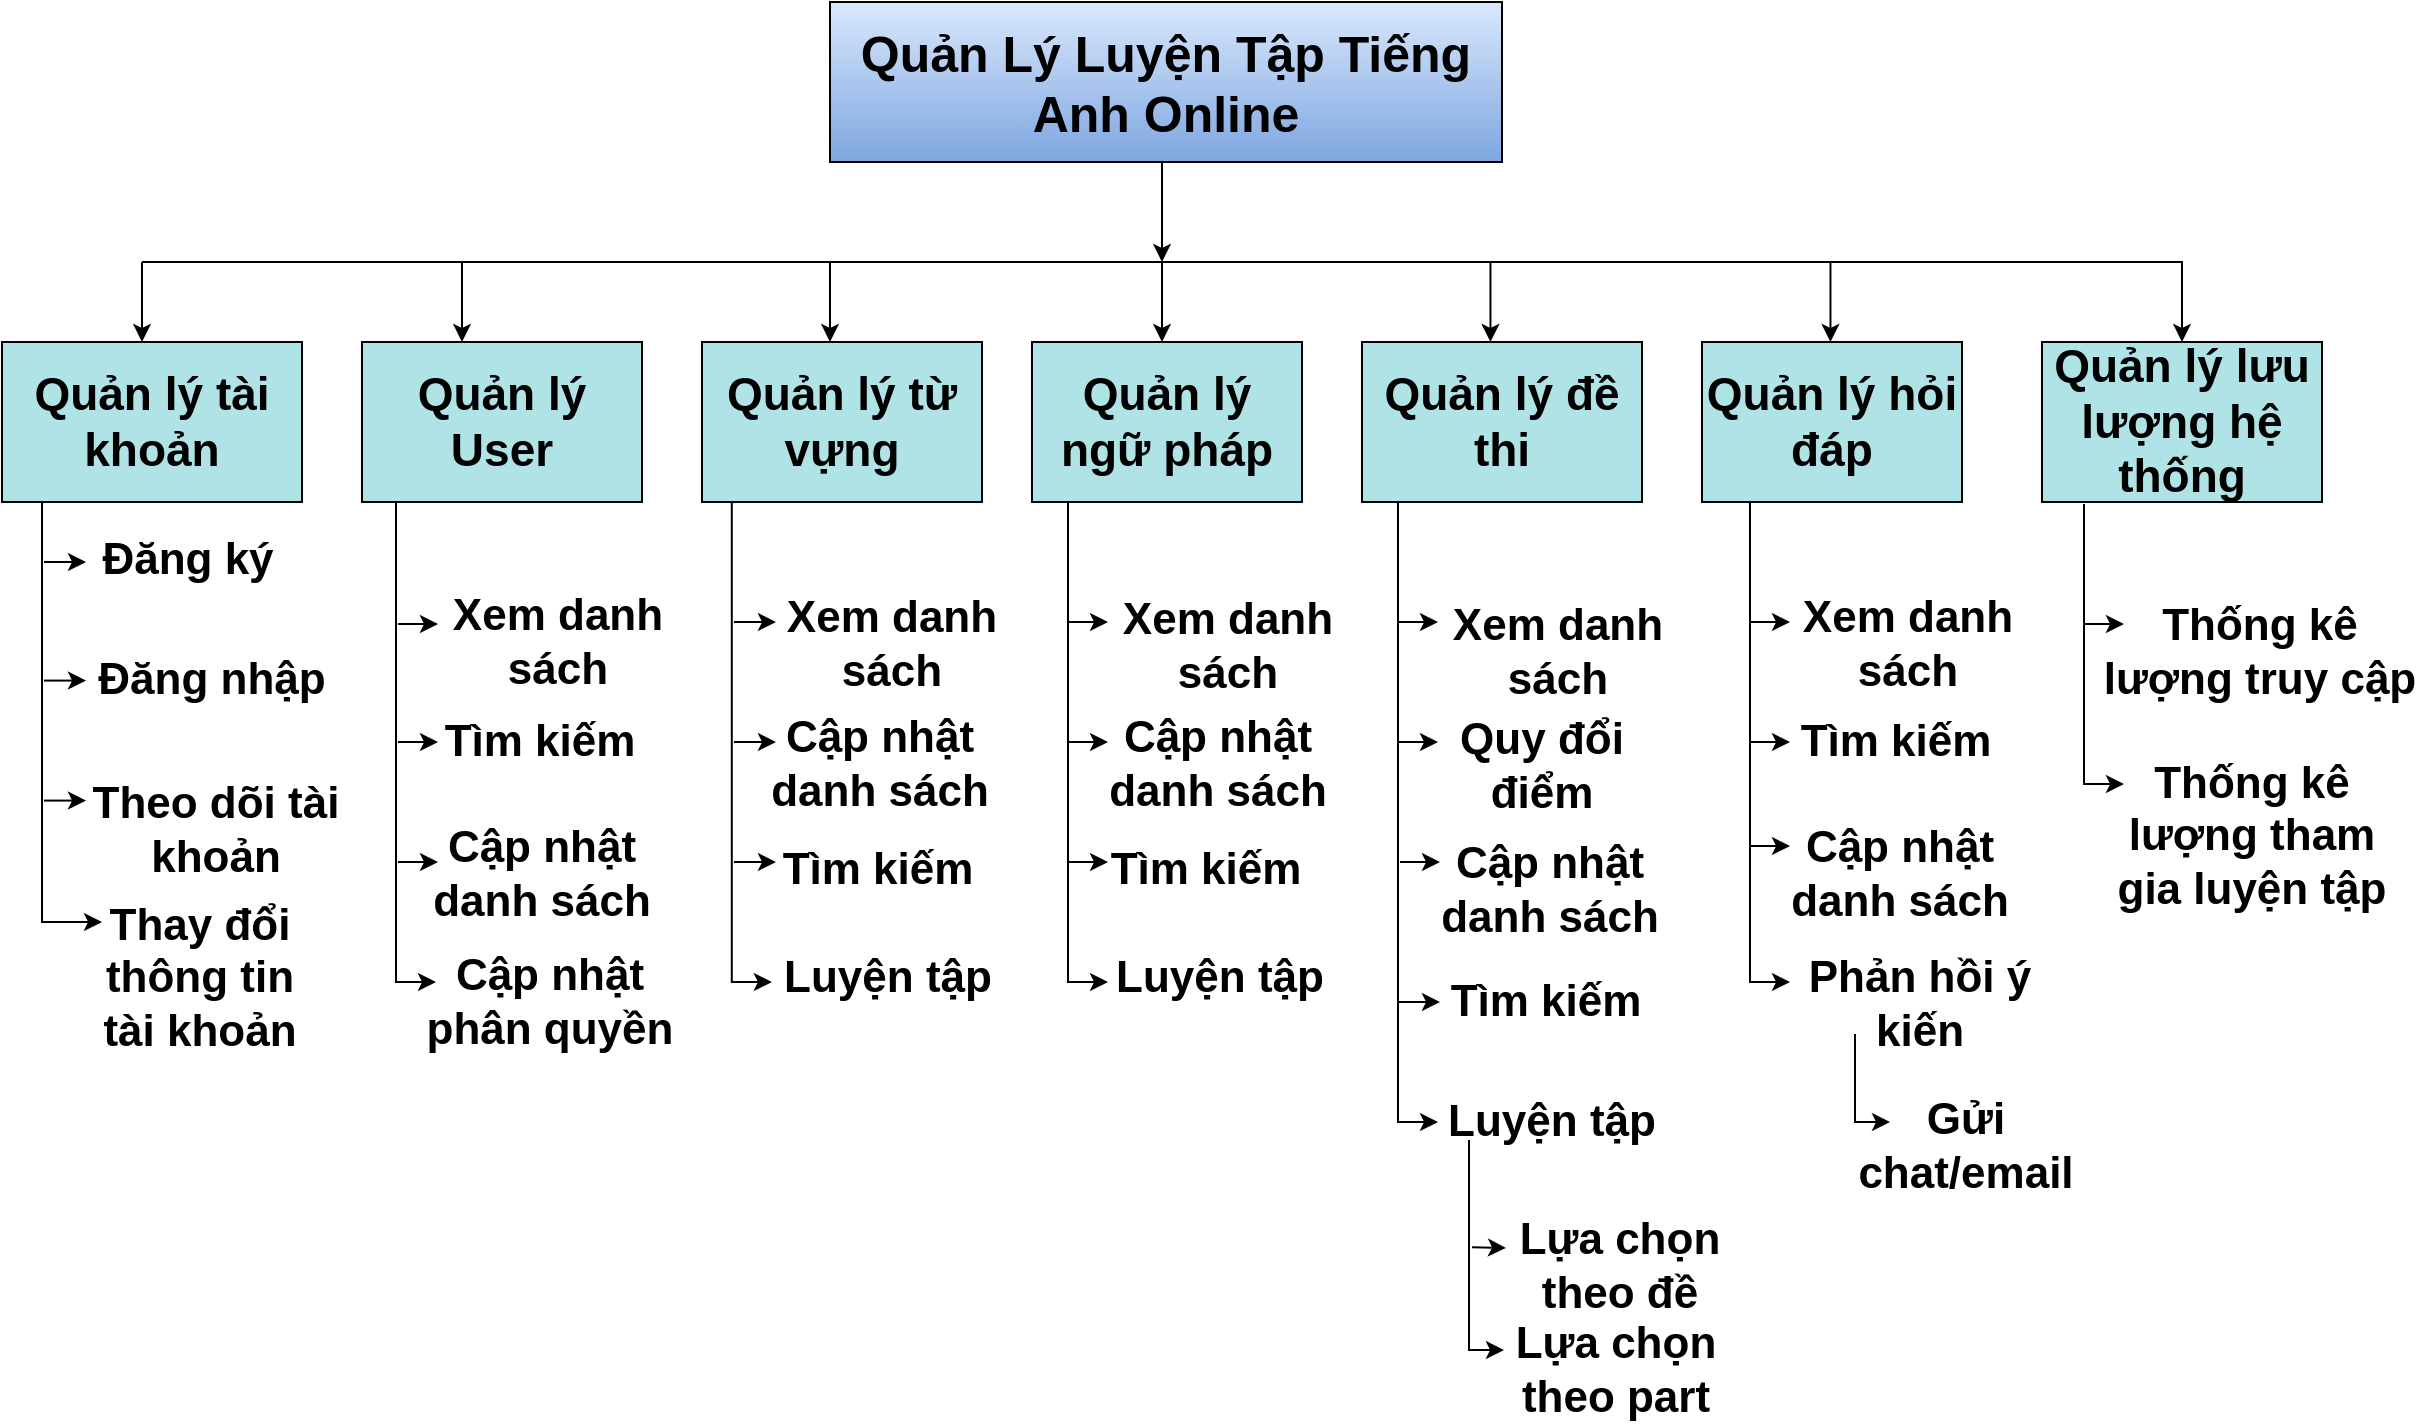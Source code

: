 <mxfile version="20.2.2" type="github" pages="6">
  <diagram id="45z7SKfdKm1kR5zK4M49" name="BFD">
    <mxGraphModel dx="2595" dy="1348" grid="1" gridSize="10" guides="1" tooltips="1" connect="1" arrows="1" fold="1" page="1" pageScale="1" pageWidth="2339" pageHeight="3300" math="0" shadow="0">
      <root>
        <mxCell id="0" />
        <mxCell id="1" parent="0" />
        <mxCell id="4rPs-aONJJcFyswpSmcG-1" value="&lt;b&gt;&lt;font style=&quot;font-size: 25px;&quot;&gt;Quản Lý Luyện Tập Tiếng Anh Online&lt;/font&gt;&lt;/b&gt;" style="rounded=0;whiteSpace=wrap;html=1;fillColor=#dae8fc;strokeColor=#000000;gradientColor=#7ea6e0;" parent="1" vertex="1">
          <mxGeometry x="824" y="220" width="336" height="80" as="geometry" />
        </mxCell>
        <mxCell id="4rPs-aONJJcFyswpSmcG-8" value="" style="endArrow=classic;html=1;rounded=0;fontSize=17;strokeColor=#000000;" parent="1" edge="1">
          <mxGeometry width="50" height="50" relative="1" as="geometry">
            <mxPoint x="900" y="350" as="sourcePoint" />
            <mxPoint x="1500" y="390" as="targetPoint" />
            <Array as="points">
              <mxPoint x="1060" y="350" />
              <mxPoint x="1310" y="350" />
              <mxPoint x="1500" y="350" />
            </Array>
          </mxGeometry>
        </mxCell>
        <mxCell id="4rPs-aONJJcFyswpSmcG-9" value="" style="endArrow=classic;html=1;rounded=0;fontSize=17;strokeColor=#000000;" parent="1" edge="1">
          <mxGeometry width="50" height="50" relative="1" as="geometry">
            <mxPoint x="1154.23" y="350" as="sourcePoint" />
            <mxPoint x="1154.23" y="390" as="targetPoint" />
          </mxGeometry>
        </mxCell>
        <mxCell id="4rPs-aONJJcFyswpSmcG-10" value="" style="endArrow=classic;html=1;rounded=0;fontSize=17;strokeColor=#000000;" parent="1" edge="1">
          <mxGeometry width="50" height="50" relative="1" as="geometry">
            <mxPoint x="1324.23" y="350" as="sourcePoint" />
            <mxPoint x="1324.23" y="390" as="targetPoint" />
          </mxGeometry>
        </mxCell>
        <mxCell id="4rPs-aONJJcFyswpSmcG-11" value="" style="endArrow=classic;html=1;rounded=0;fontSize=17;strokeColor=#000000;" parent="1" edge="1">
          <mxGeometry width="50" height="50" relative="1" as="geometry">
            <mxPoint x="480" y="350" as="sourcePoint" />
            <mxPoint x="990" y="390" as="targetPoint" />
            <Array as="points">
              <mxPoint x="640" y="350" />
              <mxPoint x="890" y="350" />
              <mxPoint x="1080" y="350" />
              <mxPoint x="990" y="350" />
            </Array>
          </mxGeometry>
        </mxCell>
        <mxCell id="4rPs-aONJJcFyswpSmcG-12" value="" style="endArrow=classic;html=1;rounded=0;fontSize=17;strokeColor=#000000;" parent="1" edge="1">
          <mxGeometry width="50" height="50" relative="1" as="geometry">
            <mxPoint x="640" y="350" as="sourcePoint" />
            <mxPoint x="640" y="390" as="targetPoint" />
          </mxGeometry>
        </mxCell>
        <mxCell id="4rPs-aONJJcFyswpSmcG-13" value="" style="endArrow=classic;html=1;rounded=0;fontSize=17;strokeColor=#000000;" parent="1" edge="1">
          <mxGeometry width="50" height="50" relative="1" as="geometry">
            <mxPoint x="824" y="350" as="sourcePoint" />
            <mxPoint x="824" y="390" as="targetPoint" />
          </mxGeometry>
        </mxCell>
        <mxCell id="4rPs-aONJJcFyswpSmcG-14" value="" style="endArrow=classic;html=1;rounded=0;fontSize=17;strokeColor=#000000;" parent="1" edge="1">
          <mxGeometry width="50" height="50" relative="1" as="geometry">
            <mxPoint x="480" y="350" as="sourcePoint" />
            <mxPoint x="480" y="390" as="targetPoint" />
          </mxGeometry>
        </mxCell>
        <mxCell id="1SHjU2kLGdwlxHoSmqUO-14" style="edgeStyle=orthogonalEdgeStyle;rounded=0;orthogonalLoop=1;jettySize=auto;html=1;exitX=0.25;exitY=1;exitDx=0;exitDy=0;fontSize=16;" parent="1" source="4rPs-aONJJcFyswpSmcG-15" edge="1">
          <mxGeometry relative="1" as="geometry">
            <mxPoint x="460" y="680" as="targetPoint" />
            <Array as="points">
              <mxPoint x="430" y="440" />
              <mxPoint x="430" y="680" />
            </Array>
          </mxGeometry>
        </mxCell>
        <mxCell id="4rPs-aONJJcFyswpSmcG-15" value="&lt;b style=&quot;&quot;&gt;&lt;font style=&quot;font-size: 23px;&quot;&gt;Quản lý tài khoản&lt;/font&gt;&lt;/b&gt;" style="rounded=0;whiteSpace=wrap;html=1;fontSize=20;fillColor=#b0e3e6;strokeColor=#000000;" parent="1" vertex="1">
          <mxGeometry x="410" y="390" width="150" height="80" as="geometry" />
        </mxCell>
        <mxCell id="4rPs-aONJJcFyswpSmcG-16" value="&lt;b style=&quot;&quot;&gt;&lt;font style=&quot;font-size: 23px;&quot;&gt;Quản lý User&lt;/font&gt;&lt;/b&gt;" style="rounded=0;whiteSpace=wrap;html=1;fontSize=20;fillColor=#b0e3e6;strokeColor=#000000;" parent="1" vertex="1">
          <mxGeometry x="590" y="390" width="140" height="80" as="geometry" />
        </mxCell>
        <mxCell id="4rPs-aONJJcFyswpSmcG-52" value="&lt;b style=&quot;&quot;&gt;&lt;font style=&quot;font-size: 23px;&quot;&gt;Quản lý hỏi đáp&lt;/font&gt;&lt;/b&gt;" style="rounded=0;whiteSpace=wrap;html=1;fontSize=20;fillColor=#b0e3e6;strokeColor=#000000;" parent="1" vertex="1">
          <mxGeometry x="1260" y="390" width="130" height="80" as="geometry" />
        </mxCell>
        <mxCell id="4rPs-aONJJcFyswpSmcG-55" value="&lt;b style=&quot;&quot;&gt;&lt;font style=&quot;font-size: 23px;&quot;&gt;Quản lý đề thi&lt;/font&gt;&lt;/b&gt;" style="rounded=0;whiteSpace=wrap;html=1;fontSize=20;fillColor=#b0e3e6;strokeColor=#000000;" parent="1" vertex="1">
          <mxGeometry x="1090" y="390" width="140" height="80" as="geometry" />
        </mxCell>
        <mxCell id="4rPs-aONJJcFyswpSmcG-56" value="&lt;b style=&quot;&quot;&gt;&lt;font style=&quot;font-size: 23px;&quot;&gt;Quản lý lưu lượng hệ thống&lt;/font&gt;&lt;/b&gt;" style="rounded=0;whiteSpace=wrap;html=1;fontSize=20;fillColor=#b0e3e6;strokeColor=#000000;" parent="1" vertex="1">
          <mxGeometry x="1430" y="390" width="140" height="80" as="geometry" />
        </mxCell>
        <mxCell id="4rPs-aONJJcFyswpSmcG-80" value="" style="endArrow=classic;html=1;rounded=0;fontSize=22;strokeColor=#000000;" parent="1" edge="1">
          <mxGeometry width="50" height="50" relative="1" as="geometry">
            <mxPoint x="1284" y="530" as="sourcePoint" />
            <mxPoint x="1304" y="530" as="targetPoint" />
            <Array as="points">
              <mxPoint x="1284" y="530" />
            </Array>
          </mxGeometry>
        </mxCell>
        <mxCell id="4rPs-aONJJcFyswpSmcG-82" value="" style="endArrow=classic;html=1;rounded=0;fontSize=22;strokeColor=#000000;" parent="1" edge="1">
          <mxGeometry width="50" height="50" relative="1" as="geometry">
            <mxPoint x="1284" y="642" as="sourcePoint" />
            <mxPoint x="1304" y="642" as="targetPoint" />
            <Array as="points">
              <mxPoint x="1284" y="642" />
            </Array>
          </mxGeometry>
        </mxCell>
        <mxCell id="4rPs-aONJJcFyswpSmcG-100" value="" style="endArrow=classic;html=1;rounded=0;fontSize=22;strokeColor=#000000;" parent="1" edge="1">
          <mxGeometry width="50" height="50" relative="1" as="geometry">
            <mxPoint x="1108" y="530" as="sourcePoint" />
            <mxPoint x="1128" y="530" as="targetPoint" />
            <Array as="points">
              <mxPoint x="1108" y="530" />
            </Array>
          </mxGeometry>
        </mxCell>
        <mxCell id="4rPs-aONJJcFyswpSmcG-101" value="" style="endArrow=classic;html=1;rounded=0;fontSize=22;strokeColor=#000000;" parent="1" edge="1">
          <mxGeometry width="50" height="50" relative="1" as="geometry">
            <mxPoint x="1108" y="590" as="sourcePoint" />
            <mxPoint x="1128" y="590" as="targetPoint" />
            <Array as="points">
              <mxPoint x="1108" y="590" />
            </Array>
          </mxGeometry>
        </mxCell>
        <mxCell id="4rPs-aONJJcFyswpSmcG-102" value="" style="endArrow=classic;html=1;rounded=0;fontSize=22;strokeColor=#000000;" parent="1" edge="1">
          <mxGeometry width="50" height="50" relative="1" as="geometry">
            <mxPoint x="1109" y="650" as="sourcePoint" />
            <mxPoint x="1129" y="650" as="targetPoint" />
            <Array as="points">
              <mxPoint x="1109" y="650" />
            </Array>
          </mxGeometry>
        </mxCell>
        <mxCell id="4rPs-aONJJcFyswpSmcG-103" style="edgeStyle=orthogonalEdgeStyle;rounded=0;orthogonalLoop=1;jettySize=auto;html=1;exitX=0;exitY=1;exitDx=0;exitDy=0;fontSize=17;strokeColor=#000000;" parent="1" edge="1">
          <mxGeometry relative="1" as="geometry">
            <mxPoint x="1471" y="611.03" as="targetPoint" />
            <mxPoint x="1451" y="471" as="sourcePoint" />
            <Array as="points">
              <mxPoint x="1451" y="611.03" />
              <mxPoint x="1471" y="611.03" />
            </Array>
          </mxGeometry>
        </mxCell>
        <mxCell id="4rPs-aONJJcFyswpSmcG-104" value="" style="endArrow=classic;html=1;rounded=0;fontSize=22;fillColor=#dae8fc;strokeColor=#000000;" parent="1" edge="1">
          <mxGeometry width="50" height="50" relative="1" as="geometry">
            <mxPoint x="1451" y="531" as="sourcePoint" />
            <mxPoint x="1471" y="531" as="targetPoint" />
            <Array as="points">
              <mxPoint x="1451" y="531" />
            </Array>
          </mxGeometry>
        </mxCell>
        <mxCell id="4rPs-aONJJcFyswpSmcG-165" value="" style="endArrow=classic;html=1;rounded=0;fontSize=22;strokeColor=#000000;" parent="1" edge="1">
          <mxGeometry width="50" height="50" relative="1" as="geometry">
            <mxPoint x="608" y="531" as="sourcePoint" />
            <mxPoint x="628" y="531" as="targetPoint" />
            <Array as="points">
              <mxPoint x="608" y="531" />
            </Array>
          </mxGeometry>
        </mxCell>
        <mxCell id="4rPs-aONJJcFyswpSmcG-166" value="" style="endArrow=classic;html=1;rounded=0;fontSize=22;fillColor=#dae8fc;strokeColor=#000000;" parent="1" edge="1">
          <mxGeometry width="50" height="50" relative="1" as="geometry">
            <mxPoint x="608" y="590" as="sourcePoint" />
            <mxPoint x="628" y="590" as="targetPoint" />
            <Array as="points">
              <mxPoint x="608" y="590" />
            </Array>
          </mxGeometry>
        </mxCell>
        <mxCell id="4rPs-aONJJcFyswpSmcG-167" value="" style="endArrow=classic;html=1;rounded=0;fontSize=22;fillColor=#dae8fc;strokeColor=#000000;" parent="1" edge="1">
          <mxGeometry width="50" height="50" relative="1" as="geometry">
            <mxPoint x="608" y="650" as="sourcePoint" />
            <mxPoint x="628" y="650" as="targetPoint" />
            <Array as="points">
              <mxPoint x="608" y="650" />
            </Array>
          </mxGeometry>
        </mxCell>
        <mxCell id="4rPs-aONJJcFyswpSmcG-184" value="&lt;b style=&quot;&quot;&gt;&lt;font style=&quot;font-size: 23px;&quot;&gt;Quản lý từ vựng&lt;/font&gt;&lt;/b&gt;" style="rounded=0;whiteSpace=wrap;html=1;fontSize=20;fillColor=#b0e3e6;strokeColor=#000000;" parent="1" vertex="1">
          <mxGeometry x="760" y="390" width="140" height="80" as="geometry" />
        </mxCell>
        <mxCell id="4rPs-aONJJcFyswpSmcG-193" value="&lt;b style=&quot;&quot;&gt;&lt;font style=&quot;font-size: 23px;&quot;&gt;Quản lý ngữ pháp&lt;/font&gt;&lt;br style=&quot;font-size: 20px;&quot;&gt;&lt;/b&gt;" style="rounded=0;whiteSpace=wrap;html=1;fontSize=20;fillColor=#b0e3e6;strokeColor=#000000;" parent="1" vertex="1">
          <mxGeometry x="925" y="390" width="135" height="80" as="geometry" />
        </mxCell>
        <mxCell id="4rPs-aONJJcFyswpSmcG-195" value="" style="endArrow=classic;html=1;rounded=0;fontSize=22;fillColor=#dae8fc;strokeColor=#000000;" parent="1" edge="1">
          <mxGeometry width="50" height="50" relative="1" as="geometry">
            <mxPoint x="943" y="530" as="sourcePoint" />
            <mxPoint x="963" y="530" as="targetPoint" />
            <Array as="points">
              <mxPoint x="943" y="530" />
            </Array>
          </mxGeometry>
        </mxCell>
        <mxCell id="4rPs-aONJJcFyswpSmcG-196" value="" style="endArrow=classic;html=1;rounded=0;fontSize=22;fillColor=#dae8fc;strokeColor=#000000;" parent="1" edge="1">
          <mxGeometry width="50" height="50" relative="1" as="geometry">
            <mxPoint x="943" y="590" as="sourcePoint" />
            <mxPoint x="963" y="590" as="targetPoint" />
            <Array as="points">
              <mxPoint x="943" y="590" />
            </Array>
          </mxGeometry>
        </mxCell>
        <mxCell id="4rPs-aONJJcFyswpSmcG-197" value="" style="endArrow=classic;html=1;rounded=0;fontSize=22;fillColor=#dae8fc;strokeColor=#000000;" parent="1" edge="1">
          <mxGeometry width="50" height="50" relative="1" as="geometry">
            <mxPoint x="943" y="650" as="sourcePoint" />
            <mxPoint x="963" y="650" as="targetPoint" />
            <Array as="points">
              <mxPoint x="943" y="650" />
            </Array>
          </mxGeometry>
        </mxCell>
        <mxCell id="1SHjU2kLGdwlxHoSmqUO-1" value="" style="endArrow=classic;html=1;rounded=0;fontSize=22;" parent="1" edge="1">
          <mxGeometry width="50" height="50" relative="1" as="geometry">
            <mxPoint x="431" y="500" as="sourcePoint" />
            <mxPoint x="452" y="500" as="targetPoint" />
          </mxGeometry>
        </mxCell>
        <mxCell id="1SHjU2kLGdwlxHoSmqUO-2" value="&lt;font style=&quot;font-size: 22px;&quot;&gt;&lt;b style=&quot;font-size: 22px;&quot;&gt;Đăng ký&lt;/b&gt;&lt;/font&gt;" style="text;html=1;strokeColor=none;fillColor=none;align=center;verticalAlign=middle;whiteSpace=wrap;rounded=0;fontSize=22;" parent="1" vertex="1">
          <mxGeometry x="438" y="484" width="130" height="30" as="geometry" />
        </mxCell>
        <mxCell id="1SHjU2kLGdwlxHoSmqUO-3" value="&lt;font style=&quot;font-size: 22px;&quot;&gt;&lt;b style=&quot;font-size: 22px;&quot;&gt;Đăng nhập&lt;/b&gt;&lt;/font&gt;" style="text;html=1;strokeColor=none;fillColor=none;align=center;verticalAlign=middle;whiteSpace=wrap;rounded=0;fontSize=22;" parent="1" vertex="1">
          <mxGeometry x="450" y="544" width="130" height="30" as="geometry" />
        </mxCell>
        <mxCell id="1SHjU2kLGdwlxHoSmqUO-8" value="" style="endArrow=classic;html=1;rounded=0;fontSize=22;" parent="1" edge="1">
          <mxGeometry width="50" height="50" relative="1" as="geometry">
            <mxPoint x="1108" y="720" as="sourcePoint" />
            <mxPoint x="1129" y="720" as="targetPoint" />
          </mxGeometry>
        </mxCell>
        <mxCell id="1SHjU2kLGdwlxHoSmqUO-9" value="" style="endArrow=classic;html=1;rounded=0;fontSize=22;" parent="1" edge="1">
          <mxGeometry width="50" height="50" relative="1" as="geometry">
            <mxPoint x="776" y="650" as="sourcePoint" />
            <mxPoint x="797" y="650" as="targetPoint" />
          </mxGeometry>
        </mxCell>
        <mxCell id="1SHjU2kLGdwlxHoSmqUO-10" value="" style="endArrow=classic;html=1;rounded=0;fontSize=22;" parent="1" edge="1">
          <mxGeometry width="50" height="50" relative="1" as="geometry">
            <mxPoint x="776" y="590" as="sourcePoint" />
            <mxPoint x="797" y="590" as="targetPoint" />
          </mxGeometry>
        </mxCell>
        <mxCell id="1SHjU2kLGdwlxHoSmqUO-11" value="" style="endArrow=classic;html=1;rounded=0;fontSize=22;" parent="1" edge="1">
          <mxGeometry width="50" height="50" relative="1" as="geometry">
            <mxPoint x="776" y="530" as="sourcePoint" />
            <mxPoint x="797" y="530" as="targetPoint" />
          </mxGeometry>
        </mxCell>
        <mxCell id="1SHjU2kLGdwlxHoSmqUO-12" value="" style="endArrow=classic;html=1;rounded=0;fontSize=22;" parent="1" edge="1">
          <mxGeometry width="50" height="50" relative="1" as="geometry">
            <mxPoint x="431" y="559.29" as="sourcePoint" />
            <mxPoint x="452" y="559.29" as="targetPoint" />
          </mxGeometry>
        </mxCell>
        <mxCell id="1SHjU2kLGdwlxHoSmqUO-13" value="" style="endArrow=classic;html=1;rounded=0;fontSize=22;" parent="1" edge="1">
          <mxGeometry width="50" height="50" relative="1" as="geometry">
            <mxPoint x="431" y="619.29" as="sourcePoint" />
            <mxPoint x="452" y="619.29" as="targetPoint" />
          </mxGeometry>
        </mxCell>
        <mxCell id="1SHjU2kLGdwlxHoSmqUO-18" style="edgeStyle=orthogonalEdgeStyle;rounded=0;orthogonalLoop=1;jettySize=auto;html=1;exitX=0.25;exitY=1;exitDx=0;exitDy=0;fontSize=20;" parent="1" edge="1">
          <mxGeometry relative="1" as="geometry">
            <mxPoint x="627" y="710" as="targetPoint" />
            <mxPoint x="619.5" y="470" as="sourcePoint" />
            <Array as="points">
              <mxPoint x="607" y="470" />
              <mxPoint x="607" y="710" />
            </Array>
          </mxGeometry>
        </mxCell>
        <mxCell id="1SHjU2kLGdwlxHoSmqUO-19" style="edgeStyle=orthogonalEdgeStyle;rounded=0;orthogonalLoop=1;jettySize=auto;html=1;exitX=0.25;exitY=1;exitDx=0;exitDy=0;fontSize=16;" parent="1" edge="1">
          <mxGeometry relative="1" as="geometry">
            <mxPoint x="794.92" y="710" as="targetPoint" />
            <mxPoint x="787.42" y="470" as="sourcePoint" />
            <Array as="points">
              <mxPoint x="774.92" y="470" />
              <mxPoint x="774.92" y="710" />
            </Array>
          </mxGeometry>
        </mxCell>
        <mxCell id="1SHjU2kLGdwlxHoSmqUO-20" style="edgeStyle=orthogonalEdgeStyle;rounded=0;orthogonalLoop=1;jettySize=auto;html=1;exitX=0.25;exitY=1;exitDx=0;exitDy=0;fontSize=16;" parent="1" edge="1">
          <mxGeometry relative="1" as="geometry">
            <mxPoint x="1304" y="710" as="targetPoint" />
            <mxPoint x="1296.5" y="470" as="sourcePoint" />
            <Array as="points">
              <mxPoint x="1284" y="470" />
              <mxPoint x="1284" y="710" />
              <mxPoint x="1304" y="710" />
            </Array>
          </mxGeometry>
        </mxCell>
        <mxCell id="1SHjU2kLGdwlxHoSmqUO-21" style="edgeStyle=orthogonalEdgeStyle;rounded=0;orthogonalLoop=1;jettySize=auto;html=1;exitX=0.25;exitY=1;exitDx=0;exitDy=0;fontSize=16;" parent="1" edge="1">
          <mxGeometry relative="1" as="geometry">
            <mxPoint x="1128" y="780" as="targetPoint" />
            <mxPoint x="1120.5" y="470" as="sourcePoint" />
            <Array as="points">
              <mxPoint x="1108" y="470" />
              <mxPoint x="1108" y="780" />
            </Array>
          </mxGeometry>
        </mxCell>
        <mxCell id="1SHjU2kLGdwlxHoSmqUO-22" style="edgeStyle=orthogonalEdgeStyle;rounded=0;orthogonalLoop=1;jettySize=auto;html=1;exitX=0.25;exitY=1;exitDx=0;exitDy=0;fontSize=20;" parent="1" edge="1">
          <mxGeometry relative="1" as="geometry">
            <mxPoint x="963" y="710" as="targetPoint" />
            <mxPoint x="955.5" y="470" as="sourcePoint" />
            <Array as="points">
              <mxPoint x="943" y="470" />
              <mxPoint x="943" y="710" />
            </Array>
          </mxGeometry>
        </mxCell>
        <mxCell id="1SHjU2kLGdwlxHoSmqUO-23" value="&lt;b style=&quot;font-size: 22px;&quot;&gt;Thống kê lượng truy cập&lt;/b&gt;" style="text;html=1;strokeColor=none;fillColor=none;align=center;verticalAlign=middle;whiteSpace=wrap;rounded=0;fontSize=22;" parent="1" vertex="1">
          <mxGeometry x="1458" y="530" width="162" height="30" as="geometry" />
        </mxCell>
        <mxCell id="1SHjU2kLGdwlxHoSmqUO-24" value="&lt;b style=&quot;font-size: 22px;&quot;&gt;Thống kê lượng tham gia luyện tập&lt;/b&gt;" style="text;html=1;strokeColor=none;fillColor=none;align=center;verticalAlign=middle;whiteSpace=wrap;rounded=0;fontSize=22;" parent="1" vertex="1">
          <mxGeometry x="1455" y="622" width="160" height="30" as="geometry" />
        </mxCell>
        <mxCell id="1SHjU2kLGdwlxHoSmqUO-28" value="" style="endArrow=classic;html=1;rounded=0;fontSize=22;strokeColor=#000000;" parent="1" edge="1">
          <mxGeometry width="50" height="50" relative="1" as="geometry">
            <mxPoint x="1284" y="590" as="sourcePoint" />
            <mxPoint x="1304" y="590" as="targetPoint" />
            <Array as="points">
              <mxPoint x="1284" y="590" />
            </Array>
          </mxGeometry>
        </mxCell>
        <mxCell id="1SHjU2kLGdwlxHoSmqUO-30" value="&lt;font style=&quot;font-size: 22px;&quot;&gt;&lt;b style=&quot;font-size: 22px;&quot;&gt;Xem danh sách&lt;/b&gt;&lt;/font&gt;" style="text;html=1;strokeColor=none;fillColor=none;align=center;verticalAlign=middle;whiteSpace=wrap;rounded=0;fontSize=22;" parent="1" vertex="1">
          <mxGeometry x="623" y="525" width="130" height="30" as="geometry" />
        </mxCell>
        <mxCell id="1SHjU2kLGdwlxHoSmqUO-31" value="&lt;font style=&quot;font-size: 22px;&quot;&gt;&lt;b style=&quot;font-size: 22px;&quot;&gt;Tìm kiếm&lt;/b&gt;&lt;/font&gt;" style="text;html=1;strokeColor=none;fillColor=none;align=center;verticalAlign=middle;whiteSpace=wrap;rounded=0;fontSize=22;" parent="1" vertex="1">
          <mxGeometry x="614" y="575" width="130" height="30" as="geometry" />
        </mxCell>
        <mxCell id="1SHjU2kLGdwlxHoSmqUO-32" value="&lt;font style=&quot;font-size: 22px;&quot;&gt;&lt;b style=&quot;font-size: 22px;&quot;&gt;Theo dõi tài khoản&lt;/b&gt;&lt;/font&gt;" style="text;html=1;strokeColor=none;fillColor=none;align=center;verticalAlign=middle;whiteSpace=wrap;rounded=0;fontSize=22;" parent="1" vertex="1">
          <mxGeometry x="452" y="619" width="130" height="30" as="geometry" />
        </mxCell>
        <mxCell id="1SHjU2kLGdwlxHoSmqUO-33" value="&lt;font style=&quot;font-size: 22px;&quot;&gt;&lt;b style=&quot;font-size: 22px;&quot;&gt;Cập nhật danh sách&lt;/b&gt;&lt;/font&gt;" style="text;html=1;strokeColor=none;fillColor=none;align=center;verticalAlign=middle;whiteSpace=wrap;rounded=0;fontSize=22;" parent="1" vertex="1">
          <mxGeometry x="615" y="641" width="130" height="30" as="geometry" />
        </mxCell>
        <mxCell id="1SHjU2kLGdwlxHoSmqUO-34" value="&lt;font style=&quot;font-size: 22px;&quot;&gt;&lt;b style=&quot;font-size: 22px;&quot;&gt;Cập nhật phân quyền&lt;/b&gt;&lt;/font&gt;" style="text;html=1;strokeColor=none;fillColor=none;align=center;verticalAlign=middle;whiteSpace=wrap;rounded=0;fontSize=22;" parent="1" vertex="1">
          <mxGeometry x="619" y="705" width="130" height="30" as="geometry" />
        </mxCell>
        <mxCell id="1SHjU2kLGdwlxHoSmqUO-35" value="&lt;font style=&quot;font-size: 22px;&quot;&gt;&lt;b style=&quot;font-size: 22px;&quot;&gt;Cập nhật danh sách&lt;/b&gt;&lt;/font&gt;" style="text;html=1;strokeColor=none;fillColor=none;align=center;verticalAlign=middle;whiteSpace=wrap;rounded=0;fontSize=22;" parent="1" vertex="1">
          <mxGeometry x="1294" y="641" width="130" height="30" as="geometry" />
        </mxCell>
        <mxCell id="1SHjU2kLGdwlxHoSmqUO-36" value="&lt;font style=&quot;font-size: 22px;&quot;&gt;&lt;b style=&quot;font-size: 22px;&quot;&gt;Luyện tập&lt;/b&gt;&lt;/font&gt;" style="text;html=1;strokeColor=none;fillColor=none;align=center;verticalAlign=middle;whiteSpace=wrap;rounded=0;fontSize=22;" parent="1" vertex="1">
          <mxGeometry x="788" y="693" width="130" height="30" as="geometry" />
        </mxCell>
        <mxCell id="1SHjU2kLGdwlxHoSmqUO-37" value="&lt;font style=&quot;font-size: 22px;&quot;&gt;&lt;b style=&quot;font-size: 22px;&quot;&gt;Tìm kiếm&lt;/b&gt;&lt;/font&gt;" style="text;html=1;strokeColor=none;fillColor=none;align=center;verticalAlign=middle;whiteSpace=wrap;rounded=0;fontSize=22;" parent="1" vertex="1">
          <mxGeometry x="783" y="639" width="130" height="30" as="geometry" />
        </mxCell>
        <mxCell id="1SHjU2kLGdwlxHoSmqUO-38" value="&lt;font style=&quot;font-size: 22px;&quot;&gt;&lt;b style=&quot;font-size: 22px;&quot;&gt;Cập nhật danh sách&lt;/b&gt;&lt;/font&gt;" style="text;html=1;strokeColor=none;fillColor=none;align=center;verticalAlign=middle;whiteSpace=wrap;rounded=0;fontSize=22;" parent="1" vertex="1">
          <mxGeometry x="784" y="586" width="130" height="30" as="geometry" />
        </mxCell>
        <mxCell id="1SHjU2kLGdwlxHoSmqUO-39" value="&lt;font style=&quot;font-size: 22px;&quot;&gt;&lt;b style=&quot;font-size: 22px;&quot;&gt;Xem danh sách&lt;/b&gt;&lt;/font&gt;" style="text;html=1;strokeColor=none;fillColor=none;align=center;verticalAlign=middle;whiteSpace=wrap;rounded=0;fontSize=22;" parent="1" vertex="1">
          <mxGeometry x="790" y="526" width="130" height="30" as="geometry" />
        </mxCell>
        <mxCell id="1SHjU2kLGdwlxHoSmqUO-42" value="&lt;font style=&quot;font-size: 22px;&quot;&gt;&lt;b style=&quot;font-size: 22px;&quot;&gt;Cập nhật danh sách&lt;/b&gt;&lt;/font&gt;" style="text;html=1;strokeColor=none;fillColor=none;align=center;verticalAlign=middle;whiteSpace=wrap;rounded=0;fontSize=22;" parent="1" vertex="1">
          <mxGeometry x="953" y="586" width="130" height="30" as="geometry" />
        </mxCell>
        <mxCell id="1SHjU2kLGdwlxHoSmqUO-43" value="&lt;font style=&quot;font-size: 22px;&quot;&gt;&lt;b style=&quot;font-size: 22px;&quot;&gt;Xem danh sách&lt;/b&gt;&lt;/font&gt;" style="text;html=1;strokeColor=none;fillColor=none;align=center;verticalAlign=middle;whiteSpace=wrap;rounded=0;fontSize=22;" parent="1" vertex="1">
          <mxGeometry x="958" y="527" width="130" height="30" as="geometry" />
        </mxCell>
        <mxCell id="1SHjU2kLGdwlxHoSmqUO-45" value="&lt;font style=&quot;font-size: 22px;&quot;&gt;&lt;b style=&quot;font-size: 22px;&quot;&gt;Luyện tập&lt;/b&gt;&lt;/font&gt;" style="text;html=1;strokeColor=none;fillColor=none;align=center;verticalAlign=middle;whiteSpace=wrap;rounded=0;fontSize=22;" parent="1" vertex="1">
          <mxGeometry x="954" y="693" width="130" height="30" as="geometry" />
        </mxCell>
        <mxCell id="1SHjU2kLGdwlxHoSmqUO-46" value="&lt;font style=&quot;font-size: 22px;&quot;&gt;&lt;b style=&quot;font-size: 22px;&quot;&gt;Tìm kiếm&lt;/b&gt;&lt;/font&gt;" style="text;html=1;strokeColor=none;fillColor=none;align=center;verticalAlign=middle;whiteSpace=wrap;rounded=0;fontSize=22;" parent="1" vertex="1">
          <mxGeometry x="1117" y="705" width="130" height="30" as="geometry" />
        </mxCell>
        <mxCell id="1SHjU2kLGdwlxHoSmqUO-48" value="&lt;font style=&quot;font-size: 22px;&quot;&gt;&lt;b style=&quot;font-size: 22px;&quot;&gt;Xem danh sách&lt;/b&gt;&lt;/font&gt;" style="text;html=1;strokeColor=none;fillColor=none;align=center;verticalAlign=middle;whiteSpace=wrap;rounded=0;fontSize=22;" parent="1" vertex="1">
          <mxGeometry x="1123" y="530" width="130" height="30" as="geometry" />
        </mxCell>
        <mxCell id="1SHjU2kLGdwlxHoSmqUO-49" value="&lt;font style=&quot;font-size: 22px;&quot;&gt;&lt;b style=&quot;font-size: 22px;&quot;&gt;Quy đổi điểm&lt;/b&gt;&lt;/font&gt;" style="text;html=1;strokeColor=none;fillColor=none;align=center;verticalAlign=middle;whiteSpace=wrap;rounded=0;fontSize=22;" parent="1" vertex="1">
          <mxGeometry x="1115" y="587" width="130" height="30" as="geometry" />
        </mxCell>
        <mxCell id="1SHjU2kLGdwlxHoSmqUO-50" value="&lt;font style=&quot;font-size: 22px;&quot;&gt;&lt;b style=&quot;font-size: 22px;&quot;&gt;Cập nhật danh sách&lt;/b&gt;&lt;/font&gt;" style="text;html=1;strokeColor=none;fillColor=none;align=center;verticalAlign=middle;whiteSpace=wrap;rounded=0;fontSize=22;" parent="1" vertex="1">
          <mxGeometry x="1119" y="649" width="130" height="30" as="geometry" />
        </mxCell>
        <mxCell id="1SHjU2kLGdwlxHoSmqUO-51" value="&lt;font style=&quot;font-size: 22px;&quot;&gt;&lt;b style=&quot;font-size: 22px;&quot;&gt;Tìm kiếm&lt;/b&gt;&lt;/font&gt;" style="text;html=1;strokeColor=none;fillColor=none;align=center;verticalAlign=middle;whiteSpace=wrap;rounded=0;fontSize=22;" parent="1" vertex="1">
          <mxGeometry x="947" y="639" width="130" height="30" as="geometry" />
        </mxCell>
        <mxCell id="1SHjU2kLGdwlxHoSmqUO-53" style="edgeStyle=orthogonalEdgeStyle;rounded=0;orthogonalLoop=1;jettySize=auto;html=1;exitX=0.25;exitY=1;exitDx=0;exitDy=0;fontSize=22;" parent="1" edge="1">
          <mxGeometry relative="1" as="geometry">
            <mxPoint x="1161" y="894" as="targetPoint" />
            <mxPoint x="1143.5" y="789" as="sourcePoint" />
            <Array as="points">
              <mxPoint x="1144" y="894" />
            </Array>
          </mxGeometry>
        </mxCell>
        <mxCell id="1SHjU2kLGdwlxHoSmqUO-52" value="&lt;font style=&quot;font-size: 22px;&quot;&gt;&lt;b style=&quot;font-size: 22px;&quot;&gt;Luyện tập&lt;/b&gt;&lt;/font&gt;" style="text;html=1;strokeColor=none;fillColor=none;align=center;verticalAlign=middle;whiteSpace=wrap;rounded=0;fontSize=22;" parent="1" vertex="1">
          <mxGeometry x="1120" y="765" width="130" height="30" as="geometry" />
        </mxCell>
        <mxCell id="1SHjU2kLGdwlxHoSmqUO-54" value="&lt;font style=&quot;font-size: 22px;&quot;&gt;&lt;b style=&quot;font-size: 22px;&quot;&gt;Lựa chọn theo đề&lt;/b&gt;&lt;/font&gt;" style="text;html=1;strokeColor=none;fillColor=none;align=center;verticalAlign=middle;whiteSpace=wrap;rounded=0;fontSize=22;" parent="1" vertex="1">
          <mxGeometry x="1154" y="837" width="130" height="30" as="geometry" />
        </mxCell>
        <mxCell id="1SHjU2kLGdwlxHoSmqUO-55" value="&lt;font style=&quot;font-size: 22px;&quot;&gt;&lt;b style=&quot;font-size: 22px;&quot;&gt;Lựa chọn theo part&lt;/b&gt;&lt;/font&gt;" style="text;html=1;strokeColor=none;fillColor=none;align=center;verticalAlign=middle;whiteSpace=wrap;rounded=0;fontSize=22;" parent="1" vertex="1">
          <mxGeometry x="1152" y="889" width="130" height="30" as="geometry" />
        </mxCell>
        <mxCell id="1SHjU2kLGdwlxHoSmqUO-56" value="" style="endArrow=classic;html=1;rounded=0;fontSize=22;fillColor=#dae8fc;strokeColor=#000000;" parent="1" edge="1">
          <mxGeometry width="50" height="50" relative="1" as="geometry">
            <mxPoint x="1145" y="842.57" as="sourcePoint" />
            <mxPoint x="1162" y="843" as="targetPoint" />
            <Array as="points">
              <mxPoint x="1145" y="842.57" />
            </Array>
          </mxGeometry>
        </mxCell>
        <mxCell id="1SHjU2kLGdwlxHoSmqUO-57" value="&lt;font style=&quot;font-size: 22px;&quot;&gt;&lt;b style=&quot;font-size: 22px;&quot;&gt;Xem danh sách&lt;/b&gt;&lt;/font&gt;" style="text;html=1;strokeColor=none;fillColor=none;align=center;verticalAlign=middle;whiteSpace=wrap;rounded=0;fontSize=22;" parent="1" vertex="1">
          <mxGeometry x="1298" y="526" width="130" height="30" as="geometry" />
        </mxCell>
        <mxCell id="1SHjU2kLGdwlxHoSmqUO-58" value="&lt;font style=&quot;font-size: 22px;&quot;&gt;&lt;b style=&quot;font-size: 22px;&quot;&gt;Tìm kiếm&lt;/b&gt;&lt;/font&gt;" style="text;html=1;strokeColor=none;fillColor=none;align=center;verticalAlign=middle;whiteSpace=wrap;rounded=0;fontSize=22;" parent="1" vertex="1">
          <mxGeometry x="1292" y="575" width="130" height="30" as="geometry" />
        </mxCell>
        <mxCell id="1SHjU2kLGdwlxHoSmqUO-61" style="edgeStyle=orthogonalEdgeStyle;rounded=0;orthogonalLoop=1;jettySize=auto;html=1;exitX=0.25;exitY=1;exitDx=0;exitDy=0;fontSize=22;" parent="1" source="1SHjU2kLGdwlxHoSmqUO-59" edge="1">
          <mxGeometry relative="1" as="geometry">
            <mxPoint x="1354" y="780" as="targetPoint" />
            <Array as="points">
              <mxPoint x="1337" y="780" />
            </Array>
          </mxGeometry>
        </mxCell>
        <mxCell id="1SHjU2kLGdwlxHoSmqUO-59" value="&lt;font style=&quot;font-size: 22px;&quot;&gt;&lt;b style=&quot;font-size: 22px;&quot;&gt;Phản hồi ý kiến&lt;/b&gt;&lt;/font&gt;" style="text;html=1;strokeColor=none;fillColor=none;align=center;verticalAlign=middle;whiteSpace=wrap;rounded=0;fontSize=22;" parent="1" vertex="1">
          <mxGeometry x="1304" y="706" width="130" height="30" as="geometry" />
        </mxCell>
        <mxCell id="1SHjU2kLGdwlxHoSmqUO-62" value="&lt;font style=&quot;font-size: 22px;&quot;&gt;&lt;b style=&quot;font-size: 22px;&quot;&gt;Gửi chat/email&lt;/b&gt;&lt;/font&gt;" style="text;html=1;strokeColor=none;fillColor=none;align=center;verticalAlign=middle;whiteSpace=wrap;rounded=0;fontSize=22;" parent="1" vertex="1">
          <mxGeometry x="1327" y="777" width="130" height="30" as="geometry" />
        </mxCell>
        <mxCell id="1SHjU2kLGdwlxHoSmqUO-63" value="&lt;font style=&quot;font-size: 22px;&quot;&gt;&lt;b style=&quot;font-size: 22px;&quot;&gt;Thay đổi thông tin tài khoản&lt;/b&gt;&lt;/font&gt;" style="text;html=1;strokeColor=none;fillColor=none;align=center;verticalAlign=middle;whiteSpace=wrap;rounded=0;fontSize=22;" parent="1" vertex="1">
          <mxGeometry x="454" y="670" width="110" height="75" as="geometry" />
        </mxCell>
        <mxCell id="JGjBBDX7LBmU-UR63ey--2" value="" style="endArrow=classic;html=1;rounded=0;fontSize=20;exitX=0.5;exitY=1;exitDx=0;exitDy=0;" parent="1" edge="1">
          <mxGeometry width="50" height="50" relative="1" as="geometry">
            <mxPoint x="990" y="300" as="sourcePoint" />
            <mxPoint x="990" y="350" as="targetPoint" />
          </mxGeometry>
        </mxCell>
      </root>
    </mxGraphModel>
  </diagram>
  <diagram id="QNculDc_qG4ztOTOJSLF" name="UCD">
    <mxGraphModel dx="1483" dy="770" grid="1" gridSize="10" guides="1" tooltips="1" connect="1" arrows="1" fold="1" page="1" pageScale="1" pageWidth="2339" pageHeight="3300" math="0" shadow="0">
      <root>
        <mxCell id="0" />
        <mxCell id="1" parent="0" />
        <mxCell id="hrRAc1_ypunlWakugekx-10" style="edgeStyle=none;rounded=1;sketch=0;orthogonalLoop=1;jettySize=auto;html=1;exitX=1;exitY=0.333;exitDx=0;exitDy=0;exitPerimeter=0;strokeColor=#000000;entryX=0;entryY=0.5;entryDx=0;entryDy=0;fontSize=20;" parent="1" source="hrRAc1_ypunlWakugekx-1" target="hrRAc1_ypunlWakugekx-31" edge="1">
          <mxGeometry relative="1" as="geometry">
            <mxPoint x="160" y="280" as="targetPoint" />
          </mxGeometry>
        </mxCell>
        <mxCell id="hrRAc1_ypunlWakugekx-11" style="edgeStyle=none;rounded=1;sketch=0;orthogonalLoop=1;jettySize=auto;html=1;exitX=1;exitY=0.333;exitDx=0;exitDy=0;exitPerimeter=0;strokeColor=#000000;entryX=1;entryY=0.5;entryDx=0;entryDy=0;fontSize=20;" parent="1" source="hrRAc1_ypunlWakugekx-1" target="hrRAc1_ypunlWakugekx-38" edge="1">
          <mxGeometry relative="1" as="geometry">
            <mxPoint x="160" y="340" as="targetPoint" />
          </mxGeometry>
        </mxCell>
        <mxCell id="hrRAc1_ypunlWakugekx-12" style="edgeStyle=none;rounded=1;sketch=0;orthogonalLoop=1;jettySize=auto;html=1;exitX=1;exitY=0.333;exitDx=0;exitDy=0;exitPerimeter=0;strokeColor=#000000;entryX=0;entryY=0.5;entryDx=0;entryDy=0;fontSize=20;" parent="1" source="hrRAc1_ypunlWakugekx-1" target="hrRAc1_ypunlWakugekx-39" edge="1">
          <mxGeometry relative="1" as="geometry">
            <mxPoint x="170" y="390" as="targetPoint" />
          </mxGeometry>
        </mxCell>
        <mxCell id="hrRAc1_ypunlWakugekx-13" style="edgeStyle=none;rounded=1;sketch=0;orthogonalLoop=1;jettySize=auto;html=1;exitX=1;exitY=0.333;exitDx=0;exitDy=0;exitPerimeter=0;strokeColor=#000000;entryX=0;entryY=0.5;entryDx=0;entryDy=0;fontSize=20;" parent="1" source="hrRAc1_ypunlWakugekx-1" target="hrRAc1_ypunlWakugekx-40" edge="1">
          <mxGeometry relative="1" as="geometry">
            <mxPoint x="160" y="450" as="targetPoint" />
          </mxGeometry>
        </mxCell>
        <mxCell id="hrRAc1_ypunlWakugekx-14" style="edgeStyle=none;rounded=1;sketch=0;orthogonalLoop=1;jettySize=auto;html=1;exitX=1;exitY=0.333;exitDx=0;exitDy=0;exitPerimeter=0;strokeColor=#000000;entryX=0;entryY=0.5;entryDx=0;entryDy=0;fontSize=20;" parent="1" source="hrRAc1_ypunlWakugekx-1" target="hrRAc1_ypunlWakugekx-37" edge="1">
          <mxGeometry relative="1" as="geometry">
            <mxPoint x="160" y="500" as="targetPoint" />
          </mxGeometry>
        </mxCell>
        <mxCell id="hrRAc1_ypunlWakugekx-15" style="edgeStyle=none;rounded=1;sketch=0;orthogonalLoop=1;jettySize=auto;html=1;exitX=1;exitY=0.333;exitDx=0;exitDy=0;exitPerimeter=0;strokeColor=#000000;entryX=0;entryY=0.5;entryDx=0;entryDy=0;fontSize=20;" parent="1" source="hrRAc1_ypunlWakugekx-1" target="hrRAc1_ypunlWakugekx-36" edge="1">
          <mxGeometry relative="1" as="geometry">
            <mxPoint x="160" y="550" as="targetPoint" />
            <Array as="points" />
          </mxGeometry>
        </mxCell>
        <mxCell id="hrRAc1_ypunlWakugekx-16" style="edgeStyle=none;rounded=1;sketch=0;orthogonalLoop=1;jettySize=auto;html=1;exitX=1;exitY=0.333;exitDx=0;exitDy=0;exitPerimeter=0;strokeColor=#000000;entryX=0;entryY=0.5;entryDx=0;entryDy=0;fontSize=20;" parent="1" source="hrRAc1_ypunlWakugekx-1" target="hrRAc1_ypunlWakugekx-35" edge="1">
          <mxGeometry relative="1" as="geometry">
            <mxPoint x="160" y="610" as="targetPoint" />
          </mxGeometry>
        </mxCell>
        <mxCell id="hrRAc1_ypunlWakugekx-17" style="edgeStyle=none;rounded=1;sketch=0;orthogonalLoop=1;jettySize=auto;html=1;exitX=1;exitY=0.333;exitDx=0;exitDy=0;exitPerimeter=0;strokeColor=#000000;entryX=0;entryY=0.5;entryDx=0;entryDy=0;fontSize=20;" parent="1" source="hrRAc1_ypunlWakugekx-1" target="hrRAc1_ypunlWakugekx-34" edge="1">
          <mxGeometry relative="1" as="geometry">
            <mxPoint x="160" y="670" as="targetPoint" />
          </mxGeometry>
        </mxCell>
        <mxCell id="hrRAc1_ypunlWakugekx-18" style="edgeStyle=none;rounded=1;sketch=0;orthogonalLoop=1;jettySize=auto;html=1;exitX=1;exitY=0.333;exitDx=0;exitDy=0;exitPerimeter=0;strokeColor=#000000;entryX=0;entryY=0.5;entryDx=0;entryDy=0;fontSize=20;" parent="1" source="hrRAc1_ypunlWakugekx-1" target="hrRAc1_ypunlWakugekx-20" edge="1">
          <mxGeometry relative="1" as="geometry">
            <mxPoint x="160" y="220" as="targetPoint" />
          </mxGeometry>
        </mxCell>
        <mxCell id="hrRAc1_ypunlWakugekx-19" style="edgeStyle=none;rounded=1;sketch=0;orthogonalLoop=1;jettySize=auto;html=1;exitX=1;exitY=0.333;exitDx=0;exitDy=0;exitPerimeter=0;strokeColor=#000000;entryX=0;entryY=0.5;entryDx=0;entryDy=0;fontSize=20;" parent="1" source="hrRAc1_ypunlWakugekx-1" target="hrRAc1_ypunlWakugekx-33" edge="1">
          <mxGeometry relative="1" as="geometry">
            <mxPoint x="150" y="720" as="targetPoint" />
          </mxGeometry>
        </mxCell>
        <mxCell id="hrRAc1_ypunlWakugekx-1" value="&lt;b style=&quot;&quot;&gt;&lt;font style=&quot;font-size: 22px;&quot;&gt;User&lt;/font&gt;&lt;/b&gt;" style="shape=umlActor;verticalLabelPosition=bottom;verticalAlign=top;html=1;outlineConnect=0;rounded=0;sketch=0;strokeColor=#000000;fontSize=20;" parent="1" vertex="1">
          <mxGeometry x="20" y="410" width="40" height="80" as="geometry" />
        </mxCell>
        <mxCell id="hrRAc1_ypunlWakugekx-20" value="&lt;b style=&quot;font-size: 20px;&quot;&gt;&lt;font style=&quot;font-size: 20px;&quot;&gt;Đăng ký/ Đăng nhập&lt;/font&gt;&lt;/b&gt;" style="ellipse;whiteSpace=wrap;html=1;rounded=0;sketch=0;strokeColor=#000000;fontSize=20;" parent="1" vertex="1">
          <mxGeometry x="160" y="150" width="230" height="60" as="geometry" />
        </mxCell>
        <mxCell id="hrRAc1_ypunlWakugekx-31" value="&lt;b style=&quot;font-size: 20px;&quot;&gt;&lt;font style=&quot;font-size: 20px;&quot;&gt;Xem thông tin&lt;br&gt;&amp;nbsp;tài khoản&lt;/font&gt;&lt;/b&gt;" style="ellipse;whiteSpace=wrap;html=1;rounded=0;sketch=0;strokeColor=#000000;fontSize=20;" parent="1" vertex="1">
          <mxGeometry x="160" y="220" width="230" height="60" as="geometry" />
        </mxCell>
        <mxCell id="hrRAc1_ypunlWakugekx-33" value="&lt;b style=&quot;font-size: 20px;&quot;&gt;&lt;font style=&quot;font-size: 20px;&quot;&gt;Đăng xuất&lt;/font&gt;&lt;/b&gt;" style="ellipse;whiteSpace=wrap;html=1;rounded=0;sketch=0;strokeColor=#000000;fontSize=20;" parent="1" vertex="1">
          <mxGeometry x="160" y="780" width="230" height="60" as="geometry" />
        </mxCell>
        <mxCell id="hrRAc1_ypunlWakugekx-34" value="&lt;b style=&quot;font-size: 20px;&quot;&gt;&lt;font style=&quot;font-size: 20px;&quot;&gt;Ghi chú&lt;/font&gt;&lt;/b&gt;" style="ellipse;whiteSpace=wrap;html=1;rounded=0;sketch=0;strokeColor=#000000;fontSize=20;" parent="1" vertex="1">
          <mxGeometry x="160" y="290" width="230" height="60" as="geometry" />
        </mxCell>
        <mxCell id="hrRAc1_ypunlWakugekx-35" value="&lt;b style=&quot;font-size: 20px;&quot;&gt;&lt;font style=&quot;font-size: 20px;&quot;&gt;Phản hồi ý kiến&lt;/font&gt;&lt;/b&gt;" style="ellipse;whiteSpace=wrap;html=1;rounded=0;sketch=0;strokeColor=#000000;fontSize=20;" parent="1" vertex="1">
          <mxGeometry x="160" y="710" width="230" height="60" as="geometry" />
        </mxCell>
        <mxCell id="hrRAc1_ypunlWakugekx-36" value="&lt;b style=&quot;font-size: 20px;&quot;&gt;&lt;font style=&quot;font-size: 20px;&quot;&gt;Xem danh sách Q&amp;amp;A&lt;/font&gt;&lt;/b&gt;" style="ellipse;whiteSpace=wrap;html=1;rounded=0;sketch=0;strokeColor=#000000;fontSize=20;" parent="1" vertex="1">
          <mxGeometry x="160" y="640" width="230" height="60" as="geometry" />
        </mxCell>
        <mxCell id="hrRAc1_ypunlWakugekx-37" value="&lt;b style=&quot;font-size: 20px;&quot;&gt;&lt;font style=&quot;font-size: 20px;&quot;&gt;Xem bảng điểm&lt;br&gt;&amp;nbsp;quy đổi Toeic&lt;/font&gt;&lt;/b&gt;" style="ellipse;whiteSpace=wrap;html=1;rounded=0;sketch=0;strokeColor=#000000;fontSize=20;" parent="1" vertex="1">
          <mxGeometry x="160" y="570" width="230" height="60" as="geometry" />
        </mxCell>
        <mxCell id="hrRAc1_ypunlWakugekx-38" value="&lt;b style=&quot;font-size: 20px;&quot;&gt;&lt;font style=&quot;font-size: 20px;&quot;&gt;Xem danh sách&lt;br&gt;&amp;nbsp;từ vựng&lt;/font&gt;&lt;/b&gt;" style="ellipse;whiteSpace=wrap;html=1;rounded=0;sketch=0;strokeColor=#000000;direction=west;fontSize=20;" parent="1" vertex="1">
          <mxGeometry x="160" y="360" width="230" height="65" as="geometry" />
        </mxCell>
        <mxCell id="hrRAc1_ypunlWakugekx-39" value="&lt;b style=&quot;font-size: 20px;&quot;&gt;&lt;font style=&quot;font-size: 20px;&quot;&gt;Xem danh sách &lt;br&gt;ngữ pháp&lt;/font&gt;&lt;/b&gt;" style="ellipse;whiteSpace=wrap;html=1;rounded=0;sketch=0;strokeColor=#000000;fontSize=20;" parent="1" vertex="1">
          <mxGeometry x="160" y="430" width="230" height="60" as="geometry" />
        </mxCell>
        <mxCell id="hrRAc1_ypunlWakugekx-40" value="&lt;b style=&quot;font-size: 20px;&quot;&gt;&lt;font style=&quot;font-size: 20px;&quot;&gt;Xem danh sách &lt;br&gt;Toeic&lt;/font&gt;&lt;/b&gt;" style="ellipse;whiteSpace=wrap;html=1;rounded=0;sketch=0;strokeColor=#000000;fontSize=20;" parent="1" vertex="1">
          <mxGeometry x="160" y="500" width="230" height="60" as="geometry" />
        </mxCell>
        <mxCell id="hrRAc1_ypunlWakugekx-41" value="&lt;b style=&quot;font-size: 20px;&quot;&gt;&lt;font style=&quot;font-size: 20px;&quot;&gt;Thêm, sửa, xoá&lt;/font&gt;&lt;/b&gt;" style="ellipse;whiteSpace=wrap;html=1;rounded=0;sketch=0;fontSize=20;strokeColor=#000000;" parent="1" vertex="1">
          <mxGeometry x="501" y="170" width="190" height="50" as="geometry" />
        </mxCell>
        <mxCell id="hrRAc1_ypunlWakugekx-42" value="&lt;font style=&quot;font-size: 20px;&quot;&gt;&lt;b style=&quot;font-size: 20px;&quot;&gt;Xem lịch sử&lt;br&gt;&amp;nbsp;làm bài&lt;/b&gt;&lt;/font&gt;" style="ellipse;whiteSpace=wrap;html=1;rounded=0;sketch=0;fontSize=20;strokeColor=#000000;" parent="1" vertex="1">
          <mxGeometry x="501" y="223" width="190" height="55" as="geometry" />
        </mxCell>
        <mxCell id="hrRAc1_ypunlWakugekx-43" value="&lt;font style=&quot;font-size: 20px;&quot;&gt;&lt;b style=&quot;font-size: 20px;&quot;&gt;Đổi mật khẩu&lt;/b&gt;&lt;/font&gt;" style="ellipse;whiteSpace=wrap;html=1;rounded=0;sketch=0;fontSize=20;strokeColor=#000000;" parent="1" vertex="1">
          <mxGeometry x="501" y="280" width="190" height="50" as="geometry" />
        </mxCell>
        <mxCell id="hrRAc1_ypunlWakugekx-49" value="&lt;font style=&quot;font-size: 20px;&quot;&gt;&lt;b style=&quot;font-size: 20px;&quot;&gt;Luyện tập&lt;br&gt;&amp;nbsp;từ vựng&amp;nbsp;&lt;/b&gt;&lt;/font&gt;" style="ellipse;whiteSpace=wrap;html=1;rounded=0;sketch=0;fontSize=20;strokeColor=#000000;" parent="1" vertex="1">
          <mxGeometry x="504" y="360" width="190" height="60" as="geometry" />
        </mxCell>
        <mxCell id="hrRAc1_ypunlWakugekx-51" value="&lt;font style=&quot;font-size: 20px;&quot;&gt;&lt;b style=&quot;font-size: 20px;&quot;&gt;Luyện tập &lt;br&gt;ngữ pháp&lt;/b&gt;&lt;/font&gt;" style="ellipse;whiteSpace=wrap;html=1;rounded=0;sketch=0;fontSize=20;strokeColor=#000000;" parent="1" vertex="1">
          <mxGeometry x="504" y="444" width="190" height="55" as="geometry" />
        </mxCell>
        <mxCell id="hrRAc1_ypunlWakugekx-52" value="&lt;span style=&quot;font-size: 20px;&quot;&gt;&lt;b style=&quot;font-size: 20px;&quot;&gt;Xem theo đề thi&lt;/b&gt;&lt;/span&gt;" style="ellipse;whiteSpace=wrap;html=1;rounded=0;sketch=0;fontSize=20;strokeColor=#000000;" parent="1" vertex="1">
          <mxGeometry x="504" y="510" width="190" height="60" as="geometry" />
        </mxCell>
        <mxCell id="hrRAc1_ypunlWakugekx-53" value="&lt;font style=&quot;font-size: 20px;&quot;&gt;&lt;b style=&quot;font-size: 20px;&quot;&gt;Xem theo &lt;br&gt;part 1 - 7&lt;/b&gt;&lt;/font&gt;" style="ellipse;whiteSpace=wrap;html=1;rounded=0;sketch=0;fontSize=20;strokeColor=#000000;" parent="1" vertex="1">
          <mxGeometry x="504" y="575" width="190" height="55" as="geometry" />
        </mxCell>
        <mxCell id="hrRAc1_ypunlWakugekx-66" value="&lt;font style=&quot;font-size: 17px;&quot;&gt;&lt;b style=&quot;font-size: 17px;&quot;&gt;&amp;lt;&amp;lt;extend&amp;gt;&amp;gt;&lt;/b&gt;&lt;/font&gt;" style="endArrow=classicThin;html=1;rounded=1;dashed=1;sketch=0;fontSize=17;strokeColor=#000000;endFill=1;" parent="1" source="hrRAc1_ypunlWakugekx-42" target="hrRAc1_ypunlWakugekx-31" edge="1">
          <mxGeometry relative="1" as="geometry">
            <mxPoint x="480" y="254.29" as="sourcePoint" />
            <mxPoint x="380" y="254.29" as="targetPoint" />
          </mxGeometry>
        </mxCell>
        <mxCell id="hrRAc1_ypunlWakugekx-67" value="" style="edgeLabel;resizable=0;html=1;align=center;verticalAlign=middle;rounded=0;sketch=0;fontSize=17;strokeColor=#000000;" parent="hrRAc1_ypunlWakugekx-66" connectable="0" vertex="1">
          <mxGeometry relative="1" as="geometry" />
        </mxCell>
        <mxCell id="hrRAc1_ypunlWakugekx-68" value="" style="endArrow=classicThin;html=1;rounded=1;dashed=1;sketch=0;fontSize=17;strokeColor=#000000;entryX=0;entryY=0.5;entryDx=0;entryDy=0;exitX=1;exitY=0.5;exitDx=0;exitDy=0;endFill=1;" parent="1" source="hrRAc1_ypunlWakugekx-31" target="hrRAc1_ypunlWakugekx-41" edge="1">
          <mxGeometry relative="1" as="geometry">
            <mxPoint x="390" y="210.0" as="sourcePoint" />
            <mxPoint x="490" y="210.0" as="targetPoint" />
          </mxGeometry>
        </mxCell>
        <mxCell id="hrRAc1_ypunlWakugekx-69" value="&lt;b style=&quot;font-size: 17px;&quot;&gt;&lt;font color=&quot;#ff0000&quot; style=&quot;font-size: 17px;&quot;&gt;&amp;lt;&amp;lt;include&amp;gt;&amp;gt;&lt;/font&gt;&lt;/b&gt;" style="edgeLabel;resizable=0;html=1;align=center;verticalAlign=middle;rounded=0;sketch=0;fontSize=17;strokeColor=#000000;" parent="hrRAc1_ypunlWakugekx-68" connectable="0" vertex="1">
          <mxGeometry relative="1" as="geometry" />
        </mxCell>
        <mxCell id="hrRAc1_ypunlWakugekx-70" value="" style="endArrow=classicThin;html=1;rounded=1;dashed=1;sketch=0;fontSize=17;strokeColor=#000000;exitX=1;exitY=0.5;exitDx=0;exitDy=0;endFill=1;" parent="1" source="hrRAc1_ypunlWakugekx-49" target="hrRAc1_ypunlWakugekx-96" edge="1">
          <mxGeometry relative="1" as="geometry">
            <mxPoint x="700.0" y="375" as="sourcePoint" />
            <mxPoint x="830.0" y="320.0" as="targetPoint" />
          </mxGeometry>
        </mxCell>
        <mxCell id="hrRAc1_ypunlWakugekx-71" value="&lt;b style=&quot;font-size: 17px;&quot;&gt;&lt;font color=&quot;#ff0000&quot; style=&quot;font-size: 17px;&quot;&gt;&amp;lt;&amp;lt;include&amp;gt;&amp;gt;&lt;/font&gt;&lt;/b&gt;" style="edgeLabel;resizable=0;html=1;align=center;verticalAlign=middle;rounded=0;sketch=0;fontSize=17;strokeColor=#000000;" parent="hrRAc1_ypunlWakugekx-70" connectable="0" vertex="1">
          <mxGeometry relative="1" as="geometry" />
        </mxCell>
        <mxCell id="hrRAc1_ypunlWakugekx-72" value="" style="endArrow=classicThin;html=1;rounded=1;dashed=1;sketch=0;fontSize=17;strokeColor=#000000;entryX=0;entryY=0.5;entryDx=0;entryDy=0;exitX=1;exitY=0.5;exitDx=0;exitDy=0;endFill=1;" parent="1" source="hrRAc1_ypunlWakugekx-51" target="hrRAc1_ypunlWakugekx-94" edge="1">
          <mxGeometry relative="1" as="geometry">
            <mxPoint x="710.0" y="455" as="sourcePoint" />
            <mxPoint x="840.0" y="400.0" as="targetPoint" />
          </mxGeometry>
        </mxCell>
        <mxCell id="hrRAc1_ypunlWakugekx-73" value="&lt;b style=&quot;font-size: 17px;&quot;&gt;&lt;font color=&quot;#ff0000&quot; style=&quot;font-size: 17px;&quot;&gt;&amp;lt;&amp;lt;include&amp;gt;&amp;gt;&lt;/font&gt;&lt;/b&gt;" style="edgeLabel;resizable=0;html=1;align=center;verticalAlign=middle;rounded=0;sketch=0;fontSize=17;strokeColor=#000000;" parent="hrRAc1_ypunlWakugekx-72" connectable="0" vertex="1">
          <mxGeometry relative="1" as="geometry" />
        </mxCell>
        <mxCell id="hrRAc1_ypunlWakugekx-74" value="" style="endArrow=classicThin;html=1;rounded=1;dashed=1;sketch=0;fontSize=17;strokeColor=#000000;entryX=0;entryY=0.5;entryDx=0;entryDy=0;endFill=1;" parent="1" source="hrRAc1_ypunlWakugekx-89" target="hrRAc1_ypunlWakugekx-95" edge="1">
          <mxGeometry relative="1" as="geometry">
            <mxPoint x="770.0" y="815" as="sourcePoint" />
            <mxPoint x="900.0" y="760.0" as="targetPoint" />
          </mxGeometry>
        </mxCell>
        <mxCell id="hrRAc1_ypunlWakugekx-75" value="&lt;b style=&quot;font-size: 17px;&quot;&gt;&lt;font color=&quot;#ff0000&quot; style=&quot;font-size: 17px;&quot;&gt;&amp;lt;&amp;lt;include&amp;gt;&amp;gt;&lt;/font&gt;&lt;/b&gt;" style="edgeLabel;resizable=0;html=1;align=center;verticalAlign=middle;rounded=0;sketch=0;fontSize=17;strokeColor=#000000;direction=south;" parent="hrRAc1_ypunlWakugekx-74" connectable="0" vertex="1">
          <mxGeometry relative="1" as="geometry" />
        </mxCell>
        <mxCell id="hrRAc1_ypunlWakugekx-76" value="" style="endArrow=classicThin;html=1;rounded=1;dashed=1;sketch=0;fontSize=17;strokeColor=#000000;entryX=0;entryY=0.5;entryDx=0;entryDy=0;exitX=1;exitY=0.5;exitDx=0;exitDy=0;endFill=1;" parent="1" target="hrRAc1_ypunlWakugekx-93" edge="1">
          <mxGeometry relative="1" as="geometry">
            <mxPoint x="1001" y="557.5" as="sourcePoint" />
            <mxPoint x="1185.0" y="690.0" as="targetPoint" />
          </mxGeometry>
        </mxCell>
        <mxCell id="hrRAc1_ypunlWakugekx-77" value="&lt;b style=&quot;font-size: 17px;&quot;&gt;&lt;font color=&quot;#ff0000&quot; style=&quot;font-size: 17px;&quot;&gt;&amp;lt;&amp;lt;include&amp;gt;&amp;gt;&lt;/font&gt;&lt;/b&gt;" style="edgeLabel;resizable=0;html=1;align=center;verticalAlign=middle;rounded=0;sketch=0;fontSize=17;strokeColor=#000000;" parent="hrRAc1_ypunlWakugekx-76" connectable="0" vertex="1">
          <mxGeometry relative="1" as="geometry">
            <mxPoint x="-11" as="offset" />
          </mxGeometry>
        </mxCell>
        <mxCell id="hrRAc1_ypunlWakugekx-79" value="&lt;font style=&quot;font-size: 17px;&quot;&gt;&lt;b style=&quot;font-size: 17px;&quot;&gt;&amp;lt;&amp;lt;extend&amp;gt;&amp;gt;&lt;/b&gt;&lt;/font&gt;" style="endArrow=classicThin;html=1;rounded=1;dashed=1;sketch=0;fontSize=17;strokeColor=#000000;endFill=1;exitX=0;exitY=0.5;exitDx=0;exitDy=0;entryX=1;entryY=0.5;entryDx=0;entryDy=0;" parent="1" source="hrRAc1_ypunlWakugekx-43" target="hrRAc1_ypunlWakugekx-31" edge="1">
          <mxGeometry relative="1" as="geometry">
            <mxPoint x="500.0" y="280" as="sourcePoint" />
            <mxPoint x="370.0" y="280" as="targetPoint" />
          </mxGeometry>
        </mxCell>
        <mxCell id="hrRAc1_ypunlWakugekx-80" value="" style="edgeLabel;resizable=0;html=1;align=center;verticalAlign=middle;rounded=0;sketch=0;fontSize=17;strokeColor=#000000;" parent="hrRAc1_ypunlWakugekx-79" connectable="0" vertex="1">
          <mxGeometry relative="1" as="geometry" />
        </mxCell>
        <mxCell id="hrRAc1_ypunlWakugekx-81" value="&lt;font style=&quot;font-size: 17px;&quot;&gt;&lt;b style=&quot;font-size: 17px;&quot;&gt;&amp;lt;&amp;lt;extend&amp;gt;&amp;gt;&lt;/b&gt;&lt;/font&gt;" style="endArrow=classicThin;html=1;rounded=1;dashed=1;sketch=0;fontSize=17;strokeColor=#000000;endFill=1;" parent="1" source="hrRAc1_ypunlWakugekx-49" target="hrRAc1_ypunlWakugekx-38" edge="1">
          <mxGeometry relative="1" as="geometry">
            <mxPoint x="510.0" y="401.79" as="sourcePoint" />
            <mxPoint x="380.0" y="401.79" as="targetPoint" />
          </mxGeometry>
        </mxCell>
        <mxCell id="hrRAc1_ypunlWakugekx-82" value="" style="edgeLabel;resizable=0;html=1;align=center;verticalAlign=middle;rounded=0;sketch=0;fontSize=17;strokeColor=#000000;" parent="hrRAc1_ypunlWakugekx-81" connectable="0" vertex="1">
          <mxGeometry relative="1" as="geometry" />
        </mxCell>
        <mxCell id="hrRAc1_ypunlWakugekx-83" value="&lt;font style=&quot;font-size: 17px;&quot;&gt;&lt;b style=&quot;font-size: 17px;&quot;&gt;&amp;lt;&amp;lt;extend&amp;gt;&amp;gt;&lt;/b&gt;&lt;/font&gt;" style="endArrow=classicThin;html=1;rounded=1;dashed=1;sketch=0;fontSize=17;strokeColor=#000000;endFill=1;exitX=0;exitY=0.5;exitDx=0;exitDy=0;" parent="1" source="hrRAc1_ypunlWakugekx-51" target="hrRAc1_ypunlWakugekx-39" edge="1">
          <mxGeometry relative="1" as="geometry">
            <mxPoint x="520.03" y="411.916" as="sourcePoint" />
            <mxPoint x="389.98" y="410.476" as="targetPoint" />
          </mxGeometry>
        </mxCell>
        <mxCell id="hrRAc1_ypunlWakugekx-84" value="" style="edgeLabel;resizable=0;html=1;align=center;verticalAlign=middle;rounded=0;sketch=0;fontSize=17;strokeColor=#000000;" parent="hrRAc1_ypunlWakugekx-83" connectable="0" vertex="1">
          <mxGeometry relative="1" as="geometry" />
        </mxCell>
        <mxCell id="hrRAc1_ypunlWakugekx-85" value="&lt;font style=&quot;font-size: 17px;&quot;&gt;&lt;b style=&quot;font-size: 17px;&quot;&gt;&amp;lt;&amp;lt;extend&amp;gt;&amp;gt;&lt;/b&gt;&lt;/font&gt;" style="endArrow=classicThin;html=1;rounded=1;dashed=1;sketch=0;fontSize=17;strokeColor=#000000;endFill=1;exitX=0;exitY=0.5;exitDx=0;exitDy=0;" parent="1" source="hrRAc1_ypunlWakugekx-52" edge="1">
          <mxGeometry x="-0.116" y="-8" relative="1" as="geometry">
            <mxPoint x="530.03" y="421.916" as="sourcePoint" />
            <mxPoint x="380" y="520" as="targetPoint" />
            <mxPoint x="-1" as="offset" />
          </mxGeometry>
        </mxCell>
        <mxCell id="hrRAc1_ypunlWakugekx-86" value="" style="edgeLabel;resizable=0;html=1;align=center;verticalAlign=middle;rounded=0;sketch=0;fontSize=17;strokeColor=#000000;" parent="hrRAc1_ypunlWakugekx-85" connectable="0" vertex="1">
          <mxGeometry relative="1" as="geometry" />
        </mxCell>
        <mxCell id="hrRAc1_ypunlWakugekx-87" value="&lt;font style=&quot;font-size: 17px;&quot;&gt;&lt;b style=&quot;font-size: 17px;&quot;&gt;&amp;lt;&amp;lt;extend&amp;gt;&amp;gt;&lt;/b&gt;&lt;/font&gt;" style="endArrow=classicThin;html=1;rounded=1;dashed=1;sketch=0;fontSize=17;strokeColor=#000000;endFill=1;exitX=0;exitY=0.5;exitDx=0;exitDy=0;entryX=1;entryY=0.5;entryDx=0;entryDy=0;" parent="1" source="hrRAc1_ypunlWakugekx-53" target="hrRAc1_ypunlWakugekx-40" edge="1">
          <mxGeometry relative="1" as="geometry">
            <mxPoint x="540.03" y="431.916" as="sourcePoint" />
            <mxPoint x="409.98" y="430.476" as="targetPoint" />
          </mxGeometry>
        </mxCell>
        <mxCell id="hrRAc1_ypunlWakugekx-88" value="" style="edgeLabel;resizable=0;html=1;align=center;verticalAlign=middle;rounded=0;sketch=0;fontSize=17;strokeColor=#000000;" parent="hrRAc1_ypunlWakugekx-87" connectable="0" vertex="1">
          <mxGeometry relative="1" as="geometry" />
        </mxCell>
        <mxCell id="hrRAc1_ypunlWakugekx-89" value="&lt;font style=&quot;font-size: 20px;&quot;&gt;&lt;b style=&quot;font-size: 20px;&quot;&gt;Truy cập từng &lt;br&gt;Q&amp;amp;A&lt;/b&gt;&lt;/font&gt;" style="ellipse;whiteSpace=wrap;html=1;rounded=0;sketch=0;fontSize=20;strokeColor=#000000;" parent="1" vertex="1">
          <mxGeometry x="507" y="655" width="190" height="65" as="geometry" />
        </mxCell>
        <mxCell id="hrRAc1_ypunlWakugekx-90" value="&lt;font style=&quot;font-size: 17px;&quot;&gt;&lt;b style=&quot;font-size: 17px;&quot;&gt;&amp;lt;&amp;lt;extend&amp;gt;&amp;gt;&lt;/b&gt;&lt;/font&gt;" style="endArrow=classicThin;html=1;rounded=1;dashed=1;sketch=0;fontSize=17;strokeColor=#000000;endFill=1;exitX=0;exitY=0.5;exitDx=0;exitDy=0;" parent="1" source="hrRAc1_ypunlWakugekx-89" target="hrRAc1_ypunlWakugekx-36" edge="1">
          <mxGeometry relative="1" as="geometry">
            <mxPoint x="520" y="700" as="sourcePoint" />
            <mxPoint x="390.0" y="642.5" as="targetPoint" />
          </mxGeometry>
        </mxCell>
        <mxCell id="hrRAc1_ypunlWakugekx-91" value="" style="edgeLabel;resizable=0;html=1;align=center;verticalAlign=middle;rounded=0;sketch=0;fontSize=17;strokeColor=#000000;" parent="hrRAc1_ypunlWakugekx-90" connectable="0" vertex="1">
          <mxGeometry relative="1" as="geometry" />
        </mxCell>
        <mxCell id="hrRAc1_ypunlWakugekx-92" value="&lt;font style=&quot;font-size: 20px;&quot;&gt;&lt;b style=&quot;font-size: 20px;&quot;&gt;Luyện thi Toeic&lt;/b&gt;&lt;/font&gt;" style="ellipse;whiteSpace=wrap;html=1;rounded=0;sketch=0;fontSize=20;strokeColor=#000000;" parent="1" vertex="1">
          <mxGeometry x="810" y="535" width="184" height="55" as="geometry" />
        </mxCell>
        <mxCell id="hrRAc1_ypunlWakugekx-93" value="&lt;font style=&quot;font-size: 20px;&quot;&gt;&lt;b style=&quot;font-size: 20px;&quot;&gt;Xem kết quả&lt;/b&gt;&lt;/font&gt;" style="ellipse;whiteSpace=wrap;html=1;rounded=0;sketch=0;fontSize=20;strokeColor=#000000;" parent="1" vertex="1">
          <mxGeometry x="1107" y="535" width="180" height="45" as="geometry" />
        </mxCell>
        <mxCell id="hrRAc1_ypunlWakugekx-94" value="&lt;font style=&quot;font-size: 20px;&quot;&gt;&lt;b style=&quot;font-size: 20px;&quot;&gt;Xem kết quả&lt;/b&gt;&lt;/font&gt;" style="ellipse;whiteSpace=wrap;html=1;rounded=0;sketch=0;fontSize=20;strokeColor=#000000;" parent="1" vertex="1">
          <mxGeometry x="810" y="449" width="180" height="45" as="geometry" />
        </mxCell>
        <mxCell id="hrRAc1_ypunlWakugekx-95" value="&lt;font style=&quot;font-size: 20px;&quot;&gt;&lt;b style=&quot;font-size: 20px;&quot;&gt;Xem giải đáp&lt;/b&gt;&lt;/font&gt;" style="ellipse;whiteSpace=wrap;html=1;rounded=0;sketch=0;fontSize=20;strokeColor=#000000;" parent="1" vertex="1">
          <mxGeometry x="814" y="665" width="180" height="45" as="geometry" />
        </mxCell>
        <mxCell id="hrRAc1_ypunlWakugekx-96" value="&lt;font style=&quot;font-size: 20px;&quot;&gt;&lt;b style=&quot;font-size: 20px;&quot;&gt;Xem kết quả&lt;/b&gt;&lt;/font&gt;" style="ellipse;whiteSpace=wrap;html=1;rounded=0;sketch=0;fontSize=20;strokeColor=#000000;" parent="1" vertex="1">
          <mxGeometry x="810" y="370" width="180" height="45" as="geometry" />
        </mxCell>
        <mxCell id="hrRAc1_ypunlWakugekx-98" value="&lt;font style=&quot;font-size: 17px;&quot;&gt;&lt;b style=&quot;font-size: 17px;&quot;&gt;&amp;lt;&amp;lt;extend&amp;gt;&amp;gt;&lt;/b&gt;&lt;/font&gt;" style="endArrow=classicThin;html=1;rounded=1;dashed=1;sketch=0;fontSize=17;strokeColor=#000000;endFill=1;exitX=0;exitY=0.5;exitDx=0;exitDy=0;entryX=1;entryY=0.5;entryDx=0;entryDy=0;" parent="1" source="hrRAc1_ypunlWakugekx-92" target="hrRAc1_ypunlWakugekx-52" edge="1">
          <mxGeometry relative="1" as="geometry">
            <mxPoint x="820" y="570" as="sourcePoint" />
            <mxPoint x="690.0" y="512.5" as="targetPoint" />
          </mxGeometry>
        </mxCell>
        <mxCell id="hrRAc1_ypunlWakugekx-99" value="" style="edgeLabel;resizable=0;html=1;align=center;verticalAlign=middle;rounded=0;sketch=0;fontSize=17;strokeColor=#000000;" parent="hrRAc1_ypunlWakugekx-98" connectable="0" vertex="1">
          <mxGeometry relative="1" as="geometry" />
        </mxCell>
        <mxCell id="hrRAc1_ypunlWakugekx-100" value="&lt;font style=&quot;font-size: 17px;&quot;&gt;&lt;b style=&quot;font-size: 17px;&quot;&gt;&amp;lt;&amp;lt;extend&amp;gt;&amp;gt;&lt;/b&gt;&lt;/font&gt;" style="endArrow=classicThin;html=1;rounded=1;dashed=1;sketch=0;fontSize=17;strokeColor=#000000;endFill=1;entryX=1;entryY=0.5;entryDx=0;entryDy=0;exitX=0;exitY=0.5;exitDx=0;exitDy=0;" parent="1" source="hrRAc1_ypunlWakugekx-92" target="hrRAc1_ypunlWakugekx-53" edge="1">
          <mxGeometry relative="1" as="geometry">
            <mxPoint x="820" y="650" as="sourcePoint" />
            <mxPoint x="690.0" y="592.5" as="targetPoint" />
          </mxGeometry>
        </mxCell>
        <mxCell id="hrRAc1_ypunlWakugekx-101" value="" style="edgeLabel;resizable=0;html=1;align=center;verticalAlign=middle;rounded=0;sketch=0;fontSize=17;strokeColor=#000000;" parent="hrRAc1_ypunlWakugekx-100" connectable="0" vertex="1">
          <mxGeometry relative="1" as="geometry" />
        </mxCell>
        <mxCell id="oVC5gq1DiCTJedkyGq8w-2" value="&lt;b style=&quot;font-size: 20px;&quot;&gt;&lt;font style=&quot;font-size: 20px;&quot;&gt;Xem danh sách&lt;br&gt;&amp;nbsp;User&lt;/font&gt;&lt;/b&gt;" style="ellipse;whiteSpace=wrap;html=1;rounded=0;sketch=0;strokeColor=#000000;fontSize=20;" parent="1" vertex="1">
          <mxGeometry x="1960" y="800" width="210" height="70" as="geometry" />
        </mxCell>
        <mxCell id="oVC5gq1DiCTJedkyGq8w-3" value="&lt;b style=&quot;font-size: 20px;&quot;&gt;&lt;font style=&quot;font-size: 20px;&quot;&gt;Xem danh sách &lt;br&gt;từ vựng&lt;/font&gt;&lt;/b&gt;" style="ellipse;whiteSpace=wrap;html=1;rounded=0;sketch=0;strokeColor=#000000;fontSize=20;" parent="1" vertex="1">
          <mxGeometry x="1960" y="270" width="210" height="70" as="geometry" />
        </mxCell>
        <mxCell id="oVC5gq1DiCTJedkyGq8w-4" value="&lt;b style=&quot;font-size: 20px;&quot;&gt;&lt;font style=&quot;font-size: 20px;&quot;&gt;Thống kê lượng&lt;br&gt;&amp;nbsp;truy cập&lt;/font&gt;&lt;/b&gt;" style="ellipse;whiteSpace=wrap;html=1;rounded=0;sketch=0;strokeColor=#000000;fontSize=20;" parent="1" vertex="1">
          <mxGeometry x="1960" y="720" width="210" height="70" as="geometry" />
        </mxCell>
        <mxCell id="oVC5gq1DiCTJedkyGq8w-5" value="&lt;b style=&quot;font-size: 20px;&quot;&gt;&lt;font style=&quot;font-size: 20px;&quot;&gt;Tìm kiếm&lt;/font&gt;&lt;/b&gt;" style="ellipse;whiteSpace=wrap;html=1;rounded=0;sketch=0;strokeColor=#000000;fontSize=20;" parent="1" vertex="1">
          <mxGeometry x="1960" y="582" width="210" height="59" as="geometry" />
        </mxCell>
        <mxCell id="oVC5gq1DiCTJedkyGq8w-6" value="&lt;b style=&quot;font-size: 20px;&quot;&gt;&lt;font style=&quot;font-size: 20px;&quot;&gt;Chat với User&lt;/font&gt;&lt;/b&gt;" style="ellipse;whiteSpace=wrap;html=1;rounded=0;sketch=0;strokeColor=#000000;fontSize=20;" parent="1" vertex="1">
          <mxGeometry x="1960" y="650" width="210" height="60" as="geometry" />
        </mxCell>
        <mxCell id="oVC5gq1DiCTJedkyGq8w-7" value="&lt;span style=&quot;font-size: 20px;&quot;&gt;&lt;b style=&quot;font-size: 20px;&quot;&gt;Xem danh sách&lt;br&gt;&amp;nbsp;ngữ pháp&lt;/b&gt;&lt;/span&gt;" style="ellipse;whiteSpace=wrap;html=1;rounded=0;sketch=0;strokeColor=#000000;direction=west;fontSize=20;" parent="1" vertex="1">
          <mxGeometry x="1960" y="350" width="210" height="65" as="geometry" />
        </mxCell>
        <mxCell id="oVC5gq1DiCTJedkyGq8w-8" value="&lt;font style=&quot;font-size: 20px;&quot;&gt;&lt;b style=&quot;font-size: 20px;&quot;&gt;Xem danh sách&lt;br&gt;&amp;nbsp;đề thi Toeic&lt;/b&gt;&lt;/font&gt;" style="ellipse;whiteSpace=wrap;html=1;rounded=0;sketch=0;strokeColor=#000000;fontSize=20;" parent="1" vertex="1">
          <mxGeometry x="1960" y="425" width="210" height="70" as="geometry" />
        </mxCell>
        <mxCell id="oVC5gq1DiCTJedkyGq8w-9" value="&lt;b style=&quot;font-size: 20px;&quot;&gt;&lt;font style=&quot;font-size: 20px;&quot;&gt;Xem bảng điểm &lt;br&gt;quy đổi Toeic&lt;/font&gt;&lt;/b&gt;" style="ellipse;whiteSpace=wrap;html=1;rounded=0;sketch=0;strokeColor=#000000;fontSize=20;" parent="1" vertex="1">
          <mxGeometry x="1960" y="503" width="210" height="70" as="geometry" />
        </mxCell>
        <mxCell id="oVC5gq1DiCTJedkyGq8w-14" style="edgeStyle=none;rounded=1;sketch=0;orthogonalLoop=1;jettySize=auto;html=1;exitX=1;exitY=0.333;exitDx=0;exitDy=0;exitPerimeter=0;entryX=0;entryY=0.5;entryDx=0;entryDy=0;fontSize=20;fontColor=#000000;endArrow=classicThin;endFill=1;strokeColor=#000000;" parent="1" source="oVC5gq1DiCTJedkyGq8w-10" target="oVC5gq1DiCTJedkyGq8w-3" edge="1">
          <mxGeometry relative="1" as="geometry" />
        </mxCell>
        <mxCell id="oVC5gq1DiCTJedkyGq8w-15" style="edgeStyle=none;rounded=1;sketch=0;orthogonalLoop=1;jettySize=auto;html=1;exitX=1;exitY=0.333;exitDx=0;exitDy=0;exitPerimeter=0;entryX=1;entryY=0.5;entryDx=0;entryDy=0;fontSize=20;fontColor=#000000;endArrow=classicThin;endFill=1;strokeColor=#000000;" parent="1" source="oVC5gq1DiCTJedkyGq8w-10" target="oVC5gq1DiCTJedkyGq8w-7" edge="1">
          <mxGeometry relative="1" as="geometry" />
        </mxCell>
        <mxCell id="oVC5gq1DiCTJedkyGq8w-16" style="edgeStyle=none;rounded=1;sketch=0;orthogonalLoop=1;jettySize=auto;html=1;exitX=1;exitY=0.333;exitDx=0;exitDy=0;exitPerimeter=0;entryX=0;entryY=0.5;entryDx=0;entryDy=0;fontSize=20;fontColor=#000000;endArrow=classicThin;endFill=1;strokeColor=#000000;" parent="1" source="oVC5gq1DiCTJedkyGq8w-10" target="oVC5gq1DiCTJedkyGq8w-8" edge="1">
          <mxGeometry relative="1" as="geometry" />
        </mxCell>
        <mxCell id="oVC5gq1DiCTJedkyGq8w-17" style="edgeStyle=none;rounded=1;sketch=0;orthogonalLoop=1;jettySize=auto;html=1;exitX=1;exitY=0.333;exitDx=0;exitDy=0;exitPerimeter=0;entryX=0;entryY=0.5;entryDx=0;entryDy=0;fontSize=20;fontColor=#000000;endArrow=classicThin;endFill=1;strokeColor=#000000;" parent="1" source="oVC5gq1DiCTJedkyGq8w-10" target="oVC5gq1DiCTJedkyGq8w-9" edge="1">
          <mxGeometry relative="1" as="geometry" />
        </mxCell>
        <mxCell id="oVC5gq1DiCTJedkyGq8w-18" style="edgeStyle=none;rounded=1;sketch=0;orthogonalLoop=1;jettySize=auto;html=1;exitX=1;exitY=0.333;exitDx=0;exitDy=0;exitPerimeter=0;entryX=0;entryY=0.5;entryDx=0;entryDy=0;fontSize=20;fontColor=#000000;endArrow=classicThin;endFill=1;strokeColor=#000000;" parent="1" source="oVC5gq1DiCTJedkyGq8w-10" target="oVC5gq1DiCTJedkyGq8w-5" edge="1">
          <mxGeometry relative="1" as="geometry" />
        </mxCell>
        <mxCell id="oVC5gq1DiCTJedkyGq8w-19" style="edgeStyle=none;rounded=1;sketch=0;orthogonalLoop=1;jettySize=auto;html=1;exitX=1;exitY=0.333;exitDx=0;exitDy=0;exitPerimeter=0;fontSize=20;fontColor=#000000;endArrow=classicThin;endFill=1;strokeColor=#000000;" parent="1" source="oVC5gq1DiCTJedkyGq8w-10" edge="1">
          <mxGeometry relative="1" as="geometry">
            <mxPoint x="1960" y="680" as="targetPoint" />
          </mxGeometry>
        </mxCell>
        <mxCell id="oVC5gq1DiCTJedkyGq8w-10" value="&lt;b style=&quot;font-size: 20px;&quot;&gt;&lt;font style=&quot;font-size: 20px;&quot;&gt;Collaborator&lt;/font&gt;&lt;/b&gt;" style="shape=umlActor;verticalLabelPosition=bottom;verticalAlign=top;html=1;outlineConnect=0;rounded=0;sketch=0;fontSize=20;fontColor=#000000;strokeColor=#000000;" parent="1" vertex="1">
          <mxGeometry x="1760" y="400" width="30" height="70" as="geometry" />
        </mxCell>
        <mxCell id="oVC5gq1DiCTJedkyGq8w-11" value="&lt;b style=&quot;font-size: 20px;&quot;&gt;&lt;font style=&quot;font-size: 20px;&quot;&gt;Admin&lt;/font&gt;&lt;/b&gt;" style="shape=umlActor;verticalLabelPosition=bottom;verticalAlign=top;html=1;outlineConnect=0;rounded=0;sketch=0;fontSize=20;fontColor=#000000;strokeColor=#000000;" parent="1" vertex="1">
          <mxGeometry x="1760" y="748" width="30" height="65" as="geometry" />
        </mxCell>
        <mxCell id="oVC5gq1DiCTJedkyGq8w-30" value="&lt;font style=&quot;font-size: 17px;&quot;&gt;&lt;b style=&quot;font-size: 17px;&quot;&gt;&amp;lt;&amp;lt;extend&amp;gt;&amp;gt;&lt;/b&gt;&lt;/font&gt;" style="endArrow=classicThin;html=1;rounded=1;dashed=1;sketch=0;fontSize=17;strokeColor=#000000;endFill=1;" parent="1" edge="1">
          <mxGeometry relative="1" as="geometry">
            <mxPoint x="2300" y="305" as="sourcePoint" />
            <mxPoint x="2170" y="305" as="targetPoint" />
          </mxGeometry>
        </mxCell>
        <mxCell id="oVC5gq1DiCTJedkyGq8w-31" value="" style="edgeLabel;resizable=0;html=1;align=center;verticalAlign=middle;rounded=0;sketch=0;fontSize=17;strokeColor=#000000;" parent="oVC5gq1DiCTJedkyGq8w-30" connectable="0" vertex="1">
          <mxGeometry relative="1" as="geometry" />
        </mxCell>
        <mxCell id="oVC5gq1DiCTJedkyGq8w-34" value="&lt;font style=&quot;font-size: 17px;&quot;&gt;&lt;b style=&quot;font-size: 17px;&quot;&gt;&amp;lt;&amp;lt;extend&amp;gt;&amp;gt;&lt;/b&gt;&lt;/font&gt;" style="endArrow=classicThin;html=1;rounded=1;dashed=1;sketch=0;fontSize=17;strokeColor=#000000;endFill=1;" parent="1" source="oVC5gq1DiCTJedkyGq8w-40" edge="1">
          <mxGeometry relative="1" as="geometry">
            <mxPoint x="2279" y="539.5" as="sourcePoint" />
            <mxPoint x="2171" y="540" as="targetPoint" />
          </mxGeometry>
        </mxCell>
        <mxCell id="oVC5gq1DiCTJedkyGq8w-35" value="" style="edgeLabel;resizable=0;html=1;align=center;verticalAlign=middle;rounded=0;sketch=0;fontSize=17;strokeColor=#000000;" parent="oVC5gq1DiCTJedkyGq8w-34" connectable="0" vertex="1">
          <mxGeometry relative="1" as="geometry" />
        </mxCell>
        <mxCell id="oVC5gq1DiCTJedkyGq8w-36" value="&lt;font style=&quot;font-size: 17px;&quot;&gt;&lt;b style=&quot;font-size: 17px;&quot;&gt;&amp;lt;&amp;lt;extend&amp;gt;&amp;gt;&lt;/b&gt;&lt;/font&gt;" style="endArrow=classicThin;html=1;rounded=1;dashed=1;sketch=0;fontSize=17;strokeColor=#000000;endFill=1;entryX=1;entryY=0.5;entryDx=0;entryDy=0;" parent="1" source="oVC5gq1DiCTJedkyGq8w-42" edge="1">
          <mxGeometry relative="1" as="geometry">
            <mxPoint x="2274.0" y="392.5" as="sourcePoint" />
            <mxPoint x="2165" y="390" as="targetPoint" />
          </mxGeometry>
        </mxCell>
        <mxCell id="oVC5gq1DiCTJedkyGq8w-37" value="" style="edgeLabel;resizable=0;html=1;align=center;verticalAlign=middle;rounded=0;sketch=0;fontSize=17;strokeColor=#000000;" parent="oVC5gq1DiCTJedkyGq8w-36" connectable="0" vertex="1">
          <mxGeometry relative="1" as="geometry" />
        </mxCell>
        <mxCell id="oVC5gq1DiCTJedkyGq8w-40" value="&lt;b style=&quot;font-size: 20px;&quot;&gt;&lt;font style=&quot;font-size: 20px;&quot;&gt;Thêm, sửa, xoá&lt;/font&gt;&lt;/b&gt;" style="ellipse;whiteSpace=wrap;html=1;rounded=0;sketch=0;fontSize=20;strokeColor=#000000;" parent="1" vertex="1">
          <mxGeometry x="2290.04" y="508.75" width="187" height="62.5" as="geometry" />
        </mxCell>
        <mxCell id="oVC5gq1DiCTJedkyGq8w-41" value="&lt;b style=&quot;font-size: 20px;&quot;&gt;&lt;font style=&quot;font-size: 20px;&quot;&gt;Thêm, sửa, xoá&lt;/font&gt;&lt;/b&gt;" style="ellipse;whiteSpace=wrap;html=1;rounded=0;sketch=0;fontSize=20;strokeColor=#000000;" parent="1" vertex="1">
          <mxGeometry x="2288" y="275" width="187" height="57" as="geometry" />
        </mxCell>
        <mxCell id="oVC5gq1DiCTJedkyGq8w-42" value="&lt;b style=&quot;font-size: 20px;&quot;&gt;&lt;font style=&quot;font-size: 20px;&quot;&gt;Thêm, sửa, xoá&lt;/font&gt;&lt;/b&gt;" style="ellipse;whiteSpace=wrap;html=1;rounded=0;sketch=0;fontSize=20;strokeColor=#000000;" parent="1" vertex="1">
          <mxGeometry x="2294" y="360" width="181" height="55" as="geometry" />
        </mxCell>
        <mxCell id="oVC5gq1DiCTJedkyGq8w-43" value="&lt;b style=&quot;font-size: 20px;&quot;&gt;&lt;font style=&quot;font-size: 20px;&quot;&gt;Xem danh sách task 1 - 7&lt;/font&gt;&lt;/b&gt;" style="ellipse;whiteSpace=wrap;html=1;rounded=0;sketch=0;fontSize=20;strokeColor=#000000;" parent="1" vertex="1">
          <mxGeometry x="2288.04" y="428" width="189.96" height="70" as="geometry" />
        </mxCell>
        <mxCell id="oVC5gq1DiCTJedkyGq8w-44" value="" style="endArrow=classicThin;html=1;rounded=1;dashed=1;sketch=0;fontSize=17;strokeColor=#000000;entryX=0;entryY=0.5;entryDx=0;entryDy=0;endFill=1;" parent="1" target="oVC5gq1DiCTJedkyGq8w-43" edge="1">
          <mxGeometry relative="1" as="geometry">
            <mxPoint x="2171.0" y="462.33" as="sourcePoint" />
            <mxPoint x="2275.04" y="460.5" as="targetPoint" />
          </mxGeometry>
        </mxCell>
        <mxCell id="oVC5gq1DiCTJedkyGq8w-45" value="&lt;b style=&quot;font-size: 17px;&quot;&gt;&lt;font color=&quot;#ff0000&quot; style=&quot;font-size: 17px;&quot;&gt;&amp;lt;&amp;lt;include&amp;gt;&amp;gt;&lt;/font&gt;&lt;/b&gt;" style="edgeLabel;resizable=0;html=1;align=center;verticalAlign=middle;rounded=0;sketch=0;fontSize=17;strokeColor=#000000;" parent="oVC5gq1DiCTJedkyGq8w-44" connectable="0" vertex="1">
          <mxGeometry relative="1" as="geometry">
            <mxPoint x="-6" y="1" as="offset" />
          </mxGeometry>
        </mxCell>
        <mxCell id="oVC5gq1DiCTJedkyGq8w-46" value="&lt;b style=&quot;font-size: 20px;&quot;&gt;&lt;font style=&quot;font-size: 20px;&quot;&gt;Thêm, sửa, xoá&lt;/font&gt;&lt;/b&gt;" style="ellipse;whiteSpace=wrap;html=1;rounded=0;sketch=0;fontSize=20;strokeColor=#000000;" parent="1" vertex="1">
          <mxGeometry x="2592.04" y="433" width="183.96" height="60" as="geometry" />
        </mxCell>
        <mxCell id="oVC5gq1DiCTJedkyGq8w-47" value="&lt;font style=&quot;font-size: 17px;&quot;&gt;&lt;b style=&quot;font-size: 17px;&quot;&gt;&amp;lt;&amp;lt;extend&amp;gt;&amp;gt;&lt;/b&gt;&lt;/font&gt;" style="endArrow=classicThin;html=1;rounded=1;dashed=1;sketch=0;fontSize=17;strokeColor=#000000;endFill=1;exitX=0;exitY=0.5;exitDx=0;exitDy=0;" parent="1" source="oVC5gq1DiCTJedkyGq8w-46" target="oVC5gq1DiCTJedkyGq8w-43" edge="1">
          <mxGeometry relative="1" as="geometry">
            <mxPoint x="2636.04" y="452.5" as="sourcePoint" />
            <mxPoint x="2506.04" y="450" as="targetPoint" />
          </mxGeometry>
        </mxCell>
        <mxCell id="oVC5gq1DiCTJedkyGq8w-48" value="" style="edgeLabel;resizable=0;html=1;align=center;verticalAlign=middle;rounded=0;sketch=0;fontSize=17;strokeColor=#000000;" parent="oVC5gq1DiCTJedkyGq8w-47" connectable="0" vertex="1">
          <mxGeometry relative="1" as="geometry" />
        </mxCell>
        <mxCell id="TfCFU-6UenN5FlAYAkjm-1" value="&lt;b style=&quot;font-size: 20px;&quot;&gt;&lt;font style=&quot;font-size: 20px;&quot;&gt;Thay đổi phân quyền&lt;/font&gt;&lt;/b&gt;" style="ellipse;whiteSpace=wrap;html=1;rounded=0;sketch=0;fontSize=20;strokeColor=#000000;" parent="1" vertex="1">
          <mxGeometry x="2300" y="735" width="180" height="65" as="geometry" />
        </mxCell>
        <mxCell id="TfCFU-6UenN5FlAYAkjm-2" value="&lt;b style=&quot;font-size: 20px;&quot;&gt;&lt;font style=&quot;font-size: 20px;&quot;&gt;Thêm, sửa, xoá&lt;/font&gt;&lt;/b&gt;" style="ellipse;whiteSpace=wrap;html=1;rounded=0;sketch=0;fontSize=20;strokeColor=#000000;" parent="1" vertex="1">
          <mxGeometry x="2300" y="807" width="180" height="59" as="geometry" />
        </mxCell>
        <mxCell id="TfCFU-6UenN5FlAYAkjm-3" value="&lt;font style=&quot;font-size: 17px;&quot;&gt;&lt;b style=&quot;font-size: 17px;&quot;&gt;&amp;lt;&amp;lt;extend&amp;gt;&amp;gt;&lt;/b&gt;&lt;/font&gt;" style="endArrow=classicThin;html=1;rounded=1;dashed=1;sketch=0;fontSize=17;strokeColor=#000000;endFill=1;exitX=0;exitY=0.5;exitDx=0;exitDy=0;entryX=1;entryY=0.5;entryDx=0;entryDy=0;" parent="1" source="TfCFU-6UenN5FlAYAkjm-1" edge="1">
          <mxGeometry relative="1" as="geometry">
            <mxPoint x="1650.04" y="1000.85" as="sourcePoint" />
            <mxPoint x="2170" y="834" as="targetPoint" />
          </mxGeometry>
        </mxCell>
        <mxCell id="TfCFU-6UenN5FlAYAkjm-4" value="" style="edgeLabel;resizable=0;html=1;align=center;verticalAlign=middle;rounded=0;sketch=0;fontSize=17;strokeColor=#000000;" parent="TfCFU-6UenN5FlAYAkjm-3" connectable="0" vertex="1">
          <mxGeometry relative="1" as="geometry" />
        </mxCell>
        <mxCell id="TfCFU-6UenN5FlAYAkjm-5" value="&lt;font style=&quot;font-size: 17px;&quot;&gt;&lt;b style=&quot;font-size: 17px;&quot;&gt;&amp;lt;&amp;lt;extend&amp;gt;&amp;gt;&lt;/b&gt;&lt;/font&gt;" style="endArrow=classicThin;html=1;rounded=1;dashed=1;sketch=0;fontSize=17;strokeColor=#000000;endFill=1;exitX=0;exitY=0.5;exitDx=0;exitDy=0;entryX=1;entryY=0.5;entryDx=0;entryDy=0;" parent="1" source="TfCFU-6UenN5FlAYAkjm-2" edge="1">
          <mxGeometry relative="1" as="geometry">
            <mxPoint x="2300" y="870.85" as="sourcePoint" />
            <mxPoint x="2170" y="834" as="targetPoint" />
          </mxGeometry>
        </mxCell>
        <mxCell id="TfCFU-6UenN5FlAYAkjm-6" value="" style="edgeLabel;resizable=0;html=1;align=center;verticalAlign=middle;rounded=0;sketch=0;fontSize=17;strokeColor=#000000;" parent="TfCFU-6UenN5FlAYAkjm-5" connectable="0" vertex="1">
          <mxGeometry relative="1" as="geometry" />
        </mxCell>
        <mxCell id="TfCFU-6UenN5FlAYAkjm-16" value="" style="endArrow=block;endSize=16;endFill=0;html=1;rounded=0;fontSize=20;targetPerimeterSpacing=5;strokeWidth=1;" parent="1" edge="1">
          <mxGeometry x="-1" y="392" width="160" relative="1" as="geometry">
            <mxPoint x="1776" y="740" as="sourcePoint" />
            <mxPoint x="1776" y="500" as="targetPoint" />
            <mxPoint x="-390" y="352" as="offset" />
          </mxGeometry>
        </mxCell>
        <mxCell id="TfCFU-6UenN5FlAYAkjm-18" value="" style="endArrow=classic;html=1;rounded=0;fontSize=20;targetPerimeterSpacing=5;strokeWidth=1;exitX=0.75;exitY=0.1;exitDx=0;exitDy=0;exitPerimeter=0;entryX=0;entryY=0.5;entryDx=0;entryDy=0;" parent="1" source="oVC5gq1DiCTJedkyGq8w-11" target="oVC5gq1DiCTJedkyGq8w-4" edge="1">
          <mxGeometry width="50" height="50" relative="1" as="geometry">
            <mxPoint x="2160" y="710" as="sourcePoint" />
            <mxPoint x="2210" y="660" as="targetPoint" />
          </mxGeometry>
        </mxCell>
        <mxCell id="TfCFU-6UenN5FlAYAkjm-19" value="" style="endArrow=classic;html=1;rounded=0;fontSize=20;targetPerimeterSpacing=5;strokeWidth=1;exitX=0.75;exitY=0.1;exitDx=0;exitDy=0;exitPerimeter=0;entryX=0;entryY=0.5;entryDx=0;entryDy=0;" parent="1" source="oVC5gq1DiCTJedkyGq8w-11" edge="1" target="oVC5gq1DiCTJedkyGq8w-2">
          <mxGeometry width="50" height="50" relative="1" as="geometry">
            <mxPoint x="2160" y="710" as="sourcePoint" />
            <mxPoint x="1960" y="805" as="targetPoint" />
          </mxGeometry>
        </mxCell>
      </root>
    </mxGraphModel>
  </diagram>
  <diagram id="Rn69_v5p4_JNqCJ_MZEE" name="SD">
    <mxGraphModel dx="2595" dy="1348" grid="1" gridSize="10" guides="1" tooltips="1" connect="1" arrows="1" fold="1" page="1" pageScale="1" pageWidth="2339" pageHeight="3300" math="0" shadow="0">
      <root>
        <mxCell id="0" />
        <mxCell id="1" parent="0" />
        <mxCell id="GiFBzRifABIeleytS315-6" value="" style="shape=umlLifeline;participant=umlActor;perimeter=lifelinePerimeter;whiteSpace=wrap;html=1;container=1;collapsible=0;recursiveResize=0;verticalAlign=top;spacingTop=36;outlineConnect=0;rounded=0;sketch=0;fontSize=15;fontColor=#000000;strokeColor=#000000;" parent="1" vertex="1">
          <mxGeometry x="200" y="80" width="20" height="2250" as="geometry" />
        </mxCell>
        <mxCell id="GiFBzRifABIeleytS315-8" value="&lt;font style=&quot;font-size: 15px;&quot;&gt;User&lt;/font&gt;" style="text;html=1;align=center;verticalAlign=middle;resizable=0;points=[];autosize=1;strokeColor=none;fillColor=none;fontSize=15;fontColor=#000000;" parent="1" vertex="1">
          <mxGeometry x="180" y="115" width="60" height="30" as="geometry" />
        </mxCell>
        <mxCell id="GiFBzRifABIeleytS315-9" value="View" style="shape=umlLifeline;perimeter=lifelinePerimeter;whiteSpace=wrap;html=1;container=1;collapsible=0;recursiveResize=0;outlineConnect=0;rounded=0;sketch=0;fontSize=15;fontColor=#000000;strokeColor=#000000;" parent="1" vertex="1">
          <mxGeometry x="310" y="80" width="100" height="2250" as="geometry" />
        </mxCell>
        <mxCell id="GiFBzRifABIeleytS315-25" value="&lt;font style=&quot;font-size: 15px;&quot;&gt;Yêu cầu đăng ký&lt;/font&gt;" style="html=1;verticalAlign=bottom;endArrow=block;rounded=1;sketch=0;fontSize=15;fontColor=#000000;strokeColor=#000000;entryX=0.1;entryY=0.41;entryDx=0;entryDy=0;entryPerimeter=0;" parent="GiFBzRifABIeleytS315-9" target="GiFBzRifABIeleytS315-43" edge="1">
          <mxGeometry width="80" relative="1" as="geometry">
            <mxPoint x="50" y="160" as="sourcePoint" />
            <mxPoint x="220" y="160" as="targetPoint" />
            <Array as="points">
              <mxPoint x="151" y="160" />
            </Array>
          </mxGeometry>
        </mxCell>
        <mxCell id="GiFBzRifABIeleytS315-111" value="Đến trang đăng nhập" style="html=1;verticalAlign=bottom;endArrow=open;dashed=1;endSize=8;rounded=1;sketch=0;fontSize=15;fontColor=#000000;strokeColor=#000000;entryX=1;entryY=0.93;entryDx=0;entryDy=0;entryPerimeter=0;" parent="GiFBzRifABIeleytS315-9" edge="1">
          <mxGeometry relative="1" as="geometry">
            <mxPoint x="240" y="940.05" as="sourcePoint" />
            <mxPoint x="55" y="940" as="targetPoint" />
            <Array as="points" />
          </mxGeometry>
        </mxCell>
        <mxCell id="GiFBzRifABIeleytS315-113" value="" style="html=1;points=[];perimeter=orthogonalPerimeter;rounded=0;sketch=0;fontSize=15;fontColor=#000000;strokeColor=#000000;" parent="GiFBzRifABIeleytS315-9" vertex="1">
          <mxGeometry x="45" y="620" width="10" height="330" as="geometry" />
        </mxCell>
        <mxCell id="GiFBzRifABIeleytS315-107" value="&lt;span style=&quot;font-size: 15px;&quot;&gt;Xác nhận email/sđt&lt;/span&gt;" style="html=1;verticalAlign=bottom;endArrow=block;rounded=1;sketch=0;fontSize=15;fontColor=#000000;strokeColor=#000000;entryX=-0.22;entryY=0.813;entryDx=0;entryDy=0;entryPerimeter=0;" parent="GiFBzRifABIeleytS315-9" target="GiFBzRifABIeleytS315-114" edge="1">
          <mxGeometry width="80" relative="1" as="geometry">
            <mxPoint x="55" y="890" as="sourcePoint" />
            <mxPoint x="230" y="890.525" as="targetPoint" />
            <Array as="points">
              <mxPoint x="145" y="890" />
            </Array>
          </mxGeometry>
        </mxCell>
        <mxCell id="GiFBzRifABIeleytS315-118" value="" style="html=1;points=[];perimeter=orthogonalPerimeter;rounded=0;sketch=0;fontSize=15;fontColor=#000000;strokeColor=#000000;" parent="GiFBzRifABIeleytS315-9" vertex="1">
          <mxGeometry x="45" y="993" width="10" height="160" as="geometry" />
        </mxCell>
        <mxCell id="GiFBzRifABIeleytS315-120" value="Yêu cầu sửa đổi" style="html=1;verticalAlign=bottom;endArrow=block;rounded=1;sketch=0;fontSize=15;fontColor=#000000;strokeColor=#000000;" parent="GiFBzRifABIeleytS315-9" target="GiFBzRifABIeleytS315-11" edge="1">
          <mxGeometry width="80" relative="1" as="geometry">
            <mxPoint x="60" y="1010" as="sourcePoint" />
            <mxPoint x="135" y="1010" as="targetPoint" />
          </mxGeometry>
        </mxCell>
        <mxCell id="GiFBzRifABIeleytS315-126" value="Lưu thông tin" style="html=1;verticalAlign=bottom;endArrow=block;rounded=1;sketch=0;fontSize=15;fontColor=#000000;strokeColor=#000000;exitX=1.02;exitY=0.503;exitDx=0;exitDy=0;exitPerimeter=0;" parent="GiFBzRifABIeleytS315-9" source="GiFBzRifABIeleytS315-118" edge="1">
          <mxGeometry width="80" relative="1" as="geometry">
            <mxPoint x="60" y="1075" as="sourcePoint" />
            <mxPoint x="237.5" y="1074.5" as="targetPoint" />
          </mxGeometry>
        </mxCell>
        <mxCell id="GiFBzRifABIeleytS315-129" value="Thông báo thành công" style="html=1;verticalAlign=bottom;endArrow=open;dashed=1;endSize=8;rounded=1;sketch=0;fontSize=15;fontColor=#000000;strokeColor=#000000;" parent="GiFBzRifABIeleytS315-9" source="GiFBzRifABIeleytS315-11" edge="1">
          <mxGeometry relative="1" as="geometry">
            <mxPoint x="135" y="1130" as="sourcePoint" />
            <mxPoint x="60" y="1130" as="targetPoint" />
          </mxGeometry>
        </mxCell>
        <mxCell id="Z60lC0qY3VSwTqcPkvfF-3" value="" style="html=1;points=[];perimeter=orthogonalPerimeter;rounded=0;sketch=0;fontSize=15;fontColor=#000000;strokeColor=#000000;" parent="GiFBzRifABIeleytS315-9" vertex="1">
          <mxGeometry x="45" y="1240" width="10" height="300" as="geometry" />
        </mxCell>
        <mxCell id="Z60lC0qY3VSwTqcPkvfF-4" value="Request" style="html=1;verticalAlign=bottom;endArrow=block;rounded=1;sketch=0;fontSize=15;fontColor=#000000;strokeColor=#000000;" parent="GiFBzRifABIeleytS315-9" target="GiFBzRifABIeleytS315-11" edge="1">
          <mxGeometry width="80" relative="1" as="geometry">
            <mxPoint x="55" y="1290" as="sourcePoint" />
            <mxPoint x="135" y="1290" as="targetPoint" />
          </mxGeometry>
        </mxCell>
        <mxCell id="Z60lC0qY3VSwTqcPkvfF-6" value="Chọn Part/Đề" style="html=1;verticalAlign=bottom;endArrow=block;rounded=1;sketch=0;fontSize=15;fontColor=#000000;strokeColor=#000000;" parent="GiFBzRifABIeleytS315-9" edge="1">
          <mxGeometry width="80" relative="1" as="geometry">
            <mxPoint x="-95" y="1350" as="sourcePoint" />
            <mxPoint x="45" y="1350" as="targetPoint" />
          </mxGeometry>
        </mxCell>
        <mxCell id="Z60lC0qY3VSwTqcPkvfF-20" value="" style="html=1;points=[];perimeter=orthogonalPerimeter;rounded=0;sketch=0;fontSize=15;fontColor=#000000;strokeColor=#000000;" parent="GiFBzRifABIeleytS315-9" vertex="1">
          <mxGeometry x="45" y="1590" width="10" height="180" as="geometry" />
        </mxCell>
        <mxCell id="Z60lC0qY3VSwTqcPkvfF-21" value="Request" style="html=1;verticalAlign=bottom;endArrow=block;rounded=1;sketch=0;fontSize=15;fontColor=#000000;strokeColor=#000000;" parent="GiFBzRifABIeleytS315-9" edge="1">
          <mxGeometry width="80" relative="1" as="geometry">
            <mxPoint x="53" y="1610" as="sourcePoint" />
            <mxPoint x="237.5" y="1610" as="targetPoint" />
          </mxGeometry>
        </mxCell>
        <mxCell id="Z60lC0qY3VSwTqcPkvfF-24" value="Trang phản hồi" style="html=1;verticalAlign=bottom;endArrow=open;dashed=1;endSize=8;rounded=1;sketch=0;fontSize=15;fontColor=#000000;strokeColor=#000000;" parent="GiFBzRifABIeleytS315-9" source="GiFBzRifABIeleytS315-11" edge="1">
          <mxGeometry relative="1" as="geometry">
            <mxPoint x="135" y="1640" as="sourcePoint" />
            <mxPoint x="55" y="1640" as="targetPoint" />
          </mxGeometry>
        </mxCell>
        <mxCell id="Z60lC0qY3VSwTqcPkvfF-42" value="" style="html=1;points=[];perimeter=orthogonalPerimeter;rounded=0;sketch=0;fontSize=15;fontColor=#000000;strokeColor=#000000;" parent="GiFBzRifABIeleytS315-9" vertex="1">
          <mxGeometry x="45" y="1840" width="10" height="210" as="geometry" />
        </mxCell>
        <mxCell id="Z60lC0qY3VSwTqcPkvfF-38" value="&lt;b style=&quot;font-size: 15px;&quot;&gt;Xem Q&amp;amp;A&lt;/b&gt;" style="html=1;verticalAlign=bottom;endArrow=block;rounded=1;sketch=0;fontSize=15;fontColor=#000000;strokeColor=#000000;" parent="GiFBzRifABIeleytS315-9" source="GiFBzRifABIeleytS315-6" edge="1">
          <mxGeometry width="80" relative="1" as="geometry">
            <mxPoint x="-35" y="1850" as="sourcePoint" />
            <mxPoint x="45" y="1850" as="targetPoint" />
          </mxGeometry>
        </mxCell>
        <mxCell id="Z60lC0qY3VSwTqcPkvfF-43" value="Request trang Q&amp;amp;A" style="html=1;verticalAlign=bottom;endArrow=block;rounded=1;sketch=0;fontSize=15;fontColor=#000000;strokeColor=#000000;" parent="GiFBzRifABIeleytS315-9" target="Z60lC0qY3VSwTqcPkvfF-44" edge="1">
          <mxGeometry width="80" relative="1" as="geometry">
            <mxPoint x="55" y="1860" as="sourcePoint" />
            <mxPoint x="135" y="1860" as="targetPoint" />
          </mxGeometry>
        </mxCell>
        <mxCell id="Z60lC0qY3VSwTqcPkvfF-46" value="Chọn/Tìm kiếm Q&amp;amp;A" style="html=1;verticalAlign=bottom;endArrow=block;rounded=1;sketch=0;fontSize=15;fontColor=#000000;strokeColor=#000000;" parent="GiFBzRifABIeleytS315-9" source="GiFBzRifABIeleytS315-6" edge="1">
          <mxGeometry width="80" relative="1" as="geometry">
            <mxPoint x="-35" y="1914.5" as="sourcePoint" />
            <mxPoint x="45" y="1914.5" as="targetPoint" />
          </mxGeometry>
        </mxCell>
        <mxCell id="8WQz9uyWbfNWggwOT-KS-2" value="" style="html=1;points=[];perimeter=orthogonalPerimeter;rounded=0;sketch=0;fontSize=15;fontColor=#000000;strokeColor=#000000;" parent="GiFBzRifABIeleytS315-9" vertex="1">
          <mxGeometry x="45" y="2110" width="10" height="100" as="geometry" />
        </mxCell>
        <mxCell id="8WQz9uyWbfNWggwOT-KS-3" value="Request" style="html=1;verticalAlign=bottom;endArrow=block;rounded=1;sketch=0;fontSize=15;fontColor=#000000;strokeColor=#000000;" parent="GiFBzRifABIeleytS315-9" target="8WQz9uyWbfNWggwOT-KS-4" edge="1">
          <mxGeometry width="80" relative="1" as="geometry">
            <mxPoint x="55" y="2130" as="sourcePoint" />
            <mxPoint x="135" y="2130" as="targetPoint" />
          </mxGeometry>
        </mxCell>
        <mxCell id="8WQz9uyWbfNWggwOT-KS-6" value="Đăng xuất thành công" style="html=1;verticalAlign=bottom;endArrow=open;dashed=1;endSize=8;rounded=1;sketch=0;fontSize=15;fontColor=#000000;strokeColor=#000000;" parent="GiFBzRifABIeleytS315-9" edge="1">
          <mxGeometry relative="1" as="geometry">
            <mxPoint x="243.5" y="2195" as="sourcePoint" />
            <mxPoint x="55" y="2195" as="targetPoint" />
          </mxGeometry>
        </mxCell>
        <mxCell id="GiFBzRifABIeleytS315-10" value="Database" style="shape=umlLifeline;perimeter=lifelinePerimeter;whiteSpace=wrap;html=1;container=1;collapsible=0;recursiveResize=0;outlineConnect=0;rounded=0;sketch=0;fontSize=15;fontColor=#000000;strokeColor=#000000;" parent="1" vertex="1">
          <mxGeometry x="689" y="80" width="100" height="2240" as="geometry" />
        </mxCell>
        <mxCell id="GiFBzRifABIeleytS315-27" value="Không hợp lệ" style="html=1;verticalAlign=bottom;endArrow=open;dashed=1;endSize=8;rounded=1;sketch=0;fontSize=15;fontColor=#000000;strokeColor=#000000;entryX=1.14;entryY=0.608;entryDx=0;entryDy=0;entryPerimeter=0;" parent="GiFBzRifABIeleytS315-10" target="GiFBzRifABIeleytS315-43" edge="1">
          <mxGeometry relative="1" as="geometry">
            <mxPoint x="50" y="200" as="sourcePoint" />
            <mxPoint x="-120" y="200" as="targetPoint" />
            <Array as="points">
              <mxPoint x="-69.5" y="200" />
            </Array>
          </mxGeometry>
        </mxCell>
        <mxCell id="GiFBzRifABIeleytS315-115" value="" style="html=1;points=[];perimeter=orthogonalPerimeter;rounded=0;sketch=0;fontSize=15;fontColor=#000000;strokeColor=#000000;" parent="GiFBzRifABIeleytS315-10" vertex="1">
          <mxGeometry x="45" y="712.75" width="10" height="227.25" as="geometry" />
        </mxCell>
        <mxCell id="GiFBzRifABIeleytS315-132" value="" style="html=1;points=[];perimeter=orthogonalPerimeter;rounded=0;sketch=0;fontSize=15;fontColor=#000000;strokeColor=#000000;" parent="GiFBzRifABIeleytS315-10" vertex="1">
          <mxGeometry x="45" y="1080" width="10" height="50" as="geometry" />
        </mxCell>
        <mxCell id="Z60lC0qY3VSwTqcPkvfF-18" value="" style="html=1;points=[];perimeter=orthogonalPerimeter;rounded=0;sketch=0;fontSize=15;fontColor=#000000;strokeColor=#000000;" parent="GiFBzRifABIeleytS315-10" vertex="1">
          <mxGeometry x="45" y="1370" width="10" height="150" as="geometry" />
        </mxCell>
        <mxCell id="Z60lC0qY3VSwTqcPkvfF-29" value="" style="html=1;points=[];perimeter=orthogonalPerimeter;rounded=0;sketch=0;fontSize=15;fontColor=#000000;strokeColor=#000000;" parent="GiFBzRifABIeleytS315-10" vertex="1">
          <mxGeometry x="45" y="1670" width="10" height="90" as="geometry" />
        </mxCell>
        <mxCell id="Z60lC0qY3VSwTqcPkvfF-49" value="" style="html=1;points=[];perimeter=orthogonalPerimeter;rounded=0;sketch=0;fontSize=15;fontColor=#000000;strokeColor=#000000;" parent="GiFBzRifABIeleytS315-10" vertex="1">
          <mxGeometry x="45" y="1930" width="10" height="100" as="geometry" />
        </mxCell>
        <mxCell id="GiFBzRifABIeleytS315-11" value="Controller" style="shape=umlLifeline;perimeter=lifelinePerimeter;whiteSpace=wrap;html=1;container=1;collapsible=0;recursiveResize=0;outlineConnect=0;rounded=0;sketch=0;fontSize=15;fontColor=#000000;strokeColor=#000000;" parent="1" vertex="1">
          <mxGeometry x="504" y="80" width="100" height="2250" as="geometry" />
        </mxCell>
        <mxCell id="GiFBzRifABIeleytS315-29" value="Thông báo lỗi" style="html=1;verticalAlign=bottom;endArrow=open;dashed=1;endSize=8;rounded=1;sketch=0;fontSize=15;fontColor=#000000;strokeColor=#000000;entryX=1.1;entryY=0.646;entryDx=0;entryDy=0;entryPerimeter=0;" parent="GiFBzRifABIeleytS315-11" target="GiFBzRifABIeleytS315-45" edge="1">
          <mxGeometry relative="1" as="geometry">
            <mxPoint x="50.5" y="210" as="sourcePoint" />
            <mxPoint x="-140" y="210" as="targetPoint" />
            <Array as="points">
              <mxPoint x="-69" y="210" />
            </Array>
          </mxGeometry>
        </mxCell>
        <mxCell id="GiFBzRifABIeleytS315-43" value="" style="html=1;points=[];perimeter=orthogonalPerimeter;rounded=0;sketch=0;fontSize=15;fontColor=#000000;strokeColor=#000000;" parent="GiFBzRifABIeleytS315-11" vertex="1">
          <mxGeometry x="45" y="77.5" width="10" height="202.5" as="geometry" />
        </mxCell>
        <mxCell id="GiFBzRifABIeleytS315-108" value="&lt;span style=&quot;font-size: 15px;&quot;&gt;Lưu lại mật khẩu&lt;/span&gt;" style="html=1;verticalAlign=bottom;endArrow=block;rounded=1;sketch=0;fontSize=15;fontColor=#000000;strokeColor=#000000;" parent="GiFBzRifABIeleytS315-11" target="GiFBzRifABIeleytS315-10" edge="1">
          <mxGeometry width="80" relative="1" as="geometry">
            <mxPoint x="55" y="900" as="sourcePoint" />
            <mxPoint x="206" y="900" as="targetPoint" />
            <Array as="points" />
          </mxGeometry>
        </mxCell>
        <mxCell id="GiFBzRifABIeleytS315-114" value="" style="html=1;points=[];perimeter=orthogonalPerimeter;rounded=0;sketch=0;fontSize=15;fontColor=#000000;strokeColor=#000000;" parent="GiFBzRifABIeleytS315-11" vertex="1">
          <mxGeometry x="45" y="630" width="10" height="320" as="geometry" />
        </mxCell>
        <mxCell id="GiFBzRifABIeleytS315-121" value="" style="html=1;points=[];perimeter=orthogonalPerimeter;rounded=0;sketch=0;fontSize=15;fontColor=#000000;strokeColor=#000000;" parent="GiFBzRifABIeleytS315-11" vertex="1">
          <mxGeometry x="45" y="1000" width="10" height="150" as="geometry" />
        </mxCell>
        <mxCell id="GiFBzRifABIeleytS315-128" value="Đã phê duyệt" style="html=1;verticalAlign=bottom;endArrow=open;dashed=1;endSize=8;rounded=1;sketch=0;fontSize=15;fontColor=#000000;strokeColor=#000000;" parent="GiFBzRifABIeleytS315-11" source="GiFBzRifABIeleytS315-132" edge="1">
          <mxGeometry relative="1" as="geometry">
            <mxPoint x="196" y="1120" as="sourcePoint" />
            <mxPoint x="55" y="1120" as="targetPoint" />
          </mxGeometry>
        </mxCell>
        <mxCell id="Z60lC0qY3VSwTqcPkvfF-5" value="" style="html=1;points=[];perimeter=orthogonalPerimeter;rounded=0;sketch=0;fontSize=15;fontColor=#000000;strokeColor=#000000;" parent="GiFBzRifABIeleytS315-11" vertex="1">
          <mxGeometry x="45" y="1280" width="10" height="260" as="geometry" />
        </mxCell>
        <mxCell id="Z60lC0qY3VSwTqcPkvfF-9" value="return" style="html=1;verticalAlign=bottom;endArrow=open;dashed=1;endSize=8;rounded=1;sketch=0;fontSize=15;fontColor=#000000;strokeColor=#000000;exitX=-0.02;exitY=0.204;exitDx=0;exitDy=0;exitPerimeter=0;" parent="GiFBzRifABIeleytS315-11" source="Z60lC0qY3VSwTqcPkvfF-18" edge="1">
          <mxGeometry relative="1" as="geometry">
            <mxPoint x="196" y="1400" as="sourcePoint" />
            <mxPoint x="55" y="1400" as="targetPoint" />
          </mxGeometry>
        </mxCell>
        <mxCell id="Z60lC0qY3VSwTqcPkvfF-15" value="Cập nhật kết quả" style="html=1;verticalAlign=bottom;endArrow=block;rounded=1;sketch=0;fontSize=15;fontColor=#000000;strokeColor=#000000;" parent="GiFBzRifABIeleytS315-11" target="GiFBzRifABIeleytS315-10" edge="1">
          <mxGeometry width="80" relative="1" as="geometry">
            <mxPoint x="54" y="1480" as="sourcePoint" />
            <mxPoint x="206" y="1480" as="targetPoint" />
          </mxGeometry>
        </mxCell>
        <mxCell id="Z60lC0qY3VSwTqcPkvfF-25" value="" style="html=1;points=[];perimeter=orthogonalPerimeter;rounded=0;sketch=0;fontSize=15;fontColor=#000000;strokeColor=#000000;" parent="GiFBzRifABIeleytS315-11" vertex="1">
          <mxGeometry x="45" y="1600" width="10" height="170" as="geometry" />
        </mxCell>
        <mxCell id="Z60lC0qY3VSwTqcPkvfF-28" value="Lưu nội dung" style="html=1;verticalAlign=bottom;endArrow=block;rounded=1;sketch=0;fontSize=15;fontColor=#000000;strokeColor=#000000;" parent="GiFBzRifABIeleytS315-11" target="GiFBzRifABIeleytS315-10" edge="1">
          <mxGeometry width="80" relative="1" as="geometry">
            <mxPoint x="53" y="1680" as="sourcePoint" />
            <mxPoint x="206" y="1680" as="targetPoint" />
          </mxGeometry>
        </mxCell>
        <mxCell id="Z60lC0qY3VSwTqcPkvfF-30" value="Thành công" style="html=1;verticalAlign=bottom;endArrow=open;dashed=1;endSize=8;rounded=1;sketch=0;fontSize=15;fontColor=#000000;strokeColor=#000000;" parent="GiFBzRifABIeleytS315-11" source="GiFBzRifABIeleytS315-10" edge="1">
          <mxGeometry relative="1" as="geometry">
            <mxPoint x="206" y="1710" as="sourcePoint" />
            <mxPoint x="55" y="1710" as="targetPoint" />
          </mxGeometry>
        </mxCell>
        <mxCell id="Z60lC0qY3VSwTqcPkvfF-44" value="" style="html=1;points=[];perimeter=orthogonalPerimeter;rounded=0;sketch=0;fontSize=15;fontColor=#000000;strokeColor=#000000;" parent="GiFBzRifABIeleytS315-11" vertex="1">
          <mxGeometry x="45" y="1850" width="10" height="190" as="geometry" />
        </mxCell>
        <mxCell id="Z60lC0qY3VSwTqcPkvfF-45" value="Hiển thị trang Q&amp;amp;A" style="html=1;verticalAlign=bottom;endArrow=open;dashed=1;endSize=8;rounded=1;sketch=0;fontSize=15;fontColor=#000000;strokeColor=#000000;" parent="GiFBzRifABIeleytS315-11" edge="1">
          <mxGeometry relative="1" as="geometry">
            <mxPoint x="42" y="1890" as="sourcePoint" />
            <mxPoint x="-134.5" y="1889.5" as="targetPoint" />
          </mxGeometry>
        </mxCell>
        <mxCell id="Z60lC0qY3VSwTqcPkvfF-48" value="Tìm câu hỏi" style="html=1;verticalAlign=bottom;endArrow=block;rounded=1;sketch=0;fontSize=15;fontColor=#000000;strokeColor=#000000;" parent="GiFBzRifABIeleytS315-11" target="Z60lC0qY3VSwTqcPkvfF-49" edge="1">
          <mxGeometry width="80" relative="1" as="geometry">
            <mxPoint x="55" y="1940" as="sourcePoint" />
            <mxPoint x="135" y="1940" as="targetPoint" />
          </mxGeometry>
        </mxCell>
        <mxCell id="8WQz9uyWbfNWggwOT-KS-4" value="" style="html=1;points=[];perimeter=orthogonalPerimeter;rounded=0;sketch=0;fontSize=15;fontColor=#000000;strokeColor=#000000;" parent="GiFBzRifABIeleytS315-11" vertex="1">
          <mxGeometry x="45" y="2120" width="10" height="80" as="geometry" />
        </mxCell>
        <mxCell id="GiFBzRifABIeleytS315-21" value="&lt;font style=&quot;font-size: 15px;&quot;&gt;&lt;b style=&quot;font-size: 15px;&quot;&gt;Đăng ký&lt;/b&gt;&lt;/font&gt;" style="html=1;verticalAlign=bottom;endArrow=block;rounded=1;sketch=0;fontSize=15;fontColor=#000000;strokeColor=#000000;entryX=0.06;entryY=0.047;entryDx=0;entryDy=0;entryPerimeter=0;" parent="1" source="GiFBzRifABIeleytS315-6" target="GiFBzRifABIeleytS315-45" edge="1">
          <mxGeometry width="80" relative="1" as="geometry">
            <mxPoint x="210" y="160" as="sourcePoint" />
            <mxPoint x="360" y="160" as="targetPoint" />
            <Array as="points">
              <mxPoint x="310" y="160" />
            </Array>
          </mxGeometry>
        </mxCell>
        <mxCell id="GiFBzRifABIeleytS315-22" value="&lt;font style=&quot;font-size: 15px;&quot;&gt;Yêu cầu trang đăng ký&lt;/font&gt;" style="html=1;verticalAlign=bottom;endArrow=block;rounded=1;sketch=0;fontSize=15;fontColor=#000000;strokeColor=#000000;" parent="1" source="GiFBzRifABIeleytS315-9" target="GiFBzRifABIeleytS315-43" edge="1">
          <mxGeometry width="80" relative="1" as="geometry">
            <mxPoint x="380" y="170" as="sourcePoint" />
            <mxPoint x="540" y="170" as="targetPoint" />
            <Array as="points">
              <mxPoint x="460.5" y="170" />
            </Array>
          </mxGeometry>
        </mxCell>
        <mxCell id="GiFBzRifABIeleytS315-23" value="Mở giao diện đăng ký" style="html=1;verticalAlign=bottom;endArrow=open;dashed=1;endSize=8;rounded=1;sketch=0;fontSize=15;fontColor=#000000;strokeColor=#000000;entryX=1.18;entryY=0.23;entryDx=0;entryDy=0;entryPerimeter=0;" parent="1" source="GiFBzRifABIeleytS315-11" target="GiFBzRifABIeleytS315-45" edge="1">
          <mxGeometry relative="1" as="geometry">
            <mxPoint x="440" y="200" as="sourcePoint" />
            <mxPoint x="360" y="200" as="targetPoint" />
            <Array as="points">
              <mxPoint x="410" y="200" />
            </Array>
          </mxGeometry>
        </mxCell>
        <mxCell id="GiFBzRifABIeleytS315-24" value="&lt;span style=&quot;font-size: 15px;&quot;&gt;Nhập thông tin&lt;/span&gt;" style="html=1;verticalAlign=bottom;endArrow=block;rounded=1;sketch=0;fontSize=15;fontColor=#000000;strokeColor=#000000;entryX=0.14;entryY=0.367;entryDx=0;entryDy=0;entryPerimeter=0;" parent="1" target="GiFBzRifABIeleytS315-45" edge="1">
          <mxGeometry width="80" relative="1" as="geometry">
            <mxPoint x="210" y="230" as="sourcePoint" />
            <mxPoint x="350" y="230" as="targetPoint" />
            <Array as="points">
              <mxPoint x="310.5" y="230" />
            </Array>
          </mxGeometry>
        </mxCell>
        <mxCell id="GiFBzRifABIeleytS315-30" value="Nhập lại thông tin" style="html=1;verticalAlign=bottom;endArrow=open;dashed=1;endSize=8;rounded=1;sketch=0;fontSize=15;fontColor=#000000;strokeColor=#000000;" parent="1" target="GiFBzRifABIeleytS315-6" edge="1">
          <mxGeometry relative="1" as="geometry">
            <mxPoint x="360.5" y="300" as="sourcePoint" />
            <mxPoint x="210" y="300" as="targetPoint" />
            <Array as="points">
              <mxPoint x="241" y="300" />
            </Array>
          </mxGeometry>
        </mxCell>
        <mxCell id="GiFBzRifABIeleytS315-31" value="Hợp lệ" style="html=1;verticalAlign=bottom;endArrow=open;dashed=1;endSize=8;rounded=1;sketch=0;fontSize=15;fontColor=#000000;strokeColor=#000000;entryX=1.14;entryY=0.908;entryDx=0;entryDy=0;entryPerimeter=0;" parent="1" source="GiFBzRifABIeleytS315-10" target="GiFBzRifABIeleytS315-43" edge="1">
          <mxGeometry relative="1" as="geometry">
            <mxPoint x="690" y="330" as="sourcePoint" />
            <mxPoint x="560" y="340" as="targetPoint" />
            <Array as="points">
              <mxPoint x="600" y="340" />
              <mxPoint x="570" y="340" />
            </Array>
          </mxGeometry>
        </mxCell>
        <mxCell id="GiFBzRifABIeleytS315-41" value="[Thông tin&lt;br style=&quot;font-size: 15px;&quot;&gt;&amp;nbsp;sai/trùng]" style="text;html=1;align=center;verticalAlign=middle;resizable=0;points=[];autosize=1;strokeColor=none;fillColor=none;fontSize=15;fontColor=#000000;" parent="1" vertex="1">
          <mxGeometry x="95" y="271" width="90" height="50" as="geometry" />
        </mxCell>
        <mxCell id="GiFBzRifABIeleytS315-42" value="[Hoàn tất&lt;br style=&quot;font-size: 15px;&quot;&gt;&amp;nbsp;đăng ký]" style="text;html=1;align=center;verticalAlign=middle;resizable=0;points=[];autosize=1;strokeColor=none;fillColor=none;fontSize=15;fontColor=#000000;" parent="1" vertex="1">
          <mxGeometry x="100" y="321" width="80" height="50" as="geometry" />
        </mxCell>
        <mxCell id="GiFBzRifABIeleytS315-44" value="" style="html=1;points=[];perimeter=orthogonalPerimeter;rounded=0;sketch=0;fontSize=15;fontColor=#000000;strokeColor=#000000;" parent="1" vertex="1">
          <mxGeometry x="734" y="241" width="10" height="110" as="geometry" />
        </mxCell>
        <mxCell id="GiFBzRifABIeleytS315-45" value="" style="html=1;points=[];perimeter=orthogonalPerimeter;rounded=0;sketch=0;fontSize=15;fontColor=#000000;strokeColor=#000000;" parent="1" vertex="1">
          <mxGeometry x="355" y="151.25" width="10" height="215" as="geometry" />
        </mxCell>
        <mxCell id="GiFBzRifABIeleytS315-53" value="alternative" style="shape=umlFrame;whiteSpace=wrap;html=1;rounded=0;sketch=0;fontSize=15;fontColor=#000000;strokeColor=#000000;width=90;height=15;" parent="1" vertex="1">
          <mxGeometry x="100" y="257" width="680" height="120" as="geometry" />
        </mxCell>
        <mxCell id="GiFBzRifABIeleytS315-26" value="&lt;span style=&quot;font-size: 15px;&quot;&gt;Kiểm tra thông tin&lt;/span&gt;" style="html=1;verticalAlign=bottom;endArrow=block;rounded=1;sketch=0;fontSize=15;fontColor=#000000;strokeColor=#000000;entryX=0.02;entryY=0.084;entryDx=0;entryDy=0;entryPerimeter=0;" parent="1" source="GiFBzRifABIeleytS315-43" target="GiFBzRifABIeleytS315-44" edge="1">
          <mxGeometry width="80" relative="1" as="geometry">
            <mxPoint x="560" y="250" as="sourcePoint" />
            <mxPoint x="730" y="250" as="targetPoint" />
            <Array as="points" />
          </mxGeometry>
        </mxCell>
        <mxCell id="GiFBzRifABIeleytS315-63" value="" style="line;strokeWidth=1;fillColor=none;align=left;verticalAlign=middle;spacingTop=-1;spacingLeft=3;spacingRight=3;rotatable=0;labelPosition=right;points=[];portConstraint=eastwest;rounded=0;dashed=1;sketch=0;fontSize=15;fontColor=#000000;" parent="1" vertex="1">
          <mxGeometry x="100" y="316" width="680" height="8" as="geometry" />
        </mxCell>
        <mxCell id="GiFBzRifABIeleytS315-66" value="Thông báo thành công" style="html=1;verticalAlign=bottom;endArrow=open;dashed=1;endSize=8;rounded=1;sketch=0;fontSize=15;fontColor=#000000;strokeColor=#000000;entryX=1.1;entryY=0.646;entryDx=0;entryDy=0;entryPerimeter=0;exitX=-0.06;exitY=0.924;exitDx=0;exitDy=0;exitPerimeter=0;" parent="1" edge="1">
          <mxGeometry relative="1" as="geometry">
            <mxPoint x="548.4" y="350.61" as="sourcePoint" />
            <mxPoint x="365" y="350.64" as="targetPoint" />
            <Array as="points">
              <mxPoint x="430" y="350.5" />
            </Array>
          </mxGeometry>
        </mxCell>
        <mxCell id="GiFBzRifABIeleytS315-67" value="&lt;font style=&quot;font-size: 15px;&quot;&gt;Yêu cầu đăng nhập&lt;/font&gt;" style="html=1;verticalAlign=bottom;endArrow=block;rounded=1;sketch=0;fontSize=15;fontColor=#000000;strokeColor=#000000;entryX=0.1;entryY=0.41;entryDx=0;entryDy=0;entryPerimeter=0;" parent="1" target="GiFBzRifABIeleytS315-70" edge="1">
          <mxGeometry width="80" relative="1" as="geometry">
            <mxPoint x="360" y="508.75" as="sourcePoint" />
            <mxPoint x="220" y="428.75" as="targetPoint" />
            <Array as="points">
              <mxPoint x="461" y="508.75" />
            </Array>
          </mxGeometry>
        </mxCell>
        <mxCell id="GiFBzRifABIeleytS315-68" value="Không hợp lệ" style="html=1;verticalAlign=bottom;endArrow=open;dashed=1;endSize=8;rounded=1;sketch=0;fontSize=15;fontColor=#000000;strokeColor=#000000;entryX=1.14;entryY=0.608;entryDx=0;entryDy=0;entryPerimeter=0;exitX=-0.34;exitY=0.353;exitDx=0;exitDy=0;exitPerimeter=0;" parent="1" source="GiFBzRifABIeleytS315-79" target="GiFBzRifABIeleytS315-70" edge="1">
          <mxGeometry relative="1" as="geometry">
            <mxPoint x="730" y="548.75" as="sourcePoint" />
            <mxPoint x="-120" y="468.75" as="targetPoint" />
            <Array as="points">
              <mxPoint x="610.5" y="548.75" />
            </Array>
          </mxGeometry>
        </mxCell>
        <mxCell id="GiFBzRifABIeleytS315-69" value="Thông báo lỗi" style="html=1;verticalAlign=bottom;endArrow=open;dashed=1;endSize=8;rounded=1;sketch=0;fontSize=15;fontColor=#000000;strokeColor=#000000;entryX=1.1;entryY=0.646;entryDx=0;entryDy=0;entryPerimeter=0;" parent="1" target="GiFBzRifABIeleytS315-80" edge="1">
          <mxGeometry relative="1" as="geometry">
            <mxPoint x="550.5" y="558.75" as="sourcePoint" />
            <mxPoint x="-140" y="478.75" as="targetPoint" />
            <Array as="points">
              <mxPoint x="431" y="558.75" />
            </Array>
          </mxGeometry>
        </mxCell>
        <mxCell id="GiFBzRifABIeleytS315-70" value="" style="html=1;points=[];perimeter=orthogonalPerimeter;rounded=0;sketch=0;fontSize=15;fontColor=#000000;strokeColor=#000000;" parent="1" vertex="1">
          <mxGeometry x="549" y="426.25" width="10" height="202.5" as="geometry" />
        </mxCell>
        <mxCell id="GiFBzRifABIeleytS315-71" value="&lt;font style=&quot;font-size: 15px;&quot;&gt;&lt;b style=&quot;font-size: 15px;&quot;&gt;Đăng nhập&lt;/b&gt;&lt;/font&gt;" style="html=1;verticalAlign=bottom;endArrow=block;rounded=1;sketch=0;fontSize=15;fontColor=#000000;strokeColor=#000000;entryX=0.06;entryY=0.047;entryDx=0;entryDy=0;entryPerimeter=0;" parent="1" target="GiFBzRifABIeleytS315-80" edge="1">
          <mxGeometry width="80" relative="1" as="geometry">
            <mxPoint x="209.5" y="428.75" as="sourcePoint" />
            <mxPoint x="360" y="428.75" as="targetPoint" />
            <Array as="points">
              <mxPoint x="310" y="428.75" />
            </Array>
          </mxGeometry>
        </mxCell>
        <mxCell id="GiFBzRifABIeleytS315-72" value="&lt;font style=&quot;font-size: 15px;&quot;&gt;Yêu cầu trang đăng nhập&lt;/font&gt;" style="html=1;verticalAlign=bottom;endArrow=block;rounded=1;sketch=0;fontSize=15;fontColor=#000000;strokeColor=#000000;" parent="1" target="GiFBzRifABIeleytS315-70" edge="1">
          <mxGeometry width="80" relative="1" as="geometry">
            <mxPoint x="359.5" y="438.75" as="sourcePoint" />
            <mxPoint x="540" y="438.75" as="targetPoint" />
            <Array as="points">
              <mxPoint x="460.5" y="438.75" />
            </Array>
          </mxGeometry>
        </mxCell>
        <mxCell id="GiFBzRifABIeleytS315-73" value="Mở trang đăng nhập" style="html=1;verticalAlign=bottom;endArrow=open;dashed=1;endSize=8;rounded=1;sketch=0;fontSize=15;fontColor=#000000;strokeColor=#000000;entryX=1.18;entryY=0.23;entryDx=0;entryDy=0;entryPerimeter=0;" parent="1" target="GiFBzRifABIeleytS315-80" edge="1">
          <mxGeometry relative="1" as="geometry">
            <mxPoint x="549.5" y="468.75" as="sourcePoint" />
            <mxPoint x="360" y="468.75" as="targetPoint" />
            <Array as="points">
              <mxPoint x="410" y="468.75" />
            </Array>
          </mxGeometry>
        </mxCell>
        <mxCell id="GiFBzRifABIeleytS315-74" value="&lt;span style=&quot;font-size: 15px;&quot;&gt;Nhập thông tin&lt;/span&gt;" style="html=1;verticalAlign=bottom;endArrow=block;rounded=1;sketch=0;fontSize=15;fontColor=#000000;strokeColor=#000000;entryX=0.14;entryY=0.367;entryDx=0;entryDy=0;entryPerimeter=0;" parent="1" target="GiFBzRifABIeleytS315-80" edge="1">
          <mxGeometry width="80" relative="1" as="geometry">
            <mxPoint x="210" y="498.75" as="sourcePoint" />
            <mxPoint x="350" y="498.75" as="targetPoint" />
            <Array as="points">
              <mxPoint x="310.5" y="498.75" />
            </Array>
          </mxGeometry>
        </mxCell>
        <mxCell id="GiFBzRifABIeleytS315-75" value="Nhập lại thông tin" style="html=1;verticalAlign=bottom;endArrow=open;dashed=1;endSize=8;rounded=1;sketch=0;fontSize=15;fontColor=#000000;strokeColor=#000000;" parent="1" edge="1">
          <mxGeometry relative="1" as="geometry">
            <mxPoint x="360.5" y="568.75" as="sourcePoint" />
            <mxPoint x="209.5" y="568.75" as="targetPoint" />
            <Array as="points">
              <mxPoint x="241" y="568.75" />
            </Array>
          </mxGeometry>
        </mxCell>
        <mxCell id="GiFBzRifABIeleytS315-76" value="Hợp lệ" style="html=1;verticalAlign=bottom;endArrow=open;dashed=1;endSize=8;rounded=1;sketch=0;fontSize=15;fontColor=#000000;strokeColor=#000000;entryX=1.14;entryY=0.908;entryDx=0;entryDy=0;entryPerimeter=0;exitX=-0.26;exitY=0.899;exitDx=0;exitDy=0;exitPerimeter=0;" parent="1" source="GiFBzRifABIeleytS315-79" target="GiFBzRifABIeleytS315-70" edge="1">
          <mxGeometry relative="1" as="geometry">
            <mxPoint x="729.5" y="608.75" as="sourcePoint" />
            <mxPoint x="560" y="608.75" as="targetPoint" />
            <Array as="points">
              <mxPoint x="600" y="608.75" />
              <mxPoint x="570" y="608.75" />
            </Array>
          </mxGeometry>
        </mxCell>
        <mxCell id="GiFBzRifABIeleytS315-77" value="[Không tìm &lt;br style=&quot;font-size: 15px;&quot;&gt;thấytài khoản]" style="text;html=1;align=center;verticalAlign=middle;resizable=0;points=[];autosize=1;strokeColor=none;fillColor=none;fontSize=15;fontColor=#000000;" parent="1" vertex="1">
          <mxGeometry x="100" y="542.75" width="120" height="50" as="geometry" />
        </mxCell>
        <mxCell id="GiFBzRifABIeleytS315-78" value="[Tìm thấy]" style="text;html=1;align=center;verticalAlign=middle;resizable=0;points=[];autosize=1;strokeColor=none;fillColor=none;fontSize=15;fontColor=#000000;" parent="1" vertex="1">
          <mxGeometry x="110" y="598.75" width="90" height="30" as="geometry" />
        </mxCell>
        <mxCell id="GiFBzRifABIeleytS315-79" value="" style="html=1;points=[];perimeter=orthogonalPerimeter;rounded=0;sketch=0;fontSize=15;fontColor=#000000;strokeColor=#000000;" parent="1" vertex="1">
          <mxGeometry x="734" y="509.75" width="10" height="110" as="geometry" />
        </mxCell>
        <mxCell id="GiFBzRifABIeleytS315-80" value="" style="html=1;points=[];perimeter=orthogonalPerimeter;rounded=0;sketch=0;fontSize=15;fontColor=#000000;strokeColor=#000000;" parent="1" vertex="1">
          <mxGeometry x="355" y="420" width="10" height="215" as="geometry" />
        </mxCell>
        <mxCell id="GiFBzRifABIeleytS315-81" value="alternative" style="shape=umlFrame;whiteSpace=wrap;html=1;rounded=0;sketch=0;fontSize=15;fontColor=#000000;strokeColor=#000000;width=81;height=21;" parent="1" vertex="1">
          <mxGeometry x="98" y="527.75" width="682" height="120" as="geometry" />
        </mxCell>
        <mxCell id="GiFBzRifABIeleytS315-82" value="&lt;span style=&quot;font-size: 15px;&quot;&gt;Kiểm tra thông tin&lt;/span&gt;" style="html=1;verticalAlign=bottom;endArrow=block;rounded=1;sketch=0;fontSize=15;fontColor=#000000;strokeColor=#000000;entryX=0.02;entryY=0.084;entryDx=0;entryDy=0;entryPerimeter=0;" parent="1" source="GiFBzRifABIeleytS315-70" target="GiFBzRifABIeleytS315-79" edge="1">
          <mxGeometry width="80" relative="1" as="geometry">
            <mxPoint x="560" y="518.75" as="sourcePoint" />
            <mxPoint x="730" y="518.75" as="targetPoint" />
            <Array as="points" />
          </mxGeometry>
        </mxCell>
        <mxCell id="GiFBzRifABIeleytS315-83" value="" style="line;strokeWidth=1;fillColor=none;align=left;verticalAlign=middle;spacingTop=-1;spacingLeft=3;spacingRight=3;rotatable=0;labelPosition=right;points=[];portConstraint=eastwest;rounded=0;dashed=1;sketch=0;fontSize=15;fontColor=#000000;" parent="1" vertex="1">
          <mxGeometry x="100" y="584.75" width="680" height="8" as="geometry" />
        </mxCell>
        <mxCell id="GiFBzRifABIeleytS315-84" value="Chuyển sang trang chủ" style="html=1;verticalAlign=bottom;endArrow=open;dashed=1;endSize=8;rounded=1;sketch=0;fontSize=15;fontColor=#000000;strokeColor=#000000;entryX=1.1;entryY=0.646;entryDx=0;entryDy=0;entryPerimeter=0;exitX=-0.06;exitY=0.924;exitDx=0;exitDy=0;exitPerimeter=0;" parent="1" source="GiFBzRifABIeleytS315-70" edge="1">
          <mxGeometry relative="1" as="geometry">
            <mxPoint x="540" y="613.75" as="sourcePoint" />
            <mxPoint x="365" y="613.39" as="targetPoint" />
            <Array as="points">
              <mxPoint x="430" y="613.25" />
            </Array>
          </mxGeometry>
        </mxCell>
        <mxCell id="GiFBzRifABIeleytS315-86" value="&lt;span style=&quot;font-size: 15px;&quot;&gt;Xác nhận email/sđt&lt;/span&gt;" style="html=1;verticalAlign=bottom;endArrow=block;rounded=1;sketch=0;fontSize=15;fontColor=#000000;strokeColor=#000000;entryX=0.1;entryY=0.41;entryDx=0;entryDy=0;entryPerimeter=0;" parent="1" source="GiFBzRifABIeleytS315-113" edge="1">
          <mxGeometry width="80" relative="1" as="geometry">
            <mxPoint x="370" y="789" as="sourcePoint" />
            <mxPoint x="546" y="789.275" as="targetPoint" />
            <Array as="points">
              <mxPoint x="461" y="788.75" />
            </Array>
          </mxGeometry>
        </mxCell>
        <mxCell id="GiFBzRifABIeleytS315-87" value="Không hợp lệ" style="html=1;verticalAlign=bottom;endArrow=open;dashed=1;endSize=8;rounded=1;sketch=0;fontSize=15;fontColor=#000000;strokeColor=#000000;entryX=1.14;entryY=0.608;entryDx=0;entryDy=0;entryPerimeter=0;" parent="1" source="GiFBzRifABIeleytS315-10" edge="1">
          <mxGeometry relative="1" as="geometry">
            <mxPoint x="710" y="829" as="sourcePoint" />
            <mxPoint x="556.4" y="829.37" as="targetPoint" />
            <Array as="points">
              <mxPoint x="610.5" y="828.75" />
            </Array>
          </mxGeometry>
        </mxCell>
        <mxCell id="GiFBzRifABIeleytS315-88" value="Thông báo lỗi" style="html=1;verticalAlign=bottom;endArrow=open;dashed=1;endSize=8;rounded=1;sketch=0;fontSize=15;fontColor=#000000;strokeColor=#000000;entryX=1.1;entryY=0.646;entryDx=0;entryDy=0;entryPerimeter=0;" parent="1" edge="1">
          <mxGeometry relative="1" as="geometry">
            <mxPoint x="550.5" y="838.75" as="sourcePoint" />
            <mxPoint x="366" y="838.89" as="targetPoint" />
            <Array as="points">
              <mxPoint x="431" y="838.75" />
            </Array>
          </mxGeometry>
        </mxCell>
        <mxCell id="GiFBzRifABIeleytS315-90" value="&lt;font style=&quot;font-size: 15px;&quot;&gt;&lt;b style=&quot;font-size: 15px;&quot;&gt;Quên mật khẩu&lt;/b&gt;&lt;/font&gt;" style="html=1;verticalAlign=bottom;endArrow=block;rounded=1;sketch=0;fontSize=15;fontColor=#000000;strokeColor=#000000;" parent="1" edge="1">
          <mxGeometry width="80" relative="1" as="geometry">
            <mxPoint x="210" y="709" as="sourcePoint" />
            <mxPoint x="353.5" y="708.75" as="targetPoint" />
            <Array as="points">
              <mxPoint x="304" y="708.75" />
            </Array>
          </mxGeometry>
        </mxCell>
        <mxCell id="GiFBzRifABIeleytS315-91" value="&lt;font style=&quot;font-size: 15px;&quot;&gt;&amp;nbsp;Yêu cầu trang&lt;/font&gt;" style="html=1;verticalAlign=bottom;endArrow=block;rounded=1;sketch=0;fontSize=15;fontColor=#000000;strokeColor=#000000;" parent="1" edge="1">
          <mxGeometry width="80" relative="1" as="geometry">
            <mxPoint x="364.5" y="718.75" as="sourcePoint" />
            <mxPoint x="550" y="718.75" as="targetPoint" />
            <Array as="points">
              <mxPoint x="465.5" y="718.75" />
            </Array>
          </mxGeometry>
        </mxCell>
        <mxCell id="GiFBzRifABIeleytS315-92" value="Mở trang đổi mật khẩu" style="html=1;verticalAlign=bottom;endArrow=open;dashed=1;endSize=8;rounded=1;sketch=0;fontSize=15;fontColor=#000000;strokeColor=#000000;entryX=1.18;entryY=0.23;entryDx=0;entryDy=0;entryPerimeter=0;" parent="1" edge="1">
          <mxGeometry relative="1" as="geometry">
            <mxPoint x="549.5" y="748.75" as="sourcePoint" />
            <mxPoint x="366.8" y="749.45" as="targetPoint" />
            <Array as="points">
              <mxPoint x="410" y="748.75" />
            </Array>
          </mxGeometry>
        </mxCell>
        <mxCell id="GiFBzRifABIeleytS315-93" value="&lt;span style=&quot;font-size: 15px;&quot;&gt;Nhập email/sđt&lt;/span&gt;" style="html=1;verticalAlign=bottom;endArrow=block;rounded=1;sketch=0;fontSize=15;fontColor=#000000;strokeColor=#000000;entryX=0.14;entryY=0.367;entryDx=0;entryDy=0;entryPerimeter=0;" parent="1" edge="1">
          <mxGeometry width="80" relative="1" as="geometry">
            <mxPoint x="210" y="778.75" as="sourcePoint" />
            <mxPoint x="356.4" y="778.905" as="targetPoint" />
            <Array as="points">
              <mxPoint x="310.5" y="778.75" />
            </Array>
          </mxGeometry>
        </mxCell>
        <mxCell id="GiFBzRifABIeleytS315-94" value="Nhập lại email/sđt" style="html=1;verticalAlign=bottom;endArrow=open;dashed=1;endSize=8;rounded=1;sketch=0;fontSize=15;fontColor=#000000;strokeColor=#000000;" parent="1" edge="1">
          <mxGeometry relative="1" as="geometry">
            <mxPoint x="360.5" y="848.75" as="sourcePoint" />
            <mxPoint x="209.5" y="848.75" as="targetPoint" />
            <Array as="points">
              <mxPoint x="241" y="848.75" />
            </Array>
          </mxGeometry>
        </mxCell>
        <mxCell id="GiFBzRifABIeleytS315-95" value="Hợp lệ" style="html=1;verticalAlign=bottom;endArrow=open;dashed=1;endSize=8;rounded=1;sketch=0;fontSize=15;fontColor=#000000;strokeColor=#000000;entryX=1.14;entryY=0.908;entryDx=0;entryDy=0;entryPerimeter=0;" parent="1" source="GiFBzRifABIeleytS315-115" edge="1">
          <mxGeometry relative="1" as="geometry">
            <mxPoint x="710" y="890" as="sourcePoint" />
            <mxPoint x="556.4" y="890.12" as="targetPoint" />
            <Array as="points">
              <mxPoint x="600" y="888.75" />
              <mxPoint x="570" y="888.75" />
            </Array>
          </mxGeometry>
        </mxCell>
        <mxCell id="GiFBzRifABIeleytS315-96" value="[Không tìm &lt;br style=&quot;font-size: 15px;&quot;&gt;thấy]" style="text;html=1;align=center;verticalAlign=middle;resizable=0;points=[];autosize=1;strokeColor=none;fillColor=none;fontSize=15;fontColor=#000000;" parent="1" vertex="1">
          <mxGeometry x="110" y="822.75" width="100" height="50" as="geometry" />
        </mxCell>
        <mxCell id="GiFBzRifABIeleytS315-97" value="[Tìm thấy]" style="text;html=1;align=center;verticalAlign=middle;resizable=0;points=[];autosize=1;strokeColor=none;fillColor=none;fontSize=15;fontColor=#000000;" parent="1" vertex="1">
          <mxGeometry x="110" y="872.75" width="90" height="30" as="geometry" />
        </mxCell>
        <mxCell id="GiFBzRifABIeleytS315-101" value="&lt;span style=&quot;font-size: 15px;&quot;&gt;Kiểm tra email/sđt&lt;/span&gt;" style="html=1;verticalAlign=bottom;endArrow=block;rounded=1;sketch=0;fontSize=15;fontColor=#000000;strokeColor=#000000;" parent="1" edge="1">
          <mxGeometry width="80" relative="1" as="geometry">
            <mxPoint x="560" y="799" as="sourcePoint" />
            <mxPoint x="710" y="800" as="targetPoint" />
            <Array as="points" />
          </mxGeometry>
        </mxCell>
        <mxCell id="GiFBzRifABIeleytS315-102" value="" style="line;strokeWidth=1;fillColor=none;align=left;verticalAlign=middle;spacingTop=-1;spacingLeft=3;spacingRight=3;rotatable=0;labelPosition=right;points=[];portConstraint=eastwest;rounded=0;dashed=1;sketch=0;fontSize=15;fontColor=#000000;" parent="1" vertex="1">
          <mxGeometry x="100" y="864.75" width="680" height="8" as="geometry" />
        </mxCell>
        <mxCell id="GiFBzRifABIeleytS315-103" value="Gửi mã OTP" style="html=1;verticalAlign=bottom;endArrow=open;dashed=1;endSize=8;rounded=1;sketch=0;fontSize=15;fontColor=#000000;strokeColor=#000000;entryX=1;entryY=0.93;entryDx=0;entryDy=0;entryPerimeter=0;" parent="1" edge="1">
          <mxGeometry relative="1" as="geometry">
            <mxPoint x="550" y="900" as="sourcePoint" />
            <mxPoint x="365" y="899.95" as="targetPoint" />
            <Array as="points" />
          </mxGeometry>
        </mxCell>
        <mxCell id="GiFBzRifABIeleytS315-104" value="&lt;span style=&quot;font-size: 15px;&quot;&gt;Nhập mã OTP&lt;/span&gt;" style="html=1;verticalAlign=bottom;endArrow=block;rounded=1;sketch=0;fontSize=15;fontColor=#000000;strokeColor=#000000;entryX=0.14;entryY=0.367;entryDx=0;entryDy=0;entryPerimeter=0;" parent="1" edge="1">
          <mxGeometry width="80" relative="1" as="geometry">
            <mxPoint x="208.6" y="930" as="sourcePoint" />
            <mxPoint x="355.0" y="930.155" as="targetPoint" />
            <Array as="points">
              <mxPoint x="309.1" y="930" />
            </Array>
          </mxGeometry>
        </mxCell>
        <mxCell id="GiFBzRifABIeleytS315-105" value="&lt;span style=&quot;font-size: 15px;&quot;&gt;Nhập mật khẩu mới&lt;/span&gt;" style="html=1;verticalAlign=bottom;endArrow=block;rounded=1;sketch=0;fontSize=15;fontColor=#000000;strokeColor=#000000;entryX=0.14;entryY=0.367;entryDx=0;entryDy=0;entryPerimeter=0;" parent="1" edge="1">
          <mxGeometry width="80" relative="1" as="geometry">
            <mxPoint x="208.6" y="960" as="sourcePoint" />
            <mxPoint x="355.0" y="960.155" as="targetPoint" />
            <Array as="points">
              <mxPoint x="309.1" y="960" />
            </Array>
          </mxGeometry>
        </mxCell>
        <mxCell id="GiFBzRifABIeleytS315-109" value="Thành công" style="html=1;verticalAlign=bottom;endArrow=open;dashed=1;endSize=8;rounded=1;sketch=0;fontSize=15;fontColor=#000000;strokeColor=#000000;entryX=1.14;entryY=0.908;entryDx=0;entryDy=0;entryPerimeter=0;" parent="1" source="GiFBzRifABIeleytS315-10" edge="1">
          <mxGeometry relative="1" as="geometry">
            <mxPoint x="710" y="1010" as="sourcePoint" />
            <mxPoint x="555.0" y="1011.37" as="targetPoint" />
            <Array as="points">
              <mxPoint x="598.6" y="1010" />
              <mxPoint x="568.6" y="1010" />
            </Array>
          </mxGeometry>
        </mxCell>
        <mxCell id="GiFBzRifABIeleytS315-116" value="alternative" style="shape=umlFrame;whiteSpace=wrap;html=1;rounded=0;sketch=0;fontSize=15;fontColor=#000000;strokeColor=#000000;width=80;height=21;" parent="1" vertex="1">
          <mxGeometry x="100" y="807" width="680" height="100" as="geometry" />
        </mxCell>
        <mxCell id="GiFBzRifABIeleytS315-117" value="&lt;b style=&quot;font-size: 15px;&quot;&gt;&lt;font style=&quot;font-size: 15px;&quot;&gt;Thay đổi thông tin&lt;/font&gt;&lt;/b&gt;" style="html=1;verticalAlign=bottom;endArrow=block;rounded=1;sketch=0;fontSize=15;fontColor=#000000;strokeColor=#000000;" parent="1" edge="1">
          <mxGeometry width="80" relative="1" as="geometry">
            <mxPoint x="210" y="1080" as="sourcePoint" />
            <mxPoint x="356" y="1080" as="targetPoint" />
          </mxGeometry>
        </mxCell>
        <mxCell id="GiFBzRifABIeleytS315-122" value="Hiển thị trang thông tin" style="html=1;verticalAlign=bottom;endArrow=open;dashed=1;endSize=8;rounded=1;sketch=0;fontSize=15;fontColor=#000000;strokeColor=#000000;" parent="1" source="GiFBzRifABIeleytS315-11" target="GiFBzRifABIeleytS315-118" edge="1">
          <mxGeometry relative="1" as="geometry">
            <mxPoint x="445" y="1110" as="sourcePoint" />
            <mxPoint x="365" y="1110" as="targetPoint" />
            <Array as="points">
              <mxPoint x="490" y="1120" />
            </Array>
          </mxGeometry>
        </mxCell>
        <mxCell id="GiFBzRifABIeleytS315-124" value="Chỉnh sửa &amp;amp; Lưu" style="html=1;verticalAlign=bottom;endArrow=block;rounded=1;sketch=0;fontSize=15;fontColor=#000000;strokeColor=#000000;" parent="1" target="GiFBzRifABIeleytS315-118" edge="1">
          <mxGeometry width="80" relative="1" as="geometry">
            <mxPoint x="210" y="1140" as="sourcePoint" />
            <mxPoint x="290" y="1140" as="targetPoint" />
          </mxGeometry>
        </mxCell>
        <mxCell id="GiFBzRifABIeleytS315-127" value="Cập nhật vào CSDL" style="html=1;verticalAlign=bottom;endArrow=block;rounded=1;sketch=0;fontSize=15;fontColor=#000000;strokeColor=#000000;" parent="1" source="GiFBzRifABIeleytS315-121" target="GiFBzRifABIeleytS315-132" edge="1">
          <mxGeometry width="80" relative="1" as="geometry">
            <mxPoint x="560" y="1170" as="sourcePoint" />
            <mxPoint x="710" y="1170" as="targetPoint" />
            <Array as="points">
              <mxPoint x="580" y="1170" />
            </Array>
          </mxGeometry>
        </mxCell>
        <mxCell id="GiFBzRifABIeleytS315-130" value="Hiển thị trên trang" style="html=1;verticalAlign=bottom;endArrow=open;dashed=1;endSize=8;rounded=1;sketch=0;fontSize=15;fontColor=#000000;strokeColor=#000000;" parent="1" target="GiFBzRifABIeleytS315-6" edge="1">
          <mxGeometry relative="1" as="geometry">
            <mxPoint x="355" y="1219.5" as="sourcePoint" />
            <mxPoint x="275" y="1219.5" as="targetPoint" />
          </mxGeometry>
        </mxCell>
        <mxCell id="GiFBzRifABIeleytS315-133" value="&lt;b style=&quot;font-size: 15px;&quot;&gt;Làm bài thi&lt;/b&gt;" style="html=1;verticalAlign=bottom;endArrow=block;rounded=1;sketch=0;fontSize=15;fontColor=#000000;strokeColor=#000000;" parent="1" target="Z60lC0qY3VSwTqcPkvfF-3" edge="1">
          <mxGeometry width="80" relative="1" as="geometry">
            <mxPoint x="210" y="1330" as="sourcePoint" />
            <mxPoint x="350" y="1330" as="targetPoint" />
          </mxGeometry>
        </mxCell>
        <mxCell id="GiFBzRifABIeleytS315-134" value="Chọn theo Part/Đề" style="html=1;verticalAlign=bottom;endArrow=block;rounded=1;sketch=0;fontSize=15;fontColor=#000000;strokeColor=#000000;" parent="1" edge="1">
          <mxGeometry width="80" relative="1" as="geometry">
            <mxPoint x="208" y="1360" as="sourcePoint" />
            <mxPoint x="357.5" y="1360" as="targetPoint" />
          </mxGeometry>
        </mxCell>
        <mxCell id="Z60lC0qY3VSwTqcPkvfF-2" value="Danh sách part/đề" style="html=1;verticalAlign=bottom;endArrow=open;dashed=1;endSize=8;rounded=1;sketch=0;fontSize=15;fontColor=#000000;strokeColor=#000000;" parent="1" edge="1">
          <mxGeometry relative="1" as="geometry">
            <mxPoint x="551.5" y="1410" as="sourcePoint" />
            <mxPoint x="361.5" y="1410" as="targetPoint" />
            <Array as="points">
              <mxPoint x="392" y="1410" />
            </Array>
          </mxGeometry>
        </mxCell>
        <mxCell id="Z60lC0qY3VSwTqcPkvfF-7" value="Request" style="html=1;verticalAlign=bottom;endArrow=block;rounded=1;sketch=0;fontSize=15;fontColor=#000000;strokeColor=#000000;" parent="1" edge="1">
          <mxGeometry width="80" relative="1" as="geometry">
            <mxPoint x="363" y="1444.5" as="sourcePoint" />
            <mxPoint x="547.5" y="1444.5" as="targetPoint" />
          </mxGeometry>
        </mxCell>
        <mxCell id="Z60lC0qY3VSwTqcPkvfF-8" value="Nhận dữ liệu đề" style="html=1;verticalAlign=bottom;endArrow=block;rounded=1;sketch=0;fontSize=15;fontColor=#000000;strokeColor=#000000;entryX=0.06;entryY=0.065;entryDx=0;entryDy=0;entryPerimeter=0;" parent="1" target="Z60lC0qY3VSwTqcPkvfF-18" edge="1">
          <mxGeometry width="80" relative="1" as="geometry">
            <mxPoint x="557" y="1460" as="sourcePoint" />
            <mxPoint x="726.5" y="1459.5" as="targetPoint" />
          </mxGeometry>
        </mxCell>
        <mxCell id="Z60lC0qY3VSwTqcPkvfF-10" value="Hiển thị đề bài" style="html=1;verticalAlign=bottom;endArrow=open;dashed=1;endSize=8;rounded=1;sketch=0;fontSize=15;fontColor=#000000;strokeColor=#000000;" parent="1" edge="1">
          <mxGeometry relative="1" as="geometry">
            <mxPoint x="547" y="1490" as="sourcePoint" />
            <mxPoint x="362" y="1490" as="targetPoint" />
          </mxGeometry>
        </mxCell>
        <mxCell id="Z60lC0qY3VSwTqcPkvfF-12" value="Nộp bài/Hết giờ" style="html=1;verticalAlign=bottom;endArrow=block;rounded=1;sketch=0;fontSize=15;fontColor=#000000;strokeColor=#000000;" parent="1" source="GiFBzRifABIeleytS315-6" edge="1">
          <mxGeometry width="80" relative="1" as="geometry">
            <mxPoint x="275" y="1540" as="sourcePoint" />
            <mxPoint x="355" y="1540" as="targetPoint" />
          </mxGeometry>
        </mxCell>
        <mxCell id="Z60lC0qY3VSwTqcPkvfF-13" value="Bắt đầu làm bài" style="html=1;verticalAlign=bottom;endArrow=block;rounded=1;sketch=0;fontSize=15;fontColor=#000000;strokeColor=#000000;" parent="1" source="GiFBzRifABIeleytS315-6" edge="1">
          <mxGeometry width="80" relative="1" as="geometry">
            <mxPoint x="275" y="1510" as="sourcePoint" />
            <mxPoint x="355" y="1510" as="targetPoint" />
          </mxGeometry>
        </mxCell>
        <mxCell id="Z60lC0qY3VSwTqcPkvfF-14" value="Request câu trả lời" style="html=1;verticalAlign=bottom;endArrow=block;rounded=1;sketch=0;fontSize=15;fontColor=#000000;strokeColor=#000000;" parent="1" edge="1">
          <mxGeometry width="80" relative="1" as="geometry">
            <mxPoint x="370" y="1550" as="sourcePoint" />
            <mxPoint x="545" y="1550" as="targetPoint" />
          </mxGeometry>
        </mxCell>
        <mxCell id="Z60lC0qY3VSwTqcPkvfF-16" value="Trả về kết quả" style="html=1;verticalAlign=bottom;endArrow=open;dashed=1;endSize=8;rounded=1;sketch=0;fontSize=15;fontColor=#000000;strokeColor=#000000;" parent="1" source="GiFBzRifABIeleytS315-10" edge="1">
          <mxGeometry relative="1" as="geometry">
            <mxPoint x="705" y="1590" as="sourcePoint" />
            <mxPoint x="559" y="1590" as="targetPoint" />
            <Array as="points">
              <mxPoint x="615" y="1590" />
            </Array>
          </mxGeometry>
        </mxCell>
        <mxCell id="Z60lC0qY3VSwTqcPkvfF-17" value="Hiển thị đáp án và điểm" style="html=1;verticalAlign=bottom;endArrow=open;dashed=1;endSize=8;rounded=1;sketch=0;fontSize=15;fontColor=#000000;strokeColor=#000000;" parent="1" edge="1">
          <mxGeometry relative="1" as="geometry">
            <mxPoint x="547" y="1600" as="sourcePoint" />
            <mxPoint x="361.5" y="1600" as="targetPoint" />
          </mxGeometry>
        </mxCell>
        <mxCell id="Z60lC0qY3VSwTqcPkvfF-19" value="&lt;b style=&quot;font-size: 15px;&quot;&gt;Phản hồi&lt;/b&gt;" style="html=1;verticalAlign=bottom;endArrow=block;rounded=1;sketch=0;fontSize=15;fontColor=#000000;strokeColor=#000000;" parent="1" edge="1">
          <mxGeometry width="80" relative="1" as="geometry">
            <mxPoint x="208" y="1680" as="sourcePoint" />
            <mxPoint x="357.5" y="1680" as="targetPoint" />
          </mxGeometry>
        </mxCell>
        <mxCell id="Z60lC0qY3VSwTqcPkvfF-26" value="Nhập nội dung &amp;amp; Gửi" style="html=1;verticalAlign=bottom;endArrow=block;rounded=1;sketch=0;fontSize=15;fontColor=#000000;strokeColor=#000000;" parent="1" target="Z60lC0qY3VSwTqcPkvfF-20" edge="1">
          <mxGeometry width="80" relative="1" as="geometry">
            <mxPoint x="210" y="1740" as="sourcePoint" />
            <mxPoint x="280" y="1740" as="targetPoint" />
          </mxGeometry>
        </mxCell>
        <mxCell id="Z60lC0qY3VSwTqcPkvfF-27" value="Request" style="html=1;verticalAlign=bottom;endArrow=block;rounded=1;sketch=0;fontSize=15;fontColor=#000000;strokeColor=#000000;" parent="1" edge="1">
          <mxGeometry width="80" relative="1" as="geometry">
            <mxPoint x="363" y="1750" as="sourcePoint" />
            <mxPoint x="547.5" y="1750" as="targetPoint" />
          </mxGeometry>
        </mxCell>
        <mxCell id="Z60lC0qY3VSwTqcPkvfF-32" value="Hiển thị lỗi" style="html=1;verticalAlign=bottom;endArrow=open;dashed=1;endSize=8;rounded=1;sketch=0;fontSize=15;fontColor=#000000;strokeColor=#000000;exitX=-0.06;exitY=0.94;exitDx=0;exitDy=0;exitPerimeter=0;" parent="1" source="Z60lC0qY3VSwTqcPkvfF-25" target="Z60lC0qY3VSwTqcPkvfF-20" edge="1">
          <mxGeometry relative="1" as="geometry">
            <mxPoint x="545" y="1830" as="sourcePoint" />
            <mxPoint x="360" y="1830" as="targetPoint" />
          </mxGeometry>
        </mxCell>
        <mxCell id="Z60lC0qY3VSwTqcPkvfF-33" value="Thông báo thành công" style="html=1;verticalAlign=bottom;endArrow=open;dashed=1;endSize=8;rounded=1;sketch=0;fontSize=15;fontColor=#000000;strokeColor=#000000;" parent="1" edge="1">
          <mxGeometry relative="1" as="geometry">
            <mxPoint x="549" y="1800" as="sourcePoint" />
            <mxPoint x="364" y="1800" as="targetPoint" />
          </mxGeometry>
        </mxCell>
        <mxCell id="Z60lC0qY3VSwTqcPkvfF-31" value="Thất bại" style="html=1;verticalAlign=bottom;endArrow=open;dashed=1;endSize=8;rounded=1;sketch=0;fontSize=15;fontColor=#000000;strokeColor=#000000;entryX=1.3;entryY=0.884;entryDx=0;entryDy=0;entryPerimeter=0;" parent="1" source="Z60lC0qY3VSwTqcPkvfF-29" edge="1">
          <mxGeometry relative="1" as="geometry">
            <mxPoint x="707" y="1830" as="sourcePoint" />
            <mxPoint x="559" y="1830.28" as="targetPoint" />
            <Array as="points">
              <mxPoint x="607" y="1830" />
            </Array>
          </mxGeometry>
        </mxCell>
        <mxCell id="Z60lC0qY3VSwTqcPkvfF-34" value="alternative" style="shape=umlFrame;whiteSpace=wrap;html=1;rounded=0;sketch=0;fontSize=15;fontColor=#000000;strokeColor=#000000;width=91;height=22;" parent="1" vertex="1">
          <mxGeometry x="99" y="1766" width="681" height="100" as="geometry" />
        </mxCell>
        <mxCell id="Z60lC0qY3VSwTqcPkvfF-35" value="" style="line;strokeWidth=1;fillColor=none;align=left;verticalAlign=middle;spacingTop=-1;spacingLeft=3;spacingRight=3;rotatable=0;labelPosition=right;points=[];portConstraint=eastwest;rounded=0;sketch=0;fontSize=15;fontColor=#000000;dashed=1;" parent="1" vertex="1">
          <mxGeometry x="100" y="1808" width="680" height="8" as="geometry" />
        </mxCell>
        <mxCell id="Z60lC0qY3VSwTqcPkvfF-36" value="[Tìm thấy]" style="text;html=1;align=center;verticalAlign=middle;resizable=0;points=[];autosize=1;strokeColor=none;fillColor=none;fontSize=15;fontColor=#000000;" parent="1" vertex="1">
          <mxGeometry x="105" y="1786" width="90" height="30" as="geometry" />
        </mxCell>
        <mxCell id="Z60lC0qY3VSwTqcPkvfF-37" value="[Không&lt;br&gt;&amp;nbsp;tìm thấy]" style="text;html=1;align=center;verticalAlign=middle;resizable=0;points=[];autosize=1;strokeColor=none;fillColor=none;fontSize=15;fontColor=#000000;" parent="1" vertex="1">
          <mxGeometry x="105" y="1808" width="90" height="50" as="geometry" />
        </mxCell>
        <mxCell id="Z60lC0qY3VSwTqcPkvfF-47" value="Request" style="html=1;verticalAlign=bottom;endArrow=block;rounded=1;sketch=0;fontSize=15;fontColor=#000000;strokeColor=#000000;exitX=1.271;exitY=0.43;exitDx=0;exitDy=0;exitPerimeter=0;" parent="1" source="Z60lC0qY3VSwTqcPkvfF-42" edge="1">
          <mxGeometry width="80" relative="1" as="geometry">
            <mxPoint x="369" y="2010" as="sourcePoint" />
            <mxPoint x="544" y="2010" as="targetPoint" />
          </mxGeometry>
        </mxCell>
        <mxCell id="Z60lC0qY3VSwTqcPkvfF-50" value="Chưa phê duyệt" style="html=1;verticalAlign=bottom;endArrow=open;dashed=1;endSize=8;rounded=1;sketch=0;fontSize=15;fontColor=#000000;strokeColor=#000000;" parent="1" edge="1">
          <mxGeometry relative="1" as="geometry">
            <mxPoint x="734" y="2050" as="sourcePoint" />
            <mxPoint x="558.5" y="2050" as="targetPoint" />
          </mxGeometry>
        </mxCell>
        <mxCell id="Z60lC0qY3VSwTqcPkvfF-51" value="Đã phê duyệt" style="html=1;verticalAlign=bottom;endArrow=open;dashed=1;endSize=8;rounded=1;sketch=0;fontSize=15;fontColor=#000000;strokeColor=#000000;exitX=0.02;exitY=0.898;exitDx=0;exitDy=0;exitPerimeter=0;" parent="1" edge="1">
          <mxGeometry relative="1" as="geometry">
            <mxPoint x="733.2" y="2099.8" as="sourcePoint" />
            <mxPoint x="557.5" y="2100" as="targetPoint" />
            <Array as="points">
              <mxPoint x="708" y="2100" />
            </Array>
          </mxGeometry>
        </mxCell>
        <mxCell id="Z60lC0qY3VSwTqcPkvfF-52" value="Không hiển thị" style="html=1;verticalAlign=bottom;endArrow=open;dashed=1;endSize=8;rounded=1;sketch=0;fontSize=15;fontColor=#000000;strokeColor=#000000;" parent="1" edge="1">
          <mxGeometry relative="1" as="geometry">
            <mxPoint x="541" y="2060" as="sourcePoint" />
            <mxPoint x="366" y="2060" as="targetPoint" />
          </mxGeometry>
        </mxCell>
        <mxCell id="Z60lC0qY3VSwTqcPkvfF-53" value="Trả về câu trả lời" style="html=1;verticalAlign=bottom;endArrow=open;dashed=1;endSize=8;rounded=1;sketch=0;fontSize=15;fontColor=#000000;strokeColor=#000000;exitX=-0.14;exitY=0.94;exitDx=0;exitDy=0;exitPerimeter=0;" parent="1" edge="1">
          <mxGeometry relative="1" as="geometry">
            <mxPoint x="547.6" y="2108.6" as="sourcePoint" />
            <mxPoint x="363.5" y="2108.6" as="targetPoint" />
          </mxGeometry>
        </mxCell>
        <mxCell id="Z60lC0qY3VSwTqcPkvfF-54" value="Chọn lại câu hỏi" style="html=1;verticalAlign=bottom;endArrow=open;dashed=1;endSize=8;rounded=1;sketch=0;fontSize=15;fontColor=#000000;strokeColor=#000000;" parent="1" target="GiFBzRifABIeleytS315-6" edge="1">
          <mxGeometry relative="1" as="geometry">
            <mxPoint x="355" y="2070" as="sourcePoint" />
            <mxPoint x="275" y="2070" as="targetPoint" />
          </mxGeometry>
        </mxCell>
        <mxCell id="Z60lC0qY3VSwTqcPkvfF-55" value="Hiển thị lên trang" style="html=1;verticalAlign=bottom;endArrow=open;dashed=1;endSize=8;rounded=1;sketch=0;fontSize=15;fontColor=#000000;strokeColor=#000000;" parent="1" target="GiFBzRifABIeleytS315-6" edge="1">
          <mxGeometry relative="1" as="geometry">
            <mxPoint x="355" y="2120" as="sourcePoint" />
            <mxPoint x="275" y="2120" as="targetPoint" />
          </mxGeometry>
        </mxCell>
        <mxCell id="Z60lC0qY3VSwTqcPkvfF-56" value="alternative" style="shape=umlFrame;whiteSpace=wrap;html=1;rounded=0;sketch=0;fontSize=15;fontColor=#000000;strokeColor=#000000;width=91;height=15;" parent="1" vertex="1">
          <mxGeometry x="99" y="2027" width="681" height="110" as="geometry" />
        </mxCell>
        <mxCell id="Z60lC0qY3VSwTqcPkvfF-58" value="" style="line;strokeWidth=1;fillColor=none;align=left;verticalAlign=middle;spacingTop=-1;spacingLeft=3;spacingRight=3;rotatable=0;labelPosition=right;points=[];portConstraint=eastwest;rounded=0;dashed=1;sketch=0;fontSize=15;fontColor=#000000;" parent="1" vertex="1">
          <mxGeometry x="100" y="2076" width="680" height="8" as="geometry" />
        </mxCell>
        <mxCell id="Z60lC0qY3VSwTqcPkvfF-59" value="[Không&lt;br&gt;&amp;nbsp;tìm thấy]" style="text;html=1;align=center;verticalAlign=middle;resizable=0;points=[];autosize=1;strokeColor=none;fillColor=none;fontSize=15;fontColor=#000000;" parent="1" vertex="1">
          <mxGeometry x="100" y="2040" width="90" height="50" as="geometry" />
        </mxCell>
        <mxCell id="Z60lC0qY3VSwTqcPkvfF-60" value="[Tìm thấy]" style="text;html=1;align=center;verticalAlign=middle;resizable=0;points=[];autosize=1;strokeColor=none;fillColor=none;fontSize=15;fontColor=#000000;" parent="1" vertex="1">
          <mxGeometry x="105" y="2090" width="90" height="30" as="geometry" />
        </mxCell>
        <mxCell id="8WQz9uyWbfNWggwOT-KS-1" value="&lt;b style=&quot;font-size: 15px;&quot;&gt;Đăng xuất&lt;/b&gt;" style="html=1;verticalAlign=bottom;endArrow=block;rounded=1;sketch=0;fontSize=15;fontColor=#000000;strokeColor=#000000;" parent="1" target="8WQz9uyWbfNWggwOT-KS-2" edge="1">
          <mxGeometry width="80" relative="1" as="geometry">
            <mxPoint x="210" y="2200" as="sourcePoint" />
            <mxPoint x="320" y="2200" as="targetPoint" />
          </mxGeometry>
        </mxCell>
        <mxCell id="8WQz9uyWbfNWggwOT-KS-5" value="Thông báo lỗi" style="html=1;verticalAlign=bottom;endArrow=open;dashed=1;endSize=8;rounded=1;sketch=0;fontSize=15;fontColor=#000000;strokeColor=#000000;exitX=0.18;exitY=0.498;exitDx=0;exitDy=0;exitPerimeter=0;" parent="1" source="8WQz9uyWbfNWggwOT-KS-4" edge="1">
          <mxGeometry relative="1" as="geometry">
            <mxPoint x="540" y="2240" as="sourcePoint" />
            <mxPoint x="365" y="2240" as="targetPoint" />
          </mxGeometry>
        </mxCell>
        <mxCell id="8WQz9uyWbfNWggwOT-KS-7" value="Quay về Home" style="html=1;verticalAlign=bottom;endArrow=open;dashed=1;endSize=8;rounded=1;sketch=0;fontSize=15;fontColor=#000000;strokeColor=#000000;" parent="1" edge="1">
          <mxGeometry relative="1" as="geometry">
            <mxPoint x="355" y="2283" as="sourcePoint" />
            <mxPoint x="209.5" y="2283" as="targetPoint" />
          </mxGeometry>
        </mxCell>
        <mxCell id="8WQz9uyWbfNWggwOT-KS-8" value="alternative" style="shape=umlFrame;whiteSpace=wrap;html=1;rounded=0;sketch=0;fontSize=15;fontColor=#000000;strokeColor=#000000;width=90;height=15;" parent="1" vertex="1">
          <mxGeometry x="98" y="2216" width="480" height="90" as="geometry" />
        </mxCell>
        <mxCell id="8WQz9uyWbfNWggwOT-KS-9" value="" style="line;strokeWidth=1;fillColor=none;align=left;verticalAlign=middle;spacingTop=-1;spacingLeft=3;spacingRight=3;rotatable=0;labelPosition=right;points=[];portConstraint=eastwest;rounded=0;sketch=0;fontSize=15;fontColor=#000000;dashed=1;" parent="1" vertex="1">
          <mxGeometry x="100" y="2249" width="480" height="8" as="geometry" />
        </mxCell>
        <mxCell id="8WQz9uyWbfNWggwOT-KS-10" value="[Ko thành công]" style="text;html=1;align=center;verticalAlign=middle;resizable=0;points=[];autosize=1;strokeColor=none;fillColor=none;fontSize=15;fontColor=#000000;" parent="1" vertex="1">
          <mxGeometry x="90" y="2228" width="130" height="30" as="geometry" />
        </mxCell>
        <mxCell id="8WQz9uyWbfNWggwOT-KS-11" value="[Thành công]" style="text;html=1;align=center;verticalAlign=middle;resizable=0;points=[];autosize=1;strokeColor=none;fillColor=none;fontSize=15;fontColor=#000000;" parent="1" vertex="1">
          <mxGeometry x="95" y="2258" width="110" height="30" as="geometry" />
        </mxCell>
        <mxCell id="5A8q9M5HCPAx_eF8cOq9-2" value="&lt;font style=&quot;font-size: 15px;&quot;&gt;Admin/Collaborator&lt;/font&gt;" style="shape=umlActor;verticalLabelPosition=bottom;verticalAlign=top;html=1;rounded=0;sketch=0;fontSize=15;fontColor=#000000;strokeColor=#000000;" parent="1" vertex="1">
          <mxGeometry x="1070" y="60" width="20" height="40" as="geometry" />
        </mxCell>
        <mxCell id="5A8q9M5HCPAx_eF8cOq9-8" value="" style="endArrow=none;dashed=1;html=1;rounded=1;sketch=0;fontSize=15;fontColor=#000000;strokeColor=#000000;" parent="1" edge="1">
          <mxGeometry width="50" height="50" relative="1" as="geometry">
            <mxPoint x="1080" y="2340" as="sourcePoint" />
            <mxPoint x="1080" y="120" as="targetPoint" />
          </mxGeometry>
        </mxCell>
        <mxCell id="5A8q9M5HCPAx_eF8cOq9-9" value="View" style="shape=umlLifeline;perimeter=lifelinePerimeter;whiteSpace=wrap;html=1;container=1;collapsible=0;recursiveResize=0;outlineConnect=0;rounded=0;sketch=0;fontSize=15;fontColor=#000000;strokeColor=#000000;" parent="1" vertex="1">
          <mxGeometry x="1210" y="80" width="100" height="2260" as="geometry" />
        </mxCell>
        <mxCell id="5A8q9M5HCPAx_eF8cOq9-13" value="" style="html=1;points=[];perimeter=orthogonalPerimeter;rounded=0;sketch=0;fontSize=15;fontColor=#000000;strokeColor=#000000;" parent="5A8q9M5HCPAx_eF8cOq9-9" vertex="1">
          <mxGeometry x="45" y="71.25" width="10" height="128.75" as="geometry" />
        </mxCell>
        <mxCell id="5A8q9M5HCPAx_eF8cOq9-14" value="Request" style="html=1;verticalAlign=bottom;endArrow=block;rounded=1;sketch=0;fontSize=15;fontColor=#000000;strokeColor=#000000;" parent="5A8q9M5HCPAx_eF8cOq9-9" target="5A8q9M5HCPAx_eF8cOq9-15" edge="1">
          <mxGeometry width="80" relative="1" as="geometry">
            <mxPoint x="55" y="90" as="sourcePoint" />
            <mxPoint x="135" y="90" as="targetPoint" />
          </mxGeometry>
        </mxCell>
        <mxCell id="5A8q9M5HCPAx_eF8cOq9-19" value="Thông báo lỗi" style="html=1;verticalAlign=bottom;endArrow=open;dashed=1;endSize=8;rounded=1;sketch=0;fontSize=15;fontColor=#000000;strokeColor=#000000;" parent="5A8q9M5HCPAx_eF8cOq9-9" edge="1">
          <mxGeometry relative="1" as="geometry">
            <mxPoint x="225" y="140" as="sourcePoint" />
            <mxPoint x="55" y="140" as="targetPoint" />
          </mxGeometry>
        </mxCell>
        <mxCell id="5A8q9M5HCPAx_eF8cOq9-21" value="Giao diện trang quản trị" style="html=1;verticalAlign=bottom;endArrow=open;dashed=1;endSize=8;rounded=1;sketch=0;fontSize=15;fontColor=#000000;strokeColor=#000000;" parent="5A8q9M5HCPAx_eF8cOq9-9" edge="1">
          <mxGeometry relative="1" as="geometry">
            <mxPoint x="225" y="190" as="sourcePoint" />
            <mxPoint x="55" y="190" as="targetPoint" />
          </mxGeometry>
        </mxCell>
        <mxCell id="5A8q9M5HCPAx_eF8cOq9-27" value="" style="html=1;points=[];perimeter=orthogonalPerimeter;rounded=0;sketch=0;fontSize=15;fontColor=#000000;strokeColor=#000000;" parent="5A8q9M5HCPAx_eF8cOq9-9" vertex="1">
          <mxGeometry x="45" y="257" width="10" height="270" as="geometry" />
        </mxCell>
        <mxCell id="5A8q9M5HCPAx_eF8cOq9-28" value="Request" style="html=1;verticalAlign=bottom;endArrow=block;rounded=1;sketch=0;fontSize=15;fontColor=#000000;strokeColor=#000000;" parent="5A8q9M5HCPAx_eF8cOq9-9" target="5A8q9M5HCPAx_eF8cOq9-29" edge="1">
          <mxGeometry width="80" relative="1" as="geometry">
            <mxPoint x="55" y="277" as="sourcePoint" />
            <mxPoint x="135" y="277" as="targetPoint" />
          </mxGeometry>
        </mxCell>
        <mxCell id="5A8q9M5HCPAx_eF8cOq9-34" value="Thông báo lỗi" style="html=1;verticalAlign=bottom;endArrow=open;dashed=1;endSize=8;rounded=1;sketch=0;fontSize=15;fontColor=#000000;strokeColor=#000000;" parent="5A8q9M5HCPAx_eF8cOq9-9" edge="1">
          <mxGeometry relative="1" as="geometry">
            <mxPoint x="225" y="334" as="sourcePoint" />
            <mxPoint x="55" y="334" as="targetPoint" />
          </mxGeometry>
        </mxCell>
        <mxCell id="5A8q9M5HCPAx_eF8cOq9-39" value="Trang quản lý User" style="html=1;verticalAlign=bottom;endArrow=open;dashed=1;endSize=8;rounded=1;sketch=0;fontSize=15;fontColor=#000000;strokeColor=#000000;" parent="5A8q9M5HCPAx_eF8cOq9-9" edge="1">
          <mxGeometry relative="1" as="geometry">
            <mxPoint x="225" y="384" as="sourcePoint" />
            <mxPoint x="55" y="384" as="targetPoint" />
          </mxGeometry>
        </mxCell>
        <mxCell id="5A8q9M5HCPAx_eF8cOq9-42" value="Request" style="html=1;verticalAlign=bottom;endArrow=block;rounded=1;sketch=0;fontSize=15;fontColor=#000000;strokeColor=#000000;" parent="5A8q9M5HCPAx_eF8cOq9-9" edge="1">
          <mxGeometry width="80" relative="1" as="geometry">
            <mxPoint x="55" y="414" as="sourcePoint" />
            <mxPoint x="225" y="414" as="targetPoint" />
          </mxGeometry>
        </mxCell>
        <mxCell id="5A8q9M5HCPAx_eF8cOq9-45" value="Thay đổi thành công" style="html=1;verticalAlign=bottom;endArrow=open;dashed=1;endSize=8;rounded=1;sketch=0;fontSize=15;fontColor=#000000;strokeColor=#000000;" parent="5A8q9M5HCPAx_eF8cOq9-9" edge="1">
          <mxGeometry relative="1" as="geometry">
            <mxPoint x="225" y="479" as="sourcePoint" />
            <mxPoint x="55" y="479" as="targetPoint" />
          </mxGeometry>
        </mxCell>
        <mxCell id="5A8q9M5HCPAx_eF8cOq9-46" value="Thông báo lỗi" style="html=1;verticalAlign=bottom;endArrow=open;dashed=1;endSize=8;rounded=1;sketch=0;fontSize=15;fontColor=#000000;strokeColor=#000000;" parent="5A8q9M5HCPAx_eF8cOq9-9" edge="1">
          <mxGeometry relative="1" as="geometry">
            <mxPoint x="225" y="519" as="sourcePoint" />
            <mxPoint x="55" y="519" as="targetPoint" />
          </mxGeometry>
        </mxCell>
        <mxCell id="5A8q9M5HCPAx_eF8cOq9-177" value="" style="html=1;points=[];perimeter=orthogonalPerimeter;rounded=0;sketch=0;fontSize=15;fontColor=#000000;strokeColor=#000000;" parent="5A8q9M5HCPAx_eF8cOq9-9" vertex="1">
          <mxGeometry x="45" y="2109" width="10" height="100" as="geometry" />
        </mxCell>
        <mxCell id="5A8q9M5HCPAx_eF8cOq9-178" value="Request" style="html=1;verticalAlign=bottom;endArrow=block;rounded=1;sketch=0;fontSize=15;fontColor=#000000;strokeColor=#000000;" parent="5A8q9M5HCPAx_eF8cOq9-9" target="5A8q9M5HCPAx_eF8cOq9-179" edge="1">
          <mxGeometry width="80" relative="1" as="geometry">
            <mxPoint x="55" y="2129" as="sourcePoint" />
            <mxPoint x="135" y="2129" as="targetPoint" />
          </mxGeometry>
        </mxCell>
        <mxCell id="5A8q9M5HCPAx_eF8cOq9-182" value="Đăng xuất thành công" style="html=1;verticalAlign=bottom;endArrow=open;dashed=1;endSize=8;rounded=1;sketch=0;fontSize=15;fontColor=#000000;strokeColor=#000000;" parent="5A8q9M5HCPAx_eF8cOq9-9" edge="1">
          <mxGeometry relative="1" as="geometry">
            <mxPoint x="225.5" y="2192" as="sourcePoint" />
            <mxPoint x="55" y="2192" as="targetPoint" />
          </mxGeometry>
        </mxCell>
        <mxCell id="5A8q9M5HCPAx_eF8cOq9-10" value="Database" style="shape=umlLifeline;perimeter=lifelinePerimeter;whiteSpace=wrap;html=1;container=1;collapsible=0;recursiveResize=0;outlineConnect=0;rounded=0;sketch=0;fontSize=15;fontColor=#000000;strokeColor=#000000;" parent="1" vertex="1">
          <mxGeometry x="1570" y="80" width="100" height="2250" as="geometry" />
        </mxCell>
        <mxCell id="5A8q9M5HCPAx_eF8cOq9-17" value="" style="html=1;points=[];perimeter=orthogonalPerimeter;rounded=0;sketch=0;fontSize=15;fontColor=#000000;strokeColor=#000000;" parent="5A8q9M5HCPAx_eF8cOq9-10" vertex="1">
          <mxGeometry x="45" y="90" width="10" height="100" as="geometry" />
        </mxCell>
        <mxCell id="5A8q9M5HCPAx_eF8cOq9-18" value="&lt;font style=&quot;font-size: 14px;&quot;&gt;Truy cập thất bại&lt;/font&gt;" style="html=1;verticalAlign=bottom;endArrow=open;dashed=1;endSize=8;rounded=1;sketch=0;fontSize=15;fontColor=#000000;strokeColor=#000000;" parent="5A8q9M5HCPAx_eF8cOq9-10" target="5A8q9M5HCPAx_eF8cOq9-15" edge="1">
          <mxGeometry relative="1" as="geometry">
            <mxPoint x="45" y="130" as="sourcePoint" />
            <mxPoint x="-35" y="130" as="targetPoint" />
          </mxGeometry>
        </mxCell>
        <mxCell id="5A8q9M5HCPAx_eF8cOq9-31" value="" style="html=1;points=[];perimeter=orthogonalPerimeter;rounded=0;sketch=0;fontSize=15;fontColor=#000000;strokeColor=#000000;" parent="5A8q9M5HCPAx_eF8cOq9-10" vertex="1">
          <mxGeometry x="45" y="277" width="10" height="193" as="geometry" />
        </mxCell>
        <mxCell id="5A8q9M5HCPAx_eF8cOq9-32" value="Thất bại" style="html=1;verticalAlign=bottom;endArrow=open;dashed=1;endSize=8;rounded=1;sketch=0;fontSize=15;fontColor=#000000;strokeColor=#000000;" parent="5A8q9M5HCPAx_eF8cOq9-10" edge="1">
          <mxGeometry relative="1" as="geometry">
            <mxPoint x="45" y="324" as="sourcePoint" />
            <mxPoint x="-125" y="324" as="targetPoint" />
          </mxGeometry>
        </mxCell>
        <mxCell id="5A8q9M5HCPAx_eF8cOq9-11" value="Controller" style="shape=umlLifeline;perimeter=lifelinePerimeter;whiteSpace=wrap;html=1;container=1;collapsible=0;recursiveResize=0;outlineConnect=0;rounded=0;sketch=0;fontSize=15;fontColor=#000000;strokeColor=#000000;" parent="1" vertex="1">
          <mxGeometry x="1390" y="80" width="100" height="2250" as="geometry" />
        </mxCell>
        <mxCell id="5A8q9M5HCPAx_eF8cOq9-15" value="" style="html=1;points=[];perimeter=orthogonalPerimeter;rounded=0;sketch=0;fontSize=15;fontColor=#000000;strokeColor=#000000;" parent="5A8q9M5HCPAx_eF8cOq9-11" vertex="1">
          <mxGeometry x="45" y="81" width="10" height="119" as="geometry" />
        </mxCell>
        <mxCell id="5A8q9M5HCPAx_eF8cOq9-16" value="&lt;font style=&quot;font-size: 14px;&quot;&gt;Kiểm tra quyền truy cập&lt;/font&gt;" style="html=1;verticalAlign=bottom;endArrow=block;rounded=1;sketch=0;fontSize=15;fontColor=#000000;strokeColor=#000000;" parent="5A8q9M5HCPAx_eF8cOq9-11" target="5A8q9M5HCPAx_eF8cOq9-17" edge="1">
          <mxGeometry width="80" relative="1" as="geometry">
            <mxPoint x="55" y="100" as="sourcePoint" />
            <mxPoint x="135" y="100" as="targetPoint" />
          </mxGeometry>
        </mxCell>
        <mxCell id="5A8q9M5HCPAx_eF8cOq9-20" value="Thành công" style="html=1;verticalAlign=bottom;endArrow=open;dashed=1;endSize=8;rounded=1;sketch=0;fontSize=15;fontColor=#000000;strokeColor=#000000;" parent="5A8q9M5HCPAx_eF8cOq9-11" edge="1">
          <mxGeometry relative="1" as="geometry">
            <mxPoint x="225" y="180" as="sourcePoint" />
            <mxPoint x="55" y="180" as="targetPoint" />
          </mxGeometry>
        </mxCell>
        <mxCell id="5A8q9M5HCPAx_eF8cOq9-29" value="" style="html=1;points=[];perimeter=orthogonalPerimeter;rounded=0;sketch=0;fontSize=15;fontColor=#000000;strokeColor=#000000;" parent="5A8q9M5HCPAx_eF8cOq9-11" vertex="1">
          <mxGeometry x="45" y="267" width="10" height="260" as="geometry" />
        </mxCell>
        <mxCell id="5A8q9M5HCPAx_eF8cOq9-30" value="Kiểm tra quyền truy cập" style="html=1;verticalAlign=bottom;endArrow=block;rounded=1;sketch=0;fontSize=15;fontColor=#000000;strokeColor=#000000;" parent="5A8q9M5HCPAx_eF8cOq9-11" target="5A8q9M5HCPAx_eF8cOq9-31" edge="1">
          <mxGeometry width="80" relative="1" as="geometry">
            <mxPoint x="55" y="287" as="sourcePoint" />
            <mxPoint x="135" y="287" as="targetPoint" />
          </mxGeometry>
        </mxCell>
        <mxCell id="5A8q9M5HCPAx_eF8cOq9-43" value="Thực hiện các thao tác" style="html=1;verticalAlign=bottom;endArrow=block;rounded=1;sketch=0;fontSize=15;fontColor=#000000;strokeColor=#000000;" parent="5A8q9M5HCPAx_eF8cOq9-11" edge="1">
          <mxGeometry width="80" relative="1" as="geometry">
            <mxPoint x="55" y="424" as="sourcePoint" />
            <mxPoint x="225" y="424" as="targetPoint" />
          </mxGeometry>
        </mxCell>
        <mxCell id="5A8q9M5HCPAx_eF8cOq9-44" value="return" style="html=1;verticalAlign=bottom;endArrow=open;dashed=1;endSize=8;rounded=1;sketch=0;fontSize=15;fontColor=#000000;strokeColor=#000000;" parent="5A8q9M5HCPAx_eF8cOq9-11" edge="1">
          <mxGeometry relative="1" as="geometry">
            <mxPoint x="225" y="454" as="sourcePoint" />
            <mxPoint x="55" y="454" as="targetPoint" />
          </mxGeometry>
        </mxCell>
        <mxCell id="5A8q9M5HCPAx_eF8cOq9-179" value="" style="html=1;points=[];perimeter=orthogonalPerimeter;rounded=0;sketch=0;fontSize=15;fontColor=#000000;strokeColor=#000000;" parent="5A8q9M5HCPAx_eF8cOq9-11" vertex="1">
          <mxGeometry x="45" y="2119" width="10" height="80" as="geometry" />
        </mxCell>
        <mxCell id="5A8q9M5HCPAx_eF8cOq9-12" value="&lt;b style=&quot;&quot;&gt;&lt;font style=&quot;font-size: 15px;&quot;&gt;Đăng nhập hệ thống&lt;/font&gt;&lt;/b&gt;" style="html=1;verticalAlign=bottom;endArrow=block;rounded=1;sketch=0;fontSize=15;fontColor=#000000;strokeColor=#000000;" parent="1" edge="1">
          <mxGeometry width="80" relative="1" as="geometry">
            <mxPoint x="1080" y="161" as="sourcePoint" />
            <mxPoint x="1255" y="161" as="targetPoint" />
          </mxGeometry>
        </mxCell>
        <mxCell id="5A8q9M5HCPAx_eF8cOq9-22" value="alternative" style="shape=umlFrame;whiteSpace=wrap;html=1;rounded=0;sketch=0;fontSize=15;fontColor=#000000;strokeColor=#000000;width=90;height=20;" parent="1" vertex="1">
          <mxGeometry x="1109" y="187" width="550" height="100" as="geometry" />
        </mxCell>
        <mxCell id="5A8q9M5HCPAx_eF8cOq9-23" value="" style="line;strokeWidth=1;fillColor=none;align=left;verticalAlign=middle;spacingTop=-1;spacingLeft=3;spacingRight=3;rotatable=0;labelPosition=right;points=[];portConstraint=eastwest;rounded=0;sketch=0;fontSize=15;fontColor=#000000;dashed=1;" parent="1" vertex="1">
          <mxGeometry x="1110" y="233" width="550" height="8" as="geometry" />
        </mxCell>
        <mxCell id="5A8q9M5HCPAx_eF8cOq9-24" value="[Không có quyền]" style="text;html=1;align=center;verticalAlign=middle;resizable=0;points=[];autosize=1;strokeColor=none;fillColor=none;fontSize=15;fontColor=#000000;" parent="1" vertex="1">
          <mxGeometry x="1110" y="211" width="140" height="30" as="geometry" />
        </mxCell>
        <mxCell id="5A8q9M5HCPAx_eF8cOq9-25" value="[TK có quyền]" style="text;html=1;align=center;verticalAlign=middle;resizable=0;points=[];autosize=1;strokeColor=none;fillColor=none;fontSize=15;fontColor=#000000;" parent="1" vertex="1">
          <mxGeometry x="1120" y="243.75" width="120" height="30" as="geometry" />
        </mxCell>
        <mxCell id="5A8q9M5HCPAx_eF8cOq9-26" value="&lt;b style=&quot;font-size: 15px;&quot;&gt;Quản lý User&lt;/b&gt;" style="html=1;verticalAlign=bottom;endArrow=block;rounded=1;sketch=0;fontSize=15;fontColor=#000000;strokeColor=#000000;" parent="1" target="5A8q9M5HCPAx_eF8cOq9-27" edge="1">
          <mxGeometry width="80" relative="1" as="geometry">
            <mxPoint x="1080" y="351.5" as="sourcePoint" />
            <mxPoint x="1160" y="351.5" as="targetPoint" />
          </mxGeometry>
        </mxCell>
        <mxCell id="5A8q9M5HCPAx_eF8cOq9-38" value="Thành công" style="html=1;verticalAlign=bottom;endArrow=open;dashed=1;endSize=8;rounded=1;sketch=0;fontSize=15;fontColor=#000000;strokeColor=#000000;" parent="1" edge="1">
          <mxGeometry relative="1" as="geometry">
            <mxPoint x="1616" y="446.25" as="sourcePoint" />
            <mxPoint x="1446" y="446.25" as="targetPoint" />
          </mxGeometry>
        </mxCell>
        <mxCell id="5A8q9M5HCPAx_eF8cOq9-40" value="Thêm, sửa, xoá User" style="html=1;verticalAlign=bottom;endArrow=block;rounded=1;sketch=0;fontSize=15;fontColor=#000000;strokeColor=#000000;" parent="1" edge="1">
          <mxGeometry width="80" relative="1" as="geometry">
            <mxPoint x="1080" y="484" as="sourcePoint" />
            <mxPoint x="1255" y="484" as="targetPoint" />
          </mxGeometry>
        </mxCell>
        <mxCell id="5A8q9M5HCPAx_eF8cOq9-49" value="alternative" style="shape=umlFrame;whiteSpace=wrap;html=1;rounded=0;sketch=0;fontSize=15;fontColor=#000000;strokeColor=#000000;width=90;height=15;" parent="1" vertex="1">
          <mxGeometry x="940" y="381.25" width="720" height="253.75" as="geometry" />
        </mxCell>
        <mxCell id="5A8q9M5HCPAx_eF8cOq9-51" value="" style="line;strokeWidth=1;fillColor=none;align=left;verticalAlign=middle;spacingTop=-1;spacingLeft=3;spacingRight=3;rotatable=0;labelPosition=right;points=[];portConstraint=eastwest;rounded=0;sketch=0;fontSize=15;fontColor=#000000;dashed=1;" parent="1" vertex="1">
          <mxGeometry x="940" y="420" width="720" height="8" as="geometry" />
        </mxCell>
        <mxCell id="5A8q9M5HCPAx_eF8cOq9-53" value="alternative" style="shape=umlFrame;whiteSpace=wrap;html=1;rounded=0;sketch=0;fontSize=15;fontColor=#000000;strokeColor=#000000;width=80;height=15;" parent="1" vertex="1">
          <mxGeometry x="1160" y="541.38" width="310" height="81.25" as="geometry" />
        </mxCell>
        <mxCell id="5A8q9M5HCPAx_eF8cOq9-54" value="" style="line;strokeWidth=1;fillColor=none;align=left;verticalAlign=middle;spacingTop=-1;spacingLeft=3;spacingRight=3;rotatable=0;labelPosition=right;points=[];portConstraint=eastwest;rounded=0;sketch=0;fontSize=15;fontColor=#000000;dashed=1;" parent="1" vertex="1">
          <mxGeometry x="1160" y="571" width="310" height="8" as="geometry" />
        </mxCell>
        <mxCell id="5A8q9M5HCPAx_eF8cOq9-55" value="[Không có quyền]" style="text;html=1;align=center;verticalAlign=middle;resizable=0;points=[];autosize=1;strokeColor=none;fillColor=none;fontSize=15;fontColor=#000000;" parent="1" vertex="1">
          <mxGeometry x="940" y="396.25" width="140" height="30" as="geometry" />
        </mxCell>
        <mxCell id="5A8q9M5HCPAx_eF8cOq9-56" value="[TK có quyền]" style="text;html=1;align=center;verticalAlign=middle;resizable=0;points=[];autosize=1;strokeColor=none;fillColor=none;fontSize=15;fontColor=#000000;" parent="1" vertex="1">
          <mxGeometry x="940" y="434" width="120" height="30" as="geometry" />
        </mxCell>
        <mxCell id="5A8q9M5HCPAx_eF8cOq9-57" value="&lt;font style=&quot;font-size: 14px;&quot;&gt;[Thành công]&lt;/font&gt;" style="text;html=1;align=center;verticalAlign=middle;resizable=0;points=[];autosize=1;strokeColor=none;fillColor=none;fontSize=15;fontColor=#000000;" parent="1" vertex="1">
          <mxGeometry x="1148" y="549.75" width="110" height="30" as="geometry" />
        </mxCell>
        <mxCell id="5A8q9M5HCPAx_eF8cOq9-58" value="&lt;font style=&quot;font-size: 14px;&quot;&gt;[Không thao&lt;br style=&quot;&quot;&gt;&amp;nbsp;tác được]&lt;/font&gt;" style="text;html=1;align=center;verticalAlign=middle;resizable=0;points=[];autosize=1;strokeColor=none;fillColor=none;fontSize=15;fontColor=#000000;" parent="1" vertex="1">
          <mxGeometry x="1153" y="571" width="100" height="50" as="geometry" />
        </mxCell>
        <mxCell id="5A8q9M5HCPAx_eF8cOq9-74" value="" style="html=1;points=[];perimeter=orthogonalPerimeter;rounded=0;sketch=0;fontSize=15;fontColor=#000000;strokeColor=#000000;" parent="1" vertex="1">
          <mxGeometry x="1255" y="689" width="10" height="301" as="geometry" />
        </mxCell>
        <mxCell id="5A8q9M5HCPAx_eF8cOq9-75" value="Request" style="html=1;verticalAlign=bottom;endArrow=block;rounded=1;sketch=0;fontSize=15;fontColor=#000000;strokeColor=#000000;" parent="1" target="5A8q9M5HCPAx_eF8cOq9-83" edge="1">
          <mxGeometry width="80" relative="1" as="geometry">
            <mxPoint x="1265" y="709" as="sourcePoint" />
            <mxPoint x="135" y="629" as="targetPoint" />
          </mxGeometry>
        </mxCell>
        <mxCell id="5A8q9M5HCPAx_eF8cOq9-76" value="Thông báo lỗi" style="html=1;verticalAlign=bottom;endArrow=open;dashed=1;endSize=8;rounded=1;sketch=0;fontSize=15;fontColor=#000000;strokeColor=#000000;" parent="1" edge="1">
          <mxGeometry relative="1" as="geometry">
            <mxPoint x="1435" y="766" as="sourcePoint" />
            <mxPoint x="1265" y="766" as="targetPoint" />
          </mxGeometry>
        </mxCell>
        <mxCell id="5A8q9M5HCPAx_eF8cOq9-77" value="Trang quản lý Từ vựng" style="html=1;verticalAlign=bottom;endArrow=open;dashed=1;endSize=8;rounded=1;sketch=0;fontSize=15;fontColor=#000000;strokeColor=#000000;" parent="1" edge="1">
          <mxGeometry relative="1" as="geometry">
            <mxPoint x="1435" y="816" as="sourcePoint" />
            <mxPoint x="1265" y="816" as="targetPoint" />
          </mxGeometry>
        </mxCell>
        <mxCell id="5A8q9M5HCPAx_eF8cOq9-80" value="Thông báo lỗi" style="html=1;verticalAlign=bottom;endArrow=open;dashed=1;endSize=8;rounded=1;sketch=0;fontSize=15;fontColor=#000000;strokeColor=#000000;" parent="1" edge="1">
          <mxGeometry relative="1" as="geometry">
            <mxPoint x="1435" y="980" as="sourcePoint" />
            <mxPoint x="1265" y="980" as="targetPoint" />
          </mxGeometry>
        </mxCell>
        <mxCell id="5A8q9M5HCPAx_eF8cOq9-81" value="" style="html=1;points=[];perimeter=orthogonalPerimeter;rounded=0;sketch=0;fontSize=15;fontColor=#000000;strokeColor=#000000;" parent="1" vertex="1">
          <mxGeometry x="1615" y="709" width="10" height="201" as="geometry" />
        </mxCell>
        <mxCell id="5A8q9M5HCPAx_eF8cOq9-82" value="Thất bại" style="html=1;verticalAlign=bottom;endArrow=open;dashed=1;endSize=8;rounded=1;sketch=0;fontSize=15;fontColor=#000000;strokeColor=#000000;" parent="1" edge="1">
          <mxGeometry relative="1" as="geometry">
            <mxPoint x="1615" y="756" as="sourcePoint" />
            <mxPoint x="1445" y="756" as="targetPoint" />
          </mxGeometry>
        </mxCell>
        <mxCell id="5A8q9M5HCPAx_eF8cOq9-83" value="" style="html=1;points=[];perimeter=orthogonalPerimeter;rounded=0;sketch=0;fontSize=15;fontColor=#000000;strokeColor=#000000;" parent="1" vertex="1">
          <mxGeometry x="1435" y="699" width="10" height="291" as="geometry" />
        </mxCell>
        <mxCell id="5A8q9M5HCPAx_eF8cOq9-84" value="Kiểm tra quyền truy cập" style="html=1;verticalAlign=bottom;endArrow=block;rounded=1;sketch=0;fontSize=15;fontColor=#000000;strokeColor=#000000;" parent="1" target="5A8q9M5HCPAx_eF8cOq9-81" edge="1">
          <mxGeometry width="80" relative="1" as="geometry">
            <mxPoint x="1445" y="719" as="sourcePoint" />
            <mxPoint x="135" y="639" as="targetPoint" />
          </mxGeometry>
        </mxCell>
        <mxCell id="5A8q9M5HCPAx_eF8cOq9-85" value="Thực hiện các thao tác" style="html=1;verticalAlign=bottom;endArrow=block;rounded=1;sketch=0;fontSize=15;fontColor=#000000;strokeColor=#000000;" parent="1" edge="1">
          <mxGeometry width="80" relative="1" as="geometry">
            <mxPoint x="1445" y="878.75" as="sourcePoint" />
            <mxPoint x="1615" y="878.75" as="targetPoint" />
          </mxGeometry>
        </mxCell>
        <mxCell id="5A8q9M5HCPAx_eF8cOq9-86" value="return" style="html=1;verticalAlign=bottom;endArrow=open;dashed=1;endSize=8;rounded=1;sketch=0;fontSize=15;fontColor=#000000;strokeColor=#000000;" parent="1" edge="1">
          <mxGeometry relative="1" as="geometry">
            <mxPoint x="1615" y="900" as="sourcePoint" />
            <mxPoint x="1445" y="900" as="targetPoint" />
          </mxGeometry>
        </mxCell>
        <mxCell id="5A8q9M5HCPAx_eF8cOq9-87" value="&lt;b style=&quot;font-size: 15px;&quot;&gt;Quản lý từ vựng&lt;/b&gt;" style="html=1;verticalAlign=bottom;endArrow=block;rounded=1;sketch=0;fontSize=15;fontColor=#000000;strokeColor=#000000;" parent="1" target="5A8q9M5HCPAx_eF8cOq9-74" edge="1">
          <mxGeometry width="80" relative="1" as="geometry">
            <mxPoint x="1080" y="703.5" as="sourcePoint" />
            <mxPoint x="1160" y="703.5" as="targetPoint" />
          </mxGeometry>
        </mxCell>
        <mxCell id="5A8q9M5HCPAx_eF8cOq9-88" value="Thành công" style="html=1;verticalAlign=bottom;endArrow=open;dashed=1;endSize=8;rounded=1;sketch=0;fontSize=15;fontColor=#000000;strokeColor=#000000;" parent="1" edge="1">
          <mxGeometry relative="1" as="geometry">
            <mxPoint x="1616" y="798.25" as="sourcePoint" />
            <mxPoint x="1446" y="798.25" as="targetPoint" />
          </mxGeometry>
        </mxCell>
        <mxCell id="5A8q9M5HCPAx_eF8cOq9-89" value="Thêm, sửa, xoá Từ vựng" style="html=1;verticalAlign=bottom;endArrow=block;rounded=1;sketch=0;fontSize=15;fontColor=#000000;strokeColor=#000000;" parent="1" edge="1">
          <mxGeometry width="80" relative="1" as="geometry">
            <mxPoint x="1080" y="861.75" as="sourcePoint" />
            <mxPoint x="1255" y="861.75" as="targetPoint" />
          </mxGeometry>
        </mxCell>
        <mxCell id="5A8q9M5HCPAx_eF8cOq9-90" value="" style="line;strokeWidth=1;fillColor=none;align=left;verticalAlign=middle;spacingTop=-1;spacingLeft=3;spacingRight=3;rotatable=0;labelPosition=right;points=[];portConstraint=eastwest;rounded=0;sketch=0;fontSize=15;fontColor=#000000;dashed=1;" parent="1" vertex="1">
          <mxGeometry x="941" y="772" width="720" height="8" as="geometry" />
        </mxCell>
        <mxCell id="5A8q9M5HCPAx_eF8cOq9-91" value="" style="line;strokeWidth=1;fillColor=none;align=left;verticalAlign=middle;spacingTop=-1;spacingLeft=3;spacingRight=3;rotatable=0;labelPosition=right;points=[];portConstraint=eastwest;rounded=0;sketch=0;fontSize=15;fontColor=#000000;dashed=1;" parent="1" vertex="1">
          <mxGeometry x="1160" y="931" width="310" height="39" as="geometry" />
        </mxCell>
        <mxCell id="5A8q9M5HCPAx_eF8cOq9-92" value="[Không có quyền]" style="text;html=1;align=center;verticalAlign=middle;resizable=0;points=[];autosize=1;strokeColor=none;fillColor=none;fontSize=15;fontColor=#000000;" parent="1" vertex="1">
          <mxGeometry x="945" y="747" width="140" height="30" as="geometry" />
        </mxCell>
        <mxCell id="5A8q9M5HCPAx_eF8cOq9-93" value="[TK có quyền]" style="text;html=1;align=center;verticalAlign=middle;resizable=0;points=[];autosize=1;strokeColor=none;fillColor=none;fontSize=15;fontColor=#000000;" parent="1" vertex="1">
          <mxGeometry x="946" y="786" width="120" height="30" as="geometry" />
        </mxCell>
        <mxCell id="5A8q9M5HCPAx_eF8cOq9-94" value="&lt;font style=&quot;font-size: 13px;&quot;&gt;[Thành công]&lt;/font&gt;" style="text;html=1;align=center;verticalAlign=middle;resizable=0;points=[];autosize=1;strokeColor=none;fillColor=none;fontSize=15;fontColor=#000000;" parent="1" vertex="1">
          <mxGeometry x="1165" y="920" width="100" height="30" as="geometry" />
        </mxCell>
        <mxCell id="5A8q9M5HCPAx_eF8cOq9-95" value="&lt;font style=&quot;font-size: 13px;&quot;&gt;[Không thao&lt;br style=&quot;&quot;&gt;&amp;nbsp;tác được]&lt;/font&gt;" style="text;html=1;align=center;verticalAlign=middle;resizable=0;points=[];autosize=1;strokeColor=none;fillColor=none;fontSize=15;fontColor=#000000;" parent="1" vertex="1">
          <mxGeometry x="1169" y="947" width="90" height="50" as="geometry" />
        </mxCell>
        <mxCell id="5A8q9M5HCPAx_eF8cOq9-78" value="Request" style="html=1;verticalAlign=bottom;endArrow=block;rounded=1;sketch=0;fontSize=15;fontColor=#000000;strokeColor=#000000;" parent="1" edge="1">
          <mxGeometry width="80" relative="1" as="geometry">
            <mxPoint x="1265" y="870" as="sourcePoint" />
            <mxPoint x="1435" y="870" as="targetPoint" />
          </mxGeometry>
        </mxCell>
        <mxCell id="5A8q9M5HCPAx_eF8cOq9-96" value="Chọn chủ đề" style="html=1;verticalAlign=bottom;endArrow=block;rounded=1;sketch=0;fontSize=15;fontColor=#000000;strokeColor=#000000;" parent="1" edge="1">
          <mxGeometry width="80" relative="1" as="geometry">
            <mxPoint x="1080" y="839" as="sourcePoint" />
            <mxPoint x="1255" y="839" as="targetPoint" />
          </mxGeometry>
        </mxCell>
        <mxCell id="5A8q9M5HCPAx_eF8cOq9-97" value="Thay đổi thành công" style="html=1;verticalAlign=bottom;endArrow=open;dashed=1;endSize=8;rounded=1;sketch=0;fontSize=15;fontColor=#000000;strokeColor=#000000;" parent="1" edge="1">
          <mxGeometry relative="1" as="geometry">
            <mxPoint x="1435" y="1310" as="sourcePoint" />
            <mxPoint x="1265" y="1310" as="targetPoint" />
          </mxGeometry>
        </mxCell>
        <mxCell id="5A8q9M5HCPAx_eF8cOq9-98" value="" style="html=1;points=[];perimeter=orthogonalPerimeter;rounded=0;sketch=0;fontSize=15;fontColor=#000000;strokeColor=#000000;" parent="1" vertex="1">
          <mxGeometry x="1255" y="1067" width="10" height="301" as="geometry" />
        </mxCell>
        <mxCell id="5A8q9M5HCPAx_eF8cOq9-99" value="Request" style="html=1;verticalAlign=bottom;endArrow=block;rounded=1;sketch=0;fontSize=15;fontColor=#000000;strokeColor=#000000;" parent="1" target="5A8q9M5HCPAx_eF8cOq9-105" edge="1">
          <mxGeometry width="80" relative="1" as="geometry">
            <mxPoint x="1265" y="1087" as="sourcePoint" />
            <mxPoint x="135" y="1007" as="targetPoint" />
          </mxGeometry>
        </mxCell>
        <mxCell id="5A8q9M5HCPAx_eF8cOq9-100" value="Thông báo lỗi" style="html=1;verticalAlign=bottom;endArrow=open;dashed=1;endSize=8;rounded=1;sketch=0;fontSize=15;fontColor=#000000;strokeColor=#000000;" parent="1" edge="1">
          <mxGeometry relative="1" as="geometry">
            <mxPoint x="1435" y="1144" as="sourcePoint" />
            <mxPoint x="1265" y="1144" as="targetPoint" />
          </mxGeometry>
        </mxCell>
        <mxCell id="5A8q9M5HCPAx_eF8cOq9-101" value="Trang quản lý Ngữ pháp" style="html=1;verticalAlign=bottom;endArrow=open;dashed=1;endSize=8;rounded=1;sketch=0;fontSize=15;fontColor=#000000;strokeColor=#000000;" parent="1" edge="1">
          <mxGeometry relative="1" as="geometry">
            <mxPoint x="1435" y="1194" as="sourcePoint" />
            <mxPoint x="1265" y="1194" as="targetPoint" />
          </mxGeometry>
        </mxCell>
        <mxCell id="5A8q9M5HCPAx_eF8cOq9-102" value="Thông báo lỗi" style="html=1;verticalAlign=bottom;endArrow=open;dashed=1;endSize=8;rounded=1;sketch=0;fontSize=15;fontColor=#000000;strokeColor=#000000;" parent="1" edge="1">
          <mxGeometry relative="1" as="geometry">
            <mxPoint x="1435" y="1349" as="sourcePoint" />
            <mxPoint x="1265" y="1349" as="targetPoint" />
          </mxGeometry>
        </mxCell>
        <mxCell id="5A8q9M5HCPAx_eF8cOq9-103" value="" style="html=1;points=[];perimeter=orthogonalPerimeter;rounded=0;sketch=0;fontSize=15;fontColor=#000000;strokeColor=#000000;" parent="1" vertex="1">
          <mxGeometry x="1615" y="1087" width="10" height="201" as="geometry" />
        </mxCell>
        <mxCell id="5A8q9M5HCPAx_eF8cOq9-104" value="Thất bại" style="html=1;verticalAlign=bottom;endArrow=open;dashed=1;endSize=8;rounded=1;sketch=0;fontSize=15;fontColor=#000000;strokeColor=#000000;" parent="1" edge="1">
          <mxGeometry relative="1" as="geometry">
            <mxPoint x="1615" y="1134" as="sourcePoint" />
            <mxPoint x="1445" y="1134" as="targetPoint" />
          </mxGeometry>
        </mxCell>
        <mxCell id="5A8q9M5HCPAx_eF8cOq9-105" value="" style="html=1;points=[];perimeter=orthogonalPerimeter;rounded=0;sketch=0;fontSize=15;fontColor=#000000;strokeColor=#000000;" parent="1" vertex="1">
          <mxGeometry x="1435" y="1077" width="10" height="290" as="geometry" />
        </mxCell>
        <mxCell id="5A8q9M5HCPAx_eF8cOq9-106" value="&lt;font style=&quot;font-size: 14px;&quot;&gt;Kiểm tra quyền truy cập&lt;/font&gt;" style="html=1;verticalAlign=bottom;endArrow=block;rounded=1;sketch=0;fontSize=15;fontColor=#000000;strokeColor=#000000;" parent="1" target="5A8q9M5HCPAx_eF8cOq9-103" edge="1">
          <mxGeometry width="80" relative="1" as="geometry">
            <mxPoint x="1445" y="1097" as="sourcePoint" />
            <mxPoint x="135" y="1017" as="targetPoint" />
          </mxGeometry>
        </mxCell>
        <mxCell id="5A8q9M5HCPAx_eF8cOq9-107" value="Thực hiện các thao tác" style="html=1;verticalAlign=bottom;endArrow=block;rounded=1;sketch=0;fontSize=15;fontColor=#000000;strokeColor=#000000;" parent="1" edge="1">
          <mxGeometry width="80" relative="1" as="geometry">
            <mxPoint x="1445" y="1256.75" as="sourcePoint" />
            <mxPoint x="1615" y="1256.75" as="targetPoint" />
          </mxGeometry>
        </mxCell>
        <mxCell id="5A8q9M5HCPAx_eF8cOq9-108" value="return" style="html=1;verticalAlign=bottom;endArrow=open;dashed=1;endSize=8;rounded=1;sketch=0;fontSize=15;fontColor=#000000;strokeColor=#000000;" parent="1" edge="1">
          <mxGeometry relative="1" as="geometry">
            <mxPoint x="1615" y="1278" as="sourcePoint" />
            <mxPoint x="1445" y="1278" as="targetPoint" />
          </mxGeometry>
        </mxCell>
        <mxCell id="5A8q9M5HCPAx_eF8cOq9-109" value="&lt;b style=&quot;font-size: 15px;&quot;&gt;Quản lý ngữ pháp&lt;/b&gt;" style="html=1;verticalAlign=bottom;endArrow=block;rounded=1;sketch=0;fontSize=15;fontColor=#000000;strokeColor=#000000;" parent="1" target="5A8q9M5HCPAx_eF8cOq9-98" edge="1">
          <mxGeometry width="80" relative="1" as="geometry">
            <mxPoint x="1080" y="1081.5" as="sourcePoint" />
            <mxPoint x="1160" y="1081.5" as="targetPoint" />
          </mxGeometry>
        </mxCell>
        <mxCell id="5A8q9M5HCPAx_eF8cOq9-110" value="Thành công" style="html=1;verticalAlign=bottom;endArrow=open;dashed=1;endSize=8;rounded=1;sketch=0;fontSize=15;fontColor=#000000;strokeColor=#000000;" parent="1" edge="1">
          <mxGeometry relative="1" as="geometry">
            <mxPoint x="1616" y="1176.25" as="sourcePoint" />
            <mxPoint x="1446" y="1176.25" as="targetPoint" />
          </mxGeometry>
        </mxCell>
        <mxCell id="5A8q9M5HCPAx_eF8cOq9-111" value="&lt;font style=&quot;font-size: 14px;&quot;&gt;Thêm, sửa, xoá Ngữ pháp&lt;/font&gt;" style="html=1;verticalAlign=bottom;endArrow=block;rounded=1;sketch=0;fontSize=15;fontColor=#000000;strokeColor=#000000;" parent="1" edge="1">
          <mxGeometry width="80" relative="1" as="geometry">
            <mxPoint x="1080" y="1239.75" as="sourcePoint" />
            <mxPoint x="1255" y="1239.75" as="targetPoint" />
          </mxGeometry>
        </mxCell>
        <mxCell id="5A8q9M5HCPAx_eF8cOq9-112" value="" style="line;strokeWidth=1;fillColor=none;align=left;verticalAlign=middle;spacingTop=-1;spacingLeft=3;spacingRight=3;rotatable=0;labelPosition=right;points=[];portConstraint=eastwest;rounded=0;sketch=0;fontSize=15;fontColor=#000000;dashed=1;" parent="1" vertex="1">
          <mxGeometry x="941" y="1150" width="720" height="8" as="geometry" />
        </mxCell>
        <mxCell id="5A8q9M5HCPAx_eF8cOq9-113" value="" style="line;strokeWidth=1;fillColor=none;align=left;verticalAlign=middle;spacingTop=-1;spacingLeft=3;spacingRight=3;rotatable=0;labelPosition=right;points=[];portConstraint=eastwest;rounded=0;sketch=0;fontSize=15;fontColor=#000000;dashed=1;" parent="1" vertex="1">
          <mxGeometry x="1160" y="1317" width="310" height="8" as="geometry" />
        </mxCell>
        <mxCell id="5A8q9M5HCPAx_eF8cOq9-114" value="[Không có quyền]" style="text;html=1;align=center;verticalAlign=middle;resizable=0;points=[];autosize=1;strokeColor=none;fillColor=none;fontSize=15;fontColor=#000000;" parent="1" vertex="1">
          <mxGeometry x="934" y="1125" width="140" height="30" as="geometry" />
        </mxCell>
        <mxCell id="5A8q9M5HCPAx_eF8cOq9-115" value="[TK có quyền]" style="text;html=1;align=center;verticalAlign=middle;resizable=0;points=[];autosize=1;strokeColor=none;fillColor=none;fontSize=15;fontColor=#000000;" parent="1" vertex="1">
          <mxGeometry x="941" y="1164" width="120" height="30" as="geometry" />
        </mxCell>
        <mxCell id="5A8q9M5HCPAx_eF8cOq9-116" value="&lt;font style=&quot;font-size: 13px;&quot;&gt;[Thành công]&lt;/font&gt;" style="text;html=1;align=center;verticalAlign=middle;resizable=0;points=[];autosize=1;strokeColor=none;fillColor=none;fontSize=15;fontColor=#000000;" parent="1" vertex="1">
          <mxGeometry x="1154" y="1295.75" width="100" height="30" as="geometry" />
        </mxCell>
        <mxCell id="5A8q9M5HCPAx_eF8cOq9-117" value="&lt;font style=&quot;font-size: 13px;&quot;&gt;[Không thao&lt;br style=&quot;&quot;&gt;&amp;nbsp;tác được]&lt;/font&gt;" style="text;html=1;align=center;verticalAlign=middle;resizable=0;points=[];autosize=1;strokeColor=none;fillColor=none;fontSize=15;fontColor=#000000;" parent="1" vertex="1">
          <mxGeometry x="1156" y="1320" width="90" height="50" as="geometry" />
        </mxCell>
        <mxCell id="5A8q9M5HCPAx_eF8cOq9-118" value="Request" style="html=1;verticalAlign=bottom;endArrow=block;rounded=1;sketch=0;fontSize=15;fontColor=#000000;strokeColor=#000000;" parent="1" edge="1">
          <mxGeometry width="80" relative="1" as="geometry">
            <mxPoint x="1265" y="1248" as="sourcePoint" />
            <mxPoint x="1435" y="1248" as="targetPoint" />
          </mxGeometry>
        </mxCell>
        <mxCell id="5A8q9M5HCPAx_eF8cOq9-119" value="Chọn chủ đề" style="html=1;verticalAlign=bottom;endArrow=block;rounded=1;sketch=0;fontSize=15;fontColor=#000000;strokeColor=#000000;" parent="1" edge="1">
          <mxGeometry width="80" relative="1" as="geometry">
            <mxPoint x="1080" y="1217" as="sourcePoint" />
            <mxPoint x="1255" y="1217" as="targetPoint" />
          </mxGeometry>
        </mxCell>
        <mxCell id="5A8q9M5HCPAx_eF8cOq9-120" value="alternative" style="shape=umlFrame;whiteSpace=wrap;html=1;rounded=0;sketch=0;fontSize=15;fontColor=#000000;strokeColor=#000000;width=89;height=15;" parent="1" vertex="1">
          <mxGeometry x="941" y="729.88" width="720" height="288.12" as="geometry" />
        </mxCell>
        <mxCell id="5A8q9M5HCPAx_eF8cOq9-79" value="Thay đổi thành công" style="html=1;verticalAlign=bottom;endArrow=open;dashed=1;endSize=8;rounded=1;sketch=0;fontSize=15;fontColor=#000000;strokeColor=#000000;" parent="1" edge="1">
          <mxGeometry relative="1" as="geometry">
            <mxPoint x="1435" y="930" as="sourcePoint" />
            <mxPoint x="1265" y="930" as="targetPoint" />
          </mxGeometry>
        </mxCell>
        <mxCell id="5A8q9M5HCPAx_eF8cOq9-124" value="alternative" style="shape=umlFrame;whiteSpace=wrap;html=1;rounded=0;sketch=0;fontSize=15;fontColor=#000000;strokeColor=#000000;width=86;height=15;" parent="1" vertex="1">
          <mxGeometry x="1159" y="910.75" width="310" height="91.25" as="geometry" />
        </mxCell>
        <mxCell id="5A8q9M5HCPAx_eF8cOq9-125" value="alternative" style="shape=umlFrame;whiteSpace=wrap;html=1;rounded=0;sketch=0;fontSize=15;fontColor=#000000;strokeColor=#000000;width=82;height=15;" parent="1" vertex="1">
          <mxGeometry x="1158" y="1288" width="310" height="91.25" as="geometry" />
        </mxCell>
        <mxCell id="5A8q9M5HCPAx_eF8cOq9-126" value="alternative" style="shape=umlFrame;whiteSpace=wrap;html=1;rounded=0;sketch=0;fontSize=15;fontColor=#000000;strokeColor=#000000;width=89;height=15;" parent="1" vertex="1">
          <mxGeometry x="941" y="1109" width="720" height="283" as="geometry" />
        </mxCell>
        <mxCell id="5A8q9M5HCPAx_eF8cOq9-127" value="Thay đổi thành công" style="html=1;verticalAlign=bottom;endArrow=open;dashed=1;endSize=8;rounded=1;sketch=0;fontSize=15;fontColor=#000000;strokeColor=#000000;" parent="1" edge="1">
          <mxGeometry relative="1" as="geometry">
            <mxPoint x="1435" y="1689" as="sourcePoint" />
            <mxPoint x="1265" y="1689" as="targetPoint" />
          </mxGeometry>
        </mxCell>
        <mxCell id="5A8q9M5HCPAx_eF8cOq9-128" value="" style="html=1;points=[];perimeter=orthogonalPerimeter;rounded=0;sketch=0;fontSize=15;fontColor=#000000;strokeColor=#000000;" parent="1" vertex="1">
          <mxGeometry x="1255" y="1449" width="10" height="301" as="geometry" />
        </mxCell>
        <mxCell id="5A8q9M5HCPAx_eF8cOq9-129" value="Request" style="html=1;verticalAlign=bottom;endArrow=block;rounded=1;sketch=0;fontSize=15;fontColor=#000000;strokeColor=#000000;" parent="1" target="5A8q9M5HCPAx_eF8cOq9-135" edge="1">
          <mxGeometry width="80" relative="1" as="geometry">
            <mxPoint x="1265" y="1469.0" as="sourcePoint" />
            <mxPoint x="135" y="1389" as="targetPoint" />
          </mxGeometry>
        </mxCell>
        <mxCell id="5A8q9M5HCPAx_eF8cOq9-130" value="Thông báo lỗi" style="html=1;verticalAlign=bottom;endArrow=open;dashed=1;endSize=8;rounded=1;sketch=0;fontSize=15;fontColor=#000000;strokeColor=#000000;" parent="1" edge="1">
          <mxGeometry relative="1" as="geometry">
            <mxPoint x="1435" y="1526" as="sourcePoint" />
            <mxPoint x="1265" y="1526" as="targetPoint" />
          </mxGeometry>
        </mxCell>
        <mxCell id="5A8q9M5HCPAx_eF8cOq9-131" value="Trang quản lý đề thi" style="html=1;verticalAlign=bottom;endArrow=open;dashed=1;endSize=8;rounded=1;sketch=0;fontSize=15;fontColor=#000000;strokeColor=#000000;" parent="1" edge="1">
          <mxGeometry relative="1" as="geometry">
            <mxPoint x="1435" y="1576" as="sourcePoint" />
            <mxPoint x="1265" y="1576" as="targetPoint" />
          </mxGeometry>
        </mxCell>
        <mxCell id="5A8q9M5HCPAx_eF8cOq9-132" value="Thông báo lỗi" style="html=1;verticalAlign=bottom;endArrow=open;dashed=1;endSize=8;rounded=1;sketch=0;fontSize=15;fontColor=#000000;strokeColor=#000000;" parent="1" edge="1">
          <mxGeometry relative="1" as="geometry">
            <mxPoint x="1435" y="1731" as="sourcePoint" />
            <mxPoint x="1265" y="1731" as="targetPoint" />
          </mxGeometry>
        </mxCell>
        <mxCell id="5A8q9M5HCPAx_eF8cOq9-133" value="" style="html=1;points=[];perimeter=orthogonalPerimeter;rounded=0;sketch=0;fontSize=15;fontColor=#000000;strokeColor=#000000;" parent="1" vertex="1">
          <mxGeometry x="1615" y="1469" width="10" height="201" as="geometry" />
        </mxCell>
        <mxCell id="5A8q9M5HCPAx_eF8cOq9-134" value="Thất bại" style="html=1;verticalAlign=bottom;endArrow=open;dashed=1;endSize=8;rounded=1;sketch=0;fontSize=15;fontColor=#000000;strokeColor=#000000;" parent="1" edge="1">
          <mxGeometry relative="1" as="geometry">
            <mxPoint x="1615" y="1516" as="sourcePoint" />
            <mxPoint x="1445" y="1516" as="targetPoint" />
          </mxGeometry>
        </mxCell>
        <mxCell id="5A8q9M5HCPAx_eF8cOq9-135" value="" style="html=1;points=[];perimeter=orthogonalPerimeter;rounded=0;sketch=0;fontSize=15;fontColor=#000000;strokeColor=#000000;" parent="1" vertex="1">
          <mxGeometry x="1435" y="1459" width="10" height="290" as="geometry" />
        </mxCell>
        <mxCell id="5A8q9M5HCPAx_eF8cOq9-136" value="&lt;font style=&quot;font-size: 14px;&quot;&gt;Kiểm tra quyền truy cập&lt;/font&gt;" style="html=1;verticalAlign=bottom;endArrow=block;rounded=1;sketch=0;fontSize=15;fontColor=#000000;strokeColor=#000000;" parent="1" target="5A8q9M5HCPAx_eF8cOq9-133" edge="1">
          <mxGeometry width="80" relative="1" as="geometry">
            <mxPoint x="1445" y="1479" as="sourcePoint" />
            <mxPoint x="135" y="1399" as="targetPoint" />
          </mxGeometry>
        </mxCell>
        <mxCell id="5A8q9M5HCPAx_eF8cOq9-137" value="Thực hiện các thao tác" style="html=1;verticalAlign=bottom;endArrow=block;rounded=1;sketch=0;fontSize=15;fontColor=#000000;strokeColor=#000000;" parent="1" edge="1">
          <mxGeometry width="80" relative="1" as="geometry">
            <mxPoint x="1445" y="1629" as="sourcePoint" />
            <mxPoint x="1615" y="1629" as="targetPoint" />
          </mxGeometry>
        </mxCell>
        <mxCell id="5A8q9M5HCPAx_eF8cOq9-138" value="return" style="html=1;verticalAlign=bottom;endArrow=open;dashed=1;endSize=8;rounded=1;sketch=0;fontSize=15;fontColor=#000000;strokeColor=#000000;" parent="1" edge="1">
          <mxGeometry relative="1" as="geometry">
            <mxPoint x="1614" y="1652" as="sourcePoint" />
            <mxPoint x="1444" y="1652" as="targetPoint" />
          </mxGeometry>
        </mxCell>
        <mxCell id="5A8q9M5HCPAx_eF8cOq9-139" value="&lt;b style=&quot;font-size: 15px;&quot;&gt;Quản lý đề thi&lt;/b&gt;" style="html=1;verticalAlign=bottom;endArrow=block;rounded=1;sketch=0;fontSize=15;fontColor=#000000;strokeColor=#000000;" parent="1" target="5A8q9M5HCPAx_eF8cOq9-128" edge="1">
          <mxGeometry width="80" relative="1" as="geometry">
            <mxPoint x="1080" y="1463.5" as="sourcePoint" />
            <mxPoint x="1160" y="1463.5" as="targetPoint" />
          </mxGeometry>
        </mxCell>
        <mxCell id="5A8q9M5HCPAx_eF8cOq9-140" value="Thành công" style="html=1;verticalAlign=bottom;endArrow=open;dashed=1;endSize=8;rounded=1;sketch=0;fontSize=15;fontColor=#000000;strokeColor=#000000;" parent="1" edge="1">
          <mxGeometry relative="1" as="geometry">
            <mxPoint x="1616" y="1558.25" as="sourcePoint" />
            <mxPoint x="1446" y="1558.25" as="targetPoint" />
          </mxGeometry>
        </mxCell>
        <mxCell id="5A8q9M5HCPAx_eF8cOq9-141" value="Thêm, sửa, xoá đề thi" style="html=1;verticalAlign=bottom;endArrow=block;rounded=1;sketch=0;fontSize=15;fontColor=#000000;strokeColor=#000000;" parent="1" edge="1">
          <mxGeometry width="80" relative="1" as="geometry">
            <mxPoint x="1080.5" y="1609" as="sourcePoint" />
            <mxPoint x="1255.5" y="1609" as="targetPoint" />
          </mxGeometry>
        </mxCell>
        <mxCell id="5A8q9M5HCPAx_eF8cOq9-142" value="" style="line;strokeWidth=1;fillColor=none;align=left;verticalAlign=middle;spacingTop=-1;spacingLeft=3;spacingRight=3;rotatable=0;labelPosition=right;points=[];portConstraint=eastwest;rounded=0;sketch=0;fontSize=15;fontColor=#000000;dashed=1;" parent="1" vertex="1">
          <mxGeometry x="941" y="1532" width="720" height="8" as="geometry" />
        </mxCell>
        <mxCell id="5A8q9M5HCPAx_eF8cOq9-143" value="" style="line;strokeWidth=1;fillColor=none;align=left;verticalAlign=middle;spacingTop=-1;spacingLeft=3;spacingRight=3;rotatable=0;labelPosition=right;points=[];portConstraint=eastwest;rounded=0;sketch=0;fontSize=15;fontColor=#000000;dashed=1;" parent="1" vertex="1">
          <mxGeometry x="1160" y="1699" width="310" height="8" as="geometry" />
        </mxCell>
        <mxCell id="5A8q9M5HCPAx_eF8cOq9-144" value="[Không có quyền]" style="text;html=1;align=center;verticalAlign=middle;resizable=0;points=[];autosize=1;strokeColor=none;fillColor=none;fontSize=15;fontColor=#000000;" parent="1" vertex="1">
          <mxGeometry x="935" y="1507" width="140" height="30" as="geometry" />
        </mxCell>
        <mxCell id="5A8q9M5HCPAx_eF8cOq9-145" value="[TK có quyền]" style="text;html=1;align=center;verticalAlign=middle;resizable=0;points=[];autosize=1;strokeColor=none;fillColor=none;fontSize=15;fontColor=#000000;" parent="1" vertex="1">
          <mxGeometry x="932" y="1546" width="120" height="30" as="geometry" />
        </mxCell>
        <mxCell id="5A8q9M5HCPAx_eF8cOq9-146" value="&lt;font style=&quot;font-size: 13px;&quot;&gt;[Thành công]&lt;/font&gt;" style="text;html=1;align=center;verticalAlign=middle;resizable=0;points=[];autosize=1;strokeColor=none;fillColor=none;fontSize=15;fontColor=#000000;" parent="1" vertex="1">
          <mxGeometry x="1154" y="1677.75" width="100" height="30" as="geometry" />
        </mxCell>
        <mxCell id="5A8q9M5HCPAx_eF8cOq9-147" value="&lt;font style=&quot;font-size: 13px;&quot;&gt;[Không thao&lt;br style=&quot;&quot;&gt;&amp;nbsp;tác được]&lt;/font&gt;" style="text;html=1;align=center;verticalAlign=middle;resizable=0;points=[];autosize=1;strokeColor=none;fillColor=none;fontSize=15;fontColor=#000000;" parent="1" vertex="1">
          <mxGeometry x="1155" y="1702" width="90" height="50" as="geometry" />
        </mxCell>
        <mxCell id="5A8q9M5HCPAx_eF8cOq9-148" value="Request" style="html=1;verticalAlign=bottom;endArrow=block;rounded=1;sketch=0;fontSize=15;fontColor=#000000;strokeColor=#000000;" parent="1" edge="1">
          <mxGeometry width="80" relative="1" as="geometry">
            <mxPoint x="1265" y="1619" as="sourcePoint" />
            <mxPoint x="1435" y="1619" as="targetPoint" />
          </mxGeometry>
        </mxCell>
        <mxCell id="5A8q9M5HCPAx_eF8cOq9-150" value="Thay đổi thành công" style="html=1;verticalAlign=bottom;endArrow=open;dashed=1;endSize=8;rounded=1;sketch=0;fontSize=15;fontColor=#000000;strokeColor=#000000;" parent="1" edge="1">
          <mxGeometry relative="1" as="geometry">
            <mxPoint x="1435.5" y="2064" as="sourcePoint" />
            <mxPoint x="1265.5" y="2064" as="targetPoint" />
          </mxGeometry>
        </mxCell>
        <mxCell id="5A8q9M5HCPAx_eF8cOq9-151" value="" style="html=1;points=[];perimeter=orthogonalPerimeter;rounded=0;sketch=0;fontSize=15;fontColor=#000000;strokeColor=#000000;" parent="1" vertex="1">
          <mxGeometry x="1255.5" y="1824" width="10" height="301" as="geometry" />
        </mxCell>
        <mxCell id="5A8q9M5HCPAx_eF8cOq9-152" value="Request" style="html=1;verticalAlign=bottom;endArrow=block;rounded=1;sketch=0;fontSize=15;fontColor=#000000;strokeColor=#000000;" parent="1" target="5A8q9M5HCPAx_eF8cOq9-158" edge="1">
          <mxGeometry width="80" relative="1" as="geometry">
            <mxPoint x="1265.5" y="1844" as="sourcePoint" />
            <mxPoint x="135.5" y="1764" as="targetPoint" />
          </mxGeometry>
        </mxCell>
        <mxCell id="5A8q9M5HCPAx_eF8cOq9-153" value="Thông báo lỗi" style="html=1;verticalAlign=bottom;endArrow=open;dashed=1;endSize=8;rounded=1;sketch=0;fontSize=15;fontColor=#000000;strokeColor=#000000;" parent="1" edge="1">
          <mxGeometry relative="1" as="geometry">
            <mxPoint x="1435.5" y="1901" as="sourcePoint" />
            <mxPoint x="1265.5" y="1901" as="targetPoint" />
          </mxGeometry>
        </mxCell>
        <mxCell id="5A8q9M5HCPAx_eF8cOq9-154" value="Trang quản lý Q&amp;amp;A" style="html=1;verticalAlign=bottom;endArrow=open;dashed=1;endSize=8;rounded=1;sketch=0;fontSize=15;fontColor=#000000;strokeColor=#000000;" parent="1" edge="1">
          <mxGeometry relative="1" as="geometry">
            <mxPoint x="1435.5" y="1951" as="sourcePoint" />
            <mxPoint x="1265.5" y="1951" as="targetPoint" />
          </mxGeometry>
        </mxCell>
        <mxCell id="5A8q9M5HCPAx_eF8cOq9-155" value="Thông báo lỗi" style="html=1;verticalAlign=bottom;endArrow=open;dashed=1;endSize=8;rounded=1;sketch=0;fontSize=15;fontColor=#000000;strokeColor=#000000;" parent="1" edge="1">
          <mxGeometry relative="1" as="geometry">
            <mxPoint x="1435.5" y="2106" as="sourcePoint" />
            <mxPoint x="1265.5" y="2106" as="targetPoint" />
          </mxGeometry>
        </mxCell>
        <mxCell id="5A8q9M5HCPAx_eF8cOq9-156" value="" style="html=1;points=[];perimeter=orthogonalPerimeter;rounded=0;sketch=0;fontSize=15;fontColor=#000000;strokeColor=#000000;" parent="1" vertex="1">
          <mxGeometry x="1615.5" y="1844" width="10" height="201" as="geometry" />
        </mxCell>
        <mxCell id="5A8q9M5HCPAx_eF8cOq9-157" value="Thất bại" style="html=1;verticalAlign=bottom;endArrow=open;dashed=1;endSize=8;rounded=1;sketch=0;fontSize=15;fontColor=#000000;strokeColor=#000000;" parent="1" edge="1">
          <mxGeometry relative="1" as="geometry">
            <mxPoint x="1615.5" y="1891" as="sourcePoint" />
            <mxPoint x="1445.5" y="1891" as="targetPoint" />
          </mxGeometry>
        </mxCell>
        <mxCell id="5A8q9M5HCPAx_eF8cOq9-158" value="" style="html=1;points=[];perimeter=orthogonalPerimeter;rounded=0;sketch=0;fontSize=15;fontColor=#000000;strokeColor=#000000;" parent="1" vertex="1">
          <mxGeometry x="1435.5" y="1834" width="10" height="290" as="geometry" />
        </mxCell>
        <mxCell id="5A8q9M5HCPAx_eF8cOq9-159" value="&lt;font style=&quot;font-size: 14px;&quot;&gt;Kiểm tra quyền truy cập&lt;/font&gt;" style="html=1;verticalAlign=bottom;endArrow=block;rounded=1;sketch=0;fontSize=15;fontColor=#000000;strokeColor=#000000;" parent="1" target="5A8q9M5HCPAx_eF8cOq9-156" edge="1">
          <mxGeometry width="80" relative="1" as="geometry">
            <mxPoint x="1445.5" y="1854" as="sourcePoint" />
            <mxPoint x="135.5" y="1774" as="targetPoint" />
          </mxGeometry>
        </mxCell>
        <mxCell id="5A8q9M5HCPAx_eF8cOq9-160" value="Thực hiện các thao tác" style="html=1;verticalAlign=bottom;endArrow=block;rounded=1;sketch=0;fontSize=15;fontColor=#000000;strokeColor=#000000;" parent="1" edge="1">
          <mxGeometry width="80" relative="1" as="geometry">
            <mxPoint x="1445.5" y="2004" as="sourcePoint" />
            <mxPoint x="1615.5" y="2004" as="targetPoint" />
          </mxGeometry>
        </mxCell>
        <mxCell id="5A8q9M5HCPAx_eF8cOq9-161" value="return" style="html=1;verticalAlign=bottom;endArrow=open;dashed=1;endSize=8;rounded=1;sketch=0;fontSize=15;fontColor=#000000;strokeColor=#000000;" parent="1" edge="1">
          <mxGeometry relative="1" as="geometry">
            <mxPoint x="1614.5" y="2030" as="sourcePoint" />
            <mxPoint x="1444.5" y="2030" as="targetPoint" />
          </mxGeometry>
        </mxCell>
        <mxCell id="5A8q9M5HCPAx_eF8cOq9-162" value="&lt;b style=&quot;font-size: 15px;&quot;&gt;Quản lý Q&amp;amp;A&lt;/b&gt;" style="html=1;verticalAlign=bottom;endArrow=block;rounded=1;sketch=0;fontSize=15;fontColor=#000000;strokeColor=#000000;" parent="1" target="5A8q9M5HCPAx_eF8cOq9-151" edge="1">
          <mxGeometry width="80" relative="1" as="geometry">
            <mxPoint x="1080.5" y="1838.5" as="sourcePoint" />
            <mxPoint x="1160.5" y="1838.5" as="targetPoint" />
          </mxGeometry>
        </mxCell>
        <mxCell id="5A8q9M5HCPAx_eF8cOq9-163" value="Thành công" style="html=1;verticalAlign=bottom;endArrow=open;dashed=1;endSize=8;rounded=1;sketch=0;fontSize=15;fontColor=#000000;strokeColor=#000000;" parent="1" edge="1">
          <mxGeometry relative="1" as="geometry">
            <mxPoint x="1616.5" y="1936.25" as="sourcePoint" />
            <mxPoint x="1446.5" y="1936.25" as="targetPoint" />
          </mxGeometry>
        </mxCell>
        <mxCell id="5A8q9M5HCPAx_eF8cOq9-164" value="Thêm, sửa, xoá Q&amp;amp;A" style="html=1;verticalAlign=bottom;endArrow=block;rounded=1;sketch=0;fontSize=15;fontColor=#000000;strokeColor=#000000;" parent="1" edge="1">
          <mxGeometry width="80" relative="1" as="geometry">
            <mxPoint x="1081" y="1984" as="sourcePoint" />
            <mxPoint x="1256" y="1984" as="targetPoint" />
          </mxGeometry>
        </mxCell>
        <mxCell id="5A8q9M5HCPAx_eF8cOq9-165" value="" style="line;strokeWidth=1;fillColor=none;align=left;verticalAlign=middle;spacingTop=-1;spacingLeft=3;spacingRight=3;rotatable=0;labelPosition=right;points=[];portConstraint=eastwest;rounded=0;sketch=0;fontSize=15;fontColor=#000000;dashed=1;" parent="1" vertex="1">
          <mxGeometry x="941.5" y="1909" width="720" height="8" as="geometry" />
        </mxCell>
        <mxCell id="5A8q9M5HCPAx_eF8cOq9-166" value="" style="line;strokeWidth=1;fillColor=none;align=left;verticalAlign=middle;spacingTop=-1;spacingLeft=3;spacingRight=3;rotatable=0;labelPosition=right;points=[];portConstraint=eastwest;rounded=0;sketch=0;fontSize=15;fontColor=#000000;dashed=1;" parent="1" vertex="1">
          <mxGeometry x="1160.5" y="2074" width="310" height="8" as="geometry" />
        </mxCell>
        <mxCell id="5A8q9M5HCPAx_eF8cOq9-167" value="[Không có quyền]" style="text;html=1;align=center;verticalAlign=middle;resizable=0;points=[];autosize=1;strokeColor=none;fillColor=none;fontSize=15;fontColor=#000000;" parent="1" vertex="1">
          <mxGeometry x="935.5" y="1882" width="140" height="30" as="geometry" />
        </mxCell>
        <mxCell id="5A8q9M5HCPAx_eF8cOq9-168" value="[TK có quyền]" style="text;html=1;align=center;verticalAlign=middle;resizable=0;points=[];autosize=1;strokeColor=none;fillColor=none;fontSize=15;fontColor=#000000;" parent="1" vertex="1">
          <mxGeometry x="935.5" y="1921" width="120" height="30" as="geometry" />
        </mxCell>
        <mxCell id="5A8q9M5HCPAx_eF8cOq9-169" value="&lt;font style=&quot;font-size: 13px;&quot;&gt;[Thành công]&lt;/font&gt;" style="text;html=1;align=center;verticalAlign=middle;resizable=0;points=[];autosize=1;strokeColor=none;fillColor=none;fontSize=15;fontColor=#000000;" parent="1" vertex="1">
          <mxGeometry x="1152.5" y="2052.75" width="100" height="30" as="geometry" />
        </mxCell>
        <mxCell id="5A8q9M5HCPAx_eF8cOq9-170" value="&lt;font style=&quot;font-size: 13px;&quot;&gt;[Không thao&lt;br style=&quot;&quot;&gt;&amp;nbsp;tác được]&lt;/font&gt;" style="text;html=1;align=center;verticalAlign=middle;resizable=0;points=[];autosize=1;strokeColor=none;fillColor=none;fontSize=15;fontColor=#000000;" parent="1" vertex="1">
          <mxGeometry x="1153.5" y="2073" width="90" height="50" as="geometry" />
        </mxCell>
        <mxCell id="5A8q9M5HCPAx_eF8cOq9-171" value="Request" style="html=1;verticalAlign=bottom;endArrow=block;rounded=1;sketch=0;fontSize=15;fontColor=#000000;strokeColor=#000000;" parent="1" edge="1">
          <mxGeometry width="80" relative="1" as="geometry">
            <mxPoint x="1265.5" y="1994" as="sourcePoint" />
            <mxPoint x="1435.5" y="1994" as="targetPoint" />
          </mxGeometry>
        </mxCell>
        <mxCell id="5A8q9M5HCPAx_eF8cOq9-172" value="alternative" style="shape=umlFrame;whiteSpace=wrap;html=1;rounded=0;sketch=0;fontSize=15;fontColor=#000000;strokeColor=#000000;width=91;height=15;" parent="1" vertex="1">
          <mxGeometry x="1159" y="1662.75" width="310" height="91.25" as="geometry" />
        </mxCell>
        <mxCell id="5A8q9M5HCPAx_eF8cOq9-173" value="alternative" style="shape=umlFrame;whiteSpace=wrap;html=1;rounded=0;sketch=0;fontSize=15;fontColor=#000000;strokeColor=#000000;width=90;height=15;" parent="1" vertex="1">
          <mxGeometry x="940" y="1492" width="720" height="274" as="geometry" />
        </mxCell>
        <mxCell id="5A8q9M5HCPAx_eF8cOq9-174" value="alternative" style="shape=umlFrame;whiteSpace=wrap;html=1;rounded=0;sketch=0;fontSize=15;fontColor=#000000;strokeColor=#000000;width=92;height=15;" parent="1" vertex="1">
          <mxGeometry x="1158" y="2040" width="310" height="91.25" as="geometry" />
        </mxCell>
        <mxCell id="5A8q9M5HCPAx_eF8cOq9-175" value="alternative" style="shape=umlFrame;whiteSpace=wrap;html=1;rounded=0;sketch=0;fontSize=15;fontColor=#000000;strokeColor=#000000;width=90;height=15;" parent="1" vertex="1">
          <mxGeometry x="940" y="1871" width="720" height="274" as="geometry" />
        </mxCell>
        <mxCell id="5A8q9M5HCPAx_eF8cOq9-176" value="&lt;b style=&quot;font-size: 15px;&quot;&gt;Đăng xuất&lt;/b&gt;" style="html=1;verticalAlign=bottom;endArrow=block;rounded=1;sketch=0;fontSize=15;fontColor=#000000;strokeColor=#000000;" parent="1" target="5A8q9M5HCPAx_eF8cOq9-177" edge="1">
          <mxGeometry width="80" relative="1" as="geometry">
            <mxPoint x="1079" y="2199" as="sourcePoint" />
            <mxPoint x="1159" y="2199" as="targetPoint" />
          </mxGeometry>
        </mxCell>
        <mxCell id="5A8q9M5HCPAx_eF8cOq9-180" value="Thông báo lỗi" style="html=1;verticalAlign=bottom;endArrow=open;dashed=1;endSize=8;rounded=1;sketch=0;fontSize=15;fontColor=#000000;strokeColor=#000000;" parent="1" target="5A8q9M5HCPAx_eF8cOq9-177" edge="1">
          <mxGeometry relative="1" as="geometry">
            <mxPoint x="1435.5" y="2239" as="sourcePoint" />
            <mxPoint x="1355.5" y="2239" as="targetPoint" />
          </mxGeometry>
        </mxCell>
        <mxCell id="5A8q9M5HCPAx_eF8cOq9-183" value="Quay về trang Home" style="html=1;verticalAlign=bottom;endArrow=open;dashed=1;endSize=8;rounded=1;sketch=0;fontSize=15;fontColor=#000000;strokeColor=#000000;" parent="1" edge="1">
          <mxGeometry relative="1" as="geometry">
            <mxPoint x="1255" y="2279" as="sourcePoint" />
            <mxPoint x="1080" y="2279" as="targetPoint" />
          </mxGeometry>
        </mxCell>
        <mxCell id="5A8q9M5HCPAx_eF8cOq9-185" value="alternative" style="shape=umlFrame;whiteSpace=wrap;html=1;rounded=0;sketch=0;fontSize=15;fontColor=#000000;strokeColor=#000000;width=110;height=15;" parent="1" vertex="1">
          <mxGeometry x="940" y="2216" width="540" height="80" as="geometry" />
        </mxCell>
        <mxCell id="5A8q9M5HCPAx_eF8cOq9-186" value="" style="line;strokeWidth=1;fillColor=none;align=left;verticalAlign=middle;spacingTop=-1;spacingLeft=3;spacingRight=3;rotatable=0;labelPosition=right;points=[];portConstraint=eastwest;rounded=0;sketch=0;fontSize=15;fontColor=#000000;dashed=1;" parent="1" vertex="1">
          <mxGeometry x="940" y="2248" width="540" height="8" as="geometry" />
        </mxCell>
        <mxCell id="5A8q9M5HCPAx_eF8cOq9-187" value="&lt;font style=&quot;font-size: 13px;&quot;&gt;[Không thành công]&lt;/font&gt;" style="text;html=1;align=center;verticalAlign=middle;resizable=0;points=[];autosize=1;strokeColor=none;fillColor=none;fontSize=15;fontColor=#000000;" parent="1" vertex="1">
          <mxGeometry x="938" y="2228" width="140" height="30" as="geometry" />
        </mxCell>
        <mxCell id="5A8q9M5HCPAx_eF8cOq9-188" value="&lt;font style=&quot;font-size: 13px;&quot;&gt;[Thành công]&lt;/font&gt;" style="text;html=1;align=center;verticalAlign=middle;resizable=0;points=[];autosize=1;strokeColor=none;fillColor=none;fontSize=15;fontColor=#000000;" parent="1" vertex="1">
          <mxGeometry x="945" y="2256" width="100" height="30" as="geometry" />
        </mxCell>
        <mxCell id="5A8q9M5HCPAx_eF8cOq9-189" value="" style="shape=umlLifeline;participant=umlActor;perimeter=lifelinePerimeter;whiteSpace=wrap;html=1;container=1;collapsible=0;recursiveResize=0;verticalAlign=top;spacingTop=36;outlineConnect=0;rounded=0;sketch=0;fontSize=15;fontColor=#000000;strokeColor=#000000;" parent="1" vertex="1">
          <mxGeometry x="1900" y="70" width="20" height="940" as="geometry" />
        </mxCell>
        <mxCell id="5A8q9M5HCPAx_eF8cOq9-190" value="&lt;font style=&quot;font-size: 15px;&quot;&gt;Admin&lt;/font&gt;" style="text;html=1;align=center;verticalAlign=middle;resizable=0;points=[];autosize=1;strokeColor=none;fillColor=none;fontSize=15;fontColor=#000000;" parent="1" vertex="1">
          <mxGeometry x="1875" y="103" width="70" height="30" as="geometry" />
        </mxCell>
        <mxCell id="5A8q9M5HCPAx_eF8cOq9-191" value="View" style="shape=umlLifeline;perimeter=lifelinePerimeter;whiteSpace=wrap;html=1;container=1;collapsible=0;recursiveResize=0;outlineConnect=0;rounded=0;sketch=0;fontSize=15;fontColor=#000000;strokeColor=#000000;" parent="1" vertex="1">
          <mxGeometry x="2040" y="80" width="100" height="930" as="geometry" />
        </mxCell>
        <mxCell id="5A8q9M5HCPAx_eF8cOq9-195" value="" style="html=1;points=[];perimeter=orthogonalPerimeter;rounded=0;sketch=0;fontSize=15;fontColor=#000000;strokeColor=#000000;" parent="5A8q9M5HCPAx_eF8cOq9-191" vertex="1">
          <mxGeometry x="45" y="90" width="10" height="250" as="geometry" />
        </mxCell>
        <mxCell id="5A8q9M5HCPAx_eF8cOq9-199" value="Request" style="html=1;verticalAlign=bottom;endArrow=block;rounded=1;sketch=0;fontSize=15;fontColor=#000000;strokeColor=#000000;" parent="5A8q9M5HCPAx_eF8cOq9-191" target="5A8q9M5HCPAx_eF8cOq9-200" edge="1">
          <mxGeometry width="80" relative="1" as="geometry">
            <mxPoint x="55" y="200" as="sourcePoint" />
            <mxPoint x="135" y="200" as="targetPoint" />
          </mxGeometry>
        </mxCell>
        <mxCell id="5A8q9M5HCPAx_eF8cOq9-205" value="&lt;font style=&quot;font-size: 15px;&quot;&gt;Thông báo lỗi&lt;/font&gt;" style="html=1;verticalAlign=bottom;endArrow=open;dashed=1;endSize=8;rounded=1;sketch=0;fontSize=15;fontColor=#000000;strokeColor=#000000;" parent="5A8q9M5HCPAx_eF8cOq9-191" source="5A8q9M5HCPAx_eF8cOq9-192" edge="1">
          <mxGeometry relative="1" as="geometry">
            <mxPoint x="135" y="270" as="sourcePoint" />
            <mxPoint x="55" y="270" as="targetPoint" />
          </mxGeometry>
        </mxCell>
        <mxCell id="5A8q9M5HCPAx_eF8cOq9-192" value="Controller" style="shape=umlLifeline;perimeter=lifelinePerimeter;whiteSpace=wrap;html=1;container=1;collapsible=0;recursiveResize=0;outlineConnect=0;rounded=0;sketch=0;fontSize=15;fontColor=#000000;strokeColor=#000000;" parent="1" vertex="1">
          <mxGeometry x="2239" y="80" width="100" height="930" as="geometry" />
        </mxCell>
        <mxCell id="5A8q9M5HCPAx_eF8cOq9-200" value="" style="html=1;points=[];perimeter=orthogonalPerimeter;rounded=0;sketch=0;fontSize=15;fontColor=#000000;strokeColor=#000000;" parent="5A8q9M5HCPAx_eF8cOq9-192" vertex="1">
          <mxGeometry x="45" y="191" width="10" height="149" as="geometry" />
        </mxCell>
        <mxCell id="5A8q9M5HCPAx_eF8cOq9-201" value="&lt;font style=&quot;font-size: 15px;&quot;&gt;Lưu thông tin&lt;/font&gt;" style="html=1;verticalAlign=bottom;endArrow=block;rounded=1;sketch=0;fontSize=15;fontColor=#000000;strokeColor=#000000;" parent="5A8q9M5HCPAx_eF8cOq9-192" target="5A8q9M5HCPAx_eF8cOq9-202" edge="1">
          <mxGeometry width="80" relative="1" as="geometry">
            <mxPoint x="55" y="210" as="sourcePoint" />
            <mxPoint x="135" y="210" as="targetPoint" />
          </mxGeometry>
        </mxCell>
        <mxCell id="5A8q9M5HCPAx_eF8cOq9-229" value="&lt;font style=&quot;font-size: 15px;&quot;&gt;Thông báo lỗi&lt;/font&gt;" style="html=1;verticalAlign=bottom;endArrow=open;dashed=1;endSize=8;rounded=1;sketch=0;fontSize=15;fontColor=#000000;strokeColor=#000000;" parent="5A8q9M5HCPAx_eF8cOq9-192" edge="1">
          <mxGeometry relative="1" as="geometry">
            <mxPoint x="45.0" y="533.0" as="sourcePoint" />
            <mxPoint x="-141" y="533.41" as="targetPoint" />
          </mxGeometry>
        </mxCell>
        <mxCell id="5A8q9M5HCPAx_eF8cOq9-193" value="Database" style="shape=umlLifeline;perimeter=lifelinePerimeter;whiteSpace=wrap;html=1;container=1;collapsible=0;recursiveResize=0;outlineConnect=0;rounded=0;sketch=0;fontSize=15;fontColor=#000000;strokeColor=#000000;" parent="1" vertex="1">
          <mxGeometry x="2410" y="80" width="100" height="930" as="geometry" />
        </mxCell>
        <mxCell id="5A8q9M5HCPAx_eF8cOq9-202" value="" style="html=1;points=[];perimeter=orthogonalPerimeter;rounded=0;sketch=0;fontSize=15;fontColor=#000000;strokeColor=#000000;" parent="5A8q9M5HCPAx_eF8cOq9-193" vertex="1">
          <mxGeometry x="45" y="200" width="10" height="130" as="geometry" />
        </mxCell>
        <mxCell id="5A8q9M5HCPAx_eF8cOq9-204" value="&lt;font style=&quot;font-size: 15px;&quot;&gt;Thành công&lt;/font&gt;" style="html=1;verticalAlign=bottom;endArrow=open;dashed=1;endSize=8;rounded=1;sketch=0;fontSize=15;fontColor=#000000;strokeColor=#000000;" parent="5A8q9M5HCPAx_eF8cOq9-193" edge="1">
          <mxGeometry relative="1" as="geometry">
            <mxPoint x="42.68" y="314.41" as="sourcePoint" />
            <mxPoint x="-114.996" y="314.41" as="targetPoint" />
            <Array as="points">
              <mxPoint x="-63.32" y="314.41" />
            </Array>
          </mxGeometry>
        </mxCell>
        <mxCell id="5A8q9M5HCPAx_eF8cOq9-194" value="&lt;b style=&quot;font-size: 15px;&quot;&gt;&lt;font style=&quot;font-size: 15px;&quot;&gt;Chỉnh sửa thành viên&lt;/font&gt;&lt;/b&gt;" style="html=1;verticalAlign=bottom;endArrow=block;rounded=1;sketch=0;fontSize=15;fontColor=#000000;strokeColor=#000000;" parent="1" target="5A8q9M5HCPAx_eF8cOq9-195" edge="1">
          <mxGeometry width="80" relative="1" as="geometry">
            <mxPoint x="1910" y="180" as="sourcePoint" />
            <mxPoint x="1990" y="180" as="targetPoint" />
          </mxGeometry>
        </mxCell>
        <mxCell id="5A8q9M5HCPAx_eF8cOq9-197" value="&lt;font style=&quot;font-size: 15px;&quot;&gt;Chọn thành viên&lt;/font&gt;" style="html=1;verticalAlign=bottom;endArrow=block;rounded=1;sketch=0;fontSize=15;fontColor=#000000;strokeColor=#000000;" parent="1" edge="1">
          <mxGeometry width="80" relative="1" as="geometry">
            <mxPoint x="1910" y="219" as="sourcePoint" />
            <mxPoint x="2085" y="219" as="targetPoint" />
          </mxGeometry>
        </mxCell>
        <mxCell id="5A8q9M5HCPAx_eF8cOq9-198" value="&lt;font style=&quot;font-size: 15px;&quot;&gt;Sửa thông tin&lt;/font&gt;" style="html=1;verticalAlign=bottom;endArrow=block;rounded=1;sketch=0;fontSize=15;fontColor=#000000;strokeColor=#000000;" parent="1" edge="1">
          <mxGeometry width="80" relative="1" as="geometry">
            <mxPoint x="1910" y="258.16" as="sourcePoint" />
            <mxPoint x="2085" y="258.16" as="targetPoint" />
          </mxGeometry>
        </mxCell>
        <mxCell id="5A8q9M5HCPAx_eF8cOq9-203" value="&lt;font style=&quot;font-size: 15px;&quot;&gt;Thất bại&lt;/font&gt;" style="html=1;verticalAlign=bottom;endArrow=open;dashed=1;endSize=8;rounded=1;sketch=0;fontSize=15;fontColor=#000000;strokeColor=#000000;" parent="1" edge="1">
          <mxGeometry relative="1" as="geometry">
            <mxPoint x="2453" y="336" as="sourcePoint" />
            <mxPoint x="2295.324" y="336" as="targetPoint" />
            <Array as="points">
              <mxPoint x="2347" y="336" />
            </Array>
          </mxGeometry>
        </mxCell>
        <mxCell id="5A8q9M5HCPAx_eF8cOq9-206" value="&lt;font style=&quot;font-size: 15px;&quot;&gt;Thông báo thành công&lt;/font&gt;" style="html=1;verticalAlign=bottom;endArrow=open;dashed=1;endSize=8;rounded=1;sketch=0;fontSize=15;fontColor=#000000;strokeColor=#000000;" parent="1" edge="1">
          <mxGeometry relative="1" as="geometry">
            <mxPoint x="2282" y="409" as="sourcePoint" />
            <mxPoint x="2096" y="409.41" as="targetPoint" />
          </mxGeometry>
        </mxCell>
        <mxCell id="5A8q9M5HCPAx_eF8cOq9-217" value="Request" style="html=1;verticalAlign=bottom;endArrow=block;rounded=1;sketch=0;fontSize=15;fontColor=#000000;strokeColor=#000000;" parent="1" target="5A8q9M5HCPAx_eF8cOq9-219" edge="1">
          <mxGeometry width="80" relative="1" as="geometry">
            <mxPoint x="2095" y="544.88" as="sourcePoint" />
            <mxPoint x="135" y="464.88" as="targetPoint" />
          </mxGeometry>
        </mxCell>
        <mxCell id="5A8q9M5HCPAx_eF8cOq9-219" value="" style="html=1;points=[];perimeter=orthogonalPerimeter;rounded=0;sketch=0;fontSize=15;fontColor=#000000;strokeColor=#000000;" parent="1" vertex="1">
          <mxGeometry x="2284" y="535.88" width="10" height="149" as="geometry" />
        </mxCell>
        <mxCell id="5A8q9M5HCPAx_eF8cOq9-220" value="&lt;font style=&quot;font-size: 15px;&quot;&gt;Xoá thành viên&lt;/font&gt;" style="html=1;verticalAlign=bottom;endArrow=block;rounded=1;sketch=0;fontSize=15;fontColor=#000000;strokeColor=#000000;" parent="1" target="5A8q9M5HCPAx_eF8cOq9-221" edge="1">
          <mxGeometry width="80" relative="1" as="geometry">
            <mxPoint x="2294" y="554.88" as="sourcePoint" />
            <mxPoint x="135" y="474.88" as="targetPoint" />
          </mxGeometry>
        </mxCell>
        <mxCell id="5A8q9M5HCPAx_eF8cOq9-221" value="" style="html=1;points=[];perimeter=orthogonalPerimeter;rounded=0;sketch=0;fontSize=15;fontColor=#000000;strokeColor=#000000;" parent="1" vertex="1">
          <mxGeometry x="2455" y="544.88" width="10" height="128.12" as="geometry" />
        </mxCell>
        <mxCell id="5A8q9M5HCPAx_eF8cOq9-223" value="&lt;b style=&quot;font-size: 15px;&quot;&gt;&lt;font style=&quot;font-size: 15px;&quot;&gt;Xoá thành viên&lt;/font&gt;&lt;/b&gt;" style="html=1;verticalAlign=bottom;endArrow=block;rounded=1;sketch=0;fontSize=15;fontColor=#000000;strokeColor=#000000;" parent="1" edge="1">
          <mxGeometry width="80" relative="1" as="geometry">
            <mxPoint x="1910" y="483.88" as="sourcePoint" />
            <mxPoint x="2085" y="483.88" as="targetPoint" />
          </mxGeometry>
        </mxCell>
        <mxCell id="5A8q9M5HCPAx_eF8cOq9-224" value="&lt;font style=&quot;font-size: 15px;&quot;&gt;Chọn thành viên cần xoá&lt;/font&gt;" style="html=1;verticalAlign=bottom;endArrow=block;rounded=1;sketch=0;fontSize=15;fontColor=#000000;strokeColor=#000000;" parent="1" edge="1">
          <mxGeometry width="80" relative="1" as="geometry">
            <mxPoint x="1910" y="523.04" as="sourcePoint" />
            <mxPoint x="2085" y="523.04" as="targetPoint" />
          </mxGeometry>
        </mxCell>
        <mxCell id="5A8q9M5HCPAx_eF8cOq9-225" value="&lt;font style=&quot;font-size: 15px;&quot;&gt;Thất bại&lt;/font&gt;" style="html=1;verticalAlign=bottom;endArrow=open;dashed=1;endSize=8;rounded=1;sketch=0;fontSize=15;fontColor=#000000;strokeColor=#000000;" parent="1" edge="1">
          <mxGeometry relative="1" as="geometry">
            <mxPoint x="2453" y="600.88" as="sourcePoint" />
            <mxPoint x="2295.324" y="600.88" as="targetPoint" />
            <Array as="points">
              <mxPoint x="2347" y="600.88" />
            </Array>
          </mxGeometry>
        </mxCell>
        <mxCell id="5A8q9M5HCPAx_eF8cOq9-226" value="&lt;font style=&quot;font-size: 15px;&quot;&gt;Thông báo hoàn tất xoá&lt;/font&gt;" style="html=1;verticalAlign=bottom;endArrow=open;dashed=1;endSize=8;rounded=1;sketch=0;fontSize=15;fontColor=#000000;strokeColor=#000000;" parent="1" edge="1">
          <mxGeometry relative="1" as="geometry">
            <mxPoint x="2282.0" y="671.88" as="sourcePoint" />
            <mxPoint x="2096" y="672.29" as="targetPoint" />
          </mxGeometry>
        </mxCell>
        <mxCell id="5A8q9M5HCPAx_eF8cOq9-227" value="" style="html=1;points=[];perimeter=orthogonalPerimeter;rounded=0;sketch=0;fontSize=15;fontColor=#000000;strokeColor=#000000;" parent="1" vertex="1">
          <mxGeometry x="2085" y="473" width="10" height="220" as="geometry" />
        </mxCell>
        <mxCell id="5A8q9M5HCPAx_eF8cOq9-231" value="Request" style="html=1;verticalAlign=bottom;endArrow=block;rounded=1;sketch=0;fontSize=15;fontColor=#000000;strokeColor=#000000;" parent="1" target="5A8q9M5HCPAx_eF8cOq9-232" edge="1">
          <mxGeometry width="80" relative="1" as="geometry">
            <mxPoint x="2094" y="822.63" as="sourcePoint" />
            <mxPoint x="134" y="742.63" as="targetPoint" />
          </mxGeometry>
        </mxCell>
        <mxCell id="5A8q9M5HCPAx_eF8cOq9-232" value="" style="html=1;points=[];perimeter=orthogonalPerimeter;rounded=0;sketch=0;fontSize=15;fontColor=#000000;strokeColor=#000000;" parent="1" vertex="1">
          <mxGeometry x="2283" y="813.63" width="10" height="149" as="geometry" />
        </mxCell>
        <mxCell id="5A8q9M5HCPAx_eF8cOq9-233" value="&lt;font style=&quot;font-size: 15px;&quot;&gt;Lưu thành viên&lt;/font&gt;" style="html=1;verticalAlign=bottom;endArrow=block;rounded=1;sketch=0;fontSize=15;fontColor=#000000;strokeColor=#000000;" parent="1" target="5A8q9M5HCPAx_eF8cOq9-234" edge="1">
          <mxGeometry width="80" relative="1" as="geometry">
            <mxPoint x="2293" y="832.63" as="sourcePoint" />
            <mxPoint x="134" y="752.63" as="targetPoint" />
          </mxGeometry>
        </mxCell>
        <mxCell id="5A8q9M5HCPAx_eF8cOq9-234" value="" style="html=1;points=[];perimeter=orthogonalPerimeter;rounded=0;sketch=0;fontSize=15;fontColor=#000000;strokeColor=#000000;" parent="1" vertex="1">
          <mxGeometry x="2454" y="822.63" width="10" height="125.37" as="geometry" />
        </mxCell>
        <mxCell id="5A8q9M5HCPAx_eF8cOq9-235" value="&lt;b style=&quot;font-size: 15px;&quot;&gt;&lt;font style=&quot;font-size: 15px;&quot;&gt;Thêm thành viên&lt;/font&gt;&lt;/b&gt;" style="html=1;verticalAlign=bottom;endArrow=block;rounded=1;sketch=0;fontSize=15;fontColor=#000000;strokeColor=#000000;" parent="1" edge="1">
          <mxGeometry width="80" relative="1" as="geometry">
            <mxPoint x="1909" y="761.63" as="sourcePoint" />
            <mxPoint x="2084" y="761.63" as="targetPoint" />
          </mxGeometry>
        </mxCell>
        <mxCell id="5A8q9M5HCPAx_eF8cOq9-236" value="&lt;font style=&quot;font-size: 15px;&quot;&gt;Điền thông tin&lt;/font&gt;" style="html=1;verticalAlign=bottom;endArrow=block;rounded=1;sketch=0;fontSize=15;fontColor=#000000;strokeColor=#000000;" parent="1" edge="1">
          <mxGeometry width="80" relative="1" as="geometry">
            <mxPoint x="1909" y="800.79" as="sourcePoint" />
            <mxPoint x="2084" y="800.79" as="targetPoint" />
          </mxGeometry>
        </mxCell>
        <mxCell id="5A8q9M5HCPAx_eF8cOq9-239" value="" style="html=1;points=[];perimeter=orthogonalPerimeter;rounded=0;sketch=0;fontSize=15;fontColor=#000000;strokeColor=#000000;" parent="1" vertex="1">
          <mxGeometry x="2084" y="750.75" width="10" height="217.25" as="geometry" />
        </mxCell>
        <mxCell id="5A8q9M5HCPAx_eF8cOq9-241" value="alternative" style="shape=umlFrame;whiteSpace=wrap;html=1;rounded=0;sketch=0;fontSize=15;fontColor=#000000;strokeColor=#000000;width=90;height=15;" parent="1" vertex="1">
          <mxGeometry x="1950" y="310" width="550" height="120" as="geometry" />
        </mxCell>
        <mxCell id="5A8q9M5HCPAx_eF8cOq9-242" value="" style="line;strokeWidth=1;fillColor=none;align=left;verticalAlign=middle;spacingTop=-1;spacingLeft=3;spacingRight=3;rotatable=0;labelPosition=right;points=[];portConstraint=eastwest;rounded=0;sketch=0;fontSize=15;fontColor=#000000;dashed=1;" parent="1" vertex="1">
          <mxGeometry x="1950" y="363" width="550" height="8" as="geometry" />
        </mxCell>
        <mxCell id="5A8q9M5HCPAx_eF8cOq9-243" value="[không thực hiện&lt;br style=&quot;font-size: 15px;&quot;&gt;&amp;nbsp;được]" style="text;html=1;align=center;verticalAlign=middle;resizable=0;points=[];autosize=1;strokeColor=none;fillColor=none;fontSize=15;fontColor=#000000;" parent="1" vertex="1">
          <mxGeometry x="1940" y="324" width="140" height="50" as="geometry" />
        </mxCell>
        <mxCell id="5A8q9M5HCPAx_eF8cOq9-244" value="[Hoàn tất&lt;br style=&quot;font-size: 15px;&quot;&gt;chỉnh sửa]" style="text;html=1;align=center;verticalAlign=middle;resizable=0;points=[];autosize=1;strokeColor=none;fillColor=none;fontSize=15;fontColor=#000000;" parent="1" vertex="1">
          <mxGeometry x="1948" y="366" width="90" height="50" as="geometry" />
        </mxCell>
        <mxCell id="5A8q9M5HCPAx_eF8cOq9-245" value="&lt;font style=&quot;font-size: 15px;&quot;&gt;Thành công&lt;/font&gt;" style="html=1;verticalAlign=bottom;endArrow=open;dashed=1;endSize=8;rounded=1;sketch=0;fontSize=15;fontColor=#000000;strokeColor=#000000;" parent="1" edge="1">
          <mxGeometry relative="1" as="geometry">
            <mxPoint x="2454" y="656.0" as="sourcePoint" />
            <mxPoint x="2296.324" y="656.0" as="targetPoint" />
            <Array as="points">
              <mxPoint x="2348" y="656" />
            </Array>
          </mxGeometry>
        </mxCell>
        <mxCell id="5A8q9M5HCPAx_eF8cOq9-246" value="alternative" style="shape=umlFrame;whiteSpace=wrap;html=1;rounded=0;sketch=0;fontSize=15;fontColor=#000000;strokeColor=#000000;width=90;height=17;" parent="1" vertex="1">
          <mxGeometry x="1950" y="572.63" width="550" height="130" as="geometry" />
        </mxCell>
        <mxCell id="5A8q9M5HCPAx_eF8cOq9-247" value="" style="line;strokeWidth=1;fillColor=none;align=left;verticalAlign=middle;spacingTop=-1;spacingLeft=3;spacingRight=3;rotatable=0;labelPosition=right;points=[];portConstraint=eastwest;rounded=0;sketch=0;fontSize=15;fontColor=#000000;dashed=1;" parent="1" vertex="1">
          <mxGeometry x="1950" y="623" width="550" height="8" as="geometry" />
        </mxCell>
        <mxCell id="5A8q9M5HCPAx_eF8cOq9-248" value="&lt;font style=&quot;font-size: 14px;&quot;&gt;[không thực hiện&lt;br style=&quot;&quot;&gt;&amp;nbsp;được]&lt;/font&gt;" style="text;html=1;align=center;verticalAlign=middle;resizable=0;points=[];autosize=1;strokeColor=none;fillColor=none;fontSize=15;fontColor=#000000;" parent="1" vertex="1">
          <mxGeometry x="1945" y="587" width="130" height="50" as="geometry" />
        </mxCell>
        <mxCell id="5A8q9M5HCPAx_eF8cOq9-249" value="&lt;font style=&quot;font-size: 14px;&quot;&gt;[Hoàn tất&lt;br style=&quot;&quot;&gt;thao tác]&lt;/font&gt;" style="text;html=1;align=center;verticalAlign=middle;resizable=0;points=[];autosize=1;strokeColor=none;fillColor=none;fontSize=15;fontColor=#000000;" parent="1" vertex="1">
          <mxGeometry x="1950" y="628" width="80" height="50" as="geometry" />
        </mxCell>
        <mxCell id="5A8q9M5HCPAx_eF8cOq9-250" value="&lt;font style=&quot;font-size: 15px;&quot;&gt;Thông báo lỗi&lt;/font&gt;" style="html=1;verticalAlign=bottom;endArrow=open;dashed=1;endSize=8;rounded=1;sketch=0;fontSize=15;fontColor=#000000;strokeColor=#000000;" parent="1" edge="1">
          <mxGeometry relative="1" as="geometry">
            <mxPoint x="2281.0" y="895.37" as="sourcePoint" />
            <mxPoint x="2095" y="895.78" as="targetPoint" />
          </mxGeometry>
        </mxCell>
        <mxCell id="5A8q9M5HCPAx_eF8cOq9-251" value="&lt;font style=&quot;font-size: 15px;&quot;&gt;Thất bại&lt;/font&gt;" style="html=1;verticalAlign=bottom;endArrow=open;dashed=1;endSize=8;rounded=1;sketch=0;fontSize=15;fontColor=#000000;strokeColor=#000000;" parent="1" edge="1">
          <mxGeometry relative="1" as="geometry">
            <mxPoint x="2450" y="883.25" as="sourcePoint" />
            <mxPoint x="2292.324" y="883.25" as="targetPoint" />
            <Array as="points">
              <mxPoint x="2344" y="883.25" />
            </Array>
          </mxGeometry>
        </mxCell>
        <mxCell id="5A8q9M5HCPAx_eF8cOq9-252" value="&lt;font style=&quot;font-size: 15px;&quot;&gt;Thông báo hoàn tất xoá&lt;/font&gt;" style="html=1;verticalAlign=bottom;endArrow=open;dashed=1;endSize=8;rounded=1;sketch=0;fontSize=15;fontColor=#000000;strokeColor=#000000;" parent="1" edge="1">
          <mxGeometry relative="1" as="geometry">
            <mxPoint x="2279.0" y="954.25" as="sourcePoint" />
            <mxPoint x="2093" y="954.66" as="targetPoint" />
          </mxGeometry>
        </mxCell>
        <mxCell id="5A8q9M5HCPAx_eF8cOq9-253" value="&lt;font style=&quot;font-size: 15px;&quot;&gt;Thành công&lt;/font&gt;" style="html=1;verticalAlign=bottom;endArrow=open;dashed=1;endSize=8;rounded=1;sketch=0;fontSize=15;fontColor=#000000;strokeColor=#000000;" parent="1" edge="1">
          <mxGeometry relative="1" as="geometry">
            <mxPoint x="2451" y="938.37" as="sourcePoint" />
            <mxPoint x="2293.324" y="938.37" as="targetPoint" />
            <Array as="points">
              <mxPoint x="2345" y="938.37" />
            </Array>
          </mxGeometry>
        </mxCell>
        <mxCell id="5A8q9M5HCPAx_eF8cOq9-254" value="alternative" style="shape=umlFrame;whiteSpace=wrap;html=1;rounded=0;sketch=0;fontSize=15;fontColor=#000000;strokeColor=#000000;width=113;height=15;" parent="1" vertex="1">
          <mxGeometry x="1947" y="854" width="550" height="130" as="geometry" />
        </mxCell>
        <mxCell id="5A8q9M5HCPAx_eF8cOq9-255" value="" style="line;strokeWidth=1;fillColor=none;align=left;verticalAlign=middle;spacingTop=-1;spacingLeft=3;spacingRight=3;rotatable=0;labelPosition=right;points=[];portConstraint=eastwest;rounded=0;sketch=0;fontSize=15;fontColor=#000000;dashed=1;" parent="1" vertex="1">
          <mxGeometry x="1947" y="905.37" width="550" height="8" as="geometry" />
        </mxCell>
        <mxCell id="5A8q9M5HCPAx_eF8cOq9-256" value="&lt;font style=&quot;font-size: 14px;&quot;&gt;[không thực hiện&lt;br style=&quot;&quot;&gt;&amp;nbsp;được]&lt;/font&gt;" style="text;html=1;align=center;verticalAlign=middle;resizable=0;points=[];autosize=1;strokeColor=none;fillColor=none;fontSize=15;fontColor=#000000;" parent="1" vertex="1">
          <mxGeometry x="1937" y="869.37" width="130" height="50" as="geometry" />
        </mxCell>
        <mxCell id="5A8q9M5HCPAx_eF8cOq9-257" value="&lt;font style=&quot;font-size: 14px;&quot;&gt;[Hoàn tất&lt;br style=&quot;&quot;&gt;thao tác]&lt;/font&gt;" style="text;html=1;align=center;verticalAlign=middle;resizable=0;points=[];autosize=1;strokeColor=none;fillColor=none;fontSize=15;fontColor=#000000;" parent="1" vertex="1">
          <mxGeometry x="1947" y="910.37" width="80" height="50" as="geometry" />
        </mxCell>
      </root>
    </mxGraphModel>
  </diagram>
  <diagram id="mQdteVp7_cK6qsAmy-eu" name="CD">
    <mxGraphModel dx="1038" dy="539" grid="1" gridSize="10" guides="1" tooltips="1" connect="1" arrows="1" fold="1" page="1" pageScale="1" pageWidth="2339" pageHeight="3300" math="0" shadow="0">
      <root>
        <mxCell id="0" />
        <mxCell id="1" parent="0" />
        <mxCell id="d-uRf_wiR8mHaeoQs57H-1" value="User" style="swimlane;fontStyle=1;align=center;verticalAlign=top;childLayout=stackLayout;horizontal=1;startSize=26;horizontalStack=0;resizeParent=1;resizeParentMax=0;resizeLast=0;collapsible=1;marginBottom=0;glass=0;" parent="1" vertex="1">
          <mxGeometry x="600" y="280" width="200" height="224" as="geometry">
            <mxRectangle x="350" y="190" width="60" height="26" as="alternateBounds" />
          </mxGeometry>
        </mxCell>
        <mxCell id="d-uRf_wiR8mHaeoQs57H-2" value="- id : long&#xa;- email : String&#xa;- avatar : String&#xa;- full_name : String&#xa;- password : String&#xa;- phone_number : String&#xa;- address : String&#xa;- role_id : long&#xa;- created_at : datetime&#xa;- updated_at : datetime" style="text;strokeColor=none;fillColor=none;align=left;verticalAlign=top;spacingLeft=4;spacingRight=4;overflow=hidden;rotatable=0;points=[[0,0.5],[1,0.5]];portConstraint=eastwest;" parent="d-uRf_wiR8mHaeoQs57H-1" vertex="1">
          <mxGeometry y="26" width="200" height="164" as="geometry" />
        </mxCell>
        <mxCell id="d-uRf_wiR8mHaeoQs57H-3" value="" style="line;strokeWidth=1;fillColor=none;align=left;verticalAlign=middle;spacingTop=-1;spacingLeft=3;spacingRight=3;rotatable=0;labelPosition=right;points=[];portConstraint=eastwest;" parent="d-uRf_wiR8mHaeoQs57H-1" vertex="1">
          <mxGeometry y="190" width="200" height="8" as="geometry" />
        </mxCell>
        <mxCell id="d-uRf_wiR8mHaeoQs57H-4" value="+ method(type): type" style="text;strokeColor=none;fillColor=none;align=left;verticalAlign=top;spacingLeft=4;spacingRight=4;overflow=hidden;rotatable=0;points=[[0,0.5],[1,0.5]];portConstraint=eastwest;" parent="d-uRf_wiR8mHaeoQs57H-1" vertex="1">
          <mxGeometry y="198" width="200" height="26" as="geometry" />
        </mxCell>
        <mxCell id="d-uRf_wiR8mHaeoQs57H-5" value="Role" style="swimlane;fontStyle=1;align=center;verticalAlign=top;childLayout=stackLayout;horizontal=1;startSize=26;horizontalStack=0;resizeParent=1;resizeParentMax=0;resizeLast=0;collapsible=1;marginBottom=0;glass=0;" parent="1" vertex="1">
          <mxGeometry x="600" y="600" width="200" height="104" as="geometry">
            <mxRectangle x="350" y="190" width="60" height="26" as="alternateBounds" />
          </mxGeometry>
        </mxCell>
        <mxCell id="d-uRf_wiR8mHaeoQs57H-6" value="- id : long&#xa;- name : String" style="text;strokeColor=none;fillColor=none;align=left;verticalAlign=top;spacingLeft=4;spacingRight=4;overflow=hidden;rotatable=0;points=[[0,0.5],[1,0.5]];portConstraint=eastwest;" parent="d-uRf_wiR8mHaeoQs57H-5" vertex="1">
          <mxGeometry y="26" width="200" height="44" as="geometry" />
        </mxCell>
        <mxCell id="d-uRf_wiR8mHaeoQs57H-7" value="" style="line;strokeWidth=1;fillColor=none;align=left;verticalAlign=middle;spacingTop=-1;spacingLeft=3;spacingRight=3;rotatable=0;labelPosition=right;points=[];portConstraint=eastwest;" parent="d-uRf_wiR8mHaeoQs57H-5" vertex="1">
          <mxGeometry y="70" width="200" height="8" as="geometry" />
        </mxCell>
        <mxCell id="d-uRf_wiR8mHaeoQs57H-8" value="+ method(type): type" style="text;strokeColor=none;fillColor=none;align=left;verticalAlign=top;spacingLeft=4;spacingRight=4;overflow=hidden;rotatable=0;points=[[0,0.5],[1,0.5]];portConstraint=eastwest;" parent="d-uRf_wiR8mHaeoQs57H-5" vertex="1">
          <mxGeometry y="78" width="200" height="26" as="geometry" />
        </mxCell>
        <mxCell id="d-uRf_wiR8mHaeoQs57H-9" value="VocabularyUser" style="swimlane;fontStyle=1;align=center;verticalAlign=top;childLayout=stackLayout;horizontal=1;startSize=26;horizontalStack=0;resizeParent=1;resizeParentMax=0;resizeLast=0;collapsible=1;marginBottom=0;glass=0;" parent="1" vertex="1">
          <mxGeometry x="320" y="40" width="200" height="154" as="geometry">
            <mxRectangle x="320" y="40" width="60" height="26" as="alternateBounds" />
          </mxGeometry>
        </mxCell>
        <mxCell id="d-uRf_wiR8mHaeoQs57H-10" value="- id : long&#xa;- user_id : long&#xa;- topic_id : long&#xa;- created_at : datetime&#xa;- updated_at : datetime" style="text;strokeColor=none;fillColor=none;align=left;verticalAlign=top;spacingLeft=4;spacingRight=4;overflow=hidden;rotatable=0;points=[[0,0.5],[1,0.5]];portConstraint=eastwest;" parent="d-uRf_wiR8mHaeoQs57H-9" vertex="1">
          <mxGeometry y="26" width="200" height="94" as="geometry" />
        </mxCell>
        <mxCell id="d-uRf_wiR8mHaeoQs57H-11" value="" style="line;strokeWidth=1;fillColor=none;align=left;verticalAlign=middle;spacingTop=-1;spacingLeft=3;spacingRight=3;rotatable=0;labelPosition=right;points=[];portConstraint=eastwest;" parent="d-uRf_wiR8mHaeoQs57H-9" vertex="1">
          <mxGeometry y="120" width="200" height="8" as="geometry" />
        </mxCell>
        <mxCell id="d-uRf_wiR8mHaeoQs57H-12" value="+ method(type): type" style="text;strokeColor=none;fillColor=none;align=left;verticalAlign=top;spacingLeft=4;spacingRight=4;overflow=hidden;rotatable=0;points=[[0,0.5],[1,0.5]];portConstraint=eastwest;" parent="d-uRf_wiR8mHaeoQs57H-9" vertex="1">
          <mxGeometry y="128" width="200" height="26" as="geometry" />
        </mxCell>
        <mxCell id="d-uRf_wiR8mHaeoQs57H-13" value="VocabularyTopic" style="swimlane;fontStyle=1;align=center;verticalAlign=top;childLayout=stackLayout;horizontal=1;startSize=26;horizontalStack=0;resizeParent=1;resizeParentMax=0;resizeLast=0;collapsible=1;marginBottom=0;glass=0;" parent="1" vertex="1">
          <mxGeometry x="40" y="40" width="200" height="184" as="geometry">
            <mxRectangle x="350" y="190" width="60" height="26" as="alternateBounds" />
          </mxGeometry>
        </mxCell>
        <mxCell id="d-uRf_wiR8mHaeoQs57H-14" value="- id : long&#xa;- name_topic : String&#xa;- description : String&#xa;- view : long&#xa;- test : long&#xa;- level : long&#xa;- created_at : datetime&#xa;- updated_at : datetime" style="text;strokeColor=none;fillColor=none;align=left;verticalAlign=top;spacingLeft=4;spacingRight=4;overflow=hidden;rotatable=0;points=[[0,0.5],[1,0.5]];portConstraint=eastwest;" parent="d-uRf_wiR8mHaeoQs57H-13" vertex="1">
          <mxGeometry y="26" width="200" height="124" as="geometry" />
        </mxCell>
        <mxCell id="d-uRf_wiR8mHaeoQs57H-15" value="" style="line;strokeWidth=1;fillColor=none;align=left;verticalAlign=middle;spacingTop=-1;spacingLeft=3;spacingRight=3;rotatable=0;labelPosition=right;points=[];portConstraint=eastwest;" parent="d-uRf_wiR8mHaeoQs57H-13" vertex="1">
          <mxGeometry y="150" width="200" height="8" as="geometry" />
        </mxCell>
        <mxCell id="d-uRf_wiR8mHaeoQs57H-16" value="+ method(type): type" style="text;strokeColor=none;fillColor=none;align=left;verticalAlign=top;spacingLeft=4;spacingRight=4;overflow=hidden;rotatable=0;points=[[0,0.5],[1,0.5]];portConstraint=eastwest;" parent="d-uRf_wiR8mHaeoQs57H-13" vertex="1">
          <mxGeometry y="158" width="200" height="26" as="geometry" />
        </mxCell>
        <mxCell id="d-uRf_wiR8mHaeoQs57H-17" value="Vocabulary" style="swimlane;fontStyle=1;align=center;verticalAlign=top;childLayout=stackLayout;horizontal=1;startSize=26;horizontalStack=0;resizeParent=1;resizeParentMax=0;resizeLast=0;collapsible=1;marginBottom=0;glass=0;" parent="1" vertex="1">
          <mxGeometry x="40" y="280" width="200" height="164" as="geometry">
            <mxRectangle x="350" y="190" width="60" height="26" as="alternateBounds" />
          </mxGeometry>
        </mxCell>
        <mxCell id="d-uRf_wiR8mHaeoQs57H-18" value="- id : long&#xa;- topic_id : long&#xa;- word : String&#xa;- mean : String&#xa;- created_at : datetime&#xa;- updated_at : datetime" style="text;strokeColor=none;fillColor=none;align=left;verticalAlign=top;spacingLeft=4;spacingRight=4;overflow=hidden;rotatable=0;points=[[0,0.5],[1,0.5]];portConstraint=eastwest;" parent="d-uRf_wiR8mHaeoQs57H-17" vertex="1">
          <mxGeometry y="26" width="200" height="104" as="geometry" />
        </mxCell>
        <mxCell id="d-uRf_wiR8mHaeoQs57H-19" value="" style="line;strokeWidth=1;fillColor=none;align=left;verticalAlign=middle;spacingTop=-1;spacingLeft=3;spacingRight=3;rotatable=0;labelPosition=right;points=[];portConstraint=eastwest;" parent="d-uRf_wiR8mHaeoQs57H-17" vertex="1">
          <mxGeometry y="130" width="200" height="8" as="geometry" />
        </mxCell>
        <mxCell id="d-uRf_wiR8mHaeoQs57H-20" value="+ method(type): type" style="text;strokeColor=none;fillColor=none;align=left;verticalAlign=top;spacingLeft=4;spacingRight=4;overflow=hidden;rotatable=0;points=[[0,0.5],[1,0.5]];portConstraint=eastwest;" parent="d-uRf_wiR8mHaeoQs57H-17" vertex="1">
          <mxGeometry y="138" width="200" height="26" as="geometry" />
        </mxCell>
        <mxCell id="d-uRf_wiR8mHaeoQs57H-21" value="GrammarUser" style="swimlane;fontStyle=1;align=center;verticalAlign=top;childLayout=stackLayout;horizontal=1;startSize=26;horizontalStack=0;resizeParent=1;resizeParentMax=0;resizeLast=0;collapsible=1;marginBottom=0;glass=0;" parent="1" vertex="1">
          <mxGeometry x="320" y="284" width="200" height="154" as="geometry">
            <mxRectangle x="350" y="190" width="60" height="26" as="alternateBounds" />
          </mxGeometry>
        </mxCell>
        <mxCell id="d-uRf_wiR8mHaeoQs57H-22" value="- id : long&#xa;- user_id : long&#xa;- topic_id : long&#xa;- created_at : datetime&#xa;- updated_at : datetime" style="text;strokeColor=none;fillColor=none;align=left;verticalAlign=top;spacingLeft=4;spacingRight=4;overflow=hidden;rotatable=0;points=[[0,0.5],[1,0.5]];portConstraint=eastwest;" parent="d-uRf_wiR8mHaeoQs57H-21" vertex="1">
          <mxGeometry y="26" width="200" height="94" as="geometry" />
        </mxCell>
        <mxCell id="d-uRf_wiR8mHaeoQs57H-23" value="" style="line;strokeWidth=1;fillColor=none;align=left;verticalAlign=middle;spacingTop=-1;spacingLeft=3;spacingRight=3;rotatable=0;labelPosition=right;points=[];portConstraint=eastwest;" parent="d-uRf_wiR8mHaeoQs57H-21" vertex="1">
          <mxGeometry y="120" width="200" height="8" as="geometry" />
        </mxCell>
        <mxCell id="d-uRf_wiR8mHaeoQs57H-24" value="+ method(type): type" style="text;strokeColor=none;fillColor=none;align=left;verticalAlign=top;spacingLeft=4;spacingRight=4;overflow=hidden;rotatable=0;points=[[0,0.5],[1,0.5]];portConstraint=eastwest;" parent="d-uRf_wiR8mHaeoQs57H-21" vertex="1">
          <mxGeometry y="128" width="200" height="26" as="geometry" />
        </mxCell>
        <mxCell id="d-uRf_wiR8mHaeoQs57H-25" value="GrammarTopic" style="swimlane;fontStyle=1;align=center;verticalAlign=top;childLayout=stackLayout;horizontal=1;startSize=26;horizontalStack=0;resizeParent=1;resizeParentMax=0;resizeLast=0;collapsible=1;marginBottom=0;glass=0;" parent="1" vertex="1">
          <mxGeometry x="320" y="560" width="200" height="204" as="geometry">
            <mxRectangle x="350" y="190" width="60" height="26" as="alternateBounds" />
          </mxGeometry>
        </mxCell>
        <mxCell id="d-uRf_wiR8mHaeoQs57H-26" value="- id : long&#xa;- name_topic : String&#xa;- description : String&#xa;- view : long&#xa;- test : long&#xa;- level : long&#xa;- file_practice : String&#xa;- created_at : datetime&#xa;- updated_at : datetime" style="text;strokeColor=none;fillColor=none;align=left;verticalAlign=top;spacingLeft=4;spacingRight=4;overflow=hidden;rotatable=0;points=[[0,0.5],[1,0.5]];portConstraint=eastwest;" parent="d-uRf_wiR8mHaeoQs57H-25" vertex="1">
          <mxGeometry y="26" width="200" height="144" as="geometry" />
        </mxCell>
        <mxCell id="d-uRf_wiR8mHaeoQs57H-27" value="" style="line;strokeWidth=1;fillColor=none;align=left;verticalAlign=middle;spacingTop=-1;spacingLeft=3;spacingRight=3;rotatable=0;labelPosition=right;points=[];portConstraint=eastwest;" parent="d-uRf_wiR8mHaeoQs57H-25" vertex="1">
          <mxGeometry y="170" width="200" height="8" as="geometry" />
        </mxCell>
        <mxCell id="d-uRf_wiR8mHaeoQs57H-28" value="+ method(type): type" style="text;strokeColor=none;fillColor=none;align=left;verticalAlign=top;spacingLeft=4;spacingRight=4;overflow=hidden;rotatable=0;points=[[0,0.5],[1,0.5]];portConstraint=eastwest;" parent="d-uRf_wiR8mHaeoQs57H-25" vertex="1">
          <mxGeometry y="178" width="200" height="26" as="geometry" />
        </mxCell>
        <mxCell id="d-uRf_wiR8mHaeoQs57H-29" value="GrammarQuestion" style="swimlane;fontStyle=1;align=center;verticalAlign=top;childLayout=stackLayout;horizontal=1;startSize=26;horizontalStack=0;resizeParent=1;resizeParentMax=0;resizeLast=0;collapsible=1;marginBottom=0;glass=0;" parent="1" vertex="1">
          <mxGeometry x="40" y="560" width="200" height="174" as="geometry">
            <mxRectangle x="350" y="190" width="60" height="26" as="alternateBounds" />
          </mxGeometry>
        </mxCell>
        <mxCell id="d-uRf_wiR8mHaeoQs57H-30" value="- id : long&#xa;- topic_id : long&#xa;- question : String&#xa;- answer_id : long&#xa;- correct : String&#xa;- created_at : datetime&#xa;- updated_at : datetime" style="text;strokeColor=none;fillColor=none;align=left;verticalAlign=top;spacingLeft=4;spacingRight=4;overflow=hidden;rotatable=0;points=[[0,0.5],[1,0.5]];portConstraint=eastwest;" parent="d-uRf_wiR8mHaeoQs57H-29" vertex="1">
          <mxGeometry y="26" width="200" height="114" as="geometry" />
        </mxCell>
        <mxCell id="d-uRf_wiR8mHaeoQs57H-31" value="" style="line;strokeWidth=1;fillColor=none;align=left;verticalAlign=middle;spacingTop=-1;spacingLeft=3;spacingRight=3;rotatable=0;labelPosition=right;points=[];portConstraint=eastwest;" parent="d-uRf_wiR8mHaeoQs57H-29" vertex="1">
          <mxGeometry y="140" width="200" height="8" as="geometry" />
        </mxCell>
        <mxCell id="d-uRf_wiR8mHaeoQs57H-32" value="+ method(type): type" style="text;strokeColor=none;fillColor=none;align=left;verticalAlign=top;spacingLeft=4;spacingRight=4;overflow=hidden;rotatable=0;points=[[0,0.5],[1,0.5]];portConstraint=eastwest;" parent="d-uRf_wiR8mHaeoQs57H-29" vertex="1">
          <mxGeometry y="148" width="200" height="26" as="geometry" />
        </mxCell>
        <mxCell id="d-uRf_wiR8mHaeoQs57H-33" value="QnA" style="swimlane;fontStyle=1;align=center;verticalAlign=top;childLayout=stackLayout;horizontal=1;startSize=26;horizontalStack=0;resizeParent=1;resizeParentMax=0;resizeLast=0;collapsible=1;marginBottom=0;glass=0;" parent="1" vertex="1">
          <mxGeometry x="600" y="800" width="200" height="144" as="geometry">
            <mxRectangle x="350" y="190" width="60" height="26" as="alternateBounds" />
          </mxGeometry>
        </mxCell>
        <mxCell id="d-uRf_wiR8mHaeoQs57H-34" value="- id : long&#xa;- email : String&#xa;- status : int&#xa;- created_at : datetime&#xa;- updated_at : datetime" style="text;strokeColor=none;fillColor=none;align=left;verticalAlign=top;spacingLeft=4;spacingRight=4;overflow=hidden;rotatable=0;points=[[0,0.5],[1,0.5]];portConstraint=eastwest;" parent="d-uRf_wiR8mHaeoQs57H-33" vertex="1">
          <mxGeometry y="26" width="200" height="84" as="geometry" />
        </mxCell>
        <mxCell id="d-uRf_wiR8mHaeoQs57H-35" value="" style="line;strokeWidth=1;fillColor=none;align=left;verticalAlign=middle;spacingTop=-1;spacingLeft=3;spacingRight=3;rotatable=0;labelPosition=right;points=[];portConstraint=eastwest;" parent="d-uRf_wiR8mHaeoQs57H-33" vertex="1">
          <mxGeometry y="110" width="200" height="8" as="geometry" />
        </mxCell>
        <mxCell id="d-uRf_wiR8mHaeoQs57H-36" value="+ method(type): type" style="text;strokeColor=none;fillColor=none;align=left;verticalAlign=top;spacingLeft=4;spacingRight=4;overflow=hidden;rotatable=0;points=[[0,0.5],[1,0.5]];portConstraint=eastwest;" parent="d-uRf_wiR8mHaeoQs57H-33" vertex="1">
          <mxGeometry y="118" width="200" height="26" as="geometry" />
        </mxCell>
        <mxCell id="d-uRf_wiR8mHaeoQs57H-37" value="ToeicUser" style="swimlane;fontStyle=1;align=center;verticalAlign=top;childLayout=stackLayout;horizontal=1;startSize=26;horizontalStack=0;resizeParent=1;resizeParentMax=0;resizeLast=0;collapsible=1;marginBottom=0;glass=0;" parent="1" vertex="1">
          <mxGeometry x="880" y="40" width="200" height="154" as="geometry">
            <mxRectangle x="350" y="190" width="60" height="26" as="alternateBounds" />
          </mxGeometry>
        </mxCell>
        <mxCell id="d-uRf_wiR8mHaeoQs57H-38" value="- id : long&#xa;- user_id : long&#xa;- toeic_id : long&#xa;- score : int&#xa;- created_at : datetime&#xa;- updated_at : datetime" style="text;strokeColor=none;fillColor=none;align=left;verticalAlign=top;spacingLeft=4;spacingRight=4;overflow=hidden;rotatable=0;points=[[0,0.5],[1,0.5]];portConstraint=eastwest;" parent="d-uRf_wiR8mHaeoQs57H-37" vertex="1">
          <mxGeometry y="26" width="200" height="94" as="geometry" />
        </mxCell>
        <mxCell id="d-uRf_wiR8mHaeoQs57H-39" value="" style="line;strokeWidth=1;fillColor=none;align=left;verticalAlign=middle;spacingTop=-1;spacingLeft=3;spacingRight=3;rotatable=0;labelPosition=right;points=[];portConstraint=eastwest;" parent="d-uRf_wiR8mHaeoQs57H-37" vertex="1">
          <mxGeometry y="120" width="200" height="8" as="geometry" />
        </mxCell>
        <mxCell id="d-uRf_wiR8mHaeoQs57H-40" value="+ method(type): type" style="text;strokeColor=none;fillColor=none;align=left;verticalAlign=top;spacingLeft=4;spacingRight=4;overflow=hidden;rotatable=0;points=[[0,0.5],[1,0.5]];portConstraint=eastwest;" parent="d-uRf_wiR8mHaeoQs57H-37" vertex="1">
          <mxGeometry y="128" width="200" height="26" as="geometry" />
        </mxCell>
        <mxCell id="d-uRf_wiR8mHaeoQs57H-41" value="Toeic" style="swimlane;fontStyle=1;align=center;verticalAlign=top;childLayout=stackLayout;horizontal=1;startSize=26;horizontalStack=0;resizeParent=1;resizeParentMax=0;resizeLast=0;collapsible=1;marginBottom=0;glass=0;" parent="1" vertex="1">
          <mxGeometry x="880" y="280" width="200" height="194" as="geometry">
            <mxRectangle x="350" y="190" width="60" height="26" as="alternateBounds" />
          </mxGeometry>
        </mxCell>
        <mxCell id="d-uRf_wiR8mHaeoQs57H-42" value="- id : long&#xa;- name_toeic : String&#xa;- test_number : int&#xa;- description : String&#xa;- view : long&#xa;- test : long&#xa;- link_detail : String&#xa;- created_at : datetime&#xa;- updated_at : datetime" style="text;strokeColor=none;fillColor=none;align=left;verticalAlign=top;spacingLeft=4;spacingRight=4;overflow=hidden;rotatable=0;points=[[0,0.5],[1,0.5]];portConstraint=eastwest;" parent="d-uRf_wiR8mHaeoQs57H-41" vertex="1">
          <mxGeometry y="26" width="200" height="134" as="geometry" />
        </mxCell>
        <mxCell id="d-uRf_wiR8mHaeoQs57H-43" value="" style="line;strokeWidth=1;fillColor=none;align=left;verticalAlign=middle;spacingTop=-1;spacingLeft=3;spacingRight=3;rotatable=0;labelPosition=right;points=[];portConstraint=eastwest;" parent="d-uRf_wiR8mHaeoQs57H-41" vertex="1">
          <mxGeometry y="160" width="200" height="8" as="geometry" />
        </mxCell>
        <mxCell id="d-uRf_wiR8mHaeoQs57H-44" value="+ method(type): type" style="text;strokeColor=none;fillColor=none;align=left;verticalAlign=top;spacingLeft=4;spacingRight=4;overflow=hidden;rotatable=0;points=[[0,0.5],[1,0.5]];portConstraint=eastwest;" parent="d-uRf_wiR8mHaeoQs57H-41" vertex="1">
          <mxGeometry y="168" width="200" height="26" as="geometry" />
        </mxCell>
        <mxCell id="d-uRf_wiR8mHaeoQs57H-45" value="Part" style="swimlane;fontStyle=1;align=center;verticalAlign=top;childLayout=stackLayout;horizontal=1;startSize=26;horizontalStack=0;resizeParent=1;resizeParentMax=0;resizeLast=0;collapsible=1;marginBottom=0;glass=0;" parent="1" vertex="1">
          <mxGeometry x="880" y="560" width="200" height="224" as="geometry">
            <mxRectangle x="350" y="190" width="60" height="26" as="alternateBounds" />
          </mxGeometry>
        </mxCell>
        <mxCell id="d-uRf_wiR8mHaeoQs57H-46" value="- id : long&#xa;- toeic_id : long&#xa;- part : int&#xa;- description : String&#xa;- example : String&#xa;- file_listening : String&#xa;- view : long&#xa;- test : long&#xa;- created_at : datetime&#xa;- updated_at : datetime" style="text;strokeColor=none;fillColor=none;align=left;verticalAlign=top;spacingLeft=4;spacingRight=4;overflow=hidden;rotatable=0;points=[[0,0.5],[1,0.5]];portConstraint=eastwest;" parent="d-uRf_wiR8mHaeoQs57H-45" vertex="1">
          <mxGeometry y="26" width="200" height="164" as="geometry" />
        </mxCell>
        <mxCell id="d-uRf_wiR8mHaeoQs57H-47" value="" style="line;strokeWidth=1;fillColor=none;align=left;verticalAlign=middle;spacingTop=-1;spacingLeft=3;spacingRight=3;rotatable=0;labelPosition=right;points=[];portConstraint=eastwest;" parent="d-uRf_wiR8mHaeoQs57H-45" vertex="1">
          <mxGeometry y="190" width="200" height="8" as="geometry" />
        </mxCell>
        <mxCell id="d-uRf_wiR8mHaeoQs57H-48" value="+ method(type): type" style="text;strokeColor=none;fillColor=none;align=left;verticalAlign=top;spacingLeft=4;spacingRight=4;overflow=hidden;rotatable=0;points=[[0,0.5],[1,0.5]];portConstraint=eastwest;" parent="d-uRf_wiR8mHaeoQs57H-45" vertex="1">
          <mxGeometry y="198" width="200" height="26" as="geometry" />
        </mxCell>
        <mxCell id="d-uRf_wiR8mHaeoQs57H-49" value="Toeic_Transcript" style="swimlane;fontStyle=1;align=center;verticalAlign=top;childLayout=stackLayout;horizontal=1;startSize=26;horizontalStack=0;resizeParent=1;resizeParentMax=0;resizeLast=0;collapsible=1;marginBottom=0;glass=0;" parent="1" vertex="1">
          <mxGeometry x="1160" y="40" width="200" height="174" as="geometry">
            <mxRectangle x="350" y="190" width="60" height="26" as="alternateBounds" />
          </mxGeometry>
        </mxCell>
        <mxCell id="d-uRf_wiR8mHaeoQs57H-50" value="- id : long&#xa;- reading : String&#xa;- listening : String&#xa;- created_at : datetime&#xa;- updated_at : datetime&#xa;" style="text;strokeColor=none;fillColor=none;align=left;verticalAlign=top;spacingLeft=4;spacingRight=4;overflow=hidden;rotatable=0;points=[[0,0.5],[1,0.5]];portConstraint=eastwest;" parent="d-uRf_wiR8mHaeoQs57H-49" vertex="1">
          <mxGeometry y="26" width="200" height="114" as="geometry" />
        </mxCell>
        <mxCell id="d-uRf_wiR8mHaeoQs57H-51" value="" style="line;strokeWidth=1;fillColor=none;align=left;verticalAlign=middle;spacingTop=-1;spacingLeft=3;spacingRight=3;rotatable=0;labelPosition=right;points=[];portConstraint=eastwest;" parent="d-uRf_wiR8mHaeoQs57H-49" vertex="1">
          <mxGeometry y="140" width="200" height="8" as="geometry" />
        </mxCell>
        <mxCell id="d-uRf_wiR8mHaeoQs57H-52" value="+ method(type): type" style="text;strokeColor=none;fillColor=none;align=left;verticalAlign=top;spacingLeft=4;spacingRight=4;overflow=hidden;rotatable=0;points=[[0,0.5],[1,0.5]];portConstraint=eastwest;" parent="d-uRf_wiR8mHaeoQs57H-49" vertex="1">
          <mxGeometry y="148" width="200" height="26" as="geometry" />
        </mxCell>
        <mxCell id="d-uRf_wiR8mHaeoQs57H-53" value="Question" style="swimlane;fontStyle=1;align=center;verticalAlign=top;childLayout=stackLayout;horizontal=1;startSize=26;horizontalStack=0;resizeParent=1;resizeParentMax=0;resizeLast=0;collapsible=1;marginBottom=0;glass=0;" parent="1" vertex="1">
          <mxGeometry x="1160" y="560" width="200" height="184" as="geometry">
            <mxRectangle x="350" y="190" width="60" height="26" as="alternateBounds" />
          </mxGeometry>
        </mxCell>
        <mxCell id="d-uRf_wiR8mHaeoQs57H-54" value="- id : long&#xa;- part_id : long&#xa;- question : String&#xa;- paragraph_id : long&#xa;- answer_id : long&#xa;- correct : String&#xa;- created_at : datetime&#xa;- updated_at : datetime" style="text;strokeColor=none;fillColor=none;align=left;verticalAlign=top;spacingLeft=4;spacingRight=4;overflow=hidden;rotatable=0;points=[[0,0.5],[1,0.5]];portConstraint=eastwest;" parent="d-uRf_wiR8mHaeoQs57H-53" vertex="1">
          <mxGeometry y="26" width="200" height="124" as="geometry" />
        </mxCell>
        <mxCell id="d-uRf_wiR8mHaeoQs57H-55" value="" style="line;strokeWidth=1;fillColor=none;align=left;verticalAlign=middle;spacingTop=-1;spacingLeft=3;spacingRight=3;rotatable=0;labelPosition=right;points=[];portConstraint=eastwest;" parent="d-uRf_wiR8mHaeoQs57H-53" vertex="1">
          <mxGeometry y="150" width="200" height="8" as="geometry" />
        </mxCell>
        <mxCell id="d-uRf_wiR8mHaeoQs57H-56" value="+ method(type): type" style="text;strokeColor=none;fillColor=none;align=left;verticalAlign=top;spacingLeft=4;spacingRight=4;overflow=hidden;rotatable=0;points=[[0,0.5],[1,0.5]];portConstraint=eastwest;" parent="d-uRf_wiR8mHaeoQs57H-53" vertex="1">
          <mxGeometry y="158" width="200" height="26" as="geometry" />
        </mxCell>
        <mxCell id="d-uRf_wiR8mHaeoQs57H-57" value="" style="endArrow=open;html=1;endSize=12;startArrow=diamondThin;startSize=14;startFill=0;edgeStyle=orthogonalEdgeStyle;rounded=0;entryX=0.295;entryY=-0.004;entryDx=0;entryDy=0;entryPerimeter=0;exitX=1.003;exitY=0.081;exitDx=0;exitDy=0;exitPerimeter=0;" parent="1" source="d-uRf_wiR8mHaeoQs57H-9" target="d-uRf_wiR8mHaeoQs57H-1" edge="1">
          <mxGeometry relative="1" as="geometry">
            <mxPoint x="626" y="80" as="sourcePoint" />
            <mxPoint x="720" y="220" as="targetPoint" />
            <Array as="points">
              <mxPoint x="659" y="52" />
            </Array>
          </mxGeometry>
        </mxCell>
        <mxCell id="d-uRf_wiR8mHaeoQs57H-58" value="0..n" style="edgeLabel;resizable=0;html=1;align=left;verticalAlign=top;" parent="d-uRf_wiR8mHaeoQs57H-57" connectable="0" vertex="1">
          <mxGeometry x="-1" relative="1" as="geometry">
            <mxPoint x="1" y="-26" as="offset" />
          </mxGeometry>
        </mxCell>
        <mxCell id="d-uRf_wiR8mHaeoQs57H-59" value="1" style="edgeLabel;resizable=0;html=1;align=right;verticalAlign=top;" parent="d-uRf_wiR8mHaeoQs57H-57" connectable="0" vertex="1">
          <mxGeometry x="1" relative="1" as="geometry">
            <mxPoint x="13" y="-22" as="offset" />
          </mxGeometry>
        </mxCell>
        <mxCell id="d-uRf_wiR8mHaeoQs57H-60" value="" style="endArrow=open;html=1;endSize=12;startArrow=diamondThin;startSize=14;startFill=0;edgeStyle=orthogonalEdgeStyle;rounded=0;entryX=0.7;entryY=0;entryDx=0;entryDy=0;entryPerimeter=0;exitX=0.005;exitY=0.073;exitDx=0;exitDy=0;exitPerimeter=0;" parent="1" source="d-uRf_wiR8mHaeoQs57H-37" target="d-uRf_wiR8mHaeoQs57H-1" edge="1">
          <mxGeometry relative="1" as="geometry">
            <mxPoint x="560" y="220" as="sourcePoint" />
            <mxPoint x="720" y="220" as="targetPoint" />
          </mxGeometry>
        </mxCell>
        <mxCell id="d-uRf_wiR8mHaeoQs57H-61" value="0..n" style="edgeLabel;resizable=0;html=1;align=left;verticalAlign=top;" parent="d-uRf_wiR8mHaeoQs57H-60" connectable="0" vertex="1">
          <mxGeometry x="-1" relative="1" as="geometry">
            <mxPoint x="-22" as="offset" />
          </mxGeometry>
        </mxCell>
        <mxCell id="d-uRf_wiR8mHaeoQs57H-62" value="1" style="edgeLabel;resizable=0;html=1;align=right;verticalAlign=top;" parent="d-uRf_wiR8mHaeoQs57H-60" connectable="0" vertex="1">
          <mxGeometry x="1" relative="1" as="geometry">
            <mxPoint x="16" y="-23" as="offset" />
          </mxGeometry>
        </mxCell>
        <mxCell id="d-uRf_wiR8mHaeoQs57H-63" value="" style="endArrow=open;html=1;endSize=12;startArrow=diamondThin;startSize=14;startFill=0;edgeStyle=orthogonalEdgeStyle;rounded=0;exitX=-0.011;exitY=0.13;exitDx=0;exitDy=0;exitPerimeter=0;entryX=1.006;entryY=0.109;entryDx=0;entryDy=0;entryPerimeter=0;" parent="1" source="d-uRf_wiR8mHaeoQs57H-9" target="d-uRf_wiR8mHaeoQs57H-13" edge="1">
          <mxGeometry relative="1" as="geometry">
            <mxPoint x="240" y="60" as="sourcePoint" />
            <mxPoint x="280" y="10" as="targetPoint" />
            <Array as="points" />
          </mxGeometry>
        </mxCell>
        <mxCell id="d-uRf_wiR8mHaeoQs57H-64" value="0..n" style="edgeLabel;resizable=0;html=1;align=left;verticalAlign=top;" parent="d-uRf_wiR8mHaeoQs57H-63" connectable="0" vertex="1">
          <mxGeometry x="-1" relative="1" as="geometry">
            <mxPoint x="-20" as="offset" />
          </mxGeometry>
        </mxCell>
        <mxCell id="d-uRf_wiR8mHaeoQs57H-65" value="1" style="edgeLabel;resizable=0;html=1;align=right;verticalAlign=top;" parent="d-uRf_wiR8mHaeoQs57H-63" connectable="0" vertex="1">
          <mxGeometry x="1" relative="1" as="geometry">
            <mxPoint x="8" y="-2" as="offset" />
          </mxGeometry>
        </mxCell>
        <mxCell id="d-uRf_wiR8mHaeoQs57H-66" value="" style="endArrow=open;html=1;endSize=12;startArrow=diamondThin;startSize=14;startFill=0;edgeStyle=orthogonalEdgeStyle;rounded=0;exitX=0.5;exitY=0;exitDx=0;exitDy=0;entryX=0.5;entryY=1;entryDx=0;entryDy=0;" parent="1" source="d-uRf_wiR8mHaeoQs57H-17" target="d-uRf_wiR8mHaeoQs57H-13" edge="1">
          <mxGeometry relative="1" as="geometry">
            <mxPoint x="210" y="280" as="sourcePoint" />
            <mxPoint x="370" y="280" as="targetPoint" />
          </mxGeometry>
        </mxCell>
        <mxCell id="d-uRf_wiR8mHaeoQs57H-67" value="0..n" style="edgeLabel;resizable=0;html=1;align=left;verticalAlign=top;" parent="d-uRf_wiR8mHaeoQs57H-66" connectable="0" vertex="1">
          <mxGeometry x="-1" relative="1" as="geometry">
            <mxPoint x="4" y="-21" as="offset" />
          </mxGeometry>
        </mxCell>
        <mxCell id="d-uRf_wiR8mHaeoQs57H-68" value="1" style="edgeLabel;resizable=0;html=1;align=right;verticalAlign=top;" parent="d-uRf_wiR8mHaeoQs57H-66" connectable="0" vertex="1">
          <mxGeometry x="1" relative="1" as="geometry">
            <mxPoint x="15" y="-5" as="offset" />
          </mxGeometry>
        </mxCell>
        <mxCell id="d-uRf_wiR8mHaeoQs57H-69" value="" style="endArrow=open;html=1;endSize=12;startArrow=diamondThin;startSize=14;startFill=0;edgeStyle=orthogonalEdgeStyle;rounded=0;exitX=1.008;exitY=0.093;exitDx=0;exitDy=0;exitPerimeter=0;entryX=-0.012;entryY=0.08;entryDx=0;entryDy=0;entryPerimeter=0;" parent="1" source="d-uRf_wiR8mHaeoQs57H-29" target="d-uRf_wiR8mHaeoQs57H-25" edge="1">
          <mxGeometry relative="1" as="geometry">
            <mxPoint x="220" y="620" as="sourcePoint" />
            <mxPoint x="380" y="620" as="targetPoint" />
          </mxGeometry>
        </mxCell>
        <mxCell id="d-uRf_wiR8mHaeoQs57H-70" value="0..n" style="edgeLabel;resizable=0;html=1;align=left;verticalAlign=top;" parent="d-uRf_wiR8mHaeoQs57H-69" connectable="0" vertex="1">
          <mxGeometry x="-1" relative="1" as="geometry" />
        </mxCell>
        <mxCell id="d-uRf_wiR8mHaeoQs57H-71" value="1" style="edgeLabel;resizable=0;html=1;align=right;verticalAlign=top;" parent="d-uRf_wiR8mHaeoQs57H-69" connectable="0" vertex="1">
          <mxGeometry x="1" relative="1" as="geometry" />
        </mxCell>
        <mxCell id="d-uRf_wiR8mHaeoQs57H-72" value="" style="endArrow=open;html=1;endSize=12;startArrow=diamondThin;startSize=14;startFill=0;edgeStyle=orthogonalEdgeStyle;rounded=0;entryX=0.5;entryY=0;entryDx=0;entryDy=0;exitX=0.5;exitY=1;exitDx=0;exitDy=0;" parent="1" source="d-uRf_wiR8mHaeoQs57H-37" target="d-uRf_wiR8mHaeoQs57H-41" edge="1">
          <mxGeometry relative="1" as="geometry">
            <mxPoint x="1040" y="250" as="sourcePoint" />
            <mxPoint x="1050" y="250" as="targetPoint" />
            <Array as="points" />
          </mxGeometry>
        </mxCell>
        <mxCell id="d-uRf_wiR8mHaeoQs57H-73" value="0..n" style="edgeLabel;resizable=0;html=1;align=left;verticalAlign=top;" parent="d-uRf_wiR8mHaeoQs57H-72" connectable="0" vertex="1">
          <mxGeometry x="-1" relative="1" as="geometry">
            <mxPoint x="4" y="-4" as="offset" />
          </mxGeometry>
        </mxCell>
        <mxCell id="d-uRf_wiR8mHaeoQs57H-74" value="1" style="edgeLabel;resizable=0;html=1;align=right;verticalAlign=top;" parent="d-uRf_wiR8mHaeoQs57H-72" connectable="0" vertex="1">
          <mxGeometry x="1" relative="1" as="geometry">
            <mxPoint x="15" y="-22" as="offset" />
          </mxGeometry>
        </mxCell>
        <mxCell id="d-uRf_wiR8mHaeoQs57H-75" value="GrammarAnswer" style="swimlane;fontStyle=1;align=center;verticalAlign=top;childLayout=stackLayout;horizontal=1;startSize=26;horizontalStack=0;resizeParent=1;resizeParentMax=0;resizeLast=0;collapsible=1;marginBottom=0;" parent="1" vertex="1">
          <mxGeometry x="40" y="800" width="200" height="164" as="geometry" />
        </mxCell>
        <mxCell id="d-uRf_wiR8mHaeoQs57H-76" value="- id : long&#xa;- answerA : String&#xa;- answerB : String&#xa;- answerC : String&#xa;- answerD : String&#xa;- created_at : datetime&#xa;- updated_at : datetime" style="text;strokeColor=none;fillColor=none;align=left;verticalAlign=top;spacingLeft=4;spacingRight=4;overflow=hidden;rotatable=0;points=[[0,0.5],[1,0.5]];portConstraint=eastwest;" parent="d-uRf_wiR8mHaeoQs57H-75" vertex="1">
          <mxGeometry y="26" width="200" height="104" as="geometry" />
        </mxCell>
        <mxCell id="d-uRf_wiR8mHaeoQs57H-77" value="" style="line;strokeWidth=1;fillColor=none;align=left;verticalAlign=middle;spacingTop=-1;spacingLeft=3;spacingRight=3;rotatable=0;labelPosition=right;points=[];portConstraint=eastwest;" parent="d-uRf_wiR8mHaeoQs57H-75" vertex="1">
          <mxGeometry y="130" width="200" height="8" as="geometry" />
        </mxCell>
        <mxCell id="d-uRf_wiR8mHaeoQs57H-78" value="+ method(type): type" style="text;strokeColor=none;fillColor=none;align=left;verticalAlign=top;spacingLeft=4;spacingRight=4;overflow=hidden;rotatable=0;points=[[0,0.5],[1,0.5]];portConstraint=eastwest;" parent="d-uRf_wiR8mHaeoQs57H-75" vertex="1">
          <mxGeometry y="138" width="200" height="26" as="geometry" />
        </mxCell>
        <mxCell id="d-uRf_wiR8mHaeoQs57H-79" value="" style="endArrow=open;html=1;endSize=12;startArrow=diamondThin;startSize=14;startFill=0;edgeStyle=orthogonalEdgeStyle;rounded=0;entryX=0.499;entryY=1.13;entryDx=0;entryDy=0;entryPerimeter=0;" parent="1" source="d-uRf_wiR8mHaeoQs57H-75" target="d-uRf_wiR8mHaeoQs57H-32" edge="1">
          <mxGeometry x="-0.042" y="-10" relative="1" as="geometry">
            <mxPoint x="40" y="810" as="sourcePoint" />
            <mxPoint x="200" y="810" as="targetPoint" />
            <Array as="points">
              <mxPoint x="140" y="750" />
              <mxPoint x="140" y="750" />
            </Array>
            <mxPoint as="offset" />
          </mxGeometry>
        </mxCell>
        <mxCell id="d-uRf_wiR8mHaeoQs57H-80" value="1" style="edgeLabel;resizable=0;html=1;align=left;verticalAlign=top;" parent="d-uRf_wiR8mHaeoQs57H-79" connectable="0" vertex="1">
          <mxGeometry x="-1" relative="1" as="geometry">
            <mxPoint x="-15" y="-21" as="offset" />
          </mxGeometry>
        </mxCell>
        <mxCell id="d-uRf_wiR8mHaeoQs57H-81" value="1" style="edgeLabel;resizable=0;html=1;align=right;verticalAlign=top;" parent="d-uRf_wiR8mHaeoQs57H-79" connectable="0" vertex="1">
          <mxGeometry x="1" relative="1" as="geometry">
            <mxPoint x="-6" y="-8" as="offset" />
          </mxGeometry>
        </mxCell>
        <mxCell id="d-uRf_wiR8mHaeoQs57H-82" value="Extend" style="swimlane;fontStyle=1;align=center;verticalAlign=top;childLayout=stackLayout;horizontal=1;startSize=26;horizontalStack=0;resizeParent=1;resizeParentMax=0;resizeLast=0;collapsible=1;marginBottom=0;glass=0;" parent="1" vertex="1">
          <mxGeometry x="1160" y="280" width="200" height="144" as="geometry">
            <mxRectangle x="350" y="190" width="60" height="26" as="alternateBounds" />
          </mxGeometry>
        </mxCell>
        <mxCell id="d-uRf_wiR8mHaeoQs57H-83" value="- id : long&#xa;- paragraph: String&#xa;- image : String&#xa;- created_at : datetime&#xa;- updated_at : datetime" style="text;strokeColor=none;fillColor=none;align=left;verticalAlign=top;spacingLeft=4;spacingRight=4;overflow=hidden;rotatable=0;points=[[0,0.5],[1,0.5]];portConstraint=eastwest;" parent="d-uRf_wiR8mHaeoQs57H-82" vertex="1">
          <mxGeometry y="26" width="200" height="84" as="geometry" />
        </mxCell>
        <mxCell id="d-uRf_wiR8mHaeoQs57H-84" value="" style="line;strokeWidth=1;fillColor=none;align=left;verticalAlign=middle;spacingTop=-1;spacingLeft=3;spacingRight=3;rotatable=0;labelPosition=right;points=[];portConstraint=eastwest;" parent="d-uRf_wiR8mHaeoQs57H-82" vertex="1">
          <mxGeometry y="110" width="200" height="8" as="geometry" />
        </mxCell>
        <mxCell id="d-uRf_wiR8mHaeoQs57H-85" value="+ method(type): type" style="text;strokeColor=none;fillColor=none;align=left;verticalAlign=top;spacingLeft=4;spacingRight=4;overflow=hidden;rotatable=0;points=[[0,0.5],[1,0.5]];portConstraint=eastwest;" parent="d-uRf_wiR8mHaeoQs57H-82" vertex="1">
          <mxGeometry y="118" width="200" height="26" as="geometry" />
        </mxCell>
        <mxCell id="d-uRf_wiR8mHaeoQs57H-86" value="" style="endArrow=open;html=1;endSize=12;startArrow=diamondThin;startSize=14;startFill=0;edgeStyle=orthogonalEdgeStyle;rounded=0;exitX=0.5;exitY=0;exitDx=0;exitDy=0;entryX=0.501;entryY=1.027;entryDx=0;entryDy=0;entryPerimeter=0;" parent="1" source="d-uRf_wiR8mHaeoQs57H-45" target="d-uRf_wiR8mHaeoQs57H-44" edge="1">
          <mxGeometry relative="1" as="geometry">
            <mxPoint x="950" y="450" as="sourcePoint" />
            <mxPoint x="1050" y="500" as="targetPoint" />
            <Array as="points">
              <mxPoint x="980" y="500" />
            </Array>
          </mxGeometry>
        </mxCell>
        <mxCell id="d-uRf_wiR8mHaeoQs57H-87" value="0..n" style="edgeLabel;resizable=0;html=1;align=left;verticalAlign=top;" parent="d-uRf_wiR8mHaeoQs57H-86" connectable="0" vertex="1">
          <mxGeometry x="-1" relative="1" as="geometry">
            <mxPoint x="-26" y="-22" as="offset" />
          </mxGeometry>
        </mxCell>
        <mxCell id="d-uRf_wiR8mHaeoQs57H-88" value="1" style="edgeLabel;resizable=0;html=1;align=right;verticalAlign=top;" parent="d-uRf_wiR8mHaeoQs57H-86" connectable="0" vertex="1">
          <mxGeometry x="1" relative="1" as="geometry">
            <mxPoint x="-6" y="-6" as="offset" />
          </mxGeometry>
        </mxCell>
        <mxCell id="d-uRf_wiR8mHaeoQs57H-89" value="" style="endArrow=open;html=1;endSize=12;startArrow=diamondThin;startSize=14;startFill=0;edgeStyle=orthogonalEdgeStyle;rounded=0;exitX=-0.011;exitY=0.07;exitDx=0;exitDy=0;exitPerimeter=0;entryX=1;entryY=0.058;entryDx=0;entryDy=0;entryPerimeter=0;" parent="1" source="d-uRf_wiR8mHaeoQs57H-53" target="d-uRf_wiR8mHaeoQs57H-45" edge="1">
          <mxGeometry relative="1" as="geometry">
            <mxPoint x="1130" y="540" as="sourcePoint" />
            <mxPoint x="1140" y="620" as="targetPoint" />
            <Array as="points">
              <mxPoint x="1100" y="573" />
              <mxPoint x="1100" y="573" />
            </Array>
          </mxGeometry>
        </mxCell>
        <mxCell id="d-uRf_wiR8mHaeoQs57H-90" value="0..n" style="edgeLabel;resizable=0;html=1;align=left;verticalAlign=top;" parent="d-uRf_wiR8mHaeoQs57H-89" connectable="0" vertex="1">
          <mxGeometry x="-1" relative="1" as="geometry">
            <mxPoint x="-21" y="-1" as="offset" />
          </mxGeometry>
        </mxCell>
        <mxCell id="d-uRf_wiR8mHaeoQs57H-91" value="1" style="edgeLabel;resizable=0;html=1;align=right;verticalAlign=top;" parent="d-uRf_wiR8mHaeoQs57H-89" connectable="0" vertex="1">
          <mxGeometry x="1" relative="1" as="geometry">
            <mxPoint x="9" y="-2" as="offset" />
          </mxGeometry>
        </mxCell>
        <mxCell id="d-uRf_wiR8mHaeoQs57H-92" value="Answer" style="swimlane;fontStyle=1;align=center;verticalAlign=top;childLayout=stackLayout;horizontal=1;startSize=26;horizontalStack=0;resizeParent=1;resizeParentMax=0;resizeLast=0;collapsible=1;marginBottom=0;" parent="1" vertex="1">
          <mxGeometry x="1160" y="800" width="200" height="164" as="geometry" />
        </mxCell>
        <mxCell id="d-uRf_wiR8mHaeoQs57H-93" value="- id : long&#xa;- answerA : String&#xa;- answerB : String&#xa;- answerC : String&#xa;- answerD : String&#xa;- created_at : datetime&#xa;- updated_at : datetime" style="text;strokeColor=none;fillColor=none;align=left;verticalAlign=top;spacingLeft=4;spacingRight=4;overflow=hidden;rotatable=0;points=[[0,0.5],[1,0.5]];portConstraint=eastwest;" parent="d-uRf_wiR8mHaeoQs57H-92" vertex="1">
          <mxGeometry y="26" width="200" height="104" as="geometry" />
        </mxCell>
        <mxCell id="d-uRf_wiR8mHaeoQs57H-94" value="" style="line;strokeWidth=1;fillColor=none;align=left;verticalAlign=middle;spacingTop=-1;spacingLeft=3;spacingRight=3;rotatable=0;labelPosition=right;points=[];portConstraint=eastwest;" parent="d-uRf_wiR8mHaeoQs57H-92" vertex="1">
          <mxGeometry y="130" width="200" height="8" as="geometry" />
        </mxCell>
        <mxCell id="d-uRf_wiR8mHaeoQs57H-95" value="+ method(type): type" style="text;strokeColor=none;fillColor=none;align=left;verticalAlign=top;spacingLeft=4;spacingRight=4;overflow=hidden;rotatable=0;points=[[0,0.5],[1,0.5]];portConstraint=eastwest;" parent="d-uRf_wiR8mHaeoQs57H-92" vertex="1">
          <mxGeometry y="138" width="200" height="26" as="geometry" />
        </mxCell>
        <mxCell id="d-uRf_wiR8mHaeoQs57H-96" value="" style="endArrow=open;html=1;endSize=12;startArrow=diamondThin;startSize=14;startFill=0;edgeStyle=orthogonalEdgeStyle;rounded=0;exitX=0.5;exitY=0;exitDx=0;exitDy=0;entryX=0.497;entryY=1.062;entryDx=0;entryDy=0;entryPerimeter=0;" parent="1" source="d-uRf_wiR8mHaeoQs57H-92" target="d-uRf_wiR8mHaeoQs57H-56" edge="1">
          <mxGeometry relative="1" as="geometry">
            <mxPoint x="1230" y="740" as="sourcePoint" />
            <mxPoint x="1260" y="760" as="targetPoint" />
            <Array as="points">
              <mxPoint x="1260" y="760" />
              <mxPoint x="1259" y="760" />
            </Array>
          </mxGeometry>
        </mxCell>
        <mxCell id="d-uRf_wiR8mHaeoQs57H-97" value="1" style="edgeLabel;resizable=0;html=1;align=left;verticalAlign=top;" parent="d-uRf_wiR8mHaeoQs57H-96" connectable="0" vertex="1">
          <mxGeometry x="-1" relative="1" as="geometry">
            <mxPoint x="-14" y="-22" as="offset" />
          </mxGeometry>
        </mxCell>
        <mxCell id="d-uRf_wiR8mHaeoQs57H-98" value="1" style="edgeLabel;resizable=0;html=1;align=right;verticalAlign=top;" parent="d-uRf_wiR8mHaeoQs57H-96" connectable="0" vertex="1">
          <mxGeometry x="1" relative="1" as="geometry">
            <mxPoint x="-6" y="-6" as="offset" />
          </mxGeometry>
        </mxCell>
        <mxCell id="d-uRf_wiR8mHaeoQs57H-99" value="" style="endArrow=open;html=1;endSize=12;startArrow=diamondThin;startSize=14;startFill=0;edgeStyle=orthogonalEdgeStyle;rounded=0;exitX=0.998;exitY=0.12;exitDx=0;exitDy=0;exitPerimeter=0;entryX=0;entryY=0.103;entryDx=0;entryDy=0;entryPerimeter=0;" parent="1" source="d-uRf_wiR8mHaeoQs57H-21" target="d-uRf_wiR8mHaeoQs57H-1" edge="1">
          <mxGeometry x="1" y="22" relative="1" as="geometry">
            <mxPoint x="370" y="370" as="sourcePoint" />
            <mxPoint x="590" y="303" as="targetPoint" />
            <mxPoint x="20" y="12" as="offset" />
          </mxGeometry>
        </mxCell>
        <mxCell id="d-uRf_wiR8mHaeoQs57H-100" value="0..n" style="edgeLabel;resizable=0;html=1;align=left;verticalAlign=top;" parent="d-uRf_wiR8mHaeoQs57H-99" connectable="0" vertex="1">
          <mxGeometry x="-1" relative="1" as="geometry">
            <mxPoint y="-26" as="offset" />
          </mxGeometry>
        </mxCell>
        <mxCell id="d-uRf_wiR8mHaeoQs57H-101" value="1" style="edgeLabel;resizable=0;html=1;align=right;verticalAlign=top;" parent="d-uRf_wiR8mHaeoQs57H-99" connectable="0" vertex="1">
          <mxGeometry x="1" relative="1" as="geometry">
            <mxPoint y="-26" as="offset" />
          </mxGeometry>
        </mxCell>
        <mxCell id="d-uRf_wiR8mHaeoQs57H-102" value="" style="endArrow=open;html=1;endSize=12;startArrow=diamondThin;startSize=14;startFill=0;edgeStyle=orthogonalEdgeStyle;rounded=0;entryX=0.5;entryY=0;entryDx=0;entryDy=0;exitX=0.498;exitY=1.031;exitDx=0;exitDy=0;exitPerimeter=0;" parent="1" source="d-uRf_wiR8mHaeoQs57H-24" target="d-uRf_wiR8mHaeoQs57H-25" edge="1">
          <mxGeometry relative="1" as="geometry">
            <mxPoint x="420" y="490" as="sourcePoint" />
            <mxPoint x="420" y="490" as="targetPoint" />
          </mxGeometry>
        </mxCell>
        <mxCell id="d-uRf_wiR8mHaeoQs57H-103" value="0..n" style="edgeLabel;resizable=0;html=1;align=left;verticalAlign=top;" parent="d-uRf_wiR8mHaeoQs57H-102" connectable="0" vertex="1">
          <mxGeometry x="-1" relative="1" as="geometry">
            <mxPoint x="-27" y="-5" as="offset" />
          </mxGeometry>
        </mxCell>
        <mxCell id="d-uRf_wiR8mHaeoQs57H-104" value="1" style="edgeLabel;resizable=0;html=1;align=right;verticalAlign=top;" parent="d-uRf_wiR8mHaeoQs57H-102" connectable="0" vertex="1">
          <mxGeometry x="1" relative="1" as="geometry">
            <mxPoint x="-9" y="-22" as="offset" />
          </mxGeometry>
        </mxCell>
        <mxCell id="d-uRf_wiR8mHaeoQs57H-105" value="" style="endArrow=open;html=1;endSize=12;startArrow=diamondThin;startSize=14;startFill=0;edgeStyle=orthogonalEdgeStyle;rounded=0;exitX=0.5;exitY=0;exitDx=0;exitDy=0;entryX=0.5;entryY=1;entryDx=0;entryDy=0;" parent="1" source="d-uRf_wiR8mHaeoQs57H-53" target="d-uRf_wiR8mHaeoQs57H-82" edge="1">
          <mxGeometry relative="1" as="geometry">
            <mxPoint x="1120" y="500" as="sourcePoint" />
            <mxPoint x="1280" y="500" as="targetPoint" />
          </mxGeometry>
        </mxCell>
        <mxCell id="d-uRf_wiR8mHaeoQs57H-106" value="0..n" style="edgeLabel;resizable=0;html=1;align=left;verticalAlign=top;" parent="d-uRf_wiR8mHaeoQs57H-105" connectable="0" vertex="1">
          <mxGeometry x="-1" relative="1" as="geometry">
            <mxPoint x="6" y="-22" as="offset" />
          </mxGeometry>
        </mxCell>
        <mxCell id="d-uRf_wiR8mHaeoQs57H-107" value="1" style="edgeLabel;resizable=0;html=1;align=right;verticalAlign=top;" parent="d-uRf_wiR8mHaeoQs57H-105" connectable="0" vertex="1">
          <mxGeometry x="1" relative="1" as="geometry">
            <mxPoint x="-7" y="-5" as="offset" />
          </mxGeometry>
        </mxCell>
        <mxCell id="d-uRf_wiR8mHaeoQs57H-108" value="" style="endArrow=open;html=1;endSize=12;startArrow=diamondThin;startSize=14;startFill=0;edgeStyle=orthogonalEdgeStyle;rounded=0;exitX=0.5;exitY=0;exitDx=0;exitDy=0;entryX=0.5;entryY=1;entryDx=0;entryDy=0;" parent="1" source="d-uRf_wiR8mHaeoQs57H-5" target="d-uRf_wiR8mHaeoQs57H-1" edge="1">
          <mxGeometry relative="1" as="geometry">
            <mxPoint x="690" y="610" as="sourcePoint" />
            <mxPoint x="850" y="610" as="targetPoint" />
          </mxGeometry>
        </mxCell>
        <mxCell id="d-uRf_wiR8mHaeoQs57H-109" value="n" style="edgeLabel;resizable=0;html=1;align=left;verticalAlign=top;" parent="d-uRf_wiR8mHaeoQs57H-108" connectable="0" vertex="1">
          <mxGeometry x="-1" relative="1" as="geometry">
            <mxPoint x="6" y="-22" as="offset" />
          </mxGeometry>
        </mxCell>
        <mxCell id="d-uRf_wiR8mHaeoQs57H-110" value="n" style="edgeLabel;resizable=0;html=1;align=left;verticalAlign=top;" parent="1" connectable="0" vertex="1">
          <mxGeometry x="706" y="498.0" as="geometry" />
        </mxCell>
      </root>
    </mxGraphModel>
  </diagram>
  <diagram id="ckYnGwv1FK0897uNddSD" name="Database">
    <mxGraphModel dx="2076" dy="1078" grid="1" gridSize="10" guides="1" tooltips="1" connect="1" arrows="1" fold="1" page="1" pageScale="1" pageWidth="2339" pageHeight="3300" math="0" shadow="0">
      <root>
        <mxCell id="0" />
        <mxCell id="1" parent="0" />
        <mxCell id="pIN9HWJ0fTqqmz6Q222d-1" value="User" style="swimlane;fontStyle=1;align=center;verticalAlign=top;childLayout=stackLayout;horizontal=1;startSize=26;horizontalStack=0;resizeParent=1;resizeParentMax=0;resizeLast=0;collapsible=1;marginBottom=0;glass=0;fillColor=#b0e3e6;strokeColor=#0e8088;fontSize=15;labelBorderColor=none;labelBackgroundColor=none;" parent="1" vertex="1">
          <mxGeometry x="690" y="261.03" width="200" height="238" as="geometry">
            <mxRectangle x="350" y="190" width="60" height="26" as="alternateBounds" />
          </mxGeometry>
        </mxCell>
        <mxCell id="pIN9HWJ0fTqqmz6Q222d-2" value="- id : long&#xa;- email : String&#xa;- avatar : String&#xa;- full_name : String&#xa;- password : String&#xa;- phone_number : String&#xa;- address : String&#xa;- role_id : long&#xa;- created_at : Date&#xa;- updated_at : Date" style="text;strokeColor=#0e8088;fillColor=#b0e3e6;align=left;verticalAlign=top;spacingLeft=4;spacingRight=4;overflow=hidden;rotatable=0;points=[[0,0.5],[1,0.5]];portConstraint=eastwest;fontSize=15;fontStyle=1;labelBorderColor=none;labelBackgroundColor=none;" parent="pIN9HWJ0fTqqmz6Q222d-1" vertex="1">
          <mxGeometry y="26" width="200" height="204" as="geometry" />
        </mxCell>
        <mxCell id="pIN9HWJ0fTqqmz6Q222d-3" value="" style="line;strokeWidth=1;fillColor=none;align=left;verticalAlign=middle;spacingTop=-1;spacingLeft=3;spacingRight=3;rotatable=0;labelPosition=right;points=[];portConstraint=eastwest;fontSize=15;fontStyle=1;labelBorderColor=none;labelBackgroundColor=none;" parent="pIN9HWJ0fTqqmz6Q222d-1" vertex="1">
          <mxGeometry y="230" width="200" height="8" as="geometry" />
        </mxCell>
        <mxCell id="pIN9HWJ0fTqqmz6Q222d-4" value="Role" style="swimlane;fontStyle=1;align=center;verticalAlign=top;childLayout=stackLayout;horizontal=1;startSize=26;horizontalStack=0;resizeParent=1;resizeParentMax=0;resizeLast=0;collapsible=1;marginBottom=0;glass=0;fillColor=#d5e8d4;strokeColor=#82b366;fontSize=15;" parent="1" vertex="1">
          <mxGeometry x="690" y="30" width="200" height="88" as="geometry">
            <mxRectangle x="350" y="190" width="60" height="26" as="alternateBounds" />
          </mxGeometry>
        </mxCell>
        <mxCell id="pIN9HWJ0fTqqmz6Q222d-5" value="- id : long&#xa;- name : String" style="text;strokeColor=#82b366;fillColor=#d5e8d4;align=left;verticalAlign=top;spacingLeft=4;spacingRight=4;overflow=hidden;rotatable=0;points=[[0,0.5],[1,0.5]];portConstraint=eastwest;fontSize=15;fontStyle=1;" parent="pIN9HWJ0fTqqmz6Q222d-4" vertex="1">
          <mxGeometry y="26" width="200" height="54" as="geometry" />
        </mxCell>
        <mxCell id="pIN9HWJ0fTqqmz6Q222d-6" value="" style="line;strokeWidth=1;fillColor=none;align=left;verticalAlign=middle;spacingTop=-1;spacingLeft=3;spacingRight=3;rotatable=0;labelPosition=right;points=[];portConstraint=eastwest;fontSize=15;fontStyle=1" parent="pIN9HWJ0fTqqmz6Q222d-4" vertex="1">
          <mxGeometry y="80" width="200" height="8" as="geometry" />
        </mxCell>
        <mxCell id="pIN9HWJ0fTqqmz6Q222d-7" value="VocabularyUser" style="swimlane;fontStyle=1;align=center;verticalAlign=top;childLayout=stackLayout;horizontal=1;startSize=26;horizontalStack=0;resizeParent=1;resizeParentMax=0;resizeLast=0;collapsible=1;marginBottom=0;glass=0;fillColor=#dae8fc;strokeColor=#6c8ebf;fontSize=15;" parent="1" vertex="1">
          <mxGeometry x="410" y="30" width="200" height="138" as="geometry">
            <mxRectangle x="350" y="190" width="60" height="26" as="alternateBounds" />
          </mxGeometry>
        </mxCell>
        <mxCell id="pIN9HWJ0fTqqmz6Q222d-8" value="- id : long&#xa;- user_id : long&#xa;- topic_id : long&#xa;- created_at : Date&#xa;- updated_at : Date" style="text;strokeColor=#6c8ebf;fillColor=#dae8fc;align=left;verticalAlign=top;spacingLeft=4;spacingRight=4;overflow=hidden;rotatable=0;points=[[0,0.5],[1,0.5]];portConstraint=eastwest;fontSize=15;fontStyle=1;" parent="pIN9HWJ0fTqqmz6Q222d-7" vertex="1">
          <mxGeometry y="26" width="200" height="104" as="geometry" />
        </mxCell>
        <mxCell id="pIN9HWJ0fTqqmz6Q222d-9" value="" style="line;strokeWidth=1;fillColor=none;align=left;verticalAlign=middle;spacingTop=-1;spacingLeft=3;spacingRight=3;rotatable=0;labelPosition=right;points=[];portConstraint=eastwest;fontSize=15;fontStyle=1" parent="pIN9HWJ0fTqqmz6Q222d-7" vertex="1">
          <mxGeometry y="130" width="200" height="8" as="geometry" />
        </mxCell>
        <mxCell id="pIN9HWJ0fTqqmz6Q222d-10" value="VocabularyTopic" style="swimlane;fontStyle=1;align=center;verticalAlign=top;childLayout=stackLayout;horizontal=1;startSize=26;horizontalStack=0;resizeParent=1;resizeParentMax=0;resizeLast=0;collapsible=1;marginBottom=0;glass=0;fillColor=#dae8fc;strokeColor=#6c8ebf;fontSize=15;" parent="1" vertex="1">
          <mxGeometry x="130" y="30" width="200" height="198" as="geometry">
            <mxRectangle x="350" y="190" width="60" height="26" as="alternateBounds" />
          </mxGeometry>
        </mxCell>
        <mxCell id="pIN9HWJ0fTqqmz6Q222d-11" value="- id : long&#xa;- name_topic : String&#xa;- description : String&#xa;- view : long&#xa;- test : long&#xa;- level : long&#xa;- created_at : Date&#xa;- updated_at : Date" style="text;strokeColor=#6c8ebf;fillColor=#dae8fc;align=left;verticalAlign=top;spacingLeft=4;spacingRight=4;overflow=hidden;rotatable=0;points=[[0,0.5],[1,0.5]];portConstraint=eastwest;fontSize=15;fontStyle=1" parent="pIN9HWJ0fTqqmz6Q222d-10" vertex="1">
          <mxGeometry y="26" width="200" height="164" as="geometry" />
        </mxCell>
        <mxCell id="pIN9HWJ0fTqqmz6Q222d-12" value="" style="line;strokeWidth=1;fillColor=none;align=left;verticalAlign=middle;spacingTop=-1;spacingLeft=3;spacingRight=3;rotatable=0;labelPosition=right;points=[];portConstraint=eastwest;fontSize=15;fontStyle=1" parent="pIN9HWJ0fTqqmz6Q222d-10" vertex="1">
          <mxGeometry y="190" width="200" height="8" as="geometry" />
        </mxCell>
        <mxCell id="pIN9HWJ0fTqqmz6Q222d-13" value="Vocabulary" style="swimlane;fontStyle=1;align=center;verticalAlign=top;childLayout=stackLayout;horizontal=1;startSize=26;horizontalStack=0;resizeParent=1;resizeParentMax=0;resizeLast=0;collapsible=1;marginBottom=0;glass=0;fillColor=#dae8fc;strokeColor=#6c8ebf;fontSize=15;" parent="1" vertex="1">
          <mxGeometry x="130" y="272" width="200" height="168" as="geometry">
            <mxRectangle x="350" y="190" width="60" height="26" as="alternateBounds" />
          </mxGeometry>
        </mxCell>
        <mxCell id="pIN9HWJ0fTqqmz6Q222d-14" value="- id : long&#xa;- topic_id : long&#xa;- word : String&#xa;- mean : String&#xa;- created_at : Date&#xa;- updated_at : Date" style="text;strokeColor=#6c8ebf;fillColor=#dae8fc;align=left;verticalAlign=top;spacingLeft=4;spacingRight=4;overflow=hidden;rotatable=0;points=[[0,0.5],[1,0.5]];portConstraint=eastwest;fontSize=15;fontStyle=1" parent="pIN9HWJ0fTqqmz6Q222d-13" vertex="1">
          <mxGeometry y="26" width="200" height="134" as="geometry" />
        </mxCell>
        <mxCell id="pIN9HWJ0fTqqmz6Q222d-15" value="" style="line;strokeWidth=1;fillColor=none;align=left;verticalAlign=middle;spacingTop=-1;spacingLeft=3;spacingRight=3;rotatable=0;labelPosition=right;points=[];portConstraint=eastwest;fontSize=15;fontStyle=1" parent="pIN9HWJ0fTqqmz6Q222d-13" vertex="1">
          <mxGeometry y="160" width="200" height="8" as="geometry" />
        </mxCell>
        <mxCell id="pIN9HWJ0fTqqmz6Q222d-16" value="GrammarUser" style="swimlane;fontStyle=1;align=center;verticalAlign=top;childLayout=stackLayout;horizontal=1;startSize=26;horizontalStack=0;resizeParent=1;resizeParentMax=0;resizeLast=0;collapsible=1;marginBottom=0;glass=0;fillColor=#ffcccc;strokeColor=#FF0000;fontSize=15;" parent="1" vertex="1">
          <mxGeometry x="410" y="263" width="200" height="138" as="geometry">
            <mxRectangle x="350" y="190" width="60" height="26" as="alternateBounds" />
          </mxGeometry>
        </mxCell>
        <mxCell id="pIN9HWJ0fTqqmz6Q222d-17" value="- id : long&#xa;- user_id : long&#xa;- topic_id : long&#xa;- created_at : Date&#xa;- updated_at : Date" style="text;strokeColor=#FF0000;fillColor=#ffcccc;align=left;verticalAlign=top;spacingLeft=4;spacingRight=4;overflow=hidden;rotatable=0;points=[[0,0.5],[1,0.5]];portConstraint=eastwest;fontSize=15;fontStyle=1" parent="pIN9HWJ0fTqqmz6Q222d-16" vertex="1">
          <mxGeometry y="26" width="200" height="104" as="geometry" />
        </mxCell>
        <mxCell id="pIN9HWJ0fTqqmz6Q222d-18" value="" style="line;strokeWidth=1;fillColor=none;align=left;verticalAlign=middle;spacingTop=-1;spacingLeft=3;spacingRight=3;rotatable=0;labelPosition=right;points=[];portConstraint=eastwest;fontSize=15;fontStyle=1" parent="pIN9HWJ0fTqqmz6Q222d-16" vertex="1">
          <mxGeometry y="130" width="200" height="8" as="geometry" />
        </mxCell>
        <mxCell id="pIN9HWJ0fTqqmz6Q222d-19" value="GrammarTopic" style="swimlane;fontStyle=1;align=center;verticalAlign=top;childLayout=stackLayout;horizontal=1;startSize=26;horizontalStack=0;resizeParent=1;resizeParentMax=0;resizeLast=0;collapsible=1;marginBottom=0;glass=0;fillColor=#FFCCCC;strokeColor=#FF0000;fontSize=15;" parent="1" vertex="1">
          <mxGeometry x="410" y="470" width="200" height="208" as="geometry">
            <mxRectangle x="350" y="190" width="60" height="26" as="alternateBounds" />
          </mxGeometry>
        </mxCell>
        <mxCell id="pIN9HWJ0fTqqmz6Q222d-20" value="- id : long&#xa;- name_topic : String&#xa;- description : String&#xa;- view : long&#xa;- test : long&#xa;- level : long&#xa;- file_practice : String&#xa;- created_at : Date&#xa;- updated_at : Date" style="text;align=left;verticalAlign=top;spacingLeft=4;spacingRight=4;overflow=hidden;rotatable=0;points=[[0,0.5],[1,0.5]];portConstraint=eastwest;fontSize=15;fontStyle=1;fillColor=#ffcccc;strokeColor=#FF3399;" parent="pIN9HWJ0fTqqmz6Q222d-19" vertex="1">
          <mxGeometry y="26" width="200" height="174" as="geometry" />
        </mxCell>
        <mxCell id="pIN9HWJ0fTqqmz6Q222d-21" value="" style="line;strokeWidth=1;fillColor=none;align=left;verticalAlign=middle;spacingTop=-1;spacingLeft=3;spacingRight=3;rotatable=0;labelPosition=right;points=[];portConstraint=eastwest;fontSize=15;fontStyle=1" parent="pIN9HWJ0fTqqmz6Q222d-19" vertex="1">
          <mxGeometry y="200" width="200" height="8" as="geometry" />
        </mxCell>
        <mxCell id="pIN9HWJ0fTqqmz6Q222d-22" value="GrammarQuestion" style="swimlane;fontStyle=1;align=center;verticalAlign=top;childLayout=stackLayout;horizontal=1;startSize=26;horizontalStack=0;resizeParent=1;resizeParentMax=0;resizeLast=0;collapsible=1;marginBottom=0;glass=0;fillColor=#ffcccc;strokeColor=#FF0000;fontSize=15;" parent="1" vertex="1">
          <mxGeometry x="130" y="470" width="200" height="178" as="geometry">
            <mxRectangle x="350" y="190" width="60" height="26" as="alternateBounds" />
          </mxGeometry>
        </mxCell>
        <mxCell id="pIN9HWJ0fTqqmz6Q222d-23" value="- id : long&#xa;- topic_id : long&#xa;- question : String&#xa;- answer_id : long&#xa;- correct : String&#xa;- created_at : Date&#xa;- updated_at : Date" style="text;strokeColor=#FF0000;fillColor=#ffcccc;align=left;verticalAlign=top;spacingLeft=4;spacingRight=4;overflow=hidden;rotatable=0;points=[[0,0.5],[1,0.5]];portConstraint=eastwest;fontSize=15;fontStyle=1" parent="pIN9HWJ0fTqqmz6Q222d-22" vertex="1">
          <mxGeometry y="26" width="200" height="144" as="geometry" />
        </mxCell>
        <mxCell id="pIN9HWJ0fTqqmz6Q222d-24" value="" style="line;strokeWidth=1;fillColor=none;align=left;verticalAlign=middle;spacingTop=-1;spacingLeft=3;spacingRight=3;rotatable=0;labelPosition=right;points=[];portConstraint=eastwest;fontSize=15;fontStyle=1" parent="pIN9HWJ0fTqqmz6Q222d-22" vertex="1">
          <mxGeometry y="170" width="200" height="8" as="geometry" />
        </mxCell>
        <mxCell id="pIN9HWJ0fTqqmz6Q222d-25" value="Q&amp;A" style="swimlane;fontStyle=1;align=center;verticalAlign=top;childLayout=stackLayout;horizontal=1;startSize=26;horizontalStack=0;resizeParent=1;resizeParentMax=0;resizeLast=0;collapsible=1;marginBottom=0;glass=0;fillColor=#fff2cc;strokeColor=#d6b656;fontSize=15;" parent="1" vertex="1">
          <mxGeometry x="690" y="578.97" width="200" height="218" as="geometry">
            <mxRectangle x="350" y="190" width="60" height="26" as="alternateBounds" />
          </mxGeometry>
        </mxCell>
        <mxCell id="pIN9HWJ0fTqqmz6Q222d-26" value="- id : long&#xa;- user_id : long&#xa;- question : String&#xa;- user_answer : String&#xa;- answer : String&#xa;- email : String&#xa;- status : int&#xa;- created_at : Date&#xa;- updated_at : Date" style="text;strokeColor=#d6b656;fillColor=#fff2cc;align=left;verticalAlign=top;spacingLeft=4;spacingRight=4;overflow=hidden;rotatable=0;points=[[0,0.5],[1,0.5]];portConstraint=eastwest;fontSize=15;fontStyle=1;" parent="pIN9HWJ0fTqqmz6Q222d-25" vertex="1">
          <mxGeometry y="26" width="200" height="184" as="geometry" />
        </mxCell>
        <mxCell id="pIN9HWJ0fTqqmz6Q222d-27" value="" style="line;strokeWidth=1;fillColor=#fff2cc;align=left;verticalAlign=middle;spacingTop=-1;spacingLeft=3;spacingRight=3;rotatable=0;labelPosition=right;points=[];portConstraint=eastwest;fontSize=15;fontStyle=1;strokeColor=#d6b656;" parent="pIN9HWJ0fTqqmz6Q222d-25" vertex="1">
          <mxGeometry y="210" width="200" height="8" as="geometry" />
        </mxCell>
        <mxCell id="pIN9HWJ0fTqqmz6Q222d-28" value="ToeicUser" style="swimlane;fontStyle=1;align=center;verticalAlign=top;childLayout=stackLayout;horizontal=1;startSize=26;horizontalStack=0;resizeParent=1;resizeParentMax=0;resizeLast=0;collapsible=1;marginBottom=0;glass=0;fillColor=#e1d5e7;strokeColor=#9673a6;fontSize=15;" parent="1" vertex="1">
          <mxGeometry x="989" y="30" width="200" height="178" as="geometry">
            <mxRectangle x="350" y="190" width="60" height="26" as="alternateBounds" />
          </mxGeometry>
        </mxCell>
        <mxCell id="pIN9HWJ0fTqqmz6Q222d-29" value="- id : long&#xa;- user_id : long&#xa;- toeic_id : long&#xa;- toeic_transcript_id : long&#xa;- score : int&#xa;- created_at : Date&#xa;- updated_at : Date" style="text;strokeColor=#9673a6;fillColor=#e1d5e7;align=left;verticalAlign=top;spacingLeft=4;spacingRight=4;overflow=hidden;rotatable=0;points=[[0,0.5],[1,0.5]];portConstraint=eastwest;fontSize=15;fontStyle=1" parent="pIN9HWJ0fTqqmz6Q222d-28" vertex="1">
          <mxGeometry y="26" width="200" height="144" as="geometry" />
        </mxCell>
        <mxCell id="pIN9HWJ0fTqqmz6Q222d-30" value="" style="line;strokeWidth=1;fillColor=none;align=left;verticalAlign=middle;spacingTop=-1;spacingLeft=3;spacingRight=3;rotatable=0;labelPosition=right;points=[];portConstraint=eastwest;fontSize=15;fontStyle=1" parent="pIN9HWJ0fTqqmz6Q222d-28" vertex="1">
          <mxGeometry y="170" width="200" height="8" as="geometry" />
        </mxCell>
        <mxCell id="pIN9HWJ0fTqqmz6Q222d-31" value="Toeic" style="swimlane;fontStyle=1;align=center;verticalAlign=top;childLayout=stackLayout;horizontal=1;startSize=26;horizontalStack=0;resizeParent=1;resizeParentMax=0;resizeLast=0;collapsible=1;marginBottom=0;glass=0;fillColor=#e1d5e7;strokeColor=#9673a6;fontSize=15;" parent="1" vertex="1">
          <mxGeometry x="989" y="262" width="200" height="208" as="geometry">
            <mxRectangle x="350" y="190" width="60" height="26" as="alternateBounds" />
          </mxGeometry>
        </mxCell>
        <mxCell id="pIN9HWJ0fTqqmz6Q222d-32" value="- id : long&#xa;- name_toeic : String&#xa;- test_number : int&#xa;- description : String&#xa;- view : long&#xa;- test : long&#xa;- link_detail : String&#xa;- created_at : Date&#xa;- updated_at : Date" style="text;strokeColor=#9673a6;fillColor=#e1d5e7;align=left;verticalAlign=top;spacingLeft=4;spacingRight=4;overflow=hidden;rotatable=0;points=[[0,0.5],[1,0.5]];portConstraint=eastwest;fontSize=15;fontStyle=1" parent="pIN9HWJ0fTqqmz6Q222d-31" vertex="1">
          <mxGeometry y="26" width="200" height="174" as="geometry" />
        </mxCell>
        <mxCell id="pIN9HWJ0fTqqmz6Q222d-33" value="" style="line;strokeWidth=1;fillColor=none;align=left;verticalAlign=middle;spacingTop=-1;spacingLeft=3;spacingRight=3;rotatable=0;labelPosition=right;points=[];portConstraint=eastwest;fontSize=15;fontStyle=1" parent="pIN9HWJ0fTqqmz6Q222d-31" vertex="1">
          <mxGeometry y="200" width="200" height="8" as="geometry" />
        </mxCell>
        <mxCell id="pIN9HWJ0fTqqmz6Q222d-34" value="Part" style="swimlane;fontStyle=1;align=center;verticalAlign=top;childLayout=stackLayout;horizontal=1;startSize=26;horizontalStack=0;resizeParent=1;resizeParentMax=0;resizeLast=0;collapsible=1;marginBottom=0;glass=0;fillColor=#e1d5e7;strokeColor=#9673a6;fontSize=15;" parent="1" vertex="1">
          <mxGeometry x="989" y="547.97" width="200" height="228" as="geometry">
            <mxRectangle x="350" y="190" width="60" height="26" as="alternateBounds" />
          </mxGeometry>
        </mxCell>
        <mxCell id="pIN9HWJ0fTqqmz6Q222d-35" value="- id : long&#xa;- toeic_id : long&#xa;- part : int&#xa;- description : String&#xa;- example : String&#xa;- file_listening : String&#xa;- view : long&#xa;- test : long&#xa;- created_at : Date&#xa;- updated_at : Date" style="text;strokeColor=#9673a6;fillColor=#e1d5e7;align=left;verticalAlign=top;spacingLeft=4;spacingRight=4;overflow=hidden;rotatable=0;points=[[0,0.5],[1,0.5]];portConstraint=eastwest;fontSize=15;fontStyle=1" parent="pIN9HWJ0fTqqmz6Q222d-34" vertex="1">
          <mxGeometry y="26" width="200" height="194" as="geometry" />
        </mxCell>
        <mxCell id="pIN9HWJ0fTqqmz6Q222d-36" value="" style="line;strokeWidth=1;fillColor=none;align=left;verticalAlign=middle;spacingTop=-1;spacingLeft=3;spacingRight=3;rotatable=0;labelPosition=right;points=[];portConstraint=eastwest;fontSize=15;fontStyle=1" parent="pIN9HWJ0fTqqmz6Q222d-34" vertex="1">
          <mxGeometry y="220" width="200" height="8" as="geometry" />
        </mxCell>
        <mxCell id="pIN9HWJ0fTqqmz6Q222d-37" value="Toeic_Transcript" style="swimlane;fontStyle=1;align=center;verticalAlign=top;childLayout=stackLayout;horizontal=1;startSize=26;horizontalStack=0;resizeParent=1;resizeParentMax=0;resizeLast=0;collapsible=1;marginBottom=0;glass=0;fillColor=#e1d5e7;strokeColor=#9673a6;fontSize=15;" parent="1" vertex="1">
          <mxGeometry x="1269" y="34.0" width="200" height="178" as="geometry">
            <mxRectangle x="350" y="190" width="60" height="26" as="alternateBounds" />
          </mxGeometry>
        </mxCell>
        <mxCell id="pIN9HWJ0fTqqmz6Q222d-38" value="- id : long&#xa;- user_id : long&#xa;- toeic_id : long&#xa;- reading : String&#xa;- listening : String&#xa;- created_at : Date&#xa;- updated_at : Date" style="text;strokeColor=#9673a6;fillColor=#e1d5e7;align=left;verticalAlign=top;spacingLeft=4;spacingRight=4;overflow=hidden;rotatable=0;points=[[0,0.5],[1,0.5]];portConstraint=eastwest;fontSize=15;fontStyle=1" parent="pIN9HWJ0fTqqmz6Q222d-37" vertex="1">
          <mxGeometry y="26" width="200" height="144" as="geometry" />
        </mxCell>
        <mxCell id="pIN9HWJ0fTqqmz6Q222d-39" value="" style="line;strokeWidth=1;fillColor=none;align=left;verticalAlign=middle;spacingTop=-1;spacingLeft=3;spacingRight=3;rotatable=0;labelPosition=right;points=[];portConstraint=eastwest;fontSize=15;fontStyle=1" parent="pIN9HWJ0fTqqmz6Q222d-37" vertex="1">
          <mxGeometry y="170" width="200" height="8" as="geometry" />
        </mxCell>
        <mxCell id="pIN9HWJ0fTqqmz6Q222d-40" value="Question" style="swimlane;fontStyle=1;align=center;verticalAlign=top;childLayout=stackLayout;horizontal=1;startSize=26;horizontalStack=0;resizeParent=1;resizeParentMax=0;resizeLast=0;collapsible=1;marginBottom=0;glass=0;fillColor=#e1d5e7;strokeColor=#9673a6;fontSize=15;" parent="1" vertex="1">
          <mxGeometry x="1269" y="547.97" width="200" height="188" as="geometry">
            <mxRectangle x="350" y="190" width="60" height="26" as="alternateBounds" />
          </mxGeometry>
        </mxCell>
        <mxCell id="pIN9HWJ0fTqqmz6Q222d-41" value="- id : long&#xa;- part_id : long&#xa;- question : String&#xa;- paragraph_id : long&#xa;- answer_id : long&#xa;- correct : String&#xa;- created_at : Date&#xa;- updated_at : Date" style="text;strokeColor=#9673a6;fillColor=#e1d5e7;align=left;verticalAlign=top;spacingLeft=4;spacingRight=4;overflow=hidden;rotatable=0;points=[[0,0.5],[1,0.5]];portConstraint=eastwest;fontSize=15;fontStyle=1" parent="pIN9HWJ0fTqqmz6Q222d-40" vertex="1">
          <mxGeometry y="26" width="200" height="154" as="geometry" />
        </mxCell>
        <mxCell id="pIN9HWJ0fTqqmz6Q222d-42" value="" style="line;strokeWidth=1;fillColor=none;align=left;verticalAlign=middle;spacingTop=-1;spacingLeft=3;spacingRight=3;rotatable=0;labelPosition=right;points=[];portConstraint=eastwest;fontSize=15;fontStyle=1" parent="pIN9HWJ0fTqqmz6Q222d-40" vertex="1">
          <mxGeometry y="180" width="200" height="8" as="geometry" />
        </mxCell>
        <mxCell id="pIN9HWJ0fTqqmz6Q222d-43" value="" style="endArrow=open;html=1;endSize=12;startArrow=diamondThin;startSize=14;startFill=0;edgeStyle=orthogonalEdgeStyle;rounded=0;entryX=0.06;entryY=0.009;entryDx=0;entryDy=0;entryPerimeter=0;exitX=0.75;exitY=1;exitDx=0;exitDy=0;fontSize=15;fontStyle=1" parent="1" source="pIN9HWJ0fTqqmz6Q222d-7" target="pIN9HWJ0fTqqmz6Q222d-1" edge="1">
          <mxGeometry relative="1" as="geometry">
            <mxPoint x="700" y="62.03" as="sourcePoint" />
            <mxPoint x="810" y="212.03" as="targetPoint" />
            <Array as="points">
              <mxPoint x="560" y="220" />
              <mxPoint x="702" y="220" />
            </Array>
          </mxGeometry>
        </mxCell>
        <mxCell id="pIN9HWJ0fTqqmz6Q222d-44" value="0..n" style="edgeLabel;resizable=0;html=1;align=left;verticalAlign=top;fontSize=15;fontStyle=1" parent="pIN9HWJ0fTqqmz6Q222d-43" connectable="0" vertex="1">
          <mxGeometry x="-1" relative="1" as="geometry">
            <mxPoint x="10" y="2" as="offset" />
          </mxGeometry>
        </mxCell>
        <mxCell id="pIN9HWJ0fTqqmz6Q222d-45" value="1" style="edgeLabel;resizable=0;html=1;align=right;verticalAlign=top;fontSize=15;fontStyle=1;labelBorderColor=none;labelBackgroundColor=none;" parent="pIN9HWJ0fTqqmz6Q222d-43" connectable="0" vertex="1">
          <mxGeometry x="1" relative="1" as="geometry">
            <mxPoint x="15" y="-24" as="offset" />
          </mxGeometry>
        </mxCell>
        <mxCell id="pIN9HWJ0fTqqmz6Q222d-46" value="" style="endArrow=open;html=1;endSize=12;startArrow=diamondThin;startSize=14;startFill=0;edgeStyle=orthogonalEdgeStyle;rounded=0;exitX=0.187;exitY=1.114;exitDx=0;exitDy=0;exitPerimeter=0;fontSize=15;fontStyle=1" parent="1" source="pIN9HWJ0fTqqmz6Q222d-30" edge="1">
          <mxGeometry relative="1" as="geometry">
            <mxPoint x="650" y="212.03" as="sourcePoint" />
            <mxPoint x="870" y="261" as="targetPoint" />
            <Array as="points">
              <mxPoint x="1026" y="230" />
              <mxPoint x="870" y="230" />
            </Array>
          </mxGeometry>
        </mxCell>
        <mxCell id="pIN9HWJ0fTqqmz6Q222d-47" value="0..n" style="edgeLabel;resizable=0;html=1;align=left;verticalAlign=top;fontSize=15;fontStyle=1" parent="pIN9HWJ0fTqqmz6Q222d-46" connectable="0" vertex="1">
          <mxGeometry x="-1" relative="1" as="geometry">
            <mxPoint x="-42" y="-5" as="offset" />
          </mxGeometry>
        </mxCell>
        <mxCell id="pIN9HWJ0fTqqmz6Q222d-48" value="1" style="edgeLabel;resizable=0;html=1;align=right;verticalAlign=top;fontSize=15;fontStyle=1;labelBorderColor=none;labelBackgroundColor=none;" parent="pIN9HWJ0fTqqmz6Q222d-46" connectable="0" vertex="1">
          <mxGeometry x="1" relative="1" as="geometry">
            <mxPoint x="18" y="-26" as="offset" />
          </mxGeometry>
        </mxCell>
        <mxCell id="pIN9HWJ0fTqqmz6Q222d-49" value="" style="endArrow=open;html=1;endSize=12;startArrow=diamondThin;startSize=14;startFill=0;edgeStyle=orthogonalEdgeStyle;rounded=0;entryX=1.006;entryY=0.109;entryDx=0;entryDy=0;entryPerimeter=0;exitX=0;exitY=0.146;exitDx=0;exitDy=0;exitPerimeter=0;fontSize=15;fontStyle=1" parent="1" source="pIN9HWJ0fTqqmz6Q222d-7" target="pIN9HWJ0fTqqmz6Q222d-10" edge="1">
          <mxGeometry relative="1" as="geometry">
            <mxPoint x="340" y="47" as="sourcePoint" />
            <mxPoint x="330" y="-4.441e-16" as="targetPoint" />
            <Array as="points" />
          </mxGeometry>
        </mxCell>
        <mxCell id="pIN9HWJ0fTqqmz6Q222d-50" value="0..n" style="edgeLabel;resizable=0;html=1;align=left;verticalAlign=top;fontSize=15;fontStyle=1" parent="pIN9HWJ0fTqqmz6Q222d-49" connectable="0" vertex="1">
          <mxGeometry x="-1" relative="1" as="geometry">
            <mxPoint x="-28" y="-1" as="offset" />
          </mxGeometry>
        </mxCell>
        <mxCell id="pIN9HWJ0fTqqmz6Q222d-51" value="1" style="edgeLabel;resizable=0;html=1;align=right;verticalAlign=top;fontSize=15;fontStyle=1" parent="pIN9HWJ0fTqqmz6Q222d-49" connectable="0" vertex="1">
          <mxGeometry x="1" relative="1" as="geometry">
            <mxPoint x="8" y="-2" as="offset" />
          </mxGeometry>
        </mxCell>
        <mxCell id="pIN9HWJ0fTqqmz6Q222d-52" value="" style="endArrow=open;html=1;endSize=12;startArrow=diamondThin;startSize=14;startFill=0;edgeStyle=orthogonalEdgeStyle;rounded=0;exitX=0.5;exitY=0;exitDx=0;exitDy=0;entryX=0.5;entryY=1;entryDx=0;entryDy=0;fontSize=15;fontStyle=1" parent="1" source="pIN9HWJ0fTqqmz6Q222d-13" target="pIN9HWJ0fTqqmz6Q222d-10" edge="1">
          <mxGeometry relative="1" as="geometry">
            <mxPoint x="260" y="270" as="sourcePoint" />
            <mxPoint x="420" y="270" as="targetPoint" />
          </mxGeometry>
        </mxCell>
        <mxCell id="pIN9HWJ0fTqqmz6Q222d-53" value="0..n" style="edgeLabel;resizable=0;html=1;align=left;verticalAlign=top;fontSize=15;fontStyle=1" parent="pIN9HWJ0fTqqmz6Q222d-52" connectable="0" vertex="1">
          <mxGeometry x="-1" relative="1" as="geometry">
            <mxPoint x="4" y="-26" as="offset" />
          </mxGeometry>
        </mxCell>
        <mxCell id="pIN9HWJ0fTqqmz6Q222d-54" value="1" style="edgeLabel;resizable=0;html=1;align=right;verticalAlign=top;fontSize=15;fontStyle=1" parent="pIN9HWJ0fTqqmz6Q222d-52" connectable="0" vertex="1">
          <mxGeometry x="1" relative="1" as="geometry">
            <mxPoint x="15" y="-5" as="offset" />
          </mxGeometry>
        </mxCell>
        <mxCell id="pIN9HWJ0fTqqmz6Q222d-55" value="" style="endArrow=open;html=1;endSize=12;startArrow=diamondThin;startSize=14;startFill=0;edgeStyle=orthogonalEdgeStyle;rounded=0;entryX=-0.012;entryY=0.08;entryDx=0;entryDy=0;entryPerimeter=0;exitX=1.013;exitY=0.095;exitDx=0;exitDy=0;exitPerimeter=0;fontSize=15;fontStyle=1" parent="1" source="pIN9HWJ0fTqqmz6Q222d-22" target="pIN9HWJ0fTqqmz6Q222d-19" edge="1">
          <mxGeometry relative="1" as="geometry">
            <mxPoint x="310" y="584" as="sourcePoint" />
            <mxPoint x="430" y="630" as="targetPoint" />
          </mxGeometry>
        </mxCell>
        <mxCell id="pIN9HWJ0fTqqmz6Q222d-56" value="0..n" style="edgeLabel;resizable=0;html=1;align=left;verticalAlign=top;fontSize=15;fontStyle=1" parent="pIN9HWJ0fTqqmz6Q222d-55" connectable="0" vertex="1">
          <mxGeometry x="-1" relative="1" as="geometry" />
        </mxCell>
        <mxCell id="pIN9HWJ0fTqqmz6Q222d-57" value="1" style="edgeLabel;resizable=0;html=1;align=right;verticalAlign=top;fontSize=15;fontStyle=1" parent="pIN9HWJ0fTqqmz6Q222d-55" connectable="0" vertex="1">
          <mxGeometry x="1" relative="1" as="geometry" />
        </mxCell>
        <mxCell id="pIN9HWJ0fTqqmz6Q222d-58" value="" style="endArrow=open;html=1;endSize=12;startArrow=diamondThin;startSize=14;startFill=0;edgeStyle=orthogonalEdgeStyle;rounded=0;entryX=0.5;entryY=0;entryDx=0;entryDy=0;exitX=0.5;exitY=1;exitDx=0;exitDy=0;fontSize=15;fontStyle=1" parent="1" source="pIN9HWJ0fTqqmz6Q222d-28" target="pIN9HWJ0fTqqmz6Q222d-31" edge="1">
          <mxGeometry relative="1" as="geometry">
            <mxPoint x="1189" y="240" as="sourcePoint" />
            <mxPoint x="1199" y="240" as="targetPoint" />
            <Array as="points" />
          </mxGeometry>
        </mxCell>
        <mxCell id="pIN9HWJ0fTqqmz6Q222d-59" value="0..n" style="edgeLabel;resizable=0;html=1;align=left;verticalAlign=top;fontSize=15;fontStyle=1" parent="pIN9HWJ0fTqqmz6Q222d-58" connectable="0" vertex="1">
          <mxGeometry x="-1" relative="1" as="geometry">
            <mxPoint x="4" y="-4" as="offset" />
          </mxGeometry>
        </mxCell>
        <mxCell id="pIN9HWJ0fTqqmz6Q222d-60" value="1" style="edgeLabel;resizable=0;html=1;align=right;verticalAlign=top;fontSize=15;fontStyle=1" parent="pIN9HWJ0fTqqmz6Q222d-58" connectable="0" vertex="1">
          <mxGeometry x="1" relative="1" as="geometry">
            <mxPoint x="16" y="-25" as="offset" />
          </mxGeometry>
        </mxCell>
        <mxCell id="pIN9HWJ0fTqqmz6Q222d-61" value="GrammarAnswer" style="swimlane;fontStyle=1;align=center;verticalAlign=top;childLayout=stackLayout;horizontal=1;startSize=26;horizontalStack=0;resizeParent=1;resizeParentMax=0;resizeLast=0;collapsible=1;marginBottom=0;fillColor=#ffcccc;strokeColor=#FF0000;fontSize=15;" parent="1" vertex="1">
          <mxGeometry x="130" y="698" width="200" height="178" as="geometry" />
        </mxCell>
        <mxCell id="pIN9HWJ0fTqqmz6Q222d-62" value="- id : long&#xa;- answerA : String&#xa;- answerB : String&#xa;- answerC : String&#xa;- answerD : String&#xa;- created_at : Date&#xa;- updated_at : Date" style="text;strokeColor=#FF0000;fillColor=#ffcccc;align=left;verticalAlign=top;spacingLeft=4;spacingRight=4;overflow=hidden;rotatable=0;points=[[0,0.5],[1,0.5]];portConstraint=eastwest;fontSize=15;fontStyle=1" parent="pIN9HWJ0fTqqmz6Q222d-61" vertex="1">
          <mxGeometry y="26" width="200" height="144" as="geometry" />
        </mxCell>
        <mxCell id="pIN9HWJ0fTqqmz6Q222d-63" value="" style="line;strokeWidth=1;fillColor=none;align=left;verticalAlign=middle;spacingTop=-1;spacingLeft=3;spacingRight=3;rotatable=0;labelPosition=right;points=[];portConstraint=eastwest;fontSize=15;fontStyle=1" parent="pIN9HWJ0fTqqmz6Q222d-61" vertex="1">
          <mxGeometry y="170" width="200" height="8" as="geometry" />
        </mxCell>
        <mxCell id="pIN9HWJ0fTqqmz6Q222d-64" value="" style="endArrow=open;html=1;endSize=12;startArrow=diamondThin;startSize=14;startFill=0;edgeStyle=orthogonalEdgeStyle;rounded=0;entryX=0.5;entryY=1;entryDx=0;entryDy=0;fontSize=15;fontStyle=1" parent="1" source="pIN9HWJ0fTqqmz6Q222d-61" target="pIN9HWJ0fTqqmz6Q222d-22" edge="1">
          <mxGeometry x="-0.042" y="-10" relative="1" as="geometry">
            <mxPoint x="90" y="750" as="sourcePoint" />
            <mxPoint x="189.8" y="677.38" as="targetPoint" />
            <Array as="points" />
            <mxPoint as="offset" />
          </mxGeometry>
        </mxCell>
        <mxCell id="pIN9HWJ0fTqqmz6Q222d-65" value="1" style="edgeLabel;resizable=0;html=1;align=left;verticalAlign=top;fontSize=15;fontStyle=1" parent="pIN9HWJ0fTqqmz6Q222d-64" connectable="0" vertex="1">
          <mxGeometry x="-1" relative="1" as="geometry">
            <mxPoint x="-15" y="-25" as="offset" />
          </mxGeometry>
        </mxCell>
        <mxCell id="pIN9HWJ0fTqqmz6Q222d-66" value="1" style="edgeLabel;resizable=0;html=1;align=right;verticalAlign=top;fontSize=15;fontStyle=1" parent="pIN9HWJ0fTqqmz6Q222d-64" connectable="0" vertex="1">
          <mxGeometry x="1" relative="1" as="geometry">
            <mxPoint x="-7" y="-5" as="offset" />
          </mxGeometry>
        </mxCell>
        <mxCell id="pIN9HWJ0fTqqmz6Q222d-67" value="GroupQuestion" style="swimlane;fontStyle=1;align=center;verticalAlign=top;childLayout=stackLayout;horizontal=1;startSize=26;horizontalStack=0;resizeParent=1;resizeParentMax=0;resizeLast=0;collapsible=1;marginBottom=0;glass=0;fillColor=#e1d5e7;strokeColor=#9673a6;fontSize=15;" parent="1" vertex="1">
          <mxGeometry x="1269" y="267" width="200" height="148" as="geometry">
            <mxRectangle x="350" y="190" width="60" height="26" as="alternateBounds" />
          </mxGeometry>
        </mxCell>
        <mxCell id="pIN9HWJ0fTqqmz6Q222d-68" value="- id : long&#xa;- image : String&#xa;- created_at : Date&#xa;- updated_at : Date" style="text;strokeColor=#9673a6;fillColor=#e1d5e7;align=left;verticalAlign=top;spacingLeft=4;spacingRight=4;overflow=hidden;rotatable=0;points=[[0,0.5],[1,0.5]];portConstraint=eastwest;fontSize=15;fontStyle=1" parent="pIN9HWJ0fTqqmz6Q222d-67" vertex="1">
          <mxGeometry y="26" width="200" height="114" as="geometry" />
        </mxCell>
        <mxCell id="pIN9HWJ0fTqqmz6Q222d-69" value="" style="line;strokeWidth=1;fillColor=none;align=left;verticalAlign=middle;spacingTop=-1;spacingLeft=3;spacingRight=3;rotatable=0;labelPosition=right;points=[];portConstraint=eastwest;fontSize=15;fontStyle=1" parent="pIN9HWJ0fTqqmz6Q222d-67" vertex="1">
          <mxGeometry y="140" width="200" height="8" as="geometry" />
        </mxCell>
        <mxCell id="pIN9HWJ0fTqqmz6Q222d-70" value="" style="endArrow=open;html=1;endSize=12;startArrow=diamondThin;startSize=14;startFill=0;edgeStyle=orthogonalEdgeStyle;rounded=0;exitX=0.5;exitY=0;exitDx=0;exitDy=0;entryX=0.5;entryY=1;entryDx=0;entryDy=0;fontSize=15;fontStyle=1" parent="1" source="pIN9HWJ0fTqqmz6Q222d-34" target="pIN9HWJ0fTqqmz6Q222d-31" edge="1">
          <mxGeometry relative="1" as="geometry">
            <mxPoint x="1099" y="440" as="sourcePoint" />
            <mxPoint x="1129.2" y="464.702" as="targetPoint" />
            <Array as="points" />
          </mxGeometry>
        </mxCell>
        <mxCell id="pIN9HWJ0fTqqmz6Q222d-71" value="0..n" style="edgeLabel;resizable=0;html=1;align=left;verticalAlign=top;fontSize=15;fontStyle=1" parent="pIN9HWJ0fTqqmz6Q222d-70" connectable="0" vertex="1">
          <mxGeometry x="-1" relative="1" as="geometry">
            <mxPoint x="-34" y="-25" as="offset" />
          </mxGeometry>
        </mxCell>
        <mxCell id="pIN9HWJ0fTqqmz6Q222d-72" value="1" style="edgeLabel;resizable=0;html=1;align=right;verticalAlign=top;fontSize=15;fontStyle=1" parent="pIN9HWJ0fTqqmz6Q222d-70" connectable="0" vertex="1">
          <mxGeometry x="1" relative="1" as="geometry">
            <mxPoint x="-6" y="-6" as="offset" />
          </mxGeometry>
        </mxCell>
        <mxCell id="pIN9HWJ0fTqqmz6Q222d-73" value="" style="endArrow=open;html=1;endSize=12;startArrow=diamondThin;startSize=14;startFill=0;edgeStyle=orthogonalEdgeStyle;rounded=0;exitX=-0.011;exitY=0.07;exitDx=0;exitDy=0;exitPerimeter=0;entryX=1;entryY=0.058;entryDx=0;entryDy=0;entryPerimeter=0;fontSize=15;fontStyle=1" parent="1" source="pIN9HWJ0fTqqmz6Q222d-40" target="pIN9HWJ0fTqqmz6Q222d-34" edge="1">
          <mxGeometry relative="1" as="geometry">
            <mxPoint x="1279" y="530" as="sourcePoint" />
            <mxPoint x="1289" y="610" as="targetPoint" />
            <Array as="points" />
          </mxGeometry>
        </mxCell>
        <mxCell id="pIN9HWJ0fTqqmz6Q222d-74" value="0..n" style="edgeLabel;resizable=0;html=1;align=left;verticalAlign=top;fontSize=15;fontStyle=1" parent="pIN9HWJ0fTqqmz6Q222d-73" connectable="0" vertex="1">
          <mxGeometry x="-1" relative="1" as="geometry">
            <mxPoint x="-27" y="-1" as="offset" />
          </mxGeometry>
        </mxCell>
        <mxCell id="pIN9HWJ0fTqqmz6Q222d-75" value="1" style="edgeLabel;resizable=0;html=1;align=right;verticalAlign=top;fontSize=15;fontStyle=1" parent="pIN9HWJ0fTqqmz6Q222d-73" connectable="0" vertex="1">
          <mxGeometry x="1" relative="1" as="geometry">
            <mxPoint x="9" y="-2" as="offset" />
          </mxGeometry>
        </mxCell>
        <mxCell id="pIN9HWJ0fTqqmz6Q222d-76" value="Answer" style="swimlane;fontStyle=1;align=center;verticalAlign=top;childLayout=stackLayout;horizontal=1;startSize=26;horizontalStack=0;resizeParent=1;resizeParentMax=0;resizeLast=0;collapsible=1;marginBottom=0;fillColor=#e1d5e7;strokeColor=#9673a6;fontSize=15;" parent="1" vertex="1">
          <mxGeometry x="1269" y="797.97" width="200" height="168" as="geometry" />
        </mxCell>
        <mxCell id="pIN9HWJ0fTqqmz6Q222d-77" value="- id : long&#xa;- answerA : String&#xa;- answerB : String&#xa;- answerC : String&#xa;- answerD : String&#xa;- created_at : Date&#xa;- updated_at : Date" style="text;strokeColor=#9673a6;fillColor=#e1d5e7;align=left;verticalAlign=top;spacingLeft=4;spacingRight=4;overflow=hidden;rotatable=0;points=[[0,0.5],[1,0.5]];portConstraint=eastwest;fontSize=15;fontStyle=1" parent="pIN9HWJ0fTqqmz6Q222d-76" vertex="1">
          <mxGeometry y="26" width="200" height="134" as="geometry" />
        </mxCell>
        <mxCell id="pIN9HWJ0fTqqmz6Q222d-78" value="" style="line;strokeWidth=1;fillColor=none;align=left;verticalAlign=middle;spacingTop=-1;spacingLeft=3;spacingRight=3;rotatable=0;labelPosition=right;points=[];portConstraint=eastwest;fontSize=15;fontStyle=1" parent="pIN9HWJ0fTqqmz6Q222d-76" vertex="1">
          <mxGeometry y="160" width="200" height="8" as="geometry" />
        </mxCell>
        <mxCell id="pIN9HWJ0fTqqmz6Q222d-79" value="" style="endArrow=open;html=1;endSize=12;startArrow=diamondThin;startSize=14;startFill=0;edgeStyle=orthogonalEdgeStyle;rounded=0;entryX=0.004;entryY=0.085;entryDx=0;entryDy=0;entryPerimeter=0;exitX=0.998;exitY=0.12;exitDx=0;exitDy=0;exitPerimeter=0;fontSize=15;fontStyle=1" parent="1" source="pIN9HWJ0fTqqmz6Q222d-16" target="pIN9HWJ0fTqqmz6Q222d-1" edge="1">
          <mxGeometry x="1" y="22" relative="1" as="geometry">
            <mxPoint x="460" y="362.03" as="sourcePoint" />
            <mxPoint x="620" y="362.03" as="targetPoint" />
            <mxPoint x="20" y="12" as="offset" />
          </mxGeometry>
        </mxCell>
        <mxCell id="pIN9HWJ0fTqqmz6Q222d-80" value="0..n" style="edgeLabel;resizable=0;html=1;align=left;verticalAlign=top;fontSize=15;fontStyle=1" parent="pIN9HWJ0fTqqmz6Q222d-79" connectable="0" vertex="1">
          <mxGeometry x="-1" relative="1" as="geometry">
            <mxPoint x="1" y="-1" as="offset" />
          </mxGeometry>
        </mxCell>
        <mxCell id="pIN9HWJ0fTqqmz6Q222d-81" value="1" style="edgeLabel;resizable=0;html=1;align=right;verticalAlign=top;fontSize=15;fontStyle=1;labelBorderColor=none;labelBackgroundColor=none;" parent="pIN9HWJ0fTqqmz6Q222d-79" connectable="0" vertex="1">
          <mxGeometry x="1" relative="1" as="geometry">
            <mxPoint x="-3" y="-29" as="offset" />
          </mxGeometry>
        </mxCell>
        <mxCell id="pIN9HWJ0fTqqmz6Q222d-82" value="" style="endArrow=open;html=1;endSize=12;startArrow=diamondThin;startSize=14;startFill=0;edgeStyle=orthogonalEdgeStyle;rounded=0;entryX=0.5;entryY=0;entryDx=0;entryDy=0;exitX=0.5;exitY=1;exitDx=0;exitDy=0;fontSize=15;fontStyle=1" parent="1" source="pIN9HWJ0fTqqmz6Q222d-16" target="pIN9HWJ0fTqqmz6Q222d-19" edge="1">
          <mxGeometry relative="1" as="geometry">
            <mxPoint x="471.0" y="404.806" as="sourcePoint" />
            <mxPoint x="471.4" y="410" as="targetPoint" />
          </mxGeometry>
        </mxCell>
        <mxCell id="pIN9HWJ0fTqqmz6Q222d-83" value="0..n" style="edgeLabel;resizable=0;html=1;align=left;verticalAlign=top;fontSize=15;fontStyle=1" parent="pIN9HWJ0fTqqmz6Q222d-82" connectable="0" vertex="1">
          <mxGeometry x="-1" relative="1" as="geometry">
            <mxPoint x="-32" y="-6" as="offset" />
          </mxGeometry>
        </mxCell>
        <mxCell id="pIN9HWJ0fTqqmz6Q222d-84" value="1" style="edgeLabel;resizable=0;html=1;align=right;verticalAlign=top;fontSize=15;fontStyle=1" parent="pIN9HWJ0fTqqmz6Q222d-82" connectable="0" vertex="1">
          <mxGeometry x="1" relative="1" as="geometry">
            <mxPoint x="-9" y="-26" as="offset" />
          </mxGeometry>
        </mxCell>
        <mxCell id="pIN9HWJ0fTqqmz6Q222d-85" value="" style="endArrow=open;html=1;endSize=12;startArrow=diamondThin;startSize=14;startFill=0;edgeStyle=orthogonalEdgeStyle;rounded=0;exitX=0.5;exitY=0;exitDx=0;exitDy=0;entryX=0.5;entryY=1;entryDx=0;entryDy=0;fontSize=15;fontStyle=1" parent="1" source="pIN9HWJ0fTqqmz6Q222d-40" target="pIN9HWJ0fTqqmz6Q222d-67" edge="1">
          <mxGeometry relative="1" as="geometry">
            <mxPoint x="1269" y="607" as="sourcePoint" />
            <mxPoint x="1429" y="607" as="targetPoint" />
          </mxGeometry>
        </mxCell>
        <mxCell id="pIN9HWJ0fTqqmz6Q222d-86" value="0..n" style="edgeLabel;resizable=0;html=1;align=left;verticalAlign=top;fontSize=15;fontStyle=1" parent="pIN9HWJ0fTqqmz6Q222d-85" connectable="0" vertex="1">
          <mxGeometry x="-1" relative="1" as="geometry">
            <mxPoint x="7" y="-25" as="offset" />
          </mxGeometry>
        </mxCell>
        <mxCell id="pIN9HWJ0fTqqmz6Q222d-87" value="1" style="edgeLabel;resizable=0;html=1;align=right;verticalAlign=top;fontSize=15;fontStyle=1" parent="pIN9HWJ0fTqqmz6Q222d-85" connectable="0" vertex="1">
          <mxGeometry x="1" relative="1" as="geometry">
            <mxPoint x="-7" y="-5" as="offset" />
          </mxGeometry>
        </mxCell>
        <mxCell id="pIN9HWJ0fTqqmz6Q222d-93" value="n" style="edgeLabel;resizable=0;html=1;align=left;verticalAlign=top;fontSize=15;fontStyle=1;labelBorderColor=none;labelBackgroundColor=none;" parent="1" connectable="0" vertex="1">
          <mxGeometry x="800" y="479.03" as="geometry">
            <mxPoint x="5" y="-245" as="offset" />
          </mxGeometry>
        </mxCell>
        <mxCell id="pIN9HWJ0fTqqmz6Q222d-94" value="1" style="endArrow=open;html=1;endSize=12;startArrow=diamondThin;startSize=14;startFill=0;edgeStyle=orthogonalEdgeStyle;align=left;verticalAlign=bottom;rounded=0;fontSize=15;entryX=1.009;entryY=0.111;entryDx=0;entryDy=0;entryPerimeter=0;exitX=-0.009;exitY=0.131;exitDx=0;exitDy=0;exitPerimeter=0;" parent="1" edge="1">
          <mxGeometry x="-0.524" y="-2" relative="1" as="geometry">
            <mxPoint x="1267.2" y="50.078" as="sourcePoint" />
            <mxPoint x="1190.8" y="50.648" as="targetPoint" />
            <Array as="points">
              <mxPoint x="1249" y="49.97" />
              <mxPoint x="1191" y="50.97" />
            </Array>
            <mxPoint as="offset" />
          </mxGeometry>
        </mxCell>
        <mxCell id="pIN9HWJ0fTqqmz6Q222d-95" value="1" style="edgeLabel;resizable=0;html=1;align=right;verticalAlign=top;fontSize=15;fontStyle=1" parent="1" connectable="0" vertex="1">
          <mxGeometry x="1204" y="54.969" as="geometry" />
        </mxCell>
        <mxCell id="pIN9HWJ0fTqqmz6Q222d-104" value="" style="endArrow=open;html=1;endSize=12;startArrow=diamondThin;startSize=14;startFill=0;edgeStyle=orthogonalEdgeStyle;rounded=0;entryX=0.5;entryY=1;entryDx=0;entryDy=0;fontSize=15;fontStyle=1" parent="1" target="pIN9HWJ0fTqqmz6Q222d-40" edge="1">
          <mxGeometry x="-0.042" y="-10" relative="1" as="geometry">
            <mxPoint x="1370" y="797" as="sourcePoint" />
            <mxPoint x="250" y="775" as="targetPoint" />
            <Array as="points">
              <mxPoint x="1370" y="735" />
            </Array>
            <mxPoint as="offset" />
          </mxGeometry>
        </mxCell>
        <mxCell id="pIN9HWJ0fTqqmz6Q222d-105" value="1" style="edgeLabel;resizable=0;html=1;align=left;verticalAlign=top;fontSize=15;fontStyle=1" parent="pIN9HWJ0fTqqmz6Q222d-104" connectable="0" vertex="1">
          <mxGeometry x="-1" relative="1" as="geometry">
            <mxPoint x="-15" y="-25" as="offset" />
          </mxGeometry>
        </mxCell>
        <mxCell id="pIN9HWJ0fTqqmz6Q222d-106" value="1" style="edgeLabel;resizable=0;html=1;align=right;verticalAlign=top;fontSize=15;fontStyle=1" parent="pIN9HWJ0fTqqmz6Q222d-104" connectable="0" vertex="1">
          <mxGeometry x="1" relative="1" as="geometry">
            <mxPoint x="-7" y="-5" as="offset" />
          </mxGeometry>
        </mxCell>
        <mxCell id="lAxqtYZ2bBF7oZKEfrQj-8" value="User" style="swimlane;fontStyle=1;align=center;verticalAlign=top;childLayout=stackLayout;horizontal=1;startSize=26;horizontalStack=0;resizeParent=1;resizeParentMax=0;resizeLast=0;collapsible=1;marginBottom=0;glass=0;fillColor=#b0e3e6;strokeColor=#0e8088;fontSize=16;labelBorderColor=none;labelBackgroundColor=none;" parent="1" vertex="1">
          <mxGeometry x="2100" y="430" width="200" height="218" as="geometry">
            <mxRectangle x="350" y="190" width="60" height="26" as="alternateBounds" />
          </mxGeometry>
        </mxCell>
        <mxCell id="lAxqtYZ2bBF7oZKEfrQj-9" value="- id : long&#xa;- email : String&#xa;- avatar : String&#xa;- full_name : String&#xa;- password : String&#xa;- phone_number : String&#xa;- address : String&#xa;- role_id : long&#xa;- created_at : Date&#xa;- updated_at : Date" style="text;strokeColor=#0e8088;fillColor=#b0e3e6;align=left;verticalAlign=top;spacingLeft=4;spacingRight=4;overflow=hidden;rotatable=0;points=[[0,0.5],[1,0.5]];portConstraint=eastwest;fontSize=14;fontStyle=1;labelBorderColor=none;labelBackgroundColor=none;" parent="lAxqtYZ2bBF7oZKEfrQj-8" vertex="1">
          <mxGeometry y="26" width="200" height="184" as="geometry" />
        </mxCell>
        <mxCell id="lAxqtYZ2bBF7oZKEfrQj-10" value="" style="line;strokeWidth=1;fillColor=none;align=left;verticalAlign=middle;spacingTop=-1;spacingLeft=3;spacingRight=3;rotatable=0;labelPosition=right;points=[];portConstraint=eastwest;fontSize=14;fontStyle=1;labelBorderColor=none;labelBackgroundColor=none;" parent="lAxqtYZ2bBF7oZKEfrQj-8" vertex="1">
          <mxGeometry y="210" width="200" height="8" as="geometry" />
        </mxCell>
        <mxCell id="lAxqtYZ2bBF7oZKEfrQj-14" value="VocabularyUser" style="swimlane;fontStyle=1;align=center;verticalAlign=top;childLayout=stackLayout;horizontal=1;startSize=26;horizontalStack=0;resizeParent=1;resizeParentMax=0;resizeLast=0;collapsible=1;marginBottom=0;glass=0;fillColor=#dae8fc;strokeColor=#6c8ebf;fontSize=16;" parent="1" vertex="1">
          <mxGeometry x="2100" y="237" width="200" height="138" as="geometry">
            <mxRectangle x="350" y="190" width="60" height="26" as="alternateBounds" />
          </mxGeometry>
        </mxCell>
        <mxCell id="lAxqtYZ2bBF7oZKEfrQj-15" value="- id : long&#xa;- user_id : long&#xa;- topic_id : long&#xa;- created_at : Date&#xa;- updated_at : Date" style="text;strokeColor=#6c8ebf;fillColor=#dae8fc;align=left;verticalAlign=top;spacingLeft=4;spacingRight=4;overflow=hidden;rotatable=0;points=[[0,0.5],[1,0.5]];portConstraint=eastwest;fontSize=14;fontStyle=1;" parent="lAxqtYZ2bBF7oZKEfrQj-14" vertex="1">
          <mxGeometry y="26" width="200" height="104" as="geometry" />
        </mxCell>
        <mxCell id="lAxqtYZ2bBF7oZKEfrQj-16" value="" style="line;strokeWidth=1;fillColor=none;align=left;verticalAlign=middle;spacingTop=-1;spacingLeft=3;spacingRight=3;rotatable=0;labelPosition=right;points=[];portConstraint=eastwest;fontSize=14;fontStyle=1" parent="lAxqtYZ2bBF7oZKEfrQj-14" vertex="1">
          <mxGeometry y="130" width="200" height="8" as="geometry" />
        </mxCell>
        <mxCell id="lAxqtYZ2bBF7oZKEfrQj-17" value="VocabularyTopic" style="swimlane;fontStyle=1;align=center;verticalAlign=top;childLayout=stackLayout;horizontal=1;startSize=26;horizontalStack=0;resizeParent=1;resizeParentMax=0;resizeLast=0;collapsible=1;marginBottom=0;glass=0;fillColor=#dae8fc;strokeColor=#6c8ebf;fontSize=16;" parent="1" vertex="1">
          <mxGeometry x="1830" y="237" width="200" height="188" as="geometry">
            <mxRectangle x="350" y="190" width="60" height="26" as="alternateBounds" />
          </mxGeometry>
        </mxCell>
        <mxCell id="lAxqtYZ2bBF7oZKEfrQj-18" value="- id : long&#xa;- name_topic : String&#xa;- description : String&#xa;- view : long&#xa;- test : long&#xa;- level : long&#xa;- created_at : Date&#xa;- updated_at : Date" style="text;strokeColor=#6c8ebf;fillColor=#dae8fc;align=left;verticalAlign=top;spacingLeft=4;spacingRight=4;overflow=hidden;rotatable=0;points=[[0,0.5],[1,0.5]];portConstraint=eastwest;fontSize=14;fontStyle=1" parent="lAxqtYZ2bBF7oZKEfrQj-17" vertex="1">
          <mxGeometry y="26" width="200" height="154" as="geometry" />
        </mxCell>
        <mxCell id="lAxqtYZ2bBF7oZKEfrQj-19" value="" style="line;strokeWidth=1;fillColor=none;align=left;verticalAlign=middle;spacingTop=-1;spacingLeft=3;spacingRight=3;rotatable=0;labelPosition=right;points=[];portConstraint=eastwest;fontSize=14;fontStyle=1" parent="lAxqtYZ2bBF7oZKEfrQj-17" vertex="1">
          <mxGeometry y="180" width="200" height="8" as="geometry" />
        </mxCell>
        <mxCell id="lAxqtYZ2bBF7oZKEfrQj-20" value="Vocabulary" style="swimlane;fontStyle=1;align=center;verticalAlign=top;childLayout=stackLayout;horizontal=1;startSize=26;horizontalStack=0;resizeParent=1;resizeParentMax=0;resizeLast=0;collapsible=1;marginBottom=0;glass=0;fillColor=#dae8fc;strokeColor=#6c8ebf;fontSize=16;" parent="1" vertex="1">
          <mxGeometry x="1830" y="500" width="200" height="148" as="geometry">
            <mxRectangle x="350" y="190" width="60" height="26" as="alternateBounds" />
          </mxGeometry>
        </mxCell>
        <mxCell id="lAxqtYZ2bBF7oZKEfrQj-21" value="- id : long&#xa;- topic_id : long&#xa;- word : String&#xa;- mean : String&#xa;- created_at : Date&#xa;- updated_at : Date" style="text;strokeColor=#6c8ebf;fillColor=#dae8fc;align=left;verticalAlign=top;spacingLeft=4;spacingRight=4;overflow=hidden;rotatable=0;points=[[0,0.5],[1,0.5]];portConstraint=eastwest;fontSize=14;fontStyle=1" parent="lAxqtYZ2bBF7oZKEfrQj-20" vertex="1">
          <mxGeometry y="26" width="200" height="114" as="geometry" />
        </mxCell>
        <mxCell id="lAxqtYZ2bBF7oZKEfrQj-22" value="" style="line;strokeWidth=1;fillColor=none;align=left;verticalAlign=middle;spacingTop=-1;spacingLeft=3;spacingRight=3;rotatable=0;labelPosition=right;points=[];portConstraint=eastwest;fontSize=14;fontStyle=1" parent="lAxqtYZ2bBF7oZKEfrQj-20" vertex="1">
          <mxGeometry y="140" width="200" height="8" as="geometry" />
        </mxCell>
        <mxCell id="lAxqtYZ2bBF7oZKEfrQj-56" value="" style="endArrow=open;html=1;endSize=12;startArrow=diamondThin;startSize=14;startFill=0;edgeStyle=orthogonalEdgeStyle;rounded=0;entryX=1.006;entryY=0.109;entryDx=0;entryDy=0;entryPerimeter=0;exitX=0;exitY=0.146;exitDx=0;exitDy=0;exitPerimeter=0;fontSize=14;fontStyle=1" parent="1" source="lAxqtYZ2bBF7oZKEfrQj-14" target="lAxqtYZ2bBF7oZKEfrQj-17" edge="1">
          <mxGeometry relative="1" as="geometry">
            <mxPoint x="2040" y="57" as="sourcePoint" />
            <mxPoint x="2030" y="10" as="targetPoint" />
            <Array as="points" />
          </mxGeometry>
        </mxCell>
        <mxCell id="lAxqtYZ2bBF7oZKEfrQj-57" value="0..n" style="edgeLabel;resizable=0;html=1;align=left;verticalAlign=top;fontSize=14;fontStyle=1" parent="lAxqtYZ2bBF7oZKEfrQj-56" connectable="0" vertex="1">
          <mxGeometry x="-1" relative="1" as="geometry">
            <mxPoint x="-28" y="-1" as="offset" />
          </mxGeometry>
        </mxCell>
        <mxCell id="lAxqtYZ2bBF7oZKEfrQj-58" value="1" style="edgeLabel;resizable=0;html=1;align=right;verticalAlign=top;fontSize=14;fontStyle=1" parent="lAxqtYZ2bBF7oZKEfrQj-56" connectable="0" vertex="1">
          <mxGeometry x="1" relative="1" as="geometry">
            <mxPoint x="8" y="-2" as="offset" />
          </mxGeometry>
        </mxCell>
        <mxCell id="lAxqtYZ2bBF7oZKEfrQj-59" value="" style="endArrow=open;html=1;endSize=12;startArrow=diamondThin;startSize=14;startFill=0;edgeStyle=orthogonalEdgeStyle;rounded=0;exitX=0.5;exitY=0;exitDx=0;exitDy=0;entryX=0.5;entryY=1;entryDx=0;entryDy=0;fontSize=14;fontStyle=1" parent="1" source="lAxqtYZ2bBF7oZKEfrQj-20" target="lAxqtYZ2bBF7oZKEfrQj-17" edge="1">
          <mxGeometry relative="1" as="geometry">
            <mxPoint x="1960" y="280" as="sourcePoint" />
            <mxPoint x="2120" y="280" as="targetPoint" />
          </mxGeometry>
        </mxCell>
        <mxCell id="lAxqtYZ2bBF7oZKEfrQj-60" value="0..n" style="edgeLabel;resizable=0;html=1;align=left;verticalAlign=top;fontSize=14;fontStyle=1" parent="lAxqtYZ2bBF7oZKEfrQj-59" connectable="0" vertex="1">
          <mxGeometry x="-1" relative="1" as="geometry">
            <mxPoint x="4" y="-26" as="offset" />
          </mxGeometry>
        </mxCell>
        <mxCell id="lAxqtYZ2bBF7oZKEfrQj-61" value="1" style="edgeLabel;resizable=0;html=1;align=right;verticalAlign=top;fontSize=14;fontStyle=1" parent="lAxqtYZ2bBF7oZKEfrQj-59" connectable="0" vertex="1">
          <mxGeometry x="1" relative="1" as="geometry">
            <mxPoint x="15" y="-5" as="offset" />
          </mxGeometry>
        </mxCell>
        <mxCell id="lAxqtYZ2bBF7oZKEfrQj-103" value="ToeicUser" style="swimlane;fontStyle=1;align=center;verticalAlign=top;childLayout=stackLayout;horizontal=1;startSize=26;horizontalStack=0;resizeParent=1;resizeParentMax=0;resizeLast=0;collapsible=1;marginBottom=0;glass=0;fillColor=#e1d5e7;strokeColor=#9673a6;fontSize=15;" parent="1" vertex="1">
          <mxGeometry x="3829" y="50" width="200" height="168" as="geometry">
            <mxRectangle x="350" y="190" width="60" height="26" as="alternateBounds" />
          </mxGeometry>
        </mxCell>
        <mxCell id="lAxqtYZ2bBF7oZKEfrQj-104" value="- id : long&#xa;- user_id : long&#xa;- toeic_id : long&#xa;- toeic_transcript_id : long&#xa;- score : int&#xa;- created_at : Date&#xa;- updated_at : Date" style="text;strokeColor=#9673a6;fillColor=#e1d5e7;align=left;verticalAlign=top;spacingLeft=4;spacingRight=4;overflow=hidden;rotatable=0;points=[[0,0.5],[1,0.5]];portConstraint=eastwest;fontSize=15;fontStyle=1" parent="lAxqtYZ2bBF7oZKEfrQj-103" vertex="1">
          <mxGeometry y="26" width="200" height="134" as="geometry" />
        </mxCell>
        <mxCell id="lAxqtYZ2bBF7oZKEfrQj-105" value="" style="line;strokeWidth=1;fillColor=none;align=left;verticalAlign=middle;spacingTop=-1;spacingLeft=3;spacingRight=3;rotatable=0;labelPosition=right;points=[];portConstraint=eastwest;fontSize=15;fontStyle=1" parent="lAxqtYZ2bBF7oZKEfrQj-103" vertex="1">
          <mxGeometry y="160" width="200" height="8" as="geometry" />
        </mxCell>
        <mxCell id="lAxqtYZ2bBF7oZKEfrQj-106" value="Toeic" style="swimlane;fontStyle=1;align=center;verticalAlign=top;childLayout=stackLayout;horizontal=1;startSize=26;horizontalStack=0;resizeParent=1;resizeParentMax=0;resizeLast=0;collapsible=1;marginBottom=0;glass=0;fillColor=#e1d5e7;strokeColor=#9673a6;fontSize=15;" parent="1" vertex="1">
          <mxGeometry x="3829" y="282" width="200" height="208" as="geometry">
            <mxRectangle x="350" y="190" width="60" height="26" as="alternateBounds" />
          </mxGeometry>
        </mxCell>
        <mxCell id="lAxqtYZ2bBF7oZKEfrQj-107" value="- id : long&#xa;- name_toeic : String&#xa;- test_number : int&#xa;- description : String&#xa;- view : long&#xa;- test : long&#xa;- link_detail : String&#xa;- created_at : Date&#xa;- updated_at : Date" style="text;strokeColor=#9673a6;fillColor=#e1d5e7;align=left;verticalAlign=top;spacingLeft=4;spacingRight=4;overflow=hidden;rotatable=0;points=[[0,0.5],[1,0.5]];portConstraint=eastwest;fontSize=15;fontStyle=1" parent="lAxqtYZ2bBF7oZKEfrQj-106" vertex="1">
          <mxGeometry y="26" width="200" height="174" as="geometry" />
        </mxCell>
        <mxCell id="lAxqtYZ2bBF7oZKEfrQj-108" value="" style="line;strokeWidth=1;fillColor=none;align=left;verticalAlign=middle;spacingTop=-1;spacingLeft=3;spacingRight=3;rotatable=0;labelPosition=right;points=[];portConstraint=eastwest;fontSize=15;fontStyle=1" parent="lAxqtYZ2bBF7oZKEfrQj-106" vertex="1">
          <mxGeometry y="200" width="200" height="8" as="geometry" />
        </mxCell>
        <mxCell id="lAxqtYZ2bBF7oZKEfrQj-109" value="Part" style="swimlane;fontStyle=1;align=center;verticalAlign=top;childLayout=stackLayout;horizontal=1;startSize=26;horizontalStack=0;resizeParent=1;resizeParentMax=0;resizeLast=0;collapsible=1;marginBottom=0;glass=0;fillColor=#e1d5e7;strokeColor=#9673a6;fontSize=15;" parent="1" vertex="1">
          <mxGeometry x="3829" y="567.97" width="200" height="228" as="geometry">
            <mxRectangle x="350" y="190" width="60" height="26" as="alternateBounds" />
          </mxGeometry>
        </mxCell>
        <mxCell id="lAxqtYZ2bBF7oZKEfrQj-110" value="- id : long&#xa;- toeic_id : long&#xa;- part : int&#xa;- description : String&#xa;- example : String&#xa;- file_listening : String&#xa;- view : long&#xa;- test : long&#xa;- created_at : Date&#xa;- updated_at : Date" style="text;strokeColor=#9673a6;fillColor=#e1d5e7;align=left;verticalAlign=top;spacingLeft=4;spacingRight=4;overflow=hidden;rotatable=0;points=[[0,0.5],[1,0.5]];portConstraint=eastwest;fontSize=15;fontStyle=1" parent="lAxqtYZ2bBF7oZKEfrQj-109" vertex="1">
          <mxGeometry y="26" width="200" height="194" as="geometry" />
        </mxCell>
        <mxCell id="lAxqtYZ2bBF7oZKEfrQj-111" value="" style="line;strokeWidth=1;fillColor=none;align=left;verticalAlign=middle;spacingTop=-1;spacingLeft=3;spacingRight=3;rotatable=0;labelPosition=right;points=[];portConstraint=eastwest;fontSize=15;fontStyle=1" parent="lAxqtYZ2bBF7oZKEfrQj-109" vertex="1">
          <mxGeometry y="220" width="200" height="8" as="geometry" />
        </mxCell>
        <mxCell id="lAxqtYZ2bBF7oZKEfrQj-112" value="Toeic_Transcript" style="swimlane;fontStyle=1;align=center;verticalAlign=top;childLayout=stackLayout;horizontal=1;startSize=26;horizontalStack=0;resizeParent=1;resizeParentMax=0;resizeLast=0;collapsible=1;marginBottom=0;glass=0;fillColor=#e1d5e7;strokeColor=#9673a6;fontSize=15;" parent="1" vertex="1">
          <mxGeometry x="4109" y="54.0" width="200" height="178" as="geometry">
            <mxRectangle x="350" y="190" width="60" height="26" as="alternateBounds" />
          </mxGeometry>
        </mxCell>
        <mxCell id="lAxqtYZ2bBF7oZKEfrQj-113" value="- id : long&#xa;- user_id : long&#xa;- toeic_id : long&#xa;- reading : String&#xa;- listening : String&#xa;- created_at : Date&#xa;- updated_at : Date&#xa;" style="text;strokeColor=#9673a6;fillColor=#e1d5e7;align=left;verticalAlign=top;spacingLeft=4;spacingRight=4;overflow=hidden;rotatable=0;points=[[0,0.5],[1,0.5]];portConstraint=eastwest;fontSize=15;fontStyle=1" parent="lAxqtYZ2bBF7oZKEfrQj-112" vertex="1">
          <mxGeometry y="26" width="200" height="144" as="geometry" />
        </mxCell>
        <mxCell id="lAxqtYZ2bBF7oZKEfrQj-114" value="" style="line;strokeWidth=1;fillColor=none;align=left;verticalAlign=middle;spacingTop=-1;spacingLeft=3;spacingRight=3;rotatable=0;labelPosition=right;points=[];portConstraint=eastwest;fontSize=15;fontStyle=1" parent="lAxqtYZ2bBF7oZKEfrQj-112" vertex="1">
          <mxGeometry y="170" width="200" height="8" as="geometry" />
        </mxCell>
        <mxCell id="lAxqtYZ2bBF7oZKEfrQj-115" value="Question" style="swimlane;fontStyle=1;align=center;verticalAlign=top;childLayout=stackLayout;horizontal=1;startSize=26;horizontalStack=0;resizeParent=1;resizeParentMax=0;resizeLast=0;collapsible=1;marginBottom=0;glass=0;fillColor=#e1d5e7;strokeColor=#9673a6;fontSize=15;" parent="1" vertex="1">
          <mxGeometry x="3500" y="567.97" width="200" height="188" as="geometry">
            <mxRectangle x="350" y="190" width="60" height="26" as="alternateBounds" />
          </mxGeometry>
        </mxCell>
        <mxCell id="lAxqtYZ2bBF7oZKEfrQj-116" value="- id : long&#xa;- part_id : long&#xa;- question : String&#xa;- paragraph_id : long&#xa;- answer_id : long&#xa;- correct : String&#xa;- created_at : Date&#xa;- updated_at : Date" style="text;strokeColor=#9673a6;fillColor=#e1d5e7;align=left;verticalAlign=top;spacingLeft=4;spacingRight=4;overflow=hidden;rotatable=0;points=[[0,0.5],[1,0.5]];portConstraint=eastwest;fontSize=15;fontStyle=1" parent="lAxqtYZ2bBF7oZKEfrQj-115" vertex="1">
          <mxGeometry y="26" width="200" height="154" as="geometry" />
        </mxCell>
        <mxCell id="lAxqtYZ2bBF7oZKEfrQj-117" value="" style="line;strokeWidth=1;fillColor=none;align=left;verticalAlign=middle;spacingTop=-1;spacingLeft=3;spacingRight=3;rotatable=0;labelPosition=right;points=[];portConstraint=eastwest;fontSize=15;fontStyle=1" parent="lAxqtYZ2bBF7oZKEfrQj-115" vertex="1">
          <mxGeometry y="180" width="200" height="8" as="geometry" />
        </mxCell>
        <mxCell id="lAxqtYZ2bBF7oZKEfrQj-118" value="0..n" style="edgeLabel;resizable=0;html=1;align=left;verticalAlign=top;fontSize=15;fontStyle=1" parent="1" connectable="0" vertex="1">
          <mxGeometry x="3790" y="34.004" as="geometry" />
        </mxCell>
        <mxCell id="lAxqtYZ2bBF7oZKEfrQj-119" value="" style="endArrow=open;html=1;endSize=12;startArrow=diamondThin;startSize=14;startFill=0;edgeStyle=orthogonalEdgeStyle;rounded=0;entryX=0.5;entryY=0;entryDx=0;entryDy=0;exitX=0.5;exitY=1;exitDx=0;exitDy=0;fontSize=15;fontStyle=1" parent="1" source="lAxqtYZ2bBF7oZKEfrQj-103" target="lAxqtYZ2bBF7oZKEfrQj-106" edge="1">
          <mxGeometry relative="1" as="geometry">
            <mxPoint x="4029" y="260" as="sourcePoint" />
            <mxPoint x="4039" y="260" as="targetPoint" />
            <Array as="points" />
          </mxGeometry>
        </mxCell>
        <mxCell id="lAxqtYZ2bBF7oZKEfrQj-120" value="0..n" style="edgeLabel;resizable=0;html=1;align=left;verticalAlign=top;fontSize=15;fontStyle=1" parent="lAxqtYZ2bBF7oZKEfrQj-119" connectable="0" vertex="1">
          <mxGeometry x="-1" relative="1" as="geometry">
            <mxPoint x="4" y="-4" as="offset" />
          </mxGeometry>
        </mxCell>
        <mxCell id="lAxqtYZ2bBF7oZKEfrQj-121" value="1" style="edgeLabel;resizable=0;html=1;align=right;verticalAlign=top;fontSize=15;fontStyle=1" parent="lAxqtYZ2bBF7oZKEfrQj-119" connectable="0" vertex="1">
          <mxGeometry x="1" relative="1" as="geometry">
            <mxPoint x="16" y="-25" as="offset" />
          </mxGeometry>
        </mxCell>
        <mxCell id="lAxqtYZ2bBF7oZKEfrQj-122" value="GroupQuestion" style="swimlane;fontStyle=1;align=center;verticalAlign=top;childLayout=stackLayout;horizontal=1;startSize=26;horizontalStack=0;resizeParent=1;resizeParentMax=0;resizeLast=0;collapsible=1;marginBottom=0;glass=0;fillColor=#e1d5e7;strokeColor=#9673a6;fontSize=15;" parent="1" vertex="1">
          <mxGeometry x="3500" y="342" width="200" height="148" as="geometry">
            <mxRectangle x="350" y="190" width="60" height="26" as="alternateBounds" />
          </mxGeometry>
        </mxCell>
        <mxCell id="lAxqtYZ2bBF7oZKEfrQj-123" value="- id : long&#xa;- image : String&#xa;- created_at : Date&#xa;- updated_at : Date" style="text;strokeColor=#9673a6;fillColor=#e1d5e7;align=left;verticalAlign=top;spacingLeft=4;spacingRight=4;overflow=hidden;rotatable=0;points=[[0,0.5],[1,0.5]];portConstraint=eastwest;fontSize=15;fontStyle=1" parent="lAxqtYZ2bBF7oZKEfrQj-122" vertex="1">
          <mxGeometry y="26" width="200" height="114" as="geometry" />
        </mxCell>
        <mxCell id="lAxqtYZ2bBF7oZKEfrQj-124" value="" style="line;strokeWidth=1;fillColor=none;align=left;verticalAlign=middle;spacingTop=-1;spacingLeft=3;spacingRight=3;rotatable=0;labelPosition=right;points=[];portConstraint=eastwest;fontSize=15;fontStyle=1" parent="lAxqtYZ2bBF7oZKEfrQj-122" vertex="1">
          <mxGeometry y="140" width="200" height="8" as="geometry" />
        </mxCell>
        <mxCell id="lAxqtYZ2bBF7oZKEfrQj-125" value="" style="endArrow=open;html=1;endSize=12;startArrow=diamondThin;startSize=14;startFill=0;edgeStyle=orthogonalEdgeStyle;rounded=0;exitX=0.5;exitY=0;exitDx=0;exitDy=0;entryX=0.5;entryY=1;entryDx=0;entryDy=0;fontSize=15;fontStyle=1" parent="1" source="lAxqtYZ2bBF7oZKEfrQj-109" target="lAxqtYZ2bBF7oZKEfrQj-106" edge="1">
          <mxGeometry relative="1" as="geometry">
            <mxPoint x="3939" y="460" as="sourcePoint" />
            <mxPoint x="3969.2" y="484.702" as="targetPoint" />
            <Array as="points" />
          </mxGeometry>
        </mxCell>
        <mxCell id="lAxqtYZ2bBF7oZKEfrQj-126" value="0..n" style="edgeLabel;resizable=0;html=1;align=left;verticalAlign=top;fontSize=15;fontStyle=1" parent="lAxqtYZ2bBF7oZKEfrQj-125" connectable="0" vertex="1">
          <mxGeometry x="-1" relative="1" as="geometry">
            <mxPoint x="-34" y="-25" as="offset" />
          </mxGeometry>
        </mxCell>
        <mxCell id="lAxqtYZ2bBF7oZKEfrQj-127" value="1" style="edgeLabel;resizable=0;html=1;align=right;verticalAlign=top;fontSize=15;fontStyle=1" parent="lAxqtYZ2bBF7oZKEfrQj-125" connectable="0" vertex="1">
          <mxGeometry x="1" relative="1" as="geometry">
            <mxPoint x="-6" y="-6" as="offset" />
          </mxGeometry>
        </mxCell>
        <mxCell id="lAxqtYZ2bBF7oZKEfrQj-128" value="" style="endArrow=open;html=1;endSize=12;startArrow=diamondThin;startSize=14;startFill=0;edgeStyle=orthogonalEdgeStyle;rounded=0;exitX=1.017;exitY=0.074;exitDx=0;exitDy=0;exitPerimeter=0;fontSize=15;fontStyle=1" parent="1" target="lAxqtYZ2bBF7oZKEfrQj-110" edge="1">
          <mxGeometry relative="1" as="geometry">
            <mxPoint x="3700.4" y="605.366" as="sourcePoint" />
            <mxPoint x="3837" y="605" as="targetPoint" />
            <Array as="points">
              <mxPoint x="3800" y="605" />
              <mxPoint x="3800" y="605" />
            </Array>
          </mxGeometry>
        </mxCell>
        <mxCell id="lAxqtYZ2bBF7oZKEfrQj-129" value="0..n" style="edgeLabel;resizable=0;html=1;align=left;verticalAlign=top;fontSize=15;fontStyle=1" parent="lAxqtYZ2bBF7oZKEfrQj-128" connectable="0" vertex="1">
          <mxGeometry x="-1" relative="1" as="geometry">
            <mxPoint x="10" y="-1" as="offset" />
          </mxGeometry>
        </mxCell>
        <mxCell id="lAxqtYZ2bBF7oZKEfrQj-130" value="1" style="edgeLabel;resizable=0;html=1;align=right;verticalAlign=top;fontSize=15;fontStyle=1" parent="lAxqtYZ2bBF7oZKEfrQj-128" connectable="0" vertex="1">
          <mxGeometry x="1" relative="1" as="geometry">
            <mxPoint x="-19" y="-2" as="offset" />
          </mxGeometry>
        </mxCell>
        <mxCell id="lAxqtYZ2bBF7oZKEfrQj-131" value="Answer" style="swimlane;fontStyle=1;align=center;verticalAlign=top;childLayout=stackLayout;horizontal=1;startSize=26;horizontalStack=0;resizeParent=1;resizeParentMax=0;resizeLast=0;collapsible=1;marginBottom=0;fillColor=#e1d5e7;strokeColor=#9673a6;fontSize=15;" parent="1" vertex="1">
          <mxGeometry x="3500" y="817.97" width="200" height="168" as="geometry" />
        </mxCell>
        <mxCell id="lAxqtYZ2bBF7oZKEfrQj-132" value="- id : long&#xa;- answerA : String&#xa;- answerB : String&#xa;- answerC : String&#xa;- answerD : String&#xa;- created_at : Date&#xa;- updated_at : Date" style="text;strokeColor=#9673a6;fillColor=#e1d5e7;align=left;verticalAlign=top;spacingLeft=4;spacingRight=4;overflow=hidden;rotatable=0;points=[[0,0.5],[1,0.5]];portConstraint=eastwest;fontSize=15;fontStyle=1" parent="lAxqtYZ2bBF7oZKEfrQj-131" vertex="1">
          <mxGeometry y="26" width="200" height="134" as="geometry" />
        </mxCell>
        <mxCell id="lAxqtYZ2bBF7oZKEfrQj-133" value="" style="line;strokeWidth=1;fillColor=none;align=left;verticalAlign=middle;spacingTop=-1;spacingLeft=3;spacingRight=3;rotatable=0;labelPosition=right;points=[];portConstraint=eastwest;fontSize=15;fontStyle=1" parent="lAxqtYZ2bBF7oZKEfrQj-131" vertex="1">
          <mxGeometry y="160" width="200" height="8" as="geometry" />
        </mxCell>
        <mxCell id="lAxqtYZ2bBF7oZKEfrQj-134" value="" style="endArrow=open;html=1;endSize=12;startArrow=diamondThin;startSize=14;startFill=0;edgeStyle=orthogonalEdgeStyle;rounded=0;exitX=0.5;exitY=0;exitDx=0;exitDy=0;entryX=0.5;entryY=1;entryDx=0;entryDy=0;fontSize=15;fontStyle=1" parent="1" source="lAxqtYZ2bBF7oZKEfrQj-115" target="lAxqtYZ2bBF7oZKEfrQj-122" edge="1">
          <mxGeometry relative="1" as="geometry">
            <mxPoint x="4109" y="627" as="sourcePoint" />
            <mxPoint x="4269" y="627" as="targetPoint" />
          </mxGeometry>
        </mxCell>
        <mxCell id="lAxqtYZ2bBF7oZKEfrQj-135" value="0..n" style="edgeLabel;resizable=0;html=1;align=left;verticalAlign=top;fontSize=15;fontStyle=1" parent="lAxqtYZ2bBF7oZKEfrQj-134" connectable="0" vertex="1">
          <mxGeometry x="-1" relative="1" as="geometry">
            <mxPoint x="7" y="-25" as="offset" />
          </mxGeometry>
        </mxCell>
        <mxCell id="lAxqtYZ2bBF7oZKEfrQj-136" value="1" style="edgeLabel;resizable=0;html=1;align=right;verticalAlign=top;fontSize=15;fontStyle=1" parent="lAxqtYZ2bBF7oZKEfrQj-134" connectable="0" vertex="1">
          <mxGeometry x="1" relative="1" as="geometry">
            <mxPoint x="-7" y="-5" as="offset" />
          </mxGeometry>
        </mxCell>
        <mxCell id="lAxqtYZ2bBF7oZKEfrQj-137" value="1" style="endArrow=open;html=1;endSize=12;startArrow=diamondThin;startSize=14;startFill=0;edgeStyle=orthogonalEdgeStyle;align=left;verticalAlign=bottom;rounded=0;fontSize=15;entryX=1.009;entryY=0.111;entryDx=0;entryDy=0;entryPerimeter=0;exitX=-0.009;exitY=0.131;exitDx=0;exitDy=0;exitPerimeter=0;" parent="1" edge="1">
          <mxGeometry x="-0.524" y="-2" relative="1" as="geometry">
            <mxPoint x="4107.2" y="70.078" as="sourcePoint" />
            <mxPoint x="4030.8" y="70.648" as="targetPoint" />
            <Array as="points">
              <mxPoint x="4089" y="69.97" />
              <mxPoint x="4031" y="70.97" />
            </Array>
            <mxPoint as="offset" />
          </mxGeometry>
        </mxCell>
        <mxCell id="lAxqtYZ2bBF7oZKEfrQj-138" value="1" style="edgeLabel;resizable=0;html=1;align=right;verticalAlign=top;fontSize=15;fontStyle=1" parent="1" connectable="0" vertex="1">
          <mxGeometry x="4044" y="74.969" as="geometry" />
        </mxCell>
        <mxCell id="Ig0FGEnlWoBhzl-ql21a-1" value="" style="endArrow=open;html=1;endSize=12;startArrow=diamondThin;startSize=14;startFill=0;edgeStyle=orthogonalEdgeStyle;rounded=0;exitX=0.5;exitY=1;exitDx=0;exitDy=0;fontSize=15;fontStyle=1" parent="1" source="pIN9HWJ0fTqqmz6Q222d-4" edge="1">
          <mxGeometry relative="1" as="geometry">
            <mxPoint x="800" y="598.03" as="sourcePoint" />
            <mxPoint x="790" y="260" as="targetPoint" />
          </mxGeometry>
        </mxCell>
        <mxCell id="Ig0FGEnlWoBhzl-ql21a-2" value="n" style="edgeLabel;resizable=0;html=1;align=left;verticalAlign=top;fontSize=15;fontStyle=1" parent="Ig0FGEnlWoBhzl-ql21a-1" connectable="0" vertex="1">
          <mxGeometry x="-1" relative="1" as="geometry">
            <mxPoint x="10" y="14" as="offset" />
          </mxGeometry>
        </mxCell>
        <mxCell id="Ig0FGEnlWoBhzl-ql21a-22" value="" style="endArrow=open;html=1;endSize=12;startArrow=diamondThin;startSize=14;startFill=0;edgeStyle=orthogonalEdgeStyle;rounded=0;exitX=0.5;exitY=1;exitDx=0;exitDy=0;entryX=0.5;entryY=0;entryDx=0;entryDy=0;fontSize=14;fontStyle=1" parent="1" source="lAxqtYZ2bBF7oZKEfrQj-14" target="lAxqtYZ2bBF7oZKEfrQj-8" edge="1">
          <mxGeometry relative="1" as="geometry">
            <mxPoint x="1940" y="510" as="sourcePoint" />
            <mxPoint x="1940" y="435" as="targetPoint" />
          </mxGeometry>
        </mxCell>
        <mxCell id="Ig0FGEnlWoBhzl-ql21a-23" value="0..n" style="edgeLabel;resizable=0;html=1;align=left;verticalAlign=top;fontSize=14;fontStyle=1" parent="Ig0FGEnlWoBhzl-ql21a-22" connectable="0" vertex="1">
          <mxGeometry x="-1" relative="1" as="geometry">
            <mxPoint x="4" y="-5" as="offset" />
          </mxGeometry>
        </mxCell>
        <mxCell id="Ig0FGEnlWoBhzl-ql21a-24" value="1" style="edgeLabel;resizable=0;html=1;align=right;verticalAlign=top;fontSize=14;fontStyle=1" parent="Ig0FGEnlWoBhzl-ql21a-22" connectable="0" vertex="1">
          <mxGeometry x="1" relative="1" as="geometry">
            <mxPoint x="20" y="-30" as="offset" />
          </mxGeometry>
        </mxCell>
        <mxCell id="iWql7MDuk1EJKOIhCA0V-1" value="User" style="swimlane;fontStyle=1;align=center;verticalAlign=top;childLayout=stackLayout;horizontal=1;startSize=26;horizontalStack=0;resizeParent=1;resizeParentMax=0;resizeLast=0;collapsible=1;marginBottom=0;glass=0;fillColor=#b0e3e6;strokeColor=#0e8088;fontSize=15;labelBorderColor=none;labelBackgroundColor=none;" parent="1" vertex="1">
          <mxGeometry x="3500" y="49" width="200" height="228" as="geometry">
            <mxRectangle x="350" y="190" width="60" height="26" as="alternateBounds" />
          </mxGeometry>
        </mxCell>
        <mxCell id="iWql7MDuk1EJKOIhCA0V-2" value="- id : long&#xa;- email : String&#xa;- avatar : String&#xa;- full_name : String&#xa;- password : String&#xa;- phone_number : String&#xa;- address : String&#xa;- role_id : long&#xa;- created_at : Date&#xa;- updated_at : Date" style="text;strokeColor=#0e8088;fillColor=#b0e3e6;align=left;verticalAlign=top;spacingLeft=4;spacingRight=4;overflow=hidden;rotatable=0;points=[[0,0.5],[1,0.5]];portConstraint=eastwest;fontSize=15;fontStyle=1;labelBorderColor=none;labelBackgroundColor=none;" parent="iWql7MDuk1EJKOIhCA0V-1" vertex="1">
          <mxGeometry y="26" width="200" height="194" as="geometry" />
        </mxCell>
        <mxCell id="iWql7MDuk1EJKOIhCA0V-3" value="" style="line;strokeWidth=1;fillColor=none;align=left;verticalAlign=middle;spacingTop=-1;spacingLeft=3;spacingRight=3;rotatable=0;labelPosition=right;points=[];portConstraint=eastwest;fontSize=15;fontStyle=1;labelBorderColor=none;labelBackgroundColor=none;" parent="iWql7MDuk1EJKOIhCA0V-1" vertex="1">
          <mxGeometry y="220" width="200" height="8" as="geometry" />
        </mxCell>
        <mxCell id="iWql7MDuk1EJKOIhCA0V-10" value="" style="endArrow=open;html=1;endSize=12;startArrow=diamondThin;startSize=14;startFill=0;edgeStyle=orthogonalEdgeStyle;rounded=0;fontSize=15;fontStyle=1;exitX=0;exitY=0.25;exitDx=0;exitDy=0;" parent="1" edge="1">
          <mxGeometry relative="1" as="geometry">
            <mxPoint x="3829" y="65" as="sourcePoint" />
            <mxPoint x="3700" y="66" as="targetPoint" />
            <Array as="points">
              <mxPoint x="3765" y="65" />
              <mxPoint x="3730" y="66" />
            </Array>
          </mxGeometry>
        </mxCell>
        <mxCell id="iWql7MDuk1EJKOIhCA0V-12" value="1" style="edgeLabel;resizable=0;html=1;align=right;verticalAlign=top;fontSize=15;fontStyle=1" parent="iWql7MDuk1EJKOIhCA0V-10" connectable="0" vertex="1">
          <mxGeometry x="1" relative="1" as="geometry">
            <mxPoint x="25" y="-30" as="offset" />
          </mxGeometry>
        </mxCell>
        <mxCell id="iWql7MDuk1EJKOIhCA0V-13" value="" style="endArrow=open;html=1;endSize=12;startArrow=diamondThin;startSize=14;startFill=0;edgeStyle=orthogonalEdgeStyle;rounded=0;entryX=0.5;entryY=1;entryDx=0;entryDy=0;fontSize=15;fontStyle=1" parent="1" edge="1">
          <mxGeometry x="-0.042" y="-10" relative="1" as="geometry">
            <mxPoint x="3600.17" y="817.97" as="sourcePoint" />
            <mxPoint x="3599.17" y="756.94" as="targetPoint" />
            <Array as="points">
              <mxPoint x="3600.17" y="755.97" />
            </Array>
            <mxPoint as="offset" />
          </mxGeometry>
        </mxCell>
        <mxCell id="iWql7MDuk1EJKOIhCA0V-14" value="1" style="edgeLabel;resizable=0;html=1;align=left;verticalAlign=top;fontSize=15;fontStyle=1" parent="iWql7MDuk1EJKOIhCA0V-13" connectable="0" vertex="1">
          <mxGeometry x="-1" relative="1" as="geometry">
            <mxPoint x="-15" y="-25" as="offset" />
          </mxGeometry>
        </mxCell>
        <mxCell id="iWql7MDuk1EJKOIhCA0V-15" value="1" style="edgeLabel;resizable=0;html=1;align=right;verticalAlign=top;fontSize=15;fontStyle=1" parent="iWql7MDuk1EJKOIhCA0V-13" connectable="0" vertex="1">
          <mxGeometry x="1" relative="1" as="geometry">
            <mxPoint x="-7" y="-5" as="offset" />
          </mxGeometry>
        </mxCell>
        <mxCell id="iWql7MDuk1EJKOIhCA0V-23" value="GrammarUser" style="swimlane;fontStyle=1;align=center;verticalAlign=top;childLayout=stackLayout;horizontal=1;startSize=26;horizontalStack=0;resizeParent=1;resizeParentMax=0;resizeLast=0;collapsible=1;marginBottom=0;glass=0;fillColor=#ffcccc;strokeColor=#FF0000;fontSize=16;" parent="1" vertex="1">
          <mxGeometry x="2840" y="160" width="200" height="138" as="geometry">
            <mxRectangle x="350" y="190" width="60" height="26" as="alternateBounds" />
          </mxGeometry>
        </mxCell>
        <mxCell id="iWql7MDuk1EJKOIhCA0V-24" value="- id : long&#xa;- user_id : long&#xa;- topic_id : long&#xa;- created_at : Date&#xa;- updated_at : Date" style="text;strokeColor=#FF0000;fillColor=#ffcccc;align=left;verticalAlign=top;spacingLeft=4;spacingRight=4;overflow=hidden;rotatable=0;points=[[0,0.5],[1,0.5]];portConstraint=eastwest;fontSize=14;fontStyle=1" parent="iWql7MDuk1EJKOIhCA0V-23" vertex="1">
          <mxGeometry y="26" width="200" height="104" as="geometry" />
        </mxCell>
        <mxCell id="iWql7MDuk1EJKOIhCA0V-25" value="" style="line;strokeWidth=1;fillColor=none;align=left;verticalAlign=middle;spacingTop=-1;spacingLeft=3;spacingRight=3;rotatable=0;labelPosition=right;points=[];portConstraint=eastwest;fontSize=14;fontStyle=1" parent="iWql7MDuk1EJKOIhCA0V-23" vertex="1">
          <mxGeometry y="130" width="200" height="8" as="geometry" />
        </mxCell>
        <mxCell id="iWql7MDuk1EJKOIhCA0V-26" value="GrammarTopic" style="swimlane;fontStyle=1;align=center;verticalAlign=top;childLayout=stackLayout;horizontal=1;startSize=26;horizontalStack=0;resizeParent=1;resizeParentMax=0;resizeLast=0;collapsible=1;marginBottom=0;glass=0;fillColor=#FFCCCC;strokeColor=#FF0000;fontSize=16;" parent="1" vertex="1">
          <mxGeometry x="2840" y="435.09" width="200" height="208" as="geometry">
            <mxRectangle x="350" y="190" width="60" height="26" as="alternateBounds" />
          </mxGeometry>
        </mxCell>
        <mxCell id="iWql7MDuk1EJKOIhCA0V-27" value="- id : long&#xa;- name_topic : String&#xa;- description : String&#xa;- view : long&#xa;- test : long&#xa;- level : long&#xa;- file_practice : String&#xa;- created_at : Date&#xa;- updated_at : Date" style="text;align=left;verticalAlign=top;spacingLeft=4;spacingRight=4;overflow=hidden;rotatable=0;points=[[0,0.5],[1,0.5]];portConstraint=eastwest;fontSize=14;fontStyle=1;fillColor=#ffcccc;strokeColor=#FF3399;" parent="iWql7MDuk1EJKOIhCA0V-26" vertex="1">
          <mxGeometry y="26" width="200" height="174" as="geometry" />
        </mxCell>
        <mxCell id="iWql7MDuk1EJKOIhCA0V-28" value="" style="line;strokeWidth=1;fillColor=none;align=left;verticalAlign=middle;spacingTop=-1;spacingLeft=3;spacingRight=3;rotatable=0;labelPosition=right;points=[];portConstraint=eastwest;fontSize=14;fontStyle=1" parent="iWql7MDuk1EJKOIhCA0V-26" vertex="1">
          <mxGeometry y="200" width="200" height="8" as="geometry" />
        </mxCell>
        <mxCell id="iWql7MDuk1EJKOIhCA0V-29" value="GrammarQuestion" style="swimlane;fontStyle=1;align=center;verticalAlign=top;childLayout=stackLayout;horizontal=1;startSize=26;horizontalStack=0;resizeParent=1;resizeParentMax=0;resizeLast=0;collapsible=1;marginBottom=0;glass=0;fillColor=#ffcccc;strokeColor=#FF0000;fontSize=16;" parent="1" vertex="1">
          <mxGeometry x="2560" y="435.09" width="200" height="168" as="geometry">
            <mxRectangle x="350" y="190" width="60" height="26" as="alternateBounds" />
          </mxGeometry>
        </mxCell>
        <mxCell id="iWql7MDuk1EJKOIhCA0V-30" value="- id : long&#xa;- topic_id : long&#xa;- question : String&#xa;- answer_id : long&#xa;- correct : String&#xa;- created_at : Date&#xa;- updated_at : Date" style="text;strokeColor=#FF0000;fillColor=#ffcccc;align=left;verticalAlign=top;spacingLeft=4;spacingRight=4;overflow=hidden;rotatable=0;points=[[0,0.5],[1,0.5]];portConstraint=eastwest;fontSize=14;fontStyle=1" parent="iWql7MDuk1EJKOIhCA0V-29" vertex="1">
          <mxGeometry y="26" width="200" height="134" as="geometry" />
        </mxCell>
        <mxCell id="iWql7MDuk1EJKOIhCA0V-31" value="" style="line;strokeWidth=1;fillColor=none;align=left;verticalAlign=middle;spacingTop=-1;spacingLeft=3;spacingRight=3;rotatable=0;labelPosition=right;points=[];portConstraint=eastwest;fontSize=14;fontStyle=1" parent="iWql7MDuk1EJKOIhCA0V-29" vertex="1">
          <mxGeometry y="160" width="200" height="8" as="geometry" />
        </mxCell>
        <mxCell id="iWql7MDuk1EJKOIhCA0V-38" value="" style="endArrow=open;html=1;endSize=12;startArrow=diamondThin;startSize=14;startFill=0;edgeStyle=orthogonalEdgeStyle;rounded=0;entryX=-0.012;entryY=0.08;entryDx=0;entryDy=0;entryPerimeter=0;exitX=1.013;exitY=0.095;exitDx=0;exitDy=0;exitPerimeter=0;fontSize=14;fontStyle=1" parent="1" source="iWql7MDuk1EJKOIhCA0V-29" target="iWql7MDuk1EJKOIhCA0V-26" edge="1">
          <mxGeometry relative="1" as="geometry">
            <mxPoint x="2740" y="549.09" as="sourcePoint" />
            <mxPoint x="2860" y="595.09" as="targetPoint" />
          </mxGeometry>
        </mxCell>
        <mxCell id="iWql7MDuk1EJKOIhCA0V-39" value="0..n" style="edgeLabel;resizable=0;html=1;align=left;verticalAlign=top;fontSize=14;fontStyle=1" parent="iWql7MDuk1EJKOIhCA0V-38" connectable="0" vertex="1">
          <mxGeometry x="-1" relative="1" as="geometry" />
        </mxCell>
        <mxCell id="iWql7MDuk1EJKOIhCA0V-40" value="1" style="edgeLabel;resizable=0;html=1;align=right;verticalAlign=top;fontSize=14;fontStyle=1" parent="iWql7MDuk1EJKOIhCA0V-38" connectable="0" vertex="1">
          <mxGeometry x="1" relative="1" as="geometry" />
        </mxCell>
        <mxCell id="iWql7MDuk1EJKOIhCA0V-41" value="GrammarAnswer" style="swimlane;fontStyle=1;align=center;verticalAlign=top;childLayout=stackLayout;horizontal=1;startSize=26;horizontalStack=0;resizeParent=1;resizeParentMax=0;resizeLast=0;collapsible=1;marginBottom=0;fillColor=#ffcccc;strokeColor=#FF0000;fontSize=16;" parent="1" vertex="1">
          <mxGeometry x="2560" y="653.09" width="200" height="168" as="geometry" />
        </mxCell>
        <mxCell id="iWql7MDuk1EJKOIhCA0V-42" value="- id : long&#xa;- answerA : String&#xa;- answerB : String&#xa;- answerC : String&#xa;- answerD : String&#xa;- created_at : Date&#xa;- updated_at : Date" style="text;strokeColor=#FF0000;fillColor=#ffcccc;align=left;verticalAlign=top;spacingLeft=4;spacingRight=4;overflow=hidden;rotatable=0;points=[[0,0.5],[1,0.5]];portConstraint=eastwest;fontSize=14;fontStyle=1" parent="iWql7MDuk1EJKOIhCA0V-41" vertex="1">
          <mxGeometry y="26" width="200" height="134" as="geometry" />
        </mxCell>
        <mxCell id="iWql7MDuk1EJKOIhCA0V-43" value="" style="line;strokeWidth=1;fillColor=none;align=left;verticalAlign=middle;spacingTop=-1;spacingLeft=3;spacingRight=3;rotatable=0;labelPosition=right;points=[];portConstraint=eastwest;fontSize=14;fontStyle=1" parent="iWql7MDuk1EJKOIhCA0V-41" vertex="1">
          <mxGeometry y="160" width="200" height="8" as="geometry" />
        </mxCell>
        <mxCell id="iWql7MDuk1EJKOIhCA0V-44" value="" style="endArrow=open;html=1;endSize=12;startArrow=diamondThin;startSize=14;startFill=0;edgeStyle=orthogonalEdgeStyle;rounded=0;entryX=0.5;entryY=1;entryDx=0;entryDy=0;fontSize=14;fontStyle=1" parent="1" source="iWql7MDuk1EJKOIhCA0V-41" target="iWql7MDuk1EJKOIhCA0V-29" edge="1">
          <mxGeometry x="-0.042" y="-10" relative="1" as="geometry">
            <mxPoint x="2520" y="715.09" as="sourcePoint" />
            <mxPoint x="2619.8" y="642.47" as="targetPoint" />
            <Array as="points" />
            <mxPoint as="offset" />
          </mxGeometry>
        </mxCell>
        <mxCell id="iWql7MDuk1EJKOIhCA0V-45" value="1" style="edgeLabel;resizable=0;html=1;align=left;verticalAlign=top;fontSize=14;fontStyle=1" parent="iWql7MDuk1EJKOIhCA0V-44" connectable="0" vertex="1">
          <mxGeometry x="-1" relative="1" as="geometry">
            <mxPoint x="-15" y="-25" as="offset" />
          </mxGeometry>
        </mxCell>
        <mxCell id="iWql7MDuk1EJKOIhCA0V-46" value="1" style="edgeLabel;resizable=0;html=1;align=right;verticalAlign=top;fontSize=14;fontStyle=1" parent="iWql7MDuk1EJKOIhCA0V-44" connectable="0" vertex="1">
          <mxGeometry x="1" relative="1" as="geometry">
            <mxPoint x="-7" y="-5" as="offset" />
          </mxGeometry>
        </mxCell>
        <mxCell id="iWql7MDuk1EJKOIhCA0V-50" value="" style="endArrow=open;html=1;endSize=12;startArrow=diamondThin;startSize=14;startFill=0;edgeStyle=orthogonalEdgeStyle;rounded=0;entryX=0.5;entryY=0;entryDx=0;entryDy=0;exitX=0.5;exitY=1;exitDx=0;exitDy=0;fontSize=14;fontStyle=1" parent="1" source="iWql7MDuk1EJKOIhCA0V-23" target="iWql7MDuk1EJKOIhCA0V-26" edge="1">
          <mxGeometry relative="1" as="geometry">
            <mxPoint x="2901" y="369.896" as="sourcePoint" />
            <mxPoint x="2901.4" y="375.09" as="targetPoint" />
          </mxGeometry>
        </mxCell>
        <mxCell id="iWql7MDuk1EJKOIhCA0V-51" value="0..n" style="edgeLabel;resizable=0;html=1;align=left;verticalAlign=top;fontSize=14;fontStyle=1" parent="iWql7MDuk1EJKOIhCA0V-50" connectable="0" vertex="1">
          <mxGeometry x="-1" relative="1" as="geometry">
            <mxPoint x="-32" y="-6" as="offset" />
          </mxGeometry>
        </mxCell>
        <mxCell id="iWql7MDuk1EJKOIhCA0V-52" value="1" style="edgeLabel;resizable=0;html=1;align=right;verticalAlign=top;fontSize=14;fontStyle=1" parent="iWql7MDuk1EJKOIhCA0V-50" connectable="0" vertex="1">
          <mxGeometry x="1" relative="1" as="geometry">
            <mxPoint x="-9" y="-26" as="offset" />
          </mxGeometry>
        </mxCell>
        <mxCell id="iWql7MDuk1EJKOIhCA0V-57" value="User" style="swimlane;fontStyle=1;align=center;verticalAlign=top;childLayout=stackLayout;horizontal=1;startSize=26;horizontalStack=0;resizeParent=1;resizeParentMax=0;resizeLast=0;collapsible=1;marginBottom=0;glass=0;fillColor=#b0e3e6;strokeColor=#0e8088;fontSize=16;labelBorderColor=none;labelBackgroundColor=none;" parent="1" vertex="1">
          <mxGeometry x="2560" y="157" width="200" height="218" as="geometry">
            <mxRectangle x="350" y="190" width="60" height="26" as="alternateBounds" />
          </mxGeometry>
        </mxCell>
        <mxCell id="iWql7MDuk1EJKOIhCA0V-58" value="- id : long&#xa;- email : String&#xa;- avatar : String&#xa;- full_name : String&#xa;- password : String&#xa;- phone_number : String&#xa;- address : String&#xa;- role_id : long&#xa;- created_at : Date&#xa;- updated_at : Date" style="text;strokeColor=#0e8088;fillColor=#b0e3e6;align=left;verticalAlign=top;spacingLeft=4;spacingRight=4;overflow=hidden;rotatable=0;points=[[0,0.5],[1,0.5]];portConstraint=eastwest;fontSize=14;fontStyle=1;labelBorderColor=none;labelBackgroundColor=none;" parent="iWql7MDuk1EJKOIhCA0V-57" vertex="1">
          <mxGeometry y="26" width="200" height="184" as="geometry" />
        </mxCell>
        <mxCell id="iWql7MDuk1EJKOIhCA0V-59" value="" style="line;strokeWidth=1;fillColor=none;align=left;verticalAlign=middle;spacingTop=-1;spacingLeft=3;spacingRight=3;rotatable=0;labelPosition=right;points=[];portConstraint=eastwest;fontSize=14;fontStyle=1;labelBorderColor=none;labelBackgroundColor=none;" parent="iWql7MDuk1EJKOIhCA0V-57" vertex="1">
          <mxGeometry y="210" width="200" height="8" as="geometry" />
        </mxCell>
        <mxCell id="iWql7MDuk1EJKOIhCA0V-60" value="" style="endArrow=open;html=1;endSize=12;startArrow=diamondThin;startSize=14;startFill=0;edgeStyle=orthogonalEdgeStyle;rounded=0;exitX=0;exitY=0.25;exitDx=0;exitDy=0;fontSize=14;fontStyle=1;entryX=1;entryY=0.062;entryDx=0;entryDy=0;entryPerimeter=0;" parent="1" source="iWql7MDuk1EJKOIhCA0V-23" target="iWql7MDuk1EJKOIhCA0V-58" edge="1">
          <mxGeometry relative="1" as="geometry">
            <mxPoint x="2772.6" y="107.35" as="sourcePoint" />
            <mxPoint x="2847.6" y="108.03" as="targetPoint" />
          </mxGeometry>
        </mxCell>
        <mxCell id="iWql7MDuk1EJKOIhCA0V-61" value="0..n" style="edgeLabel;resizable=0;html=1;align=left;verticalAlign=top;fontSize=14;fontStyle=1" parent="iWql7MDuk1EJKOIhCA0V-60" connectable="0" vertex="1">
          <mxGeometry x="-1" relative="1" as="geometry">
            <mxPoint x="-30" as="offset" />
          </mxGeometry>
        </mxCell>
        <mxCell id="iWql7MDuk1EJKOIhCA0V-62" value="1" style="edgeLabel;resizable=0;html=1;align=right;verticalAlign=top;fontSize=14;fontStyle=1" parent="iWql7MDuk1EJKOIhCA0V-60" connectable="0" vertex="1">
          <mxGeometry x="1" relative="1" as="geometry">
            <mxPoint x="20" y="6" as="offset" />
          </mxGeometry>
        </mxCell>
        <mxCell id="iWql7MDuk1EJKOIhCA0V-64" value="User" style="swimlane;fontStyle=1;align=center;verticalAlign=top;childLayout=stackLayout;horizontal=1;startSize=26;horizontalStack=0;resizeParent=1;resizeParentMax=0;resizeLast=0;collapsible=1;marginBottom=0;glass=0;fillColor=#b0e3e6;strokeColor=#0e8088;fontSize=16;labelBorderColor=none;labelBackgroundColor=none;" parent="1" vertex="1">
          <mxGeometry x="1560" y="1089.03" width="200" height="218" as="geometry">
            <mxRectangle x="350" y="190" width="60" height="26" as="alternateBounds" />
          </mxGeometry>
        </mxCell>
        <mxCell id="iWql7MDuk1EJKOIhCA0V-65" value="- id : long&#xa;- email : String&#xa;- avatar : String&#xa;- full_name : String&#xa;- password : String&#xa;- phone_number : String&#xa;- address : String&#xa;- role_id : long&#xa;- created_at : Date&#xa;- updated_at : Date" style="text;strokeColor=#0e8088;fillColor=#b0e3e6;align=left;verticalAlign=top;spacingLeft=4;spacingRight=4;overflow=hidden;rotatable=0;points=[[0,0.5],[1,0.5]];portConstraint=eastwest;fontSize=14;fontStyle=1;labelBorderColor=none;labelBackgroundColor=none;" parent="iWql7MDuk1EJKOIhCA0V-64" vertex="1">
          <mxGeometry y="26" width="200" height="184" as="geometry" />
        </mxCell>
        <mxCell id="iWql7MDuk1EJKOIhCA0V-66" value="" style="line;strokeWidth=1;fillColor=none;align=left;verticalAlign=middle;spacingTop=-1;spacingLeft=3;spacingRight=3;rotatable=0;labelPosition=right;points=[];portConstraint=eastwest;fontSize=14;fontStyle=1;labelBorderColor=none;labelBackgroundColor=none;" parent="iWql7MDuk1EJKOIhCA0V-64" vertex="1">
          <mxGeometry y="210" width="200" height="8" as="geometry" />
        </mxCell>
        <mxCell id="iWql7MDuk1EJKOIhCA0V-74" value="" style="endArrow=open;html=1;endSize=12;startArrow=diamondThin;startSize=14;startFill=0;edgeStyle=orthogonalEdgeStyle;rounded=0;fontSize=14;fontStyle=1;entryX=1.013;entryY=0.099;entryDx=0;entryDy=0;entryPerimeter=0;" parent="1" target="iWql7MDuk1EJKOIhCA0V-65" edge="1">
          <mxGeometry relative="1" as="geometry">
            <mxPoint x="1840" y="1133" as="sourcePoint" />
            <mxPoint x="1681.73" y="1031.06" as="targetPoint" />
          </mxGeometry>
        </mxCell>
        <mxCell id="iWql7MDuk1EJKOIhCA0V-75" value="0..n" style="edgeLabel;resizable=0;html=1;align=left;verticalAlign=top;fontSize=14;fontStyle=1" parent="iWql7MDuk1EJKOIhCA0V-74" connectable="0" vertex="1">
          <mxGeometry x="-1" relative="1" as="geometry">
            <mxPoint x="-32" y="-28" as="offset" />
          </mxGeometry>
        </mxCell>
        <mxCell id="iWql7MDuk1EJKOIhCA0V-76" value="1" style="edgeLabel;resizable=0;html=1;align=right;verticalAlign=top;fontSize=14;fontStyle=1" parent="iWql7MDuk1EJKOIhCA0V-74" connectable="0" vertex="1">
          <mxGeometry x="1" relative="1" as="geometry">
            <mxPoint x="18" y="1" as="offset" />
          </mxGeometry>
        </mxCell>
        <mxCell id="iWql7MDuk1EJKOIhCA0V-77" value="User" style="swimlane;fontStyle=1;align=center;verticalAlign=top;childLayout=stackLayout;horizontal=1;startSize=26;horizontalStack=0;resizeParent=1;resizeParentMax=0;resizeLast=0;collapsible=1;marginBottom=0;glass=0;fillColor=#b0e3e6;strokeColor=#0e8088;fontSize=16;labelBorderColor=none;labelBackgroundColor=none;" parent="1" vertex="1">
          <mxGeometry x="2580" y="1019.03" width="200" height="218" as="geometry">
            <mxRectangle x="350" y="190" width="60" height="26" as="alternateBounds" />
          </mxGeometry>
        </mxCell>
        <mxCell id="iWql7MDuk1EJKOIhCA0V-78" value="- id : long&#xa;- email : String&#xa;- avatar : String&#xa;- full_name : String&#xa;- password : String&#xa;- phone_number : String&#xa;- address : String&#xa;- role_id : long&#xa;- created_at : Date&#xa;- updated_at : Date" style="text;strokeColor=#0e8088;fillColor=#b0e3e6;align=left;verticalAlign=top;spacingLeft=4;spacingRight=4;overflow=hidden;rotatable=0;points=[[0,0.5],[1,0.5]];portConstraint=eastwest;fontSize=14;fontStyle=1;labelBorderColor=none;labelBackgroundColor=none;" parent="iWql7MDuk1EJKOIhCA0V-77" vertex="1">
          <mxGeometry y="26" width="200" height="184" as="geometry" />
        </mxCell>
        <mxCell id="iWql7MDuk1EJKOIhCA0V-79" value="" style="line;strokeWidth=1;fillColor=none;align=left;verticalAlign=middle;spacingTop=-1;spacingLeft=3;spacingRight=3;rotatable=0;labelPosition=right;points=[];portConstraint=eastwest;fontSize=14;fontStyle=1;labelBorderColor=none;labelBackgroundColor=none;" parent="iWql7MDuk1EJKOIhCA0V-77" vertex="1">
          <mxGeometry y="210" width="200" height="8" as="geometry" />
        </mxCell>
        <mxCell id="iWql7MDuk1EJKOIhCA0V-80" value="Role" style="swimlane;fontStyle=1;align=center;verticalAlign=top;childLayout=stackLayout;horizontal=1;startSize=26;horizontalStack=0;resizeParent=1;resizeParentMax=0;resizeLast=0;collapsible=1;marginBottom=0;glass=0;fillColor=#d5e8d4;strokeColor=#82b366;fontSize=16;" parent="1" vertex="1">
          <mxGeometry x="2240" y="1020.09" width="200" height="88" as="geometry">
            <mxRectangle x="350" y="190" width="60" height="26" as="alternateBounds" />
          </mxGeometry>
        </mxCell>
        <mxCell id="iWql7MDuk1EJKOIhCA0V-81" value="- id : long&#xa;- name : String" style="text;strokeColor=#82b366;fillColor=#d5e8d4;align=left;verticalAlign=top;spacingLeft=4;spacingRight=4;overflow=hidden;rotatable=0;points=[[0,0.5],[1,0.5]];portConstraint=eastwest;fontSize=14;fontStyle=1;" parent="iWql7MDuk1EJKOIhCA0V-80" vertex="1">
          <mxGeometry y="26" width="200" height="54" as="geometry" />
        </mxCell>
        <mxCell id="iWql7MDuk1EJKOIhCA0V-82" value="" style="line;strokeWidth=1;fillColor=none;align=left;verticalAlign=middle;spacingTop=-1;spacingLeft=3;spacingRight=3;rotatable=0;labelPosition=right;points=[];portConstraint=eastwest;fontSize=14;fontStyle=1" parent="iWql7MDuk1EJKOIhCA0V-80" vertex="1">
          <mxGeometry y="80" width="200" height="8" as="geometry" />
        </mxCell>
        <mxCell id="iWql7MDuk1EJKOIhCA0V-87" value="" style="endArrow=open;html=1;endSize=12;startArrow=diamondThin;startSize=14;startFill=0;edgeStyle=orthogonalEdgeStyle;rounded=0;fontSize=14;fontStyle=1;" parent="1" edge="1">
          <mxGeometry relative="1" as="geometry">
            <mxPoint x="2440" y="1070" as="sourcePoint" />
            <mxPoint x="2580" y="1070" as="targetPoint" />
          </mxGeometry>
        </mxCell>
        <mxCell id="iWql7MDuk1EJKOIhCA0V-88" value="n" style="edgeLabel;resizable=0;html=1;align=left;verticalAlign=top;fontSize=14;fontStyle=1" parent="iWql7MDuk1EJKOIhCA0V-87" connectable="0" vertex="1">
          <mxGeometry x="-1" relative="1" as="geometry">
            <mxPoint x="120" y="3" as="offset" />
          </mxGeometry>
        </mxCell>
        <mxCell id="zJHstDuK_LkLBuQqLpiF-1" value="n" style="edgeLabel;resizable=0;html=1;align=left;verticalAlign=top;fontSize=14;fontStyle=1" parent="1" connectable="0" vertex="1">
          <mxGeometry x="2450" y="1070" as="geometry" />
        </mxCell>
        <mxCell id="pls1U3XBCGG2Dwx8tEOa-1" value="Q&amp;A" style="swimlane;fontStyle=1;align=center;verticalAlign=top;childLayout=stackLayout;horizontal=1;startSize=26;horizontalStack=0;resizeParent=1;resizeParentMax=0;resizeLast=0;collapsible=1;marginBottom=0;glass=0;fillColor=#fff2cc;strokeColor=#d6b656;fontSize=16;" vertex="1" parent="1">
          <mxGeometry x="1840" y="1089.03" width="200" height="198" as="geometry">
            <mxRectangle x="350" y="190" width="60" height="26" as="alternateBounds" />
          </mxGeometry>
        </mxCell>
        <mxCell id="pls1U3XBCGG2Dwx8tEOa-2" value="- id : long&#xa;- user_id : long&#xa;- question : String&#xa;- user_answer : String&#xa;- answer : String&#xa;- email : String&#xa;- status : int&#xa;- created_at : Date&#xa;- updated_at : Date" style="text;strokeColor=#d6b656;fillColor=#fff2cc;align=left;verticalAlign=top;spacingLeft=4;spacingRight=4;overflow=hidden;rotatable=0;points=[[0,0.5],[1,0.5]];portConstraint=eastwest;fontSize=14;fontStyle=1;" vertex="1" parent="pls1U3XBCGG2Dwx8tEOa-1">
          <mxGeometry y="26" width="200" height="164" as="geometry" />
        </mxCell>
        <mxCell id="pls1U3XBCGG2Dwx8tEOa-3" value="" style="line;strokeWidth=1;fillColor=#fff2cc;align=left;verticalAlign=middle;spacingTop=-1;spacingLeft=3;spacingRight=3;rotatable=0;labelPosition=right;points=[];portConstraint=eastwest;fontSize=14;fontStyle=1;strokeColor=#d6b656;" vertex="1" parent="pls1U3XBCGG2Dwx8tEOa-1">
          <mxGeometry y="190" width="200" height="8" as="geometry" />
        </mxCell>
        <mxCell id="pls1U3XBCGG2Dwx8tEOa-6" value="" style="endArrow=open;html=1;endSize=12;startArrow=diamondThin;startSize=14;startFill=0;edgeStyle=orthogonalEdgeStyle;rounded=0;exitX=0.5;exitY=0;exitDx=0;exitDy=0;entryX=0.5;entryY=1;entryDx=0;entryDy=0;fontSize=15;fontStyle=1" edge="1" parent="1">
          <mxGeometry relative="1" as="geometry">
            <mxPoint x="789" y="577.98" as="sourcePoint" />
            <mxPoint x="789" y="500.01" as="targetPoint" />
            <Array as="points" />
          </mxGeometry>
        </mxCell>
        <mxCell id="pls1U3XBCGG2Dwx8tEOa-7" value="0..n" style="edgeLabel;resizable=0;html=1;align=left;verticalAlign=top;fontSize=15;fontStyle=1" connectable="0" vertex="1" parent="pls1U3XBCGG2Dwx8tEOa-6">
          <mxGeometry x="-1" relative="1" as="geometry">
            <mxPoint x="-34" y="-25" as="offset" />
          </mxGeometry>
        </mxCell>
        <mxCell id="pls1U3XBCGG2Dwx8tEOa-8" value="1" style="edgeLabel;resizable=0;html=1;align=right;verticalAlign=top;fontSize=15;fontStyle=1" connectable="0" vertex="1" parent="pls1U3XBCGG2Dwx8tEOa-6">
          <mxGeometry x="1" relative="1" as="geometry">
            <mxPoint x="-6" y="-6" as="offset" />
          </mxGeometry>
        </mxCell>
      </root>
    </mxGraphModel>
  </diagram>
  <diagram id="NSUcWavxbyKh3gwIIXGi" name="AD">
    <mxGraphModel dx="1483" dy="770" grid="1" gridSize="10" guides="1" tooltips="1" connect="1" arrows="1" fold="1" page="1" pageScale="1" pageWidth="2339" pageHeight="3300" math="0" shadow="0">
      <root>
        <mxCell id="0" />
        <mxCell id="1" parent="0" />
        <mxCell id="p1Dk-GkbTRo3ClZOtdPB-85" value="" style="ellipse;html=1;shape=startState;fillColor=#000000;strokeColor=#ff0000;fontSize=17;" parent="1" vertex="1">
          <mxGeometry x="260" y="150" width="30" height="30" as="geometry" />
        </mxCell>
        <mxCell id="p1Dk-GkbTRo3ClZOtdPB-86" value="" style="edgeStyle=orthogonalEdgeStyle;html=1;verticalAlign=bottom;endArrow=open;endSize=8;strokeColor=#ff0000;rounded=0;fontSize=17;" parent="1" source="p1Dk-GkbTRo3ClZOtdPB-85" edge="1">
          <mxGeometry relative="1" as="geometry">
            <mxPoint x="275" y="210" as="targetPoint" />
          </mxGeometry>
        </mxCell>
        <mxCell id="p1Dk-GkbTRo3ClZOtdPB-87" value="Màn hình đăng nhập" style="rounded=1;whiteSpace=wrap;html=1;arcSize=40;fontColor=#000000;fillColor=#ffffc0;strokeColor=#ff0000;fontSize=17;" parent="1" vertex="1">
          <mxGeometry x="188.75" y="209" width="172.5" height="40" as="geometry" />
        </mxCell>
        <mxCell id="p1Dk-GkbTRo3ClZOtdPB-88" value="" style="edgeStyle=orthogonalEdgeStyle;html=1;verticalAlign=bottom;endArrow=open;endSize=8;strokeColor=#ff0000;rounded=0;fontSize=17;" parent="1" source="p1Dk-GkbTRo3ClZOtdPB-87" target="p1Dk-GkbTRo3ClZOtdPB-89" edge="1">
          <mxGeometry relative="1" as="geometry">
            <mxPoint x="275" y="340" as="targetPoint" />
          </mxGeometry>
        </mxCell>
        <mxCell id="p1Dk-GkbTRo3ClZOtdPB-91" value="" style="edgeStyle=orthogonalEdgeStyle;rounded=0;orthogonalLoop=1;jettySize=auto;html=1;strokeColor=#FF0000;fontSize=17;" parent="1" source="p1Dk-GkbTRo3ClZOtdPB-89" target="p1Dk-GkbTRo3ClZOtdPB-90" edge="1">
          <mxGeometry relative="1" as="geometry" />
        </mxCell>
        <mxCell id="p1Dk-GkbTRo3ClZOtdPB-97" value="" style="edgeStyle=orthogonalEdgeStyle;rounded=0;orthogonalLoop=1;jettySize=auto;html=1;strokeColor=#FF0000;fontSize=17;" parent="1" source="p1Dk-GkbTRo3ClZOtdPB-89" target="p1Dk-GkbTRo3ClZOtdPB-96" edge="1">
          <mxGeometry relative="1" as="geometry" />
        </mxCell>
        <mxCell id="p1Dk-GkbTRo3ClZOtdPB-89" value="Đăng nhập" style="rounded=1;whiteSpace=wrap;html=1;arcSize=40;fontColor=#000000;fillColor=#ffffc0;strokeColor=#ff0000;fontSize=17;" parent="1" vertex="1">
          <mxGeometry x="215" y="281" width="120" height="40" as="geometry" />
        </mxCell>
        <mxCell id="p1Dk-GkbTRo3ClZOtdPB-95" style="edgeStyle=orthogonalEdgeStyle;rounded=0;orthogonalLoop=1;jettySize=auto;html=1;exitX=0.5;exitY=0;exitDx=0;exitDy=0;entryX=0.5;entryY=1;entryDx=0;entryDy=0;strokeColor=#FF0000;fontSize=17;" parent="1" source="p1Dk-GkbTRo3ClZOtdPB-90" target="p1Dk-GkbTRo3ClZOtdPB-92" edge="1">
          <mxGeometry relative="1" as="geometry" />
        </mxCell>
        <mxCell id="p1Dk-GkbTRo3ClZOtdPB-90" value="Kiểm tra đăng nhập" style="rounded=1;whiteSpace=wrap;html=1;arcSize=40;fontColor=#000000;fillColor=#ffffc0;strokeColor=#ff0000;fontSize=17;" parent="1" vertex="1">
          <mxGeometry x="406.25" y="277.75" width="147.5" height="46.5" as="geometry" />
        </mxCell>
        <mxCell id="p1Dk-GkbTRo3ClZOtdPB-92" value="" style="rhombus;whiteSpace=wrap;html=1;fillColor=#ffffc0;strokeColor=#ff0000;fontSize=17;" parent="1" vertex="1">
          <mxGeometry x="440" y="209" width="80" height="40" as="geometry" />
        </mxCell>
        <mxCell id="p1Dk-GkbTRo3ClZOtdPB-93" value="yes" style="edgeStyle=orthogonalEdgeStyle;html=1;align=left;verticalAlign=bottom;endArrow=open;endSize=8;strokeColor=#ff0000;rounded=0;entryX=1;entryY=0.5;entryDx=0;entryDy=0;fontSize=17;exitX=1;exitY=0.5;exitDx=0;exitDy=0;" parent="1" source="p1Dk-GkbTRo3ClZOtdPB-92" target="p1Dk-GkbTRo3ClZOtdPB-112" edge="1">
          <mxGeometry x="-1" relative="1" as="geometry">
            <mxPoint x="440" y="780" as="targetPoint" />
            <Array as="points">
              <mxPoint x="590" y="229" />
              <mxPoint x="590" y="640" />
            </Array>
          </mxGeometry>
        </mxCell>
        <mxCell id="p1Dk-GkbTRo3ClZOtdPB-94" value="no" style="edgeStyle=orthogonalEdgeStyle;html=1;align=left;verticalAlign=top;endArrow=open;endSize=8;strokeColor=#ff0000;rounded=0;entryX=1;entryY=0.5;entryDx=0;entryDy=0;fontSize=17;" parent="1" source="p1Dk-GkbTRo3ClZOtdPB-92" target="p1Dk-GkbTRo3ClZOtdPB-87" edge="1">
          <mxGeometry x="-0.795" y="1" relative="1" as="geometry">
            <mxPoint x="390" y="260" as="targetPoint" />
            <mxPoint as="offset" />
          </mxGeometry>
        </mxCell>
        <mxCell id="p1Dk-GkbTRo3ClZOtdPB-99" value="" style="edgeStyle=orthogonalEdgeStyle;rounded=0;orthogonalLoop=1;jettySize=auto;html=1;strokeColor=#FF0000;fontSize=17;" parent="1" source="p1Dk-GkbTRo3ClZOtdPB-96" target="p1Dk-GkbTRo3ClZOtdPB-98" edge="1">
          <mxGeometry relative="1" as="geometry" />
        </mxCell>
        <mxCell id="p1Dk-GkbTRo3ClZOtdPB-96" value="Quên mật khẩu" style="rounded=1;whiteSpace=wrap;html=1;arcSize=40;fontColor=#000000;fillColor=#ffffc0;strokeColor=#ff0000;fontSize=17;" parent="1" vertex="1">
          <mxGeometry x="212.5" y="350" width="125" height="40" as="geometry" />
        </mxCell>
        <mxCell id="p1Dk-GkbTRo3ClZOtdPB-114" style="edgeStyle=orthogonalEdgeStyle;rounded=0;orthogonalLoop=1;jettySize=auto;html=1;exitX=0.5;exitY=1;exitDx=0;exitDy=0;entryX=0.5;entryY=0;entryDx=0;entryDy=0;strokeColor=#FF0000;fontSize=17;" parent="1" source="p1Dk-GkbTRo3ClZOtdPB-98" target="p1Dk-GkbTRo3ClZOtdPB-100" edge="1">
          <mxGeometry relative="1" as="geometry">
            <Array as="points">
              <mxPoint x="480" y="410" />
              <mxPoint x="275" y="410" />
            </Array>
          </mxGeometry>
        </mxCell>
        <mxCell id="p1Dk-GkbTRo3ClZOtdPB-98" value="Gửi OTP" style="rounded=1;whiteSpace=wrap;html=1;arcSize=40;fontColor=#000000;fillColor=#ffffc0;strokeColor=#ff0000;fontSize=17;" parent="1" vertex="1">
          <mxGeometry x="420" y="351" width="120" height="38" as="geometry" />
        </mxCell>
        <mxCell id="p1Dk-GkbTRo3ClZOtdPB-103" value="" style="edgeStyle=orthogonalEdgeStyle;rounded=0;orthogonalLoop=1;jettySize=auto;html=1;strokeColor=#FF0000;fontSize=17;" parent="1" source="p1Dk-GkbTRo3ClZOtdPB-100" target="p1Dk-GkbTRo3ClZOtdPB-102" edge="1">
          <mxGeometry relative="1" as="geometry" />
        </mxCell>
        <mxCell id="p1Dk-GkbTRo3ClZOtdPB-100" value="Nhập OTP" style="rounded=1;whiteSpace=wrap;html=1;arcSize=40;fontColor=#000000;fillColor=#ffffc0;strokeColor=#ff0000;fontSize=17;" parent="1" vertex="1">
          <mxGeometry x="215" y="428" width="120" height="40" as="geometry" />
        </mxCell>
        <mxCell id="p1Dk-GkbTRo3ClZOtdPB-107" style="edgeStyle=orthogonalEdgeStyle;rounded=0;orthogonalLoop=1;jettySize=auto;html=1;exitX=0.5;exitY=1;exitDx=0;exitDy=0;entryX=0.5;entryY=0;entryDx=0;entryDy=0;strokeColor=#FF0000;fontSize=17;" parent="1" source="p1Dk-GkbTRo3ClZOtdPB-102" target="p1Dk-GkbTRo3ClZOtdPB-104" edge="1">
          <mxGeometry relative="1" as="geometry" />
        </mxCell>
        <mxCell id="p1Dk-GkbTRo3ClZOtdPB-102" value="Kiểm tra OTP" style="rounded=1;whiteSpace=wrap;html=1;arcSize=40;fontColor=#000000;fillColor=#ffffc0;strokeColor=#ff0000;fontSize=17;" parent="1" vertex="1">
          <mxGeometry x="420" y="428" width="120" height="40" as="geometry" />
        </mxCell>
        <mxCell id="p1Dk-GkbTRo3ClZOtdPB-104" value="" style="rhombus;whiteSpace=wrap;html=1;fillColor=#ffffc0;strokeColor=#ff0000;fontSize=17;" parent="1" vertex="1">
          <mxGeometry x="440" y="492" width="80" height="40" as="geometry" />
        </mxCell>
        <mxCell id="p1Dk-GkbTRo3ClZOtdPB-105" value="no" style="edgeStyle=orthogonalEdgeStyle;html=1;align=left;verticalAlign=bottom;endArrow=open;endSize=8;strokeColor=#ff0000;rounded=0;exitX=1;exitY=0.5;exitDx=0;exitDy=0;entryX=1;entryY=0.5;entryDx=0;entryDy=0;fontSize=17;" parent="1" source="p1Dk-GkbTRo3ClZOtdPB-104" target="p1Dk-GkbTRo3ClZOtdPB-98" edge="1">
          <mxGeometry x="-1" relative="1" as="geometry">
            <mxPoint x="670" y="634" as="targetPoint" />
            <Array as="points">
              <mxPoint x="570" y="512" />
              <mxPoint x="570" y="370" />
            </Array>
          </mxGeometry>
        </mxCell>
        <mxCell id="p1Dk-GkbTRo3ClZOtdPB-106" value="yes" style="edgeStyle=orthogonalEdgeStyle;html=1;align=left;verticalAlign=top;endArrow=open;endSize=8;strokeColor=#ff0000;rounded=0;fontSize=17;entryX=1;entryY=0.5;entryDx=0;entryDy=0;" parent="1" edge="1" target="p1Dk-GkbTRo3ClZOtdPB-108">
          <mxGeometry x="-0.568" y="-32" relative="1" as="geometry">
            <mxPoint x="180" y="559" as="targetPoint" />
            <mxPoint as="offset" />
            <mxPoint x="440" y="512" as="sourcePoint" />
          </mxGeometry>
        </mxCell>
        <mxCell id="p1Dk-GkbTRo3ClZOtdPB-110" value="" style="edgeStyle=orthogonalEdgeStyle;rounded=0;orthogonalLoop=1;jettySize=auto;html=1;strokeColor=#FF0000;fontSize=17;" parent="1" source="p1Dk-GkbTRo3ClZOtdPB-108" target="p1Dk-GkbTRo3ClZOtdPB-109" edge="1">
          <mxGeometry relative="1" as="geometry">
            <Array as="points">
              <mxPoint x="275" y="570" />
            </Array>
          </mxGeometry>
        </mxCell>
        <mxCell id="p1Dk-GkbTRo3ClZOtdPB-108" value="Nhập mật khẩu mới" style="rounded=1;whiteSpace=wrap;html=1;arcSize=40;fontColor=#000000;fillColor=#ffffc0;strokeColor=#ff0000;fontSize=17;" parent="1" vertex="1">
          <mxGeometry x="196.25" y="490" width="157.5" height="42" as="geometry" />
        </mxCell>
        <mxCell id="p1Dk-GkbTRo3ClZOtdPB-111" style="edgeStyle=orthogonalEdgeStyle;rounded=0;orthogonalLoop=1;jettySize=auto;html=1;exitX=0.5;exitY=1;exitDx=0;exitDy=0;strokeColor=#FF0000;fontSize=17;" parent="1" source="p1Dk-GkbTRo3ClZOtdPB-109" target="p1Dk-GkbTRo3ClZOtdPB-112" edge="1">
          <mxGeometry relative="1" as="geometry">
            <mxPoint x="400" y="804" as="targetPoint" />
            <Array as="points">
              <mxPoint x="480" y="600" />
              <mxPoint x="275" y="600" />
            </Array>
          </mxGeometry>
        </mxCell>
        <mxCell id="p1Dk-GkbTRo3ClZOtdPB-109" value="Xác nhận thay đổi mật khẩu" style="rounded=1;whiteSpace=wrap;html=1;arcSize=40;fontColor=#000000;fillColor=#ffffc0;strokeColor=#ff0000;fontSize=17;" parent="1" vertex="1">
          <mxGeometry x="405" y="540" width="155" height="48" as="geometry" />
        </mxCell>
        <mxCell id="p1Dk-GkbTRo3ClZOtdPB-120" style="edgeStyle=orthogonalEdgeStyle;rounded=0;orthogonalLoop=1;jettySize=auto;html=1;exitX=0.5;exitY=1;exitDx=0;exitDy=0;entryX=0.512;entryY=0.49;entryDx=0;entryDy=0;entryPerimeter=0;strokeColor=#FF0000;fontSize=17;" parent="1" source="p1Dk-GkbTRo3ClZOtdPB-112" target="p1Dk-GkbTRo3ClZOtdPB-116" edge="1">
          <mxGeometry relative="1" as="geometry" />
        </mxCell>
        <mxCell id="p1Dk-GkbTRo3ClZOtdPB-112" value="Màn hình chính" style="rounded=1;whiteSpace=wrap;html=1;arcSize=40;fontColor=#000000;fillColor=#ffffc0;strokeColor=#ff0000;fontSize=17;" parent="1" vertex="1">
          <mxGeometry x="212.5" y="620" width="125" height="40" as="geometry" />
        </mxCell>
        <mxCell id="p1Dk-GkbTRo3ClZOtdPB-116" value="" style="shape=line;html=1;strokeWidth=6;strokeColor=#ff0000;fontSize=17;" parent="1" vertex="1">
          <mxGeometry x="245" y="680" width="60" height="10" as="geometry" />
        </mxCell>
        <mxCell id="p1Dk-GkbTRo3ClZOtdPB-122" value="" style="ellipse;html=1;shape=startState;fillColor=#000000;strokeColor=#ff0000;fontSize=15;" parent="1" vertex="1">
          <mxGeometry x="916" y="150" width="30" height="30" as="geometry" />
        </mxCell>
        <mxCell id="p1Dk-GkbTRo3ClZOtdPB-123" value="" style="edgeStyle=orthogonalEdgeStyle;html=1;verticalAlign=bottom;endArrow=open;endSize=8;strokeColor=#ff0000;rounded=0;fontSize=15;" parent="1" source="p1Dk-GkbTRo3ClZOtdPB-122" edge="1">
          <mxGeometry relative="1" as="geometry">
            <mxPoint x="931" y="210" as="targetPoint" />
          </mxGeometry>
        </mxCell>
        <mxCell id="p1Dk-GkbTRo3ClZOtdPB-124" value="Màn hình đăng nhập" style="rounded=1;whiteSpace=wrap;html=1;arcSize=40;fontColor=#000000;fillColor=#ffffc0;strokeColor=#ff0000;fontSize=15;" parent="1" vertex="1">
          <mxGeometry x="863.5" y="211" width="135" height="40" as="geometry" />
        </mxCell>
        <mxCell id="p1Dk-GkbTRo3ClZOtdPB-125" value="" style="edgeStyle=orthogonalEdgeStyle;html=1;verticalAlign=bottom;endArrow=open;endSize=8;strokeColor=#ff0000;rounded=0;fontSize=15;" parent="1" source="p1Dk-GkbTRo3ClZOtdPB-124" target="p1Dk-GkbTRo3ClZOtdPB-126" edge="1">
          <mxGeometry relative="1" as="geometry">
            <mxPoint x="925" y="340" as="targetPoint" />
          </mxGeometry>
        </mxCell>
        <mxCell id="p1Dk-GkbTRo3ClZOtdPB-129" style="edgeStyle=orthogonalEdgeStyle;rounded=0;orthogonalLoop=1;jettySize=auto;html=1;exitX=0.5;exitY=1;exitDx=0;exitDy=0;strokeColor=#FF0000;fontSize=15;" parent="1" source="p1Dk-GkbTRo3ClZOtdPB-126" target="p1Dk-GkbTRo3ClZOtdPB-130" edge="1">
          <mxGeometry relative="1" as="geometry">
            <mxPoint x="925.286" y="400" as="targetPoint" />
          </mxGeometry>
        </mxCell>
        <mxCell id="p1Dk-GkbTRo3ClZOtdPB-126" value="Tạo tài khoản" style="rounded=1;whiteSpace=wrap;html=1;arcSize=40;fontColor=#000000;fillColor=#ffffc0;strokeColor=#ff0000;fontSize=15;" parent="1" vertex="1">
          <mxGeometry x="863.13" y="285" width="135" height="40" as="geometry" />
        </mxCell>
        <mxCell id="p1Dk-GkbTRo3ClZOtdPB-131" style="edgeStyle=orthogonalEdgeStyle;rounded=0;orthogonalLoop=1;jettySize=auto;html=1;exitX=0.5;exitY=1;exitDx=0;exitDy=0;strokeColor=#FF0000;fontSize=15;" parent="1" source="p1Dk-GkbTRo3ClZOtdPB-130" target="p1Dk-GkbTRo3ClZOtdPB-132" edge="1">
          <mxGeometry relative="1" as="geometry">
            <mxPoint x="932.905" y="480" as="targetPoint" />
          </mxGeometry>
        </mxCell>
        <mxCell id="p1Dk-GkbTRo3ClZOtdPB-130" value="Tạo thông tin người dùng" style="rounded=1;whiteSpace=wrap;html=1;arcSize=40;fontColor=#000000;fillColor=#ffffc0;strokeColor=#ff0000;fontSize=15;" parent="1" vertex="1">
          <mxGeometry x="857.56" y="355" width="146.87" height="40" as="geometry" />
        </mxCell>
        <mxCell id="p1Dk-GkbTRo3ClZOtdPB-133" style="edgeStyle=orthogonalEdgeStyle;rounded=0;orthogonalLoop=1;jettySize=auto;html=1;exitX=1;exitY=0.5;exitDx=0;exitDy=0;strokeColor=#FF0000;fontSize=15;" parent="1" source="p1Dk-GkbTRo3ClZOtdPB-132" target="p1Dk-GkbTRo3ClZOtdPB-134" edge="1">
          <mxGeometry relative="1" as="geometry">
            <mxPoint x="1090" y="500.333" as="targetPoint" />
          </mxGeometry>
        </mxCell>
        <mxCell id="p1Dk-GkbTRo3ClZOtdPB-132" value="Xác nhận qua OTP" style="rounded=1;whiteSpace=wrap;html=1;arcSize=40;fontColor=#000000;fillColor=#ffffc0;strokeColor=#ff0000;fontSize=15;" parent="1" vertex="1">
          <mxGeometry x="863.13" y="425" width="134.62" height="40" as="geometry" />
        </mxCell>
        <mxCell id="p1Dk-GkbTRo3ClZOtdPB-135" style="edgeStyle=orthogonalEdgeStyle;rounded=0;orthogonalLoop=1;jettySize=auto;html=1;exitX=0.5;exitY=1;exitDx=0;exitDy=0;strokeColor=#FF0000;fontSize=15;" parent="1" source="p1Dk-GkbTRo3ClZOtdPB-134" target="p1Dk-GkbTRo3ClZOtdPB-136" edge="1">
          <mxGeometry relative="1" as="geometry">
            <mxPoint x="930" y="580" as="targetPoint" />
          </mxGeometry>
        </mxCell>
        <mxCell id="p1Dk-GkbTRo3ClZOtdPB-134" value="Gửi OTP" style="rounded=1;whiteSpace=wrap;html=1;arcSize=40;fontColor=#000000;fillColor=#ffffc0;strokeColor=#ff0000;fontSize=15;" parent="1" vertex="1">
          <mxGeometry x="1100" y="425.003" width="120" height="40" as="geometry" />
        </mxCell>
        <mxCell id="p1Dk-GkbTRo3ClZOtdPB-137" style="edgeStyle=orthogonalEdgeStyle;rounded=0;orthogonalLoop=1;jettySize=auto;html=1;exitX=1;exitY=0.5;exitDx=0;exitDy=0;strokeColor=#FF0000;fontSize=15;" parent="1" source="p1Dk-GkbTRo3ClZOtdPB-136" target="p1Dk-GkbTRo3ClZOtdPB-138" edge="1">
          <mxGeometry relative="1" as="geometry">
            <mxPoint x="1080" y="593.667" as="targetPoint" />
          </mxGeometry>
        </mxCell>
        <mxCell id="p1Dk-GkbTRo3ClZOtdPB-136" value="Nhập OTP" style="rounded=1;whiteSpace=wrap;html=1;arcSize=40;fontColor=#000000;fillColor=#ffffc0;strokeColor=#ff0000;fontSize=15;" parent="1" vertex="1">
          <mxGeometry x="870.63" y="510" width="120" height="40" as="geometry" />
        </mxCell>
        <mxCell id="p1Dk-GkbTRo3ClZOtdPB-139" style="edgeStyle=orthogonalEdgeStyle;rounded=0;orthogonalLoop=1;jettySize=auto;html=1;exitX=0.5;exitY=1;exitDx=0;exitDy=0;strokeColor=#FF0000;fontSize=15;" parent="1" source="p1Dk-GkbTRo3ClZOtdPB-138" target="p1Dk-GkbTRo3ClZOtdPB-140" edge="1">
          <mxGeometry relative="1" as="geometry">
            <mxPoint x="1130.048" y="670" as="targetPoint" />
          </mxGeometry>
        </mxCell>
        <mxCell id="p1Dk-GkbTRo3ClZOtdPB-138" value="Kiểm tra OTP" style="rounded=1;whiteSpace=wrap;html=1;arcSize=40;fontColor=#000000;fillColor=#ffffc0;strokeColor=#ff0000;fontSize=15;" parent="1" vertex="1">
          <mxGeometry x="1095" y="509.997" width="120" height="40" as="geometry" />
        </mxCell>
        <mxCell id="p1Dk-GkbTRo3ClZOtdPB-141" style="edgeStyle=orthogonalEdgeStyle;rounded=0;orthogonalLoop=1;jettySize=auto;html=1;exitX=1;exitY=0.5;exitDx=0;exitDy=0;entryX=1;entryY=0.5;entryDx=0;entryDy=0;strokeColor=#FF0000;fontSize=15;" parent="1" source="p1Dk-GkbTRo3ClZOtdPB-140" target="p1Dk-GkbTRo3ClZOtdPB-134" edge="1">
          <mxGeometry relative="1" as="geometry">
            <Array as="points">
              <mxPoint x="1240" y="600" />
              <mxPoint x="1240" y="445" />
            </Array>
          </mxGeometry>
        </mxCell>
        <mxCell id="p1Dk-GkbTRo3ClZOtdPB-143" style="edgeStyle=orthogonalEdgeStyle;rounded=0;orthogonalLoop=1;jettySize=auto;html=1;exitX=0;exitY=0.5;exitDx=0;exitDy=0;strokeColor=#FF0000;fontSize=15;" parent="1" source="p1Dk-GkbTRo3ClZOtdPB-140" target="p1Dk-GkbTRo3ClZOtdPB-144" edge="1">
          <mxGeometry relative="1" as="geometry">
            <mxPoint x="930" y="710" as="targetPoint" />
            <Array as="points">
              <mxPoint x="1080" y="600" />
              <mxPoint x="1080" y="600" />
            </Array>
          </mxGeometry>
        </mxCell>
        <mxCell id="p1Dk-GkbTRo3ClZOtdPB-140" value="" style="rhombus;whiteSpace=wrap;html=1;fillColor=#ffffc0;strokeColor=#ff0000;fontSize=15;" parent="1" vertex="1">
          <mxGeometry x="1114.998" y="580" width="80" height="40" as="geometry" />
        </mxCell>
        <mxCell id="p1Dk-GkbTRo3ClZOtdPB-142" value="no" style="text;html=1;align=center;verticalAlign=middle;resizable=0;points=[];autosize=1;strokeColor=none;fillColor=none;fontSize=15;" parent="1" vertex="1">
          <mxGeometry x="1180" y="600" width="40" height="30" as="geometry" />
        </mxCell>
        <mxCell id="p1Dk-GkbTRo3ClZOtdPB-151" style="edgeStyle=orthogonalEdgeStyle;rounded=0;orthogonalLoop=1;jettySize=auto;html=1;exitX=0.5;exitY=1;exitDx=0;exitDy=0;strokeColor=#FF0000;fontSize=15;" parent="1" source="p1Dk-GkbTRo3ClZOtdPB-144" edge="1">
          <mxGeometry relative="1" as="geometry">
            <mxPoint x="933" y="660" as="targetPoint" />
          </mxGeometry>
        </mxCell>
        <mxCell id="p1Dk-GkbTRo3ClZOtdPB-144" value="Màn hình chính" style="rounded=1;whiteSpace=wrap;html=1;arcSize=40;fontColor=#000000;fillColor=#ffffc0;strokeColor=#ff0000;fontSize=15;" parent="1" vertex="1">
          <mxGeometry x="872.5" y="580" width="120" height="40" as="geometry" />
        </mxCell>
        <mxCell id="p1Dk-GkbTRo3ClZOtdPB-145" value="yes" style="text;html=1;align=center;verticalAlign=middle;resizable=0;points=[];autosize=1;strokeColor=none;fillColor=none;fontSize=15;" parent="1" vertex="1">
          <mxGeometry x="1055" y="647" width="50" height="30" as="geometry" />
        </mxCell>
        <mxCell id="p1Dk-GkbTRo3ClZOtdPB-147" value="" style="shape=line;html=1;strokeWidth=6;strokeColor=#ff0000;fontSize=15;" parent="1" vertex="1">
          <mxGeometry x="902.5" y="662" width="60" height="10" as="geometry" />
        </mxCell>
        <mxCell id="p1Dk-GkbTRo3ClZOtdPB-148" value="" style="edgeStyle=orthogonalEdgeStyle;html=1;verticalAlign=bottom;endArrow=open;endSize=8;strokeColor=#ff0000;rounded=0;fontSize=15;" parent="1" edge="1">
          <mxGeometry relative="1" as="geometry">
            <mxPoint x="931.79" y="694" as="targetPoint" />
            <mxPoint x="932.27" y="665" as="sourcePoint" />
            <Array as="points">
              <mxPoint x="931.79" y="694" />
            </Array>
          </mxGeometry>
        </mxCell>
        <mxCell id="p1Dk-GkbTRo3ClZOtdPB-149" value="" style="ellipse;html=1;shape=endState;fillColor=#000000;strokeColor=#ff0000;fontSize=15;" parent="1" vertex="1">
          <mxGeometry x="917.5" y="694" width="30" height="30" as="geometry" />
        </mxCell>
        <mxCell id="p1Dk-GkbTRo3ClZOtdPB-153" value="" style="line;strokeWidth=1;fillColor=none;align=left;verticalAlign=middle;spacingTop=-1;spacingLeft=3;spacingRight=3;rotatable=0;labelPosition=right;points=[];portConstraint=eastwest;fontSize=17;" parent="1" vertex="1">
          <mxGeometry x="170" y="100" width="440" height="8" as="geometry" />
        </mxCell>
        <mxCell id="p1Dk-GkbTRo3ClZOtdPB-155" value="" style="endArrow=none;html=1;rounded=0;strokeColor=#000000;fontSize=17;" parent="1" edge="1">
          <mxGeometry width="50" height="50" relative="1" as="geometry">
            <mxPoint x="170" y="740" as="sourcePoint" />
            <mxPoint x="170" y="103" as="targetPoint" />
          </mxGeometry>
        </mxCell>
        <mxCell id="p1Dk-GkbTRo3ClZOtdPB-156" value="" style="endArrow=none;html=1;rounded=0;strokeColor=#000000;fontSize=17;exitX=1.002;exitY=0.375;exitDx=0;exitDy=0;exitPerimeter=0;" parent="1" edge="1">
          <mxGeometry width="50" height="50" relative="1" as="geometry">
            <mxPoint x="612.14" y="738" as="sourcePoint" />
            <mxPoint x="611" y="103" as="targetPoint" />
            <Array as="points">
              <mxPoint x="611" y="410" />
            </Array>
          </mxGeometry>
        </mxCell>
        <mxCell id="p1Dk-GkbTRo3ClZOtdPB-157" value="" style="line;strokeWidth=1;fillColor=none;align=left;verticalAlign=middle;spacingTop=-1;spacingLeft=3;spacingRight=3;rotatable=0;labelPosition=right;points=[];portConstraint=eastwest;fontSize=17;" parent="1" vertex="1">
          <mxGeometry x="170" y="735" width="440" height="8" as="geometry" />
        </mxCell>
        <mxCell id="p1Dk-GkbTRo3ClZOtdPB-158" value="" style="endArrow=none;html=1;rounded=0;strokeColor=#000000;fontSize=17;" parent="1" edge="1">
          <mxGeometry width="50" height="50" relative="1" as="geometry">
            <mxPoint x="380" y="739" as="sourcePoint" />
            <mxPoint x="380" y="104" as="targetPoint" />
          </mxGeometry>
        </mxCell>
        <mxCell id="p1Dk-GkbTRo3ClZOtdPB-159" value="" style="line;strokeWidth=1;fillColor=none;align=left;verticalAlign=middle;spacingTop=-1;spacingLeft=3;spacingRight=3;rotatable=0;labelPosition=right;points=[];portConstraint=eastwest;fontSize=17;" parent="1" vertex="1">
          <mxGeometry x="170" y="130" width="440" height="8" as="geometry" />
        </mxCell>
        <mxCell id="p1Dk-GkbTRo3ClZOtdPB-160" value="&lt;font style=&quot;font-size: 19px;&quot;&gt;User&lt;/font&gt;" style="text;html=1;align=center;verticalAlign=middle;resizable=0;points=[];autosize=1;strokeColor=none;fillColor=none;fontSize=17;" parent="1" vertex="1">
          <mxGeometry x="245" y="99" width="60" height="40" as="geometry" />
        </mxCell>
        <mxCell id="p1Dk-GkbTRo3ClZOtdPB-161" value="&lt;font style=&quot;font-size: 18px;&quot;&gt;Hệ thống&lt;/font&gt;" style="text;html=1;align=center;verticalAlign=middle;resizable=0;points=[];autosize=1;strokeColor=none;fillColor=none;fontSize=17;" parent="1" vertex="1">
          <mxGeometry x="475" y="100" width="100" height="40" as="geometry" />
        </mxCell>
        <mxCell id="p1Dk-GkbTRo3ClZOtdPB-162" value="" style="endArrow=none;html=1;rounded=0;strokeColor=#000000;exitX=1;exitY=0.5;exitDx=0;exitDy=0;exitPerimeter=0;fontSize=15;" parent="1" source="p1Dk-GkbTRo3ClZOtdPB-166" edge="1">
          <mxGeometry width="50" height="50" relative="1" as="geometry">
            <mxPoint x="1271" y="860" as="sourcePoint" />
            <mxPoint x="1271" y="109" as="targetPoint" />
          </mxGeometry>
        </mxCell>
        <mxCell id="p1Dk-GkbTRo3ClZOtdPB-163" value="" style="endArrow=none;html=1;rounded=0;strokeColor=#000000;entryX=0;entryY=0.625;entryDx=0;entryDy=0;entryPerimeter=0;fontSize=15;exitX=-0.002;exitY=0.537;exitDx=0;exitDy=0;exitPerimeter=0;" parent="1" source="p1Dk-GkbTRo3ClZOtdPB-166" target="p1Dk-GkbTRo3ClZOtdPB-167" edge="1">
          <mxGeometry width="50" height="50" relative="1" as="geometry">
            <mxPoint x="830" y="720" as="sourcePoint" />
            <mxPoint x="830" y="135" as="targetPoint" />
          </mxGeometry>
        </mxCell>
        <mxCell id="p1Dk-GkbTRo3ClZOtdPB-164" value="" style="line;strokeWidth=1;fillColor=none;align=left;verticalAlign=middle;spacingTop=-1;spacingLeft=3;spacingRight=3;rotatable=0;labelPosition=right;points=[];portConstraint=eastwest;fontSize=15;" parent="1" vertex="1">
          <mxGeometry x="830" y="130" width="440" height="8" as="geometry" />
        </mxCell>
        <mxCell id="p1Dk-GkbTRo3ClZOtdPB-166" value="" style="line;strokeWidth=1;fillColor=none;align=left;verticalAlign=middle;spacingTop=-1;spacingLeft=3;spacingRight=3;rotatable=0;labelPosition=right;points=[];portConstraint=eastwest;fontSize=15;" parent="1" vertex="1">
          <mxGeometry x="830" y="720" width="440" height="25" as="geometry" />
        </mxCell>
        <mxCell id="p1Dk-GkbTRo3ClZOtdPB-167" value="" style="line;strokeWidth=1;fillColor=none;align=left;verticalAlign=middle;spacingTop=-1;spacingLeft=3;spacingRight=3;rotatable=0;labelPosition=right;points=[];portConstraint=eastwest;fontSize=15;" parent="1" vertex="1">
          <mxGeometry x="830" y="105" width="440" height="8" as="geometry" />
        </mxCell>
        <mxCell id="p1Dk-GkbTRo3ClZOtdPB-168" value="" style="endArrow=none;html=1;rounded=0;strokeColor=#000000;fontSize=15;" parent="1" edge="1">
          <mxGeometry width="50" height="50" relative="1" as="geometry">
            <mxPoint x="1040" y="730" as="sourcePoint" />
            <mxPoint x="1040" y="108" as="targetPoint" />
          </mxGeometry>
        </mxCell>
        <mxCell id="p1Dk-GkbTRo3ClZOtdPB-169" value="User" style="text;html=1;align=center;verticalAlign=middle;resizable=0;points=[];autosize=1;strokeColor=none;fillColor=none;fontSize=15;" parent="1" vertex="1">
          <mxGeometry x="901" y="105" width="60" height="30" as="geometry" />
        </mxCell>
        <mxCell id="p1Dk-GkbTRo3ClZOtdPB-170" value="Hệ thống" style="text;html=1;align=center;verticalAlign=middle;resizable=0;points=[];autosize=1;strokeColor=none;fillColor=none;fontSize=15;" parent="1" vertex="1">
          <mxGeometry x="1115" y="108" width="80" height="30" as="geometry" />
        </mxCell>
        <mxCell id="p1Dk-GkbTRo3ClZOtdPB-171" value="" style="ellipse;html=1;shape=startState;fillColor=#000000;strokeColor=#ff0000;dashed=1;fontSize=17;" parent="1" vertex="1">
          <mxGeometry x="1570" y="139" width="30" height="30" as="geometry" />
        </mxCell>
        <mxCell id="p1Dk-GkbTRo3ClZOtdPB-172" value="" style="edgeStyle=orthogonalEdgeStyle;html=1;verticalAlign=bottom;endArrow=open;endSize=8;strokeColor=#ff0000;rounded=0;fontSize=17;" parent="1" source="p1Dk-GkbTRo3ClZOtdPB-171" edge="1">
          <mxGeometry relative="1" as="geometry">
            <mxPoint x="1585" y="200" as="targetPoint" />
          </mxGeometry>
        </mxCell>
        <mxCell id="p1Dk-GkbTRo3ClZOtdPB-177" value="" style="edgeStyle=orthogonalEdgeStyle;rounded=0;orthogonalLoop=1;jettySize=auto;html=1;strokeColor=#FF0000;fontSize=17;" parent="1" source="p1Dk-GkbTRo3ClZOtdPB-175" target="p1Dk-GkbTRo3ClZOtdPB-176" edge="1">
          <mxGeometry relative="1" as="geometry" />
        </mxCell>
        <mxCell id="p1Dk-GkbTRo3ClZOtdPB-175" value="Đăng nhập" style="rounded=1;whiteSpace=wrap;html=1;arcSize=40;fontColor=#000000;fillColor=#ffffc0;strokeColor=#ff0000;fontSize=17;" parent="1" vertex="1">
          <mxGeometry x="1525.5" y="200" width="120" height="40" as="geometry" />
        </mxCell>
        <mxCell id="p1Dk-GkbTRo3ClZOtdPB-178" style="edgeStyle=orthogonalEdgeStyle;rounded=0;orthogonalLoop=1;jettySize=auto;html=1;exitX=0.5;exitY=1;exitDx=0;exitDy=0;strokeColor=#FF0000;fontSize=17;" parent="1" source="p1Dk-GkbTRo3ClZOtdPB-176" target="p1Dk-GkbTRo3ClZOtdPB-179" edge="1">
          <mxGeometry relative="1" as="geometry">
            <mxPoint x="1850" y="410" as="targetPoint" />
          </mxGeometry>
        </mxCell>
        <mxCell id="p1Dk-GkbTRo3ClZOtdPB-176" value="Kiểm tra đăng nhập" style="rounded=1;whiteSpace=wrap;html=1;arcSize=40;fontColor=#000000;fillColor=#ffffc0;strokeColor=#ff0000;fontSize=17;" parent="1" vertex="1">
          <mxGeometry x="1747.5" y="197" width="145" height="45" as="geometry" />
        </mxCell>
        <mxCell id="p1Dk-GkbTRo3ClZOtdPB-184" style="edgeStyle=orthogonalEdgeStyle;rounded=0;orthogonalLoop=1;jettySize=auto;html=1;exitX=0;exitY=0.5;exitDx=0;exitDy=0;strokeColor=#FF0000;fontSize=17;" parent="1" source="p1Dk-GkbTRo3ClZOtdPB-179" target="p1Dk-GkbTRo3ClZOtdPB-183" edge="1">
          <mxGeometry relative="1" as="geometry" />
        </mxCell>
        <mxCell id="6lGveY3fGEQreZ_zY_GY-4" style="edgeStyle=orthogonalEdgeStyle;rounded=0;orthogonalLoop=1;jettySize=auto;html=1;exitX=1;exitY=0.5;exitDx=0;exitDy=0;entryX=0.75;entryY=0;entryDx=0;entryDy=0;fontSize=17;fontColor=#000000;strokeColor=#FF0000;" edge="1" parent="1" source="p1Dk-GkbTRo3ClZOtdPB-179" target="p1Dk-GkbTRo3ClZOtdPB-175">
          <mxGeometry relative="1" as="geometry">
            <Array as="points">
              <mxPoint x="1900" y="287" />
              <mxPoint x="1900" y="180" />
              <mxPoint x="1615" y="180" />
            </Array>
          </mxGeometry>
        </mxCell>
        <mxCell id="p1Dk-GkbTRo3ClZOtdPB-179" value="" style="rhombus;whiteSpace=wrap;html=1;fillColor=#ffffc0;strokeColor=#ff0000;fontSize=17;" parent="1" vertex="1">
          <mxGeometry x="1780" y="267" width="80" height="40" as="geometry" />
        </mxCell>
        <mxCell id="p1Dk-GkbTRo3ClZOtdPB-181" value="no" style="text;html=1;align=center;verticalAlign=middle;resizable=0;points=[];autosize=1;strokeColor=none;fillColor=none;fontSize=17;" parent="1" vertex="1">
          <mxGeometry x="1850" y="260" width="40" height="30" as="geometry" />
        </mxCell>
        <mxCell id="p1Dk-GkbTRo3ClZOtdPB-186" style="edgeStyle=orthogonalEdgeStyle;rounded=0;orthogonalLoop=1;jettySize=auto;html=1;exitX=0.5;exitY=1;exitDx=0;exitDy=0;endArrow=open;endFill=0;strokeColor=#FF0000;fontSize=17;" parent="1" source="p1Dk-GkbTRo3ClZOtdPB-183" target="p1Dk-GkbTRo3ClZOtdPB-187" edge="1">
          <mxGeometry relative="1" as="geometry">
            <mxPoint x="1585" y="451" as="targetPoint" />
          </mxGeometry>
        </mxCell>
        <mxCell id="p1Dk-GkbTRo3ClZOtdPB-183" value="Màn hình chính" style="rounded=1;whiteSpace=wrap;html=1;arcSize=40;fontColor=#000000;fillColor=#ffffc0;strokeColor=#ff0000;fontSize=17;" parent="1" vertex="1">
          <mxGeometry x="1518" y="267" width="135" height="42.25" as="geometry" />
        </mxCell>
        <mxCell id="p1Dk-GkbTRo3ClZOtdPB-185" value="yes" style="text;html=1;align=center;verticalAlign=middle;resizable=0;points=[];autosize=1;strokeColor=none;fillColor=none;fontSize=17;" parent="1" vertex="1">
          <mxGeometry x="1740" y="259" width="50" height="30" as="geometry" />
        </mxCell>
        <mxCell id="p1Dk-GkbTRo3ClZOtdPB-188" style="edgeStyle=orthogonalEdgeStyle;rounded=0;orthogonalLoop=1;jettySize=auto;html=1;exitX=1;exitY=0.5;exitDx=0;exitDy=0;endArrow=open;endFill=0;strokeColor=#FF0000;fontSize=17;" parent="1" source="p1Dk-GkbTRo3ClZOtdPB-187" target="p1Dk-GkbTRo3ClZOtdPB-189" edge="1">
          <mxGeometry relative="1" as="geometry">
            <mxPoint x="1810" y="445" as="targetPoint" />
          </mxGeometry>
        </mxCell>
        <mxCell id="p1Dk-GkbTRo3ClZOtdPB-187" value="Chọn chỉnh sửa thông tin" style="rounded=1;whiteSpace=wrap;html=1;arcSize=40;fontColor=#000000;fillColor=#ffffc0;strokeColor=#ff0000;fontSize=17;" parent="1" vertex="1">
          <mxGeometry x="1525" y="337" width="120" height="40" as="geometry" />
        </mxCell>
        <mxCell id="p1Dk-GkbTRo3ClZOtdPB-193" style="edgeStyle=orthogonalEdgeStyle;rounded=0;orthogonalLoop=1;jettySize=auto;html=1;exitX=0.5;exitY=1;exitDx=0;exitDy=0;entryX=1;entryY=0.5;entryDx=0;entryDy=0;endArrow=open;endFill=0;strokeColor=#FF0000;fontSize=17;" parent="1" source="p1Dk-GkbTRo3ClZOtdPB-189" target="p1Dk-GkbTRo3ClZOtdPB-191" edge="1">
          <mxGeometry relative="1" as="geometry" />
        </mxCell>
        <mxCell id="p1Dk-GkbTRo3ClZOtdPB-189" value="Truy xuất phần chỉnh sửa" style="rounded=1;whiteSpace=wrap;html=1;arcSize=40;fontColor=#000000;fillColor=#ffffc0;strokeColor=#ff0000;fontSize=17;" parent="1" vertex="1">
          <mxGeometry x="1745" y="334" width="150" height="46" as="geometry" />
        </mxCell>
        <mxCell id="p1Dk-GkbTRo3ClZOtdPB-191" value="Chỉnh sửa" style="rounded=1;whiteSpace=wrap;html=1;arcSize=40;fontColor=#000000;fillColor=#ffffc0;strokeColor=#ff0000;fontSize=17;" parent="1" vertex="1">
          <mxGeometry x="1525" y="412" width="120" height="40" as="geometry" />
        </mxCell>
        <mxCell id="p1Dk-GkbTRo3ClZOtdPB-192" value="" style="edgeStyle=orthogonalEdgeStyle;html=1;verticalAlign=bottom;endArrow=open;endSize=8;strokeColor=#ff0000;rounded=0;fontSize=17;entryX=0.5;entryY=0;entryDx=0;entryDy=0;" parent="1" source="p1Dk-GkbTRo3ClZOtdPB-191" edge="1" target="p1Dk-GkbTRo3ClZOtdPB-194">
          <mxGeometry relative="1" as="geometry">
            <mxPoint x="1585" y="470" as="targetPoint" />
          </mxGeometry>
        </mxCell>
        <mxCell id="p1Dk-GkbTRo3ClZOtdPB-196" style="edgeStyle=orthogonalEdgeStyle;rounded=0;orthogonalLoop=1;jettySize=auto;html=1;exitX=1;exitY=0.5;exitDx=0;exitDy=0;endArrow=open;endFill=0;strokeColor=#FF0000;fontSize=17;" parent="1" source="p1Dk-GkbTRo3ClZOtdPB-194" target="p1Dk-GkbTRo3ClZOtdPB-197" edge="1">
          <mxGeometry relative="1" as="geometry">
            <mxPoint x="1800" y="629" as="targetPoint" />
          </mxGeometry>
        </mxCell>
        <mxCell id="p1Dk-GkbTRo3ClZOtdPB-194" value="Lưu thông tin" style="rounded=1;whiteSpace=wrap;html=1;arcSize=40;fontColor=#000000;fillColor=#ffffc0;strokeColor=#ff0000;fontSize=17;" parent="1" vertex="1">
          <mxGeometry x="1525.5" y="475.5" width="120" height="40" as="geometry" />
        </mxCell>
        <mxCell id="p1Dk-GkbTRo3ClZOtdPB-198" style="edgeStyle=orthogonalEdgeStyle;rounded=0;orthogonalLoop=1;jettySize=auto;html=1;exitX=0.5;exitY=1;exitDx=0;exitDy=0;endArrow=open;endFill=0;strokeColor=#FF0000;fontSize=17;" parent="1" source="p1Dk-GkbTRo3ClZOtdPB-197" target="p1Dk-GkbTRo3ClZOtdPB-199" edge="1">
          <mxGeometry relative="1" as="geometry">
            <mxPoint x="1870" y="701" as="targetPoint" />
          </mxGeometry>
        </mxCell>
        <mxCell id="p1Dk-GkbTRo3ClZOtdPB-197" value="Kiểm tra có lưu hay không" style="rounded=1;whiteSpace=wrap;html=1;arcSize=40;fontColor=#000000;fillColor=#ffffc0;strokeColor=#ff0000;fontSize=17;" parent="1" vertex="1">
          <mxGeometry x="1750" y="470" width="140" height="51" as="geometry" />
        </mxCell>
        <mxCell id="p1Dk-GkbTRo3ClZOtdPB-200" style="edgeStyle=orthogonalEdgeStyle;rounded=0;orthogonalLoop=1;jettySize=auto;html=1;exitX=0.5;exitY=1;exitDx=0;exitDy=0;endArrow=open;endFill=0;strokeColor=#FF0000;fontSize=17;" parent="1" source="p1Dk-GkbTRo3ClZOtdPB-199" target="p1Dk-GkbTRo3ClZOtdPB-201" edge="1">
          <mxGeometry relative="1" as="geometry">
            <mxPoint x="1870" y="781" as="targetPoint" />
          </mxGeometry>
        </mxCell>
        <mxCell id="p1Dk-GkbTRo3ClZOtdPB-203" style="edgeStyle=orthogonalEdgeStyle;rounded=0;orthogonalLoop=1;jettySize=auto;html=1;exitX=0;exitY=0.5;exitDx=0;exitDy=0;entryX=0;entryY=0.5;entryDx=0;entryDy=0;endArrow=open;endFill=0;strokeColor=#FF0000;fontSize=17;" parent="1" source="p1Dk-GkbTRo3ClZOtdPB-199" target="p1Dk-GkbTRo3ClZOtdPB-191" edge="1">
          <mxGeometry relative="1" as="geometry">
            <Array as="points">
              <mxPoint x="1500" y="560" />
              <mxPoint x="1500" y="432" />
            </Array>
          </mxGeometry>
        </mxCell>
        <mxCell id="p1Dk-GkbTRo3ClZOtdPB-199" value="" style="rhombus;whiteSpace=wrap;html=1;fillColor=#ffffc0;strokeColor=#ff0000;fontSize=17;" parent="1" vertex="1">
          <mxGeometry x="1780" y="540" width="80" height="40" as="geometry" />
        </mxCell>
        <mxCell id="p1Dk-GkbTRo3ClZOtdPB-207" style="edgeStyle=orthogonalEdgeStyle;rounded=0;orthogonalLoop=1;jettySize=auto;html=1;exitX=0;exitY=0.5;exitDx=0;exitDy=0;entryX=1;entryY=0.5;entryDx=0;entryDy=0;endArrow=open;endFill=0;strokeColor=#FF0000;fontSize=17;" parent="1" source="p1Dk-GkbTRo3ClZOtdPB-201" target="p1Dk-GkbTRo3ClZOtdPB-206" edge="1">
          <mxGeometry relative="1" as="geometry" />
        </mxCell>
        <mxCell id="p1Dk-GkbTRo3ClZOtdPB-201" value="Cập nhật thông tin lên hệ thống" style="rounded=1;whiteSpace=wrap;html=1;arcSize=40;fontColor=#000000;fillColor=#ffffc0;strokeColor=#ff0000;fontSize=17;" parent="1" vertex="1">
          <mxGeometry x="1750" y="603" width="140" height="50" as="geometry" />
        </mxCell>
        <mxCell id="p1Dk-GkbTRo3ClZOtdPB-202" value="&lt;font style=&quot;font-size: 16px;&quot;&gt;yes&lt;/font&gt;" style="text;html=1;align=center;verticalAlign=middle;resizable=0;points=[];autosize=1;strokeColor=none;fillColor=none;fontSize=17;" parent="1" vertex="1">
          <mxGeometry x="1820" y="570" width="50" height="30" as="geometry" />
        </mxCell>
        <mxCell id="p1Dk-GkbTRo3ClZOtdPB-204" value="&lt;font style=&quot;font-size: 16px;&quot;&gt;no&lt;/font&gt;" style="text;html=1;align=center;verticalAlign=middle;resizable=0;points=[];autosize=1;strokeColor=none;fillColor=none;fontSize=17;" parent="1" vertex="1">
          <mxGeometry x="1750" y="553" width="40" height="30" as="geometry" />
        </mxCell>
        <mxCell id="p1Dk-GkbTRo3ClZOtdPB-208" style="edgeStyle=orthogonalEdgeStyle;rounded=0;orthogonalLoop=1;jettySize=auto;html=1;exitX=0.5;exitY=1;exitDx=0;exitDy=0;endArrow=open;endFill=0;strokeColor=#FF0000;fontSize=17;" parent="1" source="p1Dk-GkbTRo3ClZOtdPB-206" target="p1Dk-GkbTRo3ClZOtdPB-209" edge="1">
          <mxGeometry relative="1" as="geometry">
            <mxPoint x="1585" y="841" as="targetPoint" />
          </mxGeometry>
        </mxCell>
        <mxCell id="p1Dk-GkbTRo3ClZOtdPB-206" value="Thông tin cập nhật hiển thị" style="rounded=1;whiteSpace=wrap;html=1;arcSize=40;fontColor=#000000;fillColor=#ffffc0;strokeColor=#ff0000;fontSize=17;" parent="1" vertex="1">
          <mxGeometry x="1525.5" y="603" width="120" height="50" as="geometry" />
        </mxCell>
        <mxCell id="p1Dk-GkbTRo3ClZOtdPB-209" value="" style="shape=line;html=1;strokeWidth=6;strokeColor=#ff0000;fontSize=17;" parent="1" vertex="1">
          <mxGeometry x="1543" y="675" width="85" height="10" as="geometry" />
        </mxCell>
        <mxCell id="p1Dk-GkbTRo3ClZOtdPB-212" value="" style="ellipse;html=1;shape=endState;fillColor=#000000;strokeColor=#ff0000;fontSize=17;" parent="1" vertex="1">
          <mxGeometry x="1570.5" y="705" width="30" height="30" as="geometry" />
        </mxCell>
        <mxCell id="p1Dk-GkbTRo3ClZOtdPB-213" value="" style="endArrow=none;html=1;rounded=0;strokeColor=#000000;fontSize=17;" parent="1" edge="1">
          <mxGeometry width="50" height="50" relative="1" as="geometry">
            <mxPoint x="1480" y="120" as="sourcePoint" />
            <mxPoint x="1920" y="120" as="targetPoint" />
          </mxGeometry>
        </mxCell>
        <mxCell id="p1Dk-GkbTRo3ClZOtdPB-214" value="" style="endArrow=none;html=1;rounded=0;strokeColor=#000000;fontSize=17;" parent="1" edge="1">
          <mxGeometry width="50" height="50" relative="1" as="geometry">
            <mxPoint x="1480" y="90" as="sourcePoint" />
            <mxPoint x="1480" y="740" as="targetPoint" />
          </mxGeometry>
        </mxCell>
        <mxCell id="p1Dk-GkbTRo3ClZOtdPB-215" value="" style="endArrow=none;html=1;rounded=0;strokeColor=#000000;fontSize=17;" parent="1" edge="1">
          <mxGeometry width="50" height="50" relative="1" as="geometry">
            <mxPoint x="1920" y="740" as="sourcePoint" />
            <mxPoint x="1920" y="90" as="targetPoint" />
          </mxGeometry>
        </mxCell>
        <mxCell id="p1Dk-GkbTRo3ClZOtdPB-216" value="" style="endArrow=none;html=1;rounded=0;strokeColor=#000000;fontSize=17;" parent="1" edge="1">
          <mxGeometry width="50" height="50" relative="1" as="geometry">
            <mxPoint x="1480" y="741.41" as="sourcePoint" />
            <mxPoint x="1920" y="741.41" as="targetPoint" />
          </mxGeometry>
        </mxCell>
        <mxCell id="p1Dk-GkbTRo3ClZOtdPB-217" value="" style="endArrow=none;html=1;rounded=0;strokeColor=#000000;fontSize=17;" parent="1" edge="1">
          <mxGeometry width="50" height="50" relative="1" as="geometry">
            <mxPoint x="1480" y="90" as="sourcePoint" />
            <mxPoint x="1920" y="90" as="targetPoint" />
          </mxGeometry>
        </mxCell>
        <mxCell id="p1Dk-GkbTRo3ClZOtdPB-218" value="" style="endArrow=none;html=1;rounded=0;strokeColor=#000000;fontSize=17;" parent="1" edge="1">
          <mxGeometry width="50" height="50" relative="1" as="geometry">
            <mxPoint x="1700" y="740" as="sourcePoint" />
            <mxPoint x="1700" y="92" as="targetPoint" />
          </mxGeometry>
        </mxCell>
        <mxCell id="p1Dk-GkbTRo3ClZOtdPB-219" value="User" style="text;html=1;align=center;verticalAlign=middle;resizable=0;points=[];autosize=1;strokeColor=none;fillColor=none;fontSize=17;" parent="1" vertex="1">
          <mxGeometry x="1555.5" y="91" width="60" height="30" as="geometry" />
        </mxCell>
        <mxCell id="p1Dk-GkbTRo3ClZOtdPB-220" value="Hệ thống" style="text;html=1;align=center;verticalAlign=middle;resizable=0;points=[];autosize=1;strokeColor=none;fillColor=none;fontSize=17;" parent="1" vertex="1">
          <mxGeometry x="1770" y="90" width="90" height="30" as="geometry" />
        </mxCell>
        <mxCell id="p1Dk-GkbTRo3ClZOtdPB-221" value="" style="ellipse;html=1;shape=startState;fillColor=#000000;strokeColor=#ff0000;fontSize=17;" parent="1" vertex="1">
          <mxGeometry x="2246" y="120" width="30" height="30" as="geometry" />
        </mxCell>
        <mxCell id="p1Dk-GkbTRo3ClZOtdPB-222" value="" style="edgeStyle=orthogonalEdgeStyle;html=1;verticalAlign=bottom;endArrow=open;endSize=8;strokeColor=#ff0000;rounded=0;fontSize=17;" parent="1" source="p1Dk-GkbTRo3ClZOtdPB-221" edge="1">
          <mxGeometry relative="1" as="geometry">
            <mxPoint x="2261" y="210" as="targetPoint" />
          </mxGeometry>
        </mxCell>
        <mxCell id="p1Dk-GkbTRo3ClZOtdPB-225" style="edgeStyle=orthogonalEdgeStyle;rounded=0;orthogonalLoop=1;jettySize=auto;html=1;exitX=1;exitY=0.5;exitDx=0;exitDy=0;endArrow=open;endFill=0;strokeColor=#FF0000;fontSize=17;" parent="1" source="p1Dk-GkbTRo3ClZOtdPB-223" target="p1Dk-GkbTRo3ClZOtdPB-226" edge="1">
          <mxGeometry relative="1" as="geometry">
            <mxPoint x="2440" y="229" as="targetPoint" />
          </mxGeometry>
        </mxCell>
        <mxCell id="p1Dk-GkbTRo3ClZOtdPB-223" value="Đăng nhập" style="rounded=1;whiteSpace=wrap;html=1;arcSize=40;fontColor=#000000;fillColor=#ffffc0;strokeColor=#ff0000;fontSize=17;" parent="1" vertex="1">
          <mxGeometry x="2190" y="209" width="145" height="40" as="geometry" />
        </mxCell>
        <mxCell id="p1Dk-GkbTRo3ClZOtdPB-230" style="edgeStyle=orthogonalEdgeStyle;rounded=0;orthogonalLoop=1;jettySize=auto;html=1;exitX=0.5;exitY=1;exitDx=0;exitDy=0;entryX=0.5;entryY=0;entryDx=0;entryDy=0;endArrow=open;endFill=0;strokeColor=#FF0000;fontSize=17;" parent="1" source="p1Dk-GkbTRo3ClZOtdPB-226" target="p1Dk-GkbTRo3ClZOtdPB-227" edge="1">
          <mxGeometry relative="1" as="geometry" />
        </mxCell>
        <mxCell id="p1Dk-GkbTRo3ClZOtdPB-226" value="Kiểm tra đăng nhập" style="rounded=1;whiteSpace=wrap;html=1;arcSize=40;fontColor=#000000;fillColor=#ffffc0;strokeColor=#ff0000;fontSize=17;" parent="1" vertex="1">
          <mxGeometry x="2490" y="205" width="140" height="49" as="geometry" />
        </mxCell>
        <mxCell id="p1Dk-GkbTRo3ClZOtdPB-227" value="" style="rhombus;whiteSpace=wrap;html=1;fillColor=#ffffc0;strokeColor=#ff0000;fontSize=17;" parent="1" vertex="1">
          <mxGeometry x="2520" y="289" width="80" height="40" as="geometry" />
        </mxCell>
        <mxCell id="p1Dk-GkbTRo3ClZOtdPB-228" value="no" style="edgeStyle=orthogonalEdgeStyle;html=1;align=left;verticalAlign=bottom;endArrow=open;endSize=8;strokeColor=#ff0000;rounded=0;fontSize=17;entryX=0.75;entryY=0;entryDx=0;entryDy=0;" parent="1" source="p1Dk-GkbTRo3ClZOtdPB-227" target="p1Dk-GkbTRo3ClZOtdPB-223" edge="1">
          <mxGeometry x="-1" relative="1" as="geometry">
            <mxPoint x="2300" y="180" as="targetPoint" />
            <Array as="points">
              <mxPoint x="2650" y="309" />
              <mxPoint x="2650" y="180" />
              <mxPoint x="2299" y="180" />
            </Array>
          </mxGeometry>
        </mxCell>
        <mxCell id="p1Dk-GkbTRo3ClZOtdPB-229" value="yes" style="edgeStyle=orthogonalEdgeStyle;html=1;align=left;verticalAlign=top;endArrow=open;endSize=8;strokeColor=#ff0000;rounded=0;fontSize=17;" parent="1" source="p1Dk-GkbTRo3ClZOtdPB-227" target="p1Dk-GkbTRo3ClZOtdPB-232" edge="1">
          <mxGeometry x="-0.714" relative="1" as="geometry">
            <mxPoint x="2400" y="300" as="targetPoint" />
            <mxPoint as="offset" />
          </mxGeometry>
        </mxCell>
        <mxCell id="p1Dk-GkbTRo3ClZOtdPB-233" style="edgeStyle=orthogonalEdgeStyle;rounded=0;orthogonalLoop=1;jettySize=auto;html=1;exitX=0.5;exitY=1;exitDx=0;exitDy=0;endArrow=open;endFill=0;strokeColor=#FF0000;fontSize=17;" parent="1" source="p1Dk-GkbTRo3ClZOtdPB-232" target="p1Dk-GkbTRo3ClZOtdPB-234" edge="1">
          <mxGeometry relative="1" as="geometry">
            <mxPoint x="2275" y="380" as="targetPoint" />
          </mxGeometry>
        </mxCell>
        <mxCell id="p1Dk-GkbTRo3ClZOtdPB-232" value="Màn hình chính" style="rounded=1;whiteSpace=wrap;html=1;arcSize=40;fontColor=#000000;fillColor=#ffffc0;strokeColor=#ff0000;fontSize=17;" parent="1" vertex="1">
          <mxGeometry x="2190" y="289" width="145" height="40" as="geometry" />
        </mxCell>
        <mxCell id="p1Dk-GkbTRo3ClZOtdPB-235" style="edgeStyle=orthogonalEdgeStyle;rounded=0;orthogonalLoop=1;jettySize=auto;html=1;exitX=1;exitY=0.5;exitDx=0;exitDy=0;endArrow=open;endFill=0;strokeColor=#FF0000;fontSize=17;" parent="1" source="p1Dk-GkbTRo3ClZOtdPB-234" target="p1Dk-GkbTRo3ClZOtdPB-236" edge="1">
          <mxGeometry relative="1" as="geometry">
            <mxPoint x="2470" y="380" as="targetPoint" />
          </mxGeometry>
        </mxCell>
        <mxCell id="p1Dk-GkbTRo3ClZOtdPB-234" value="Chọn học Từ vựng" style="rounded=1;whiteSpace=wrap;html=1;arcSize=40;fontColor=#000000;fillColor=#ffffc0;strokeColor=#ff0000;fontSize=17;" parent="1" vertex="1">
          <mxGeometry x="2190" y="360" width="145" height="50" as="geometry" />
        </mxCell>
        <mxCell id="4E7JOSE4lqYNqFn6WWhz-1" style="edgeStyle=orthogonalEdgeStyle;rounded=0;orthogonalLoop=1;jettySize=auto;html=1;exitX=0.5;exitY=1;exitDx=0;exitDy=0;entryX=1;entryY=0.5;entryDx=0;entryDy=0;strokeColor=#FF0000;fontSize=17;" parent="1" source="p1Dk-GkbTRo3ClZOtdPB-236" target="p1Dk-GkbTRo3ClZOtdPB-238" edge="1">
          <mxGeometry relative="1" as="geometry" />
        </mxCell>
        <mxCell id="p1Dk-GkbTRo3ClZOtdPB-236" value="Truy xuất trang Từ vựng" style="rounded=1;whiteSpace=wrap;html=1;arcSize=40;fontColor=#000000;fillColor=#ffffc0;strokeColor=#ff0000;fontSize=17;" parent="1" vertex="1">
          <mxGeometry x="2490" y="360" width="140" height="51" as="geometry" />
        </mxCell>
        <mxCell id="p1Dk-GkbTRo3ClZOtdPB-239" style="edgeStyle=orthogonalEdgeStyle;rounded=0;orthogonalLoop=1;jettySize=auto;html=1;exitX=0.5;exitY=1;exitDx=0;exitDy=0;endArrow=open;endFill=0;strokeColor=#FF0000;fontSize=17;" parent="1" source="p1Dk-GkbTRo3ClZOtdPB-238" target="p1Dk-GkbTRo3ClZOtdPB-240" edge="1">
          <mxGeometry relative="1" as="geometry">
            <mxPoint x="2275" y="560" as="targetPoint" />
          </mxGeometry>
        </mxCell>
        <mxCell id="p1Dk-GkbTRo3ClZOtdPB-238" value="Hiển thị trang chủ đề Từ vựng" style="rounded=1;whiteSpace=wrap;html=1;arcSize=40;fontColor=#000000;fillColor=#ffffc0;strokeColor=#ff0000;fontSize=17;" parent="1" vertex="1">
          <mxGeometry x="2190" y="440" width="147.5" height="58" as="geometry" />
        </mxCell>
        <mxCell id="p1Dk-GkbTRo3ClZOtdPB-241" style="edgeStyle=orthogonalEdgeStyle;rounded=0;orthogonalLoop=1;jettySize=auto;html=1;exitX=1;exitY=0.5;exitDx=0;exitDy=0;endArrow=open;endFill=0;strokeColor=#FF0000;fontSize=17;" parent="1" source="p1Dk-GkbTRo3ClZOtdPB-240" target="p1Dk-GkbTRo3ClZOtdPB-242" edge="1">
          <mxGeometry relative="1" as="geometry">
            <mxPoint x="2460" y="560" as="targetPoint" />
          </mxGeometry>
        </mxCell>
        <mxCell id="p1Dk-GkbTRo3ClZOtdPB-240" value="Chọn chủ đề" style="rounded=1;whiteSpace=wrap;html=1;arcSize=40;fontColor=#000000;fillColor=#ffffc0;strokeColor=#ff0000;fontSize=17;" parent="1" vertex="1">
          <mxGeometry x="2191.25" y="540" width="145" height="40" as="geometry" />
        </mxCell>
        <mxCell id="p1Dk-GkbTRo3ClZOtdPB-242" value="Thống kê các câu hỏi thuộc chủ đề" style="rounded=1;whiteSpace=wrap;html=1;arcSize=40;fontColor=#000000;fillColor=#ffffc0;strokeColor=#ff0000;fontSize=17;" parent="1" vertex="1">
          <mxGeometry x="2490" y="530" width="150" height="60" as="geometry" />
        </mxCell>
        <mxCell id="p1Dk-GkbTRo3ClZOtdPB-251" style="edgeStyle=orthogonalEdgeStyle;rounded=0;orthogonalLoop=1;jettySize=auto;html=1;exitX=0.5;exitY=1;exitDx=0;exitDy=0;endArrow=open;endFill=0;strokeColor=#FF0000;fontSize=17;" parent="1" source="p1Dk-GkbTRo3ClZOtdPB-242" target="p1Dk-GkbTRo3ClZOtdPB-252" edge="1">
          <mxGeometry relative="1" as="geometry">
            <mxPoint x="2360" y="860" as="targetPoint" />
            <Array as="points">
              <mxPoint x="2560" y="652" />
            </Array>
            <mxPoint x="2520" y="760" as="sourcePoint" />
          </mxGeometry>
        </mxCell>
        <mxCell id="Q_D0XLNxJ8tyGN70JhTV-1" style="edgeStyle=orthogonalEdgeStyle;rounded=0;orthogonalLoop=1;jettySize=auto;html=1;exitX=0.5;exitY=1;exitDx=0;exitDy=0;endArrow=open;endFill=0;strokeColor=#FF0000;fontSize=17;entryX=0.5;entryY=0;entryDx=0;entryDy=0;" parent="1" source="p1Dk-GkbTRo3ClZOtdPB-252" edge="1" target="Q_D0XLNxJ8tyGN70JhTV-8">
          <mxGeometry relative="1" as="geometry">
            <mxPoint x="2275" y="721.0" as="targetPoint" />
          </mxGeometry>
        </mxCell>
        <mxCell id="p1Dk-GkbTRo3ClZOtdPB-252" value="Hiển thị danh sách câu hỏi và 4 đáp án" style="rounded=1;whiteSpace=wrap;html=1;arcSize=40;fontColor=#000000;fillColor=#ffffc0;strokeColor=#ff0000;fontSize=17;" parent="1" vertex="1">
          <mxGeometry x="2174" y="620" width="165" height="52" as="geometry" />
        </mxCell>
        <mxCell id="Q_D0XLNxJ8tyGN70JhTV-4" value="" style="edgeStyle=orthogonalEdgeStyle;rounded=0;orthogonalLoop=1;jettySize=auto;html=1;endArrow=open;endFill=0;strokeColor=#FF0000;entryX=0;entryY=0.5;entryDx=0;entryDy=0;fontSize=17;" parent="1" target="Q_D0XLNxJ8tyGN70JhTV-10" edge="1" source="Q_D0XLNxJ8tyGN70JhTV-8">
          <mxGeometry relative="1" as="geometry">
            <mxPoint x="2335" y="741.0" as="sourcePoint" />
            <mxPoint x="2450" y="741.0" as="targetPoint" />
          </mxGeometry>
        </mxCell>
        <mxCell id="Q_D0XLNxJ8tyGN70JhTV-16" value="" style="edgeStyle=orthogonalEdgeStyle;rounded=0;orthogonalLoop=1;jettySize=auto;html=1;endArrow=open;endFill=0;strokeColor=#FF0000;fontSize=17;" parent="1" source="Q_D0XLNxJ8tyGN70JhTV-8" target="Q_D0XLNxJ8tyGN70JhTV-15" edge="1">
          <mxGeometry relative="1" as="geometry" />
        </mxCell>
        <mxCell id="Q_D0XLNxJ8tyGN70JhTV-8" value="Chọn đáp án và xác nhận" style="rounded=1;whiteSpace=wrap;html=1;arcSize=40;fontColor=#000000;fillColor=#ffffc0;strokeColor=#ff0000;fontSize=17;" parent="1" vertex="1">
          <mxGeometry x="2184" y="718" width="145" height="42" as="geometry" />
        </mxCell>
        <mxCell id="Q_D0XLNxJ8tyGN70JhTV-14" style="edgeStyle=orthogonalEdgeStyle;rounded=0;orthogonalLoop=1;jettySize=auto;html=1;exitX=0.5;exitY=1;exitDx=0;exitDy=0;endArrow=open;endFill=0;strokeColor=#FF0000;fontSize=17;" parent="1" source="Q_D0XLNxJ8tyGN70JhTV-10" target="Q_D0XLNxJ8tyGN70JhTV-12" edge="1">
          <mxGeometry relative="1" as="geometry" />
        </mxCell>
        <mxCell id="Q_D0XLNxJ8tyGN70JhTV-10" value="Lưu đáp án" style="rounded=1;whiteSpace=wrap;html=1;arcSize=40;fontColor=#000000;fillColor=#ffffc0;strokeColor=#ff0000;fontSize=17;" parent="1" vertex="1">
          <mxGeometry x="2500" y="714.5" width="120" height="49" as="geometry" />
        </mxCell>
        <mxCell id="Q_D0XLNxJ8tyGN70JhTV-33" value="" style="edgeStyle=orthogonalEdgeStyle;rounded=0;orthogonalLoop=1;jettySize=auto;html=1;endArrow=open;endFill=0;strokeColor=#FF0000;fontSize=17;" parent="1" source="Q_D0XLNxJ8tyGN70JhTV-12" target="Q_D0XLNxJ8tyGN70JhTV-30" edge="1">
          <mxGeometry relative="1" as="geometry" />
        </mxCell>
        <mxCell id="Q_D0XLNxJ8tyGN70JhTV-34" style="edgeStyle=orthogonalEdgeStyle;rounded=0;orthogonalLoop=1;jettySize=auto;html=1;exitX=1;exitY=0.5;exitDx=0;exitDy=0;endArrow=open;endFill=0;strokeColor=#FF0000;entryX=1;entryY=0.5;entryDx=0;entryDy=0;fontSize=17;" parent="1" source="Q_D0XLNxJ8tyGN70JhTV-12" target="Q_D0XLNxJ8tyGN70JhTV-35" edge="1">
          <mxGeometry relative="1" as="geometry">
            <mxPoint x="2620" y="1390" as="targetPoint" />
            <Array as="points">
              <mxPoint x="2640" y="831" />
              <mxPoint x="2640" y="1091" />
            </Array>
          </mxGeometry>
        </mxCell>
        <mxCell id="Q_D0XLNxJ8tyGN70JhTV-12" value="Kiểm tra đáp án" style="rounded=1;whiteSpace=wrap;html=1;arcSize=40;fontColor=#000000;fillColor=#ffffc0;strokeColor=#ff0000;fontSize=17;" parent="1" vertex="1">
          <mxGeometry x="2495" y="802" width="130" height="51" as="geometry" />
        </mxCell>
        <mxCell id="Q_D0XLNxJ8tyGN70JhTV-22" style="edgeStyle=orthogonalEdgeStyle;rounded=0;orthogonalLoop=1;jettySize=auto;html=1;exitX=0.5;exitY=1;exitDx=0;exitDy=0;endArrow=open;endFill=0;strokeColor=#FF0000;fontSize=17;" parent="1" source="Q_D0XLNxJ8tyGN70JhTV-15" target="Q_D0XLNxJ8tyGN70JhTV-17" edge="1">
          <mxGeometry relative="1" as="geometry" />
        </mxCell>
        <mxCell id="Q_D0XLNxJ8tyGN70JhTV-15" value="Hiển thị kết quả" style="rounded=1;whiteSpace=wrap;html=1;arcSize=40;fontColor=#000000;fillColor=#ffffc0;strokeColor=#ff0000;fontSize=17;" parent="1" vertex="1">
          <mxGeometry x="2189" y="805.5" width="135" height="44" as="geometry" />
        </mxCell>
        <mxCell id="Q_D0XLNxJ8tyGN70JhTV-17" value="" style="shape=line;html=1;strokeWidth=6;strokeColor=#ff0000;fontSize=17;" parent="1" vertex="1">
          <mxGeometry x="2209" y="904" width="95" height="10" as="geometry" />
        </mxCell>
        <mxCell id="Q_D0XLNxJ8tyGN70JhTV-24" value="" style="endArrow=classic;html=1;rounded=0;strokeColor=#FF0000;exitX=0.623;exitY=0.882;exitDx=0;exitDy=0;exitPerimeter=0;fontSize=17;" parent="1" source="Q_D0XLNxJ8tyGN70JhTV-17" target="Q_D0XLNxJ8tyGN70JhTV-29" edge="1">
          <mxGeometry width="50" height="50" relative="1" as="geometry">
            <mxPoint x="2322.5" y="1320" as="sourcePoint" />
            <mxPoint x="2350" y="1280" as="targetPoint" />
          </mxGeometry>
        </mxCell>
        <mxCell id="Q_D0XLNxJ8tyGN70JhTV-25" value="" style="endArrow=classic;html=1;rounded=0;strokeColor=#FF0000;exitX=0.25;exitY=0.5;exitDx=0;exitDy=0;exitPerimeter=0;fontSize=17;" parent="1" source="Q_D0XLNxJ8tyGN70JhTV-17" target="Q_D0XLNxJ8tyGN70JhTV-28" edge="1">
          <mxGeometry width="50" height="50" relative="1" as="geometry">
            <mxPoint x="2200" y="1310" as="sourcePoint" />
            <mxPoint x="2200" y="1280" as="targetPoint" />
          </mxGeometry>
        </mxCell>
        <mxCell id="Q_D0XLNxJ8tyGN70JhTV-28" value="Tô xanh đáp án" style="rounded=1;whiteSpace=wrap;html=1;arcSize=40;fontColor=#000000;fillColor=#ffffc0;strokeColor=#ff0000;fontSize=17;" parent="1" vertex="1">
          <mxGeometry x="2105" y="950" width="130" height="50" as="geometry" />
        </mxCell>
        <mxCell id="Q_D0XLNxJ8tyGN70JhTV-29" value="Tô đỏ đáp án/hiện đáp án đúng" style="rounded=1;whiteSpace=wrap;html=1;arcSize=40;fontColor=#000000;fillColor=#ffffc0;strokeColor=#ff0000;fontSize=17;" parent="1" vertex="1">
          <mxGeometry x="2251" y="950" width="150.5" height="50" as="geometry" />
        </mxCell>
        <mxCell id="Q_D0XLNxJ8tyGN70JhTV-30" value="" style="rhombus;whiteSpace=wrap;html=1;fillColor=#ffffc0;strokeColor=#ff0000;fontSize=17;" parent="1" vertex="1">
          <mxGeometry x="2520" y="955" width="80" height="40" as="geometry" />
        </mxCell>
        <mxCell id="Q_D0XLNxJ8tyGN70JhTV-31" value="no" style="edgeStyle=orthogonalEdgeStyle;html=1;align=left;verticalAlign=bottom;endArrow=open;endSize=8;strokeColor=#ff0000;rounded=0;fontSize=17;" parent="1" source="Q_D0XLNxJ8tyGN70JhTV-30" target="Q_D0XLNxJ8tyGN70JhTV-29" edge="1">
          <mxGeometry x="-0.714" relative="1" as="geometry">
            <mxPoint x="2670" y="1280" as="targetPoint" />
            <mxPoint as="offset" />
          </mxGeometry>
        </mxCell>
        <mxCell id="Q_D0XLNxJ8tyGN70JhTV-32" value="yes" style="edgeStyle=orthogonalEdgeStyle;html=1;align=left;verticalAlign=top;endArrow=open;endSize=8;strokeColor=#ff0000;rounded=0;entryX=0.443;entryY=1.007;entryDx=0;entryDy=0;exitX=0.5;exitY=1;exitDx=0;exitDy=0;fontSize=17;entryPerimeter=0;" parent="1" source="Q_D0XLNxJ8tyGN70JhTV-30" target="Q_D0XLNxJ8tyGN70JhTV-28" edge="1">
          <mxGeometry x="-1" relative="1" as="geometry">
            <mxPoint x="2530" y="1360" as="targetPoint" />
            <Array as="points">
              <mxPoint x="2560" y="1040" />
              <mxPoint x="2163" y="1040" />
            </Array>
          </mxGeometry>
        </mxCell>
        <mxCell id="6lGveY3fGEQreZ_zY_GY-10" value="" style="edgeStyle=orthogonalEdgeStyle;rounded=0;orthogonalLoop=1;jettySize=auto;html=1;fontSize=17;fontColor=#000000;strokeColor=#FF0000;" edge="1" parent="1" source="Q_D0XLNxJ8tyGN70JhTV-35">
          <mxGeometry relative="1" as="geometry">
            <mxPoint x="2253" y="1160" as="targetPoint" />
          </mxGeometry>
        </mxCell>
        <mxCell id="Q_D0XLNxJ8tyGN70JhTV-35" value="Chuyển sang câu tiếp theo" style="rounded=1;whiteSpace=wrap;html=1;arcSize=40;fontColor=#000000;fillColor=#ffffc0;strokeColor=#ff0000;fontSize=17;" parent="1" vertex="1">
          <mxGeometry x="2180" y="1062" width="145" height="51" as="geometry" />
        </mxCell>
        <mxCell id="Q_D0XLNxJ8tyGN70JhTV-37" value="" style="shape=line;html=1;strokeWidth=6;strokeColor=#ff0000;fontSize=17;" parent="1" vertex="1">
          <mxGeometry x="2219.5" y="1159" width="70" height="10" as="geometry" />
        </mxCell>
        <mxCell id="Q_D0XLNxJ8tyGN70JhTV-40" value="" style="ellipse;html=1;shape=endState;fillColor=#000000;strokeColor=#ff0000;fontSize=17;" parent="1" vertex="1">
          <mxGeometry x="2239.5" y="1184" width="30" height="30" as="geometry" />
        </mxCell>
        <mxCell id="Q_D0XLNxJ8tyGN70JhTV-100" value="" style="line;strokeWidth=1;fillColor=none;align=left;verticalAlign=middle;spacingTop=-1;spacingLeft=3;spacingRight=3;rotatable=0;labelPosition=right;points=[];portConstraint=eastwest;fontSize=17;" parent="1" vertex="1">
          <mxGeometry x="2097" y="76" width="600" height="8" as="geometry" />
        </mxCell>
        <mxCell id="Q_D0XLNxJ8tyGN70JhTV-102" value="" style="line;strokeWidth=1;fillColor=none;align=left;verticalAlign=middle;spacingTop=-1;spacingLeft=3;spacingRight=3;rotatable=0;labelPosition=right;points=[];portConstraint=eastwest;fontSize=17;" parent="1" vertex="1">
          <mxGeometry x="2095" y="1237" width="600" height="8" as="geometry" />
        </mxCell>
        <mxCell id="Q_D0XLNxJ8tyGN70JhTV-104" value="" style="endArrow=none;html=1;rounded=0;strokeColor=#000000;exitX=-0.001;exitY=0.482;exitDx=0;exitDy=0;exitPerimeter=0;fontSize=17;" parent="1" source="Q_D0XLNxJ8tyGN70JhTV-102" edge="1">
          <mxGeometry width="50" height="50" relative="1" as="geometry">
            <mxPoint x="2093" y="1300" as="sourcePoint" />
            <mxPoint x="2093" y="80" as="targetPoint" />
          </mxGeometry>
        </mxCell>
        <mxCell id="Q_D0XLNxJ8tyGN70JhTV-105" value="" style="endArrow=none;html=1;rounded=0;strokeColor=#000000;fontSize=17;" parent="1" edge="1">
          <mxGeometry width="50" height="50" relative="1" as="geometry">
            <mxPoint x="2697" y="1240" as="sourcePoint" />
            <mxPoint x="2697" y="80" as="targetPoint" />
            <Array as="points">
              <mxPoint x="2697" y="240" />
            </Array>
          </mxGeometry>
        </mxCell>
        <mxCell id="Q_D0XLNxJ8tyGN70JhTV-106" value="" style="endArrow=none;html=1;rounded=0;strokeColor=#000000;fontSize=17;" parent="1" edge="1">
          <mxGeometry width="50" height="50" relative="1" as="geometry">
            <mxPoint x="2420" y="1240" as="sourcePoint" />
            <mxPoint x="2420" y="78" as="targetPoint" />
          </mxGeometry>
        </mxCell>
        <mxCell id="Q_D0XLNxJ8tyGN70JhTV-107" value="" style="line;strokeWidth=1;fillColor=none;align=left;verticalAlign=middle;spacingTop=-1;spacingLeft=3;spacingRight=3;rotatable=0;labelPosition=right;points=[];portConstraint=eastwest;fontSize=17;" parent="1" vertex="1">
          <mxGeometry x="2097" y="108" width="600" height="8" as="geometry" />
        </mxCell>
        <mxCell id="Q_D0XLNxJ8tyGN70JhTV-108" value="User" style="text;html=1;align=center;verticalAlign=middle;resizable=0;points=[];autosize=1;strokeColor=none;fillColor=none;fontSize=17;" parent="1" vertex="1">
          <mxGeometry x="2222.5" y="83" width="60" height="30" as="geometry" />
        </mxCell>
        <mxCell id="Q_D0XLNxJ8tyGN70JhTV-109" value="Hệ thống" style="text;html=1;align=center;verticalAlign=middle;resizable=0;points=[];autosize=1;strokeColor=none;fillColor=none;fontSize=17;" parent="1" vertex="1">
          <mxGeometry x="2505" y="83" width="90" height="30" as="geometry" />
        </mxCell>
        <mxCell id="Q_D0XLNxJ8tyGN70JhTV-118" value="" style="ellipse;html=1;shape=startState;fillColor=#000000;strokeColor=#ff0000;fontSize=17;" parent="1" vertex="1">
          <mxGeometry x="3680" y="112" width="30" height="30" as="geometry" />
        </mxCell>
        <mxCell id="Q_D0XLNxJ8tyGN70JhTV-119" value="" style="edgeStyle=orthogonalEdgeStyle;html=1;verticalAlign=bottom;endArrow=open;endSize=8;strokeColor=#ff0000;rounded=0;fontSize=17;" parent="1" source="Q_D0XLNxJ8tyGN70JhTV-118" edge="1">
          <mxGeometry relative="1" as="geometry">
            <mxPoint x="3695" y="202" as="targetPoint" />
          </mxGeometry>
        </mxCell>
        <mxCell id="Q_D0XLNxJ8tyGN70JhTV-120" style="edgeStyle=orthogonalEdgeStyle;rounded=0;orthogonalLoop=1;jettySize=auto;html=1;exitX=1;exitY=0.5;exitDx=0;exitDy=0;endArrow=open;endFill=0;strokeColor=#FF0000;fontSize=17;" parent="1" source="Q_D0XLNxJ8tyGN70JhTV-121" target="Q_D0XLNxJ8tyGN70JhTV-123" edge="1">
          <mxGeometry relative="1" as="geometry">
            <mxPoint x="3860" y="221" as="targetPoint" />
          </mxGeometry>
        </mxCell>
        <mxCell id="Q_D0XLNxJ8tyGN70JhTV-121" value="Đăng nhập" style="rounded=1;whiteSpace=wrap;html=1;arcSize=40;fontColor=#000000;fillColor=#ffffc0;strokeColor=#ff0000;fontSize=17;" parent="1" vertex="1">
          <mxGeometry x="3635" y="201" width="120" height="40" as="geometry" />
        </mxCell>
        <mxCell id="Q_D0XLNxJ8tyGN70JhTV-122" style="edgeStyle=orthogonalEdgeStyle;rounded=0;orthogonalLoop=1;jettySize=auto;html=1;exitX=0.5;exitY=1;exitDx=0;exitDy=0;entryX=0.5;entryY=0;entryDx=0;entryDy=0;endArrow=open;endFill=0;strokeColor=#FF0000;fontSize=17;" parent="1" source="Q_D0XLNxJ8tyGN70JhTV-123" target="Q_D0XLNxJ8tyGN70JhTV-124" edge="1">
          <mxGeometry relative="1" as="geometry" />
        </mxCell>
        <mxCell id="Q_D0XLNxJ8tyGN70JhTV-123" value="Kiểm tra đăng nhập" style="rounded=1;whiteSpace=wrap;html=1;arcSize=40;fontColor=#000000;fillColor=#ffffc0;strokeColor=#ff0000;fontSize=17;" parent="1" vertex="1">
          <mxGeometry x="3910" y="200" width="140" height="41" as="geometry" />
        </mxCell>
        <mxCell id="Q_D0XLNxJ8tyGN70JhTV-124" value="" style="rhombus;whiteSpace=wrap;html=1;fillColor=#ffffc0;strokeColor=#ff0000;fontSize=17;" parent="1" vertex="1">
          <mxGeometry x="3940" y="281" width="80" height="40" as="geometry" />
        </mxCell>
        <mxCell id="Q_D0XLNxJ8tyGN70JhTV-125" value="no" style="edgeStyle=orthogonalEdgeStyle;html=1;align=left;verticalAlign=bottom;endArrow=open;endSize=8;strokeColor=#ff0000;rounded=0;entryX=0.75;entryY=0;entryDx=0;entryDy=0;fontSize=17;" parent="1" source="Q_D0XLNxJ8tyGN70JhTV-124" target="Q_D0XLNxJ8tyGN70JhTV-121" edge="1">
          <mxGeometry x="-1" relative="1" as="geometry">
            <mxPoint x="4070" y="292" as="targetPoint" />
            <Array as="points">
              <mxPoint x="4080" y="301" />
              <mxPoint x="4080" y="172" />
              <mxPoint x="3725" y="172" />
            </Array>
          </mxGeometry>
        </mxCell>
        <mxCell id="Q_D0XLNxJ8tyGN70JhTV-126" value="yes" style="edgeStyle=orthogonalEdgeStyle;html=1;align=left;verticalAlign=top;endArrow=open;endSize=8;strokeColor=#ff0000;rounded=0;fontSize=17;" parent="1" source="Q_D0XLNxJ8tyGN70JhTV-124" target="Q_D0XLNxJ8tyGN70JhTV-128" edge="1">
          <mxGeometry x="-0.714" relative="1" as="geometry">
            <mxPoint x="3820" y="292" as="targetPoint" />
            <mxPoint as="offset" />
          </mxGeometry>
        </mxCell>
        <mxCell id="Q_D0XLNxJ8tyGN70JhTV-127" style="edgeStyle=orthogonalEdgeStyle;rounded=0;orthogonalLoop=1;jettySize=auto;html=1;exitX=0.5;exitY=1;exitDx=0;exitDy=0;endArrow=open;endFill=0;strokeColor=#FF0000;fontSize=17;" parent="1" source="Q_D0XLNxJ8tyGN70JhTV-128" target="Q_D0XLNxJ8tyGN70JhTV-130" edge="1">
          <mxGeometry relative="1" as="geometry">
            <mxPoint x="3695" y="372" as="targetPoint" />
          </mxGeometry>
        </mxCell>
        <mxCell id="Q_D0XLNxJ8tyGN70JhTV-128" value="Màn hình chính" style="rounded=1;whiteSpace=wrap;html=1;arcSize=40;fontColor=#000000;fillColor=#ffffc0;strokeColor=#ff0000;fontSize=17;" parent="1" vertex="1">
          <mxGeometry x="3630" y="281" width="125" height="40" as="geometry" />
        </mxCell>
        <mxCell id="Q_D0XLNxJ8tyGN70JhTV-129" style="edgeStyle=orthogonalEdgeStyle;rounded=0;orthogonalLoop=1;jettySize=auto;html=1;exitX=1;exitY=0.5;exitDx=0;exitDy=0;endArrow=open;endFill=0;strokeColor=#FF0000;fontSize=17;" parent="1" source="Q_D0XLNxJ8tyGN70JhTV-130" target="Q_D0XLNxJ8tyGN70JhTV-132" edge="1">
          <mxGeometry relative="1" as="geometry">
            <mxPoint x="3890" y="372" as="targetPoint" />
          </mxGeometry>
        </mxCell>
        <mxCell id="Q_D0XLNxJ8tyGN70JhTV-130" value="Tìm kiếm đề thi Toeic" style="rounded=1;whiteSpace=wrap;html=1;arcSize=40;fontColor=#000000;fillColor=#ffffc0;strokeColor=#ff0000;fontSize=17;" parent="1" vertex="1">
          <mxGeometry x="3620" y="346" width="145" height="52" as="geometry" />
        </mxCell>
        <mxCell id="Q_D0XLNxJ8tyGN70JhTV-131" style="edgeStyle=orthogonalEdgeStyle;rounded=0;orthogonalLoop=1;jettySize=auto;html=1;exitX=0.5;exitY=1;exitDx=0;exitDy=0;endArrow=open;endFill=0;strokeColor=#FF0000;fontSize=17;entryX=1;entryY=0.5;entryDx=0;entryDy=0;" parent="1" source="Q_D0XLNxJ8tyGN70JhTV-132" target="Q_D0XLNxJ8tyGN70JhTV-134" edge="1">
          <mxGeometry relative="1" as="geometry">
            <mxPoint x="3700" y="472" as="targetPoint" />
            <Array as="points">
              <mxPoint x="3980" y="460" />
            </Array>
          </mxGeometry>
        </mxCell>
        <mxCell id="Q_D0XLNxJ8tyGN70JhTV-132" value="Thống kê các đề thi" style="rounded=1;whiteSpace=wrap;html=1;arcSize=40;fontColor=#000000;fillColor=#ffffc0;strokeColor=#ff0000;fontSize=17;" parent="1" vertex="1">
          <mxGeometry x="3910" y="348" width="140" height="48" as="geometry" />
        </mxCell>
        <mxCell id="Q_D0XLNxJ8tyGN70JhTV-133" style="edgeStyle=orthogonalEdgeStyle;rounded=0;orthogonalLoop=1;jettySize=auto;html=1;exitX=0.5;exitY=1;exitDx=0;exitDy=0;endArrow=open;endFill=0;strokeColor=#FF0000;fontSize=17;" parent="1" source="Q_D0XLNxJ8tyGN70JhTV-134" target="Q_D0XLNxJ8tyGN70JhTV-136" edge="1">
          <mxGeometry relative="1" as="geometry">
            <mxPoint x="3695" y="552" as="targetPoint" />
          </mxGeometry>
        </mxCell>
        <mxCell id="Q_D0XLNxJ8tyGN70JhTV-134" value="Hiển thị danh sách đề thi Toeic" style="rounded=1;whiteSpace=wrap;html=1;arcSize=40;fontColor=#000000;fillColor=#ffffc0;strokeColor=#ff0000;fontSize=17;" parent="1" vertex="1">
          <mxGeometry x="3615" y="430" width="155" height="60" as="geometry" />
        </mxCell>
        <mxCell id="Q_D0XLNxJ8tyGN70JhTV-135" style="edgeStyle=orthogonalEdgeStyle;rounded=0;orthogonalLoop=1;jettySize=auto;html=1;exitX=1;exitY=0.5;exitDx=0;exitDy=0;endArrow=open;endFill=0;strokeColor=#FF0000;fontSize=17;" parent="1" source="Q_D0XLNxJ8tyGN70JhTV-136" target="Q_D0XLNxJ8tyGN70JhTV-138" edge="1">
          <mxGeometry relative="1" as="geometry">
            <mxPoint x="3880" y="552" as="targetPoint" />
          </mxGeometry>
        </mxCell>
        <mxCell id="Q_D0XLNxJ8tyGN70JhTV-136" value="Chọn đề thi Toeic muốn thi" style="rounded=1;whiteSpace=wrap;html=1;arcSize=40;fontColor=#000000;fillColor=#ffffc0;strokeColor=#ff0000;fontSize=17;" parent="1" vertex="1">
          <mxGeometry x="3621.25" y="528" width="142.5" height="48" as="geometry" />
        </mxCell>
        <mxCell id="Q_D0XLNxJ8tyGN70JhTV-137" style="edgeStyle=orthogonalEdgeStyle;rounded=0;orthogonalLoop=1;jettySize=auto;html=1;exitX=0.5;exitY=1;exitDx=0;exitDy=0;entryX=1;entryY=0.5;entryDx=0;entryDy=0;endArrow=open;endFill=0;strokeColor=#FF0000;fontSize=17;" parent="1" source="Q_D0XLNxJ8tyGN70JhTV-138" target="Q_D0XLNxJ8tyGN70JhTV-139" edge="1">
          <mxGeometry relative="1" as="geometry" />
        </mxCell>
        <mxCell id="Q_D0XLNxJ8tyGN70JhTV-138" value="Cập nhật đề thi trên hệ thống" style="rounded=1;whiteSpace=wrap;html=1;arcSize=40;fontColor=#000000;fillColor=#ffffc0;strokeColor=#ff0000;fontSize=17;" parent="1" vertex="1">
          <mxGeometry x="3910" y="526" width="140" height="52" as="geometry" />
        </mxCell>
        <mxCell id="6lGveY3fGEQreZ_zY_GY-120" value="" style="edgeStyle=orthogonalEdgeStyle;rounded=0;orthogonalLoop=1;jettySize=auto;html=1;fontSize=18;fontColor=#000000;strokeColor=#FF0000;entryX=0.5;entryY=0;entryDx=0;entryDy=0;" edge="1" parent="1" source="Q_D0XLNxJ8tyGN70JhTV-139" target="Q_D0XLNxJ8tyGN70JhTV-142">
          <mxGeometry relative="1" as="geometry">
            <mxPoint x="3695" y="690" as="targetPoint" />
          </mxGeometry>
        </mxCell>
        <mxCell id="Q_D0XLNxJ8tyGN70JhTV-139" value="Hiển thị đề thi đã chọn" style="rounded=1;whiteSpace=wrap;html=1;arcSize=40;fontColor=#000000;fillColor=#ffffc0;strokeColor=#ff0000;fontSize=17;" parent="1" vertex="1">
          <mxGeometry x="3633" y="614" width="125" height="47" as="geometry" />
        </mxCell>
        <mxCell id="Q_D0XLNxJ8tyGN70JhTV-141" value="" style="edgeStyle=orthogonalEdgeStyle;rounded=0;orthogonalLoop=1;jettySize=auto;html=1;endArrow=open;endFill=0;strokeColor=#FF0000;fontSize=17;" parent="1" source="Q_D0XLNxJ8tyGN70JhTV-142" target="Q_D0XLNxJ8tyGN70JhTV-144" edge="1">
          <mxGeometry relative="1" as="geometry" />
        </mxCell>
        <mxCell id="Q_D0XLNxJ8tyGN70JhTV-142" value="Click vào đề thi" style="rounded=1;whiteSpace=wrap;html=1;arcSize=40;fontColor=#000000;fillColor=#ffffc0;strokeColor=#ff0000;fontSize=17;" parent="1" vertex="1">
          <mxGeometry x="3634" y="700" width="125" height="47" as="geometry" />
        </mxCell>
        <mxCell id="Q_D0XLNxJ8tyGN70JhTV-186" style="edgeStyle=orthogonalEdgeStyle;rounded=0;orthogonalLoop=1;jettySize=auto;html=1;exitX=0.5;exitY=1;exitDx=0;exitDy=0;entryX=1;entryY=0.5;entryDx=0;entryDy=0;endArrow=open;endFill=0;strokeColor=#FF0000;fontSize=17;" parent="1" source="Q_D0XLNxJ8tyGN70JhTV-144" target="Q_D0XLNxJ8tyGN70JhTV-146" edge="1">
          <mxGeometry relative="1" as="geometry" />
        </mxCell>
        <mxCell id="Q_D0XLNxJ8tyGN70JhTV-144" value="Cập nhật nội dung đề thi" style="rounded=1;whiteSpace=wrap;html=1;arcSize=40;fontColor=#000000;fillColor=#ffffc0;strokeColor=#ff0000;fontSize=17;" parent="1" vertex="1">
          <mxGeometry x="3901.25" y="697" width="157.5" height="53" as="geometry" />
        </mxCell>
        <mxCell id="Q_D0XLNxJ8tyGN70JhTV-145" style="edgeStyle=orthogonalEdgeStyle;rounded=0;orthogonalLoop=1;jettySize=auto;html=1;exitX=0.5;exitY=1;exitDx=0;exitDy=0;endArrow=open;endFill=0;strokeColor=#FF0000;fontSize=17;" parent="1" source="Q_D0XLNxJ8tyGN70JhTV-146" target="Q_D0XLNxJ8tyGN70JhTV-148" edge="1">
          <mxGeometry relative="1" as="geometry">
            <mxPoint x="3695" y="902" as="targetPoint" />
          </mxGeometry>
        </mxCell>
        <mxCell id="Q_D0XLNxJ8tyGN70JhTV-146" value="Hiển thị các part" style="rounded=1;whiteSpace=wrap;html=1;arcSize=40;fontColor=#000000;fillColor=#ffffc0;strokeColor=#ff0000;fontSize=17;" parent="1" vertex="1">
          <mxGeometry x="3627.5" y="780" width="135" height="40" as="geometry" />
        </mxCell>
        <mxCell id="Q_D0XLNxJ8tyGN70JhTV-147" value="" style="edgeStyle=orthogonalEdgeStyle;rounded=0;orthogonalLoop=1;jettySize=auto;html=1;endArrow=open;endFill=0;strokeColor=#FF0000;fontSize=17;" parent="1" source="Q_D0XLNxJ8tyGN70JhTV-148" target="Q_D0XLNxJ8tyGN70JhTV-150" edge="1">
          <mxGeometry relative="1" as="geometry" />
        </mxCell>
        <mxCell id="Q_D0XLNxJ8tyGN70JhTV-187" style="edgeStyle=orthogonalEdgeStyle;rounded=0;orthogonalLoop=1;jettySize=auto;html=1;exitX=0.5;exitY=1;exitDx=0;exitDy=0;endArrow=open;endFill=0;strokeColor=#FF0000;fontSize=17;" parent="1" source="Q_D0XLNxJ8tyGN70JhTV-148" target="Q_D0XLNxJ8tyGN70JhTV-152" edge="1">
          <mxGeometry relative="1" as="geometry" />
        </mxCell>
        <mxCell id="Q_D0XLNxJ8tyGN70JhTV-148" value="Chọn part" style="rounded=1;whiteSpace=wrap;html=1;arcSize=40;fontColor=#000000;fillColor=#ffffc0;strokeColor=#ff0000;fontSize=17;" parent="1" vertex="1">
          <mxGeometry x="3634" y="859.5" width="120" height="40" as="geometry" />
        </mxCell>
        <mxCell id="Q_D0XLNxJ8tyGN70JhTV-150" value="Thống kê các câu hỏi thuộc part" style="rounded=1;whiteSpace=wrap;html=1;arcSize=40;fontColor=#000000;fillColor=#ffffc0;strokeColor=#ff0000;fontSize=17;" parent="1" vertex="1">
          <mxGeometry x="3892.5" y="853.5" width="175" height="52" as="geometry" />
        </mxCell>
        <mxCell id="Q_D0XLNxJ8tyGN70JhTV-151" value="" style="edgeStyle=orthogonalEdgeStyle;rounded=0;orthogonalLoop=1;jettySize=auto;html=1;endArrow=open;endFill=0;strokeColor=#FF0000;fontSize=17;" parent="1" source="Q_D0XLNxJ8tyGN70JhTV-152" target="Q_D0XLNxJ8tyGN70JhTV-155" edge="1">
          <mxGeometry relative="1" as="geometry" />
        </mxCell>
        <mxCell id="Q_D0XLNxJ8tyGN70JhTV-189" value="" style="edgeStyle=orthogonalEdgeStyle;rounded=0;orthogonalLoop=1;jettySize=auto;html=1;endArrow=open;endFill=0;strokeColor=#FF0000;fontSize=17;" parent="1" source="Q_D0XLNxJ8tyGN70JhTV-152" target="Q_D0XLNxJ8tyGN70JhTV-188" edge="1">
          <mxGeometry relative="1" as="geometry" />
        </mxCell>
        <mxCell id="Q_D0XLNxJ8tyGN70JhTV-152" value="Bắt đầu bài thi" style="rounded=1;whiteSpace=wrap;html=1;arcSize=40;fontColor=#000000;fillColor=#ffffc0;strokeColor=#ff0000;fontSize=17;" parent="1" vertex="1">
          <mxGeometry x="3635" y="944" width="120" height="40" as="geometry" />
        </mxCell>
        <mxCell id="Q_D0XLNxJ8tyGN70JhTV-153" value="" style="edgeStyle=orthogonalEdgeStyle;rounded=0;orthogonalLoop=1;jettySize=auto;html=1;endArrow=open;endFill=0;strokeColor=#FF0000;fontSize=17;" parent="1" source="Q_D0XLNxJ8tyGN70JhTV-155" target="Q_D0XLNxJ8tyGN70JhTV-157" edge="1">
          <mxGeometry relative="1" as="geometry" />
        </mxCell>
        <mxCell id="Q_D0XLNxJ8tyGN70JhTV-155" value="Kết thúc bài thi, Nộp bài" style="rounded=1;whiteSpace=wrap;html=1;arcSize=40;fontColor=#000000;fillColor=#ffffc0;strokeColor=#ff0000;fontSize=17;" parent="1" vertex="1">
          <mxGeometry x="3622.5" y="1027" width="145" height="48" as="geometry" />
        </mxCell>
        <mxCell id="Q_D0XLNxJ8tyGN70JhTV-193" value="" style="edgeStyle=orthogonalEdgeStyle;rounded=0;orthogonalLoop=1;jettySize=auto;html=1;endArrow=open;endFill=0;strokeColor=#FF0000;entryX=1;entryY=0.5;entryDx=0;entryDy=0;fontSize=17;" parent="1" target="Q_D0XLNxJ8tyGN70JhTV-192" edge="1">
          <mxGeometry relative="1" as="geometry">
            <Array as="points">
              <mxPoint x="3970" y="1132" />
            </Array>
            <mxPoint x="3970" y="1055.0" as="sourcePoint" />
            <mxPoint x="3769" y="1124.0" as="targetPoint" />
          </mxGeometry>
        </mxCell>
        <mxCell id="Q_D0XLNxJ8tyGN70JhTV-157" value="Chấm điểm" style="rounded=1;whiteSpace=wrap;html=1;arcSize=40;fontColor=#000000;fillColor=#ffffc0;strokeColor=#ff0000;fontSize=17;" parent="1" vertex="1">
          <mxGeometry x="3910" y="1031" width="120" height="40" as="geometry" />
        </mxCell>
        <mxCell id="Q_D0XLNxJ8tyGN70JhTV-176" value="" style="line;strokeWidth=1;fillColor=none;align=left;verticalAlign=middle;spacingTop=-1;spacingLeft=3;spacingRight=3;rotatable=0;labelPosition=right;points=[];portConstraint=eastwest;fontSize=17;" parent="1" vertex="1">
          <mxGeometry x="3550" y="99" width="580" height="8" as="geometry" />
        </mxCell>
        <mxCell id="Q_D0XLNxJ8tyGN70JhTV-177" value="" style="line;strokeWidth=1;fillColor=none;align=left;verticalAlign=middle;spacingTop=-1;spacingLeft=3;spacingRight=3;rotatable=0;labelPosition=right;points=[];portConstraint=eastwest;fontSize=17;" parent="1" vertex="1">
          <mxGeometry x="3550" y="67" width="580" height="8" as="geometry" />
        </mxCell>
        <mxCell id="Q_D0XLNxJ8tyGN70JhTV-178" value="" style="endArrow=none;html=1;rounded=0;strokeColor=#000000;exitX=0.999;exitY=0.963;exitDx=0;exitDy=0;exitPerimeter=0;fontSize=17;" parent="1" source="Q_D0XLNxJ8tyGN70JhTV-180" edge="1">
          <mxGeometry width="50" height="50" relative="1" as="geometry">
            <mxPoint x="4130" y="1511" as="sourcePoint" />
            <mxPoint x="4130" y="71" as="targetPoint" />
          </mxGeometry>
        </mxCell>
        <mxCell id="Q_D0XLNxJ8tyGN70JhTV-179" value="" style="endArrow=none;html=1;rounded=0;strokeColor=#000000;exitX=0.001;exitY=0.728;exitDx=0;exitDy=0;exitPerimeter=0;fontSize=17;" parent="1" source="Q_D0XLNxJ8tyGN70JhTV-180" edge="1">
          <mxGeometry width="50" height="50" relative="1" as="geometry">
            <mxPoint x="3550" y="1511" as="sourcePoint" />
            <mxPoint x="3550" y="71" as="targetPoint" />
          </mxGeometry>
        </mxCell>
        <mxCell id="Q_D0XLNxJ8tyGN70JhTV-180" value="" style="line;strokeWidth=1;fillColor=none;align=left;verticalAlign=middle;spacingTop=-1;spacingLeft=3;spacingRight=3;rotatable=0;labelPosition=right;points=[];portConstraint=eastwest;fontSize=17;" parent="1" vertex="1">
          <mxGeometry x="3550" y="1324" width="580" height="8" as="geometry" />
        </mxCell>
        <mxCell id="Q_D0XLNxJ8tyGN70JhTV-181" value="" style="endArrow=none;html=1;rounded=0;strokeColor=#000000;fontSize=17;" parent="1" edge="1">
          <mxGeometry width="50" height="50" relative="1" as="geometry">
            <mxPoint x="3842" y="1330" as="sourcePoint" />
            <mxPoint x="3841.5" y="71" as="targetPoint" />
          </mxGeometry>
        </mxCell>
        <mxCell id="Q_D0XLNxJ8tyGN70JhTV-182" value="&lt;font style=&quot;font-size: 18px;&quot;&gt;User&lt;/font&gt;" style="text;html=1;align=center;verticalAlign=middle;resizable=0;points=[];autosize=1;strokeColor=none;fillColor=none;fontSize=17;" parent="1" vertex="1">
          <mxGeometry x="3670" y="68" width="60" height="40" as="geometry" />
        </mxCell>
        <mxCell id="Q_D0XLNxJ8tyGN70JhTV-183" value="&lt;font style=&quot;font-size: 18px;&quot;&gt;Hệ thống&lt;/font&gt;" style="text;html=1;align=center;verticalAlign=middle;resizable=0;points=[];autosize=1;strokeColor=none;fillColor=none;fontSize=17;" parent="1" vertex="1">
          <mxGeometry x="3930" y="69" width="100" height="40" as="geometry" />
        </mxCell>
        <mxCell id="Q_D0XLNxJ8tyGN70JhTV-188" value="Bắt đầu cập nhật thời gian thi" style="rounded=1;whiteSpace=wrap;html=1;arcSize=40;fontColor=#000000;fillColor=#ffffc0;strokeColor=#ff0000;fontSize=17;" parent="1" vertex="1">
          <mxGeometry x="3903.75" y="940.5" width="155" height="47" as="geometry" />
        </mxCell>
        <mxCell id="Q_D0XLNxJ8tyGN70JhTV-203" value="" style="edgeStyle=orthogonalEdgeStyle;rounded=0;orthogonalLoop=1;jettySize=auto;html=1;endArrow=open;endFill=0;strokeColor=#FF0000;fontSize=17;entryX=0.5;entryY=0;entryDx=0;entryDy=0;" parent="1" source="Q_D0XLNxJ8tyGN70JhTV-192" edge="1" target="Q_D0XLNxJ8tyGN70JhTV-201">
          <mxGeometry relative="1" as="geometry">
            <mxPoint x="3695" y="1217" as="targetPoint" />
          </mxGeometry>
        </mxCell>
        <mxCell id="Q_D0XLNxJ8tyGN70JhTV-192" value="Hiển thị điểm và chữa bài" style="rounded=1;whiteSpace=wrap;html=1;arcSize=40;fontColor=#000000;fillColor=#ffffc0;strokeColor=#ff0000;fontSize=17;" parent="1" vertex="1">
          <mxGeometry x="3622.75" y="1104" width="147.5" height="55" as="geometry" />
        </mxCell>
        <mxCell id="Q_D0XLNxJ8tyGN70JhTV-198" value="" style="edgeStyle=orthogonalEdgeStyle;rounded=0;orthogonalLoop=1;jettySize=auto;html=1;endArrow=open;endFill=0;strokeColor=#FF0000;fontSize=17;" parent="1" source="Q_D0XLNxJ8tyGN70JhTV-196" edge="1">
          <mxGeometry relative="1" as="geometry">
            <mxPoint x="3696" y="1289" as="targetPoint" />
          </mxGeometry>
        </mxCell>
        <mxCell id="Q_D0XLNxJ8tyGN70JhTV-196" value="" style="shape=line;html=1;strokeWidth=6;strokeColor=#ff0000;fontSize=17;" parent="1" vertex="1">
          <mxGeometry x="3658.5" y="1258" width="75" height="10" as="geometry" />
        </mxCell>
        <mxCell id="Q_D0XLNxJ8tyGN70JhTV-197" value="" style="ellipse;html=1;shape=endState;fillColor=#000000;strokeColor=#ff0000;fontSize=17;" parent="1" vertex="1">
          <mxGeometry x="3681" y="1288" width="30" height="30" as="geometry" />
        </mxCell>
        <mxCell id="Q_D0XLNxJ8tyGN70JhTV-205" style="edgeStyle=orthogonalEdgeStyle;rounded=0;orthogonalLoop=1;jettySize=auto;html=1;exitX=0.5;exitY=1;exitDx=0;exitDy=0;endArrow=open;endFill=0;strokeColor=#FF0000;fontSize=17;" parent="1" source="Q_D0XLNxJ8tyGN70JhTV-201" target="Q_D0XLNxJ8tyGN70JhTV-196" edge="1">
          <mxGeometry relative="1" as="geometry" />
        </mxCell>
        <mxCell id="Q_D0XLNxJ8tyGN70JhTV-201" value="Thoát" style="rounded=1;whiteSpace=wrap;html=1;arcSize=40;fontColor=#000000;fillColor=#ffffc0;strokeColor=#ff0000;fontSize=17;" parent="1" vertex="1">
          <mxGeometry x="3644" y="1190.5" width="105" height="38" as="geometry" />
        </mxCell>
        <mxCell id="q9iH5oJs14XxLP2Er0py-5" style="edgeStyle=orthogonalEdgeStyle;rounded=0;orthogonalLoop=1;jettySize=auto;html=1;exitX=0.5;exitY=1;exitDx=0;exitDy=0;endArrow=open;endFill=0;strokeColor=#FF0000;fontSize=17;" parent="1" edge="1">
          <mxGeometry relative="1" as="geometry">
            <mxPoint x="2253.79" y="1187" as="targetPoint" />
            <mxPoint x="2253.79" y="1160.0" as="sourcePoint" />
          </mxGeometry>
        </mxCell>
        <mxCell id="p1Dk-GkbTRo3ClZOtdPB-121" value="" style="ellipse;html=1;shape=endState;fillColor=#000000;strokeColor=#ff0000;fontSize=17;" parent="1" vertex="1">
          <mxGeometry x="260" y="700" width="30" height="30" as="geometry" />
        </mxCell>
        <mxCell id="6lGveY3fGEQreZ_zY_GY-3" style="edgeStyle=orthogonalEdgeStyle;rounded=0;orthogonalLoop=1;jettySize=auto;html=1;exitX=0.5;exitY=1;exitDx=0;exitDy=0;entryX=0.512;entryY=0.49;entryDx=0;entryDy=0;entryPerimeter=0;strokeColor=#FF0000;fontSize=17;" edge="1" parent="1">
          <mxGeometry relative="1" as="geometry">
            <mxPoint x="274.5" y="680" as="sourcePoint" />
            <mxPoint x="275.22" y="704.9" as="targetPoint" />
          </mxGeometry>
        </mxCell>
        <mxCell id="6lGveY3fGEQreZ_zY_GY-9" style="edgeStyle=orthogonalEdgeStyle;rounded=0;orthogonalLoop=1;jettySize=auto;html=1;exitX=0.5;exitY=1;exitDx=0;exitDy=0;endArrow=open;endFill=0;strokeColor=#FF0000;fontSize=17;" edge="1" parent="1">
          <mxGeometry relative="1" as="geometry">
            <mxPoint x="1584.911" y="707.0" as="targetPoint" />
            <mxPoint x="1584.94" y="685" as="sourcePoint" />
          </mxGeometry>
        </mxCell>
        <mxCell id="6lGveY3fGEQreZ_zY_GY-65" value="" style="ellipse;html=1;shape=startState;fillColor=#000000;strokeColor=#ff0000;fontSize=17;" vertex="1" parent="1">
          <mxGeometry x="2973" y="126.5" width="30" height="30" as="geometry" />
        </mxCell>
        <mxCell id="6lGveY3fGEQreZ_zY_GY-66" value="" style="edgeStyle=orthogonalEdgeStyle;html=1;verticalAlign=bottom;endArrow=open;endSize=8;strokeColor=#ff0000;rounded=0;fontSize=17;" edge="1" parent="1" source="6lGveY3fGEQreZ_zY_GY-65">
          <mxGeometry relative="1" as="geometry">
            <mxPoint x="2988" y="216.5" as="targetPoint" />
          </mxGeometry>
        </mxCell>
        <mxCell id="6lGveY3fGEQreZ_zY_GY-67" style="edgeStyle=orthogonalEdgeStyle;rounded=0;orthogonalLoop=1;jettySize=auto;html=1;exitX=1;exitY=0.5;exitDx=0;exitDy=0;endArrow=open;endFill=0;strokeColor=#FF0000;fontSize=17;" edge="1" parent="1" source="6lGveY3fGEQreZ_zY_GY-68" target="6lGveY3fGEQreZ_zY_GY-70">
          <mxGeometry relative="1" as="geometry">
            <mxPoint x="3167" y="235.5" as="targetPoint" />
          </mxGeometry>
        </mxCell>
        <mxCell id="6lGveY3fGEQreZ_zY_GY-68" value="Đăng nhập" style="rounded=1;whiteSpace=wrap;html=1;arcSize=40;fontColor=#000000;fillColor=#ffffc0;strokeColor=#ff0000;fontSize=17;" vertex="1" parent="1">
          <mxGeometry x="2917" y="215.5" width="145" height="40" as="geometry" />
        </mxCell>
        <mxCell id="6lGveY3fGEQreZ_zY_GY-69" style="edgeStyle=orthogonalEdgeStyle;rounded=0;orthogonalLoop=1;jettySize=auto;html=1;exitX=0.5;exitY=1;exitDx=0;exitDy=0;entryX=0.5;entryY=0;entryDx=0;entryDy=0;endArrow=open;endFill=0;strokeColor=#FF0000;fontSize=17;" edge="1" parent="1" source="6lGveY3fGEQreZ_zY_GY-70" target="6lGveY3fGEQreZ_zY_GY-71">
          <mxGeometry relative="1" as="geometry" />
        </mxCell>
        <mxCell id="6lGveY3fGEQreZ_zY_GY-70" value="Kiểm tra đăng nhập" style="rounded=1;whiteSpace=wrap;html=1;arcSize=40;fontColor=#000000;fillColor=#ffffc0;strokeColor=#ff0000;fontSize=17;" vertex="1" parent="1">
          <mxGeometry x="3217" y="213" width="140" height="45.5" as="geometry" />
        </mxCell>
        <mxCell id="6lGveY3fGEQreZ_zY_GY-71" value="" style="rhombus;whiteSpace=wrap;html=1;fillColor=#ffffc0;strokeColor=#ff0000;fontSize=17;" vertex="1" parent="1">
          <mxGeometry x="3247" y="295.5" width="80" height="40" as="geometry" />
        </mxCell>
        <mxCell id="6lGveY3fGEQreZ_zY_GY-72" value="no" style="edgeStyle=orthogonalEdgeStyle;html=1;align=left;verticalAlign=bottom;endArrow=open;endSize=8;strokeColor=#ff0000;rounded=0;fontSize=17;entryX=0.75;entryY=0;entryDx=0;entryDy=0;" edge="1" parent="1" source="6lGveY3fGEQreZ_zY_GY-71" target="6lGveY3fGEQreZ_zY_GY-68">
          <mxGeometry x="-1" relative="1" as="geometry">
            <mxPoint x="3027" y="186.5" as="targetPoint" />
            <Array as="points">
              <mxPoint x="3377" y="315.5" />
              <mxPoint x="3377" y="186.5" />
              <mxPoint x="3026" y="186.5" />
            </Array>
          </mxGeometry>
        </mxCell>
        <mxCell id="6lGveY3fGEQreZ_zY_GY-73" value="yes" style="edgeStyle=orthogonalEdgeStyle;html=1;align=left;verticalAlign=top;endArrow=open;endSize=8;strokeColor=#ff0000;rounded=0;fontSize=17;" edge="1" parent="1" source="6lGveY3fGEQreZ_zY_GY-71" target="6lGveY3fGEQreZ_zY_GY-75">
          <mxGeometry x="-0.714" relative="1" as="geometry">
            <mxPoint x="3127" y="306.5" as="targetPoint" />
            <mxPoint as="offset" />
          </mxGeometry>
        </mxCell>
        <mxCell id="6lGveY3fGEQreZ_zY_GY-74" style="edgeStyle=orthogonalEdgeStyle;rounded=0;orthogonalLoop=1;jettySize=auto;html=1;exitX=0.5;exitY=1;exitDx=0;exitDy=0;endArrow=open;endFill=0;strokeColor=#FF0000;fontSize=17;" edge="1" parent="1" source="6lGveY3fGEQreZ_zY_GY-75" target="6lGveY3fGEQreZ_zY_GY-77">
          <mxGeometry relative="1" as="geometry">
            <mxPoint x="3002" y="386.5" as="targetPoint" />
          </mxGeometry>
        </mxCell>
        <mxCell id="6lGveY3fGEQreZ_zY_GY-75" value="Màn hình chính" style="rounded=1;whiteSpace=wrap;html=1;arcSize=40;fontColor=#000000;fillColor=#ffffc0;strokeColor=#ff0000;fontSize=17;" vertex="1" parent="1">
          <mxGeometry x="2917" y="295.5" width="145" height="40" as="geometry" />
        </mxCell>
        <mxCell id="6lGveY3fGEQreZ_zY_GY-76" style="edgeStyle=orthogonalEdgeStyle;rounded=0;orthogonalLoop=1;jettySize=auto;html=1;exitX=1;exitY=0.5;exitDx=0;exitDy=0;endArrow=open;endFill=0;strokeColor=#FF0000;fontSize=17;" edge="1" parent="1" source="6lGveY3fGEQreZ_zY_GY-77" target="6lGveY3fGEQreZ_zY_GY-79">
          <mxGeometry relative="1" as="geometry">
            <mxPoint x="3197" y="386.5" as="targetPoint" />
          </mxGeometry>
        </mxCell>
        <mxCell id="6lGveY3fGEQreZ_zY_GY-77" value="Chọn học Ngữ pháp" style="rounded=1;whiteSpace=wrap;html=1;arcSize=40;fontColor=#000000;fillColor=#ffffc0;strokeColor=#ff0000;fontSize=17;" vertex="1" parent="1">
          <mxGeometry x="2917" y="366.5" width="145" height="50" as="geometry" />
        </mxCell>
        <mxCell id="6lGveY3fGEQreZ_zY_GY-78" style="edgeStyle=orthogonalEdgeStyle;rounded=0;orthogonalLoop=1;jettySize=auto;html=1;exitX=0.5;exitY=1;exitDx=0;exitDy=0;entryX=1;entryY=0.5;entryDx=0;entryDy=0;strokeColor=#FF0000;fontSize=17;" edge="1" parent="1" source="6lGveY3fGEQreZ_zY_GY-79" target="6lGveY3fGEQreZ_zY_GY-81">
          <mxGeometry relative="1" as="geometry" />
        </mxCell>
        <mxCell id="6lGveY3fGEQreZ_zY_GY-79" value="Truy xuất trang Ngữ pháp" style="rounded=1;whiteSpace=wrap;html=1;arcSize=40;fontColor=#000000;fillColor=#ffffc0;strokeColor=#ff0000;fontSize=17;" vertex="1" parent="1">
          <mxGeometry x="3217" y="366.5" width="140" height="51" as="geometry" />
        </mxCell>
        <mxCell id="6lGveY3fGEQreZ_zY_GY-80" style="edgeStyle=orthogonalEdgeStyle;rounded=0;orthogonalLoop=1;jettySize=auto;html=1;exitX=0.5;exitY=1;exitDx=0;exitDy=0;endArrow=open;endFill=0;strokeColor=#FF0000;fontSize=17;" edge="1" parent="1" source="6lGveY3fGEQreZ_zY_GY-81" target="6lGveY3fGEQreZ_zY_GY-83">
          <mxGeometry relative="1" as="geometry">
            <mxPoint x="3002" y="566.5" as="targetPoint" />
          </mxGeometry>
        </mxCell>
        <mxCell id="6lGveY3fGEQreZ_zY_GY-81" value="Hiển thị trang chủ đề Ngữ pháp" style="rounded=1;whiteSpace=wrap;html=1;arcSize=40;fontColor=#000000;fillColor=#ffffc0;strokeColor=#ff0000;fontSize=17;" vertex="1" parent="1">
          <mxGeometry x="2917" y="446.5" width="147.5" height="58" as="geometry" />
        </mxCell>
        <mxCell id="6lGveY3fGEQreZ_zY_GY-82" style="edgeStyle=orthogonalEdgeStyle;rounded=0;orthogonalLoop=1;jettySize=auto;html=1;exitX=1;exitY=0.5;exitDx=0;exitDy=0;endArrow=open;endFill=0;strokeColor=#FF0000;fontSize=17;" edge="1" parent="1" source="6lGveY3fGEQreZ_zY_GY-83" target="6lGveY3fGEQreZ_zY_GY-84">
          <mxGeometry relative="1" as="geometry">
            <mxPoint x="3187" y="566.5" as="targetPoint" />
          </mxGeometry>
        </mxCell>
        <mxCell id="6lGveY3fGEQreZ_zY_GY-83" value="Chọn chủ đề" style="rounded=1;whiteSpace=wrap;html=1;arcSize=40;fontColor=#000000;fillColor=#ffffc0;strokeColor=#ff0000;fontSize=17;" vertex="1" parent="1">
          <mxGeometry x="2918.25" y="546.5" width="145" height="40" as="geometry" />
        </mxCell>
        <mxCell id="6lGveY3fGEQreZ_zY_GY-84" value="Thống kê các câu hỏi thuộc chủ đề" style="rounded=1;whiteSpace=wrap;html=1;arcSize=40;fontColor=#000000;fillColor=#ffffc0;strokeColor=#ff0000;fontSize=17;" vertex="1" parent="1">
          <mxGeometry x="3217" y="536.5" width="150" height="60" as="geometry" />
        </mxCell>
        <mxCell id="6lGveY3fGEQreZ_zY_GY-85" style="edgeStyle=orthogonalEdgeStyle;rounded=0;orthogonalLoop=1;jettySize=auto;html=1;exitX=0.5;exitY=1;exitDx=0;exitDy=0;endArrow=open;endFill=0;strokeColor=#FF0000;fontSize=17;" edge="1" parent="1" source="6lGveY3fGEQreZ_zY_GY-84" target="6lGveY3fGEQreZ_zY_GY-87">
          <mxGeometry relative="1" as="geometry">
            <mxPoint x="3087" y="866.5" as="targetPoint" />
            <Array as="points">
              <mxPoint x="3287" y="658.5" />
            </Array>
            <mxPoint x="3247" y="766.5" as="sourcePoint" />
          </mxGeometry>
        </mxCell>
        <mxCell id="6lGveY3fGEQreZ_zY_GY-86" style="edgeStyle=orthogonalEdgeStyle;rounded=0;orthogonalLoop=1;jettySize=auto;html=1;exitX=0.5;exitY=1;exitDx=0;exitDy=0;endArrow=open;endFill=0;strokeColor=#FF0000;fontSize=17;entryX=0.5;entryY=0;entryDx=0;entryDy=0;" edge="1" parent="1" source="6lGveY3fGEQreZ_zY_GY-87" target="6lGveY3fGEQreZ_zY_GY-90">
          <mxGeometry relative="1" as="geometry">
            <mxPoint x="3002" y="727.5" as="targetPoint" />
          </mxGeometry>
        </mxCell>
        <mxCell id="6lGveY3fGEQreZ_zY_GY-87" value="Hiển thị danh sách câu hỏi và 4 đáp án" style="rounded=1;whiteSpace=wrap;html=1;arcSize=40;fontColor=#000000;fillColor=#ffffc0;strokeColor=#ff0000;fontSize=17;" vertex="1" parent="1">
          <mxGeometry x="2901" y="626.5" width="165" height="52" as="geometry" />
        </mxCell>
        <mxCell id="6lGveY3fGEQreZ_zY_GY-88" value="" style="edgeStyle=orthogonalEdgeStyle;rounded=0;orthogonalLoop=1;jettySize=auto;html=1;endArrow=open;endFill=0;strokeColor=#FF0000;entryX=0;entryY=0.5;entryDx=0;entryDy=0;fontSize=17;" edge="1" parent="1" source="6lGveY3fGEQreZ_zY_GY-90" target="6lGveY3fGEQreZ_zY_GY-92">
          <mxGeometry relative="1" as="geometry">
            <mxPoint x="3062" y="747.5" as="sourcePoint" />
            <mxPoint x="3177" y="747.5" as="targetPoint" />
          </mxGeometry>
        </mxCell>
        <mxCell id="6lGveY3fGEQreZ_zY_GY-89" value="" style="edgeStyle=orthogonalEdgeStyle;rounded=0;orthogonalLoop=1;jettySize=auto;html=1;endArrow=open;endFill=0;strokeColor=#FF0000;fontSize=17;" edge="1" parent="1" source="6lGveY3fGEQreZ_zY_GY-90" target="6lGveY3fGEQreZ_zY_GY-97">
          <mxGeometry relative="1" as="geometry" />
        </mxCell>
        <mxCell id="6lGveY3fGEQreZ_zY_GY-90" value="Chọn đáp án và xác nhận" style="rounded=1;whiteSpace=wrap;html=1;arcSize=40;fontColor=#000000;fillColor=#ffffc0;strokeColor=#ff0000;fontSize=17;" vertex="1" parent="1">
          <mxGeometry x="2911" y="724.5" width="145" height="42" as="geometry" />
        </mxCell>
        <mxCell id="6lGveY3fGEQreZ_zY_GY-91" style="edgeStyle=orthogonalEdgeStyle;rounded=0;orthogonalLoop=1;jettySize=auto;html=1;exitX=0.5;exitY=1;exitDx=0;exitDy=0;endArrow=open;endFill=0;strokeColor=#FF0000;fontSize=17;" edge="1" parent="1" source="6lGveY3fGEQreZ_zY_GY-92" target="6lGveY3fGEQreZ_zY_GY-95">
          <mxGeometry relative="1" as="geometry" />
        </mxCell>
        <mxCell id="6lGveY3fGEQreZ_zY_GY-92" value="Lưu đáp án" style="rounded=1;whiteSpace=wrap;html=1;arcSize=40;fontColor=#000000;fillColor=#ffffc0;strokeColor=#ff0000;fontSize=17;" vertex="1" parent="1">
          <mxGeometry x="3227" y="721" width="120" height="49" as="geometry" />
        </mxCell>
        <mxCell id="6lGveY3fGEQreZ_zY_GY-93" value="" style="edgeStyle=orthogonalEdgeStyle;rounded=0;orthogonalLoop=1;jettySize=auto;html=1;endArrow=open;endFill=0;strokeColor=#FF0000;fontSize=17;" edge="1" parent="1" source="6lGveY3fGEQreZ_zY_GY-95" target="6lGveY3fGEQreZ_zY_GY-103">
          <mxGeometry relative="1" as="geometry" />
        </mxCell>
        <mxCell id="6lGveY3fGEQreZ_zY_GY-94" style="edgeStyle=orthogonalEdgeStyle;rounded=0;orthogonalLoop=1;jettySize=auto;html=1;exitX=1;exitY=0.5;exitDx=0;exitDy=0;endArrow=open;endFill=0;strokeColor=#FF0000;entryX=1;entryY=0.5;entryDx=0;entryDy=0;fontSize=17;" edge="1" parent="1" source="6lGveY3fGEQreZ_zY_GY-95" target="6lGveY3fGEQreZ_zY_GY-107">
          <mxGeometry relative="1" as="geometry">
            <mxPoint x="3347" y="1396.5" as="targetPoint" />
            <Array as="points">
              <mxPoint x="3367" y="837.5" />
              <mxPoint x="3367" y="1097.5" />
            </Array>
          </mxGeometry>
        </mxCell>
        <mxCell id="6lGveY3fGEQreZ_zY_GY-95" value="Kiểm tra đáp án" style="rounded=1;whiteSpace=wrap;html=1;arcSize=40;fontColor=#000000;fillColor=#ffffc0;strokeColor=#ff0000;fontSize=17;" vertex="1" parent="1">
          <mxGeometry x="3222" y="808.5" width="130" height="51" as="geometry" />
        </mxCell>
        <mxCell id="6lGveY3fGEQreZ_zY_GY-96" style="edgeStyle=orthogonalEdgeStyle;rounded=0;orthogonalLoop=1;jettySize=auto;html=1;exitX=0.5;exitY=1;exitDx=0;exitDy=0;endArrow=open;endFill=0;strokeColor=#FF0000;fontSize=17;" edge="1" parent="1" source="6lGveY3fGEQreZ_zY_GY-97" target="6lGveY3fGEQreZ_zY_GY-98">
          <mxGeometry relative="1" as="geometry" />
        </mxCell>
        <mxCell id="6lGveY3fGEQreZ_zY_GY-97" value="Hiển thị kết quả" style="rounded=1;whiteSpace=wrap;html=1;arcSize=40;fontColor=#000000;fillColor=#ffffc0;strokeColor=#ff0000;fontSize=17;" vertex="1" parent="1">
          <mxGeometry x="2916" y="812" width="135" height="44" as="geometry" />
        </mxCell>
        <mxCell id="6lGveY3fGEQreZ_zY_GY-98" value="" style="shape=line;html=1;strokeWidth=6;strokeColor=#ff0000;fontSize=17;" vertex="1" parent="1">
          <mxGeometry x="2936" y="910.5" width="95" height="10" as="geometry" />
        </mxCell>
        <mxCell id="6lGveY3fGEQreZ_zY_GY-99" value="" style="endArrow=classic;html=1;rounded=0;strokeColor=#FF0000;exitX=0.623;exitY=0.882;exitDx=0;exitDy=0;exitPerimeter=0;fontSize=17;" edge="1" parent="1" source="6lGveY3fGEQreZ_zY_GY-98" target="6lGveY3fGEQreZ_zY_GY-102">
          <mxGeometry width="50" height="50" relative="1" as="geometry">
            <mxPoint x="3049.5" y="1326.5" as="sourcePoint" />
            <mxPoint x="3077" y="1286.5" as="targetPoint" />
          </mxGeometry>
        </mxCell>
        <mxCell id="6lGveY3fGEQreZ_zY_GY-100" value="" style="endArrow=classic;html=1;rounded=0;strokeColor=#FF0000;exitX=0.25;exitY=0.5;exitDx=0;exitDy=0;exitPerimeter=0;fontSize=17;" edge="1" parent="1" source="6lGveY3fGEQreZ_zY_GY-98" target="6lGveY3fGEQreZ_zY_GY-101">
          <mxGeometry width="50" height="50" relative="1" as="geometry">
            <mxPoint x="2927" y="1316.5" as="sourcePoint" />
            <mxPoint x="2927" y="1286.5" as="targetPoint" />
          </mxGeometry>
        </mxCell>
        <mxCell id="6lGveY3fGEQreZ_zY_GY-101" value="Tô xanh đáp án" style="rounded=1;whiteSpace=wrap;html=1;arcSize=40;fontColor=#000000;fillColor=#ffffc0;strokeColor=#ff0000;fontSize=17;" vertex="1" parent="1">
          <mxGeometry x="2832" y="956.5" width="130" height="50" as="geometry" />
        </mxCell>
        <mxCell id="6lGveY3fGEQreZ_zY_GY-102" value="Tô đỏ đáp án/hiện đáp án đúng" style="rounded=1;whiteSpace=wrap;html=1;arcSize=40;fontColor=#000000;fillColor=#ffffc0;strokeColor=#ff0000;fontSize=17;" vertex="1" parent="1">
          <mxGeometry x="2978" y="956.5" width="150.5" height="50" as="geometry" />
        </mxCell>
        <mxCell id="6lGveY3fGEQreZ_zY_GY-103" value="" style="rhombus;whiteSpace=wrap;html=1;fillColor=#ffffc0;strokeColor=#ff0000;fontSize=17;" vertex="1" parent="1">
          <mxGeometry x="3247" y="961.5" width="80" height="40" as="geometry" />
        </mxCell>
        <mxCell id="6lGveY3fGEQreZ_zY_GY-104" value="no" style="edgeStyle=orthogonalEdgeStyle;html=1;align=left;verticalAlign=bottom;endArrow=open;endSize=8;strokeColor=#ff0000;rounded=0;fontSize=17;" edge="1" parent="1" source="6lGveY3fGEQreZ_zY_GY-103" target="6lGveY3fGEQreZ_zY_GY-102">
          <mxGeometry x="-0.714" relative="1" as="geometry">
            <mxPoint x="3397" y="1286.5" as="targetPoint" />
            <mxPoint as="offset" />
          </mxGeometry>
        </mxCell>
        <mxCell id="6lGveY3fGEQreZ_zY_GY-105" value="yes" style="edgeStyle=orthogonalEdgeStyle;html=1;align=left;verticalAlign=top;endArrow=open;endSize=8;strokeColor=#ff0000;rounded=0;entryX=0.443;entryY=1.007;entryDx=0;entryDy=0;exitX=0.5;exitY=1;exitDx=0;exitDy=0;fontSize=17;entryPerimeter=0;" edge="1" parent="1" source="6lGveY3fGEQreZ_zY_GY-103" target="6lGveY3fGEQreZ_zY_GY-101">
          <mxGeometry x="-1" relative="1" as="geometry">
            <mxPoint x="3257" y="1366.5" as="targetPoint" />
            <Array as="points">
              <mxPoint x="3287" y="1046.5" />
              <mxPoint x="2890" y="1046.5" />
            </Array>
          </mxGeometry>
        </mxCell>
        <mxCell id="6lGveY3fGEQreZ_zY_GY-106" value="" style="edgeStyle=orthogonalEdgeStyle;rounded=0;orthogonalLoop=1;jettySize=auto;html=1;fontSize=17;fontColor=#000000;strokeColor=#FF0000;" edge="1" parent="1" source="6lGveY3fGEQreZ_zY_GY-107">
          <mxGeometry relative="1" as="geometry">
            <mxPoint x="2980" y="1166.5" as="targetPoint" />
          </mxGeometry>
        </mxCell>
        <mxCell id="6lGveY3fGEQreZ_zY_GY-107" value="Chuyển sang câu tiếp theo" style="rounded=1;whiteSpace=wrap;html=1;arcSize=40;fontColor=#000000;fillColor=#ffffc0;strokeColor=#ff0000;fontSize=17;" vertex="1" parent="1">
          <mxGeometry x="2907" y="1068.5" width="145" height="51" as="geometry" />
        </mxCell>
        <mxCell id="6lGveY3fGEQreZ_zY_GY-108" value="" style="shape=line;html=1;strokeWidth=6;strokeColor=#ff0000;fontSize=17;" vertex="1" parent="1">
          <mxGeometry x="2946.5" y="1165.5" width="70" height="10" as="geometry" />
        </mxCell>
        <mxCell id="6lGveY3fGEQreZ_zY_GY-109" value="" style="ellipse;html=1;shape=endState;fillColor=#000000;strokeColor=#ff0000;fontSize=17;" vertex="1" parent="1">
          <mxGeometry x="2966.5" y="1190.5" width="30" height="30" as="geometry" />
        </mxCell>
        <mxCell id="6lGveY3fGEQreZ_zY_GY-110" value="" style="line;strokeWidth=1;fillColor=none;align=left;verticalAlign=middle;spacingTop=-1;spacingLeft=3;spacingRight=3;rotatable=0;labelPosition=right;points=[];portConstraint=eastwest;fontSize=17;" vertex="1" parent="1">
          <mxGeometry x="2824" y="82.5" width="600" height="8" as="geometry" />
        </mxCell>
        <mxCell id="6lGveY3fGEQreZ_zY_GY-111" value="" style="line;strokeWidth=1;fillColor=none;align=left;verticalAlign=middle;spacingTop=-1;spacingLeft=3;spacingRight=3;rotatable=0;labelPosition=right;points=[];portConstraint=eastwest;fontSize=17;" vertex="1" parent="1">
          <mxGeometry x="2822" y="1243.5" width="600" height="8" as="geometry" />
        </mxCell>
        <mxCell id="6lGveY3fGEQreZ_zY_GY-112" value="" style="endArrow=none;html=1;rounded=0;strokeColor=#000000;exitX=-0.001;exitY=0.482;exitDx=0;exitDy=0;exitPerimeter=0;fontSize=17;" edge="1" parent="1" source="6lGveY3fGEQreZ_zY_GY-111">
          <mxGeometry width="50" height="50" relative="1" as="geometry">
            <mxPoint x="2820" y="1306.5" as="sourcePoint" />
            <mxPoint x="2820" y="86.5" as="targetPoint" />
          </mxGeometry>
        </mxCell>
        <mxCell id="6lGveY3fGEQreZ_zY_GY-113" value="" style="endArrow=none;html=1;rounded=0;strokeColor=#000000;fontSize=17;" edge="1" parent="1">
          <mxGeometry width="50" height="50" relative="1" as="geometry">
            <mxPoint x="3424" y="1246.5" as="sourcePoint" />
            <mxPoint x="3424" y="86.5" as="targetPoint" />
            <Array as="points">
              <mxPoint x="3424" y="246.5" />
            </Array>
          </mxGeometry>
        </mxCell>
        <mxCell id="6lGveY3fGEQreZ_zY_GY-114" value="" style="endArrow=none;html=1;rounded=0;strokeColor=#000000;fontSize=17;" edge="1" parent="1">
          <mxGeometry width="50" height="50" relative="1" as="geometry">
            <mxPoint x="3147" y="1246.5" as="sourcePoint" />
            <mxPoint x="3147" y="84.5" as="targetPoint" />
          </mxGeometry>
        </mxCell>
        <mxCell id="6lGveY3fGEQreZ_zY_GY-115" value="" style="line;strokeWidth=1;fillColor=none;align=left;verticalAlign=middle;spacingTop=-1;spacingLeft=3;spacingRight=3;rotatable=0;labelPosition=right;points=[];portConstraint=eastwest;fontSize=17;" vertex="1" parent="1">
          <mxGeometry x="2824" y="114.5" width="600" height="8" as="geometry" />
        </mxCell>
        <mxCell id="6lGveY3fGEQreZ_zY_GY-116" value="User" style="text;html=1;align=center;verticalAlign=middle;resizable=0;points=[];autosize=1;strokeColor=none;fillColor=none;fontSize=17;" vertex="1" parent="1">
          <mxGeometry x="2949.5" y="89.5" width="60" height="30" as="geometry" />
        </mxCell>
        <mxCell id="6lGveY3fGEQreZ_zY_GY-117" value="Hệ thống" style="text;html=1;align=center;verticalAlign=middle;resizable=0;points=[];autosize=1;strokeColor=none;fillColor=none;fontSize=17;" vertex="1" parent="1">
          <mxGeometry x="3232" y="89.5" width="90" height="30" as="geometry" />
        </mxCell>
        <mxCell id="6lGveY3fGEQreZ_zY_GY-118" style="edgeStyle=orthogonalEdgeStyle;rounded=0;orthogonalLoop=1;jettySize=auto;html=1;exitX=0.5;exitY=1;exitDx=0;exitDy=0;endArrow=open;endFill=0;strokeColor=#FF0000;fontSize=17;" edge="1" parent="1">
          <mxGeometry relative="1" as="geometry">
            <mxPoint x="2980.79" y="1193.5" as="targetPoint" />
            <mxPoint x="2980.79" y="1166.5" as="sourcePoint" />
          </mxGeometry>
        </mxCell>
      </root>
    </mxGraphModel>
  </diagram>
</mxfile>
